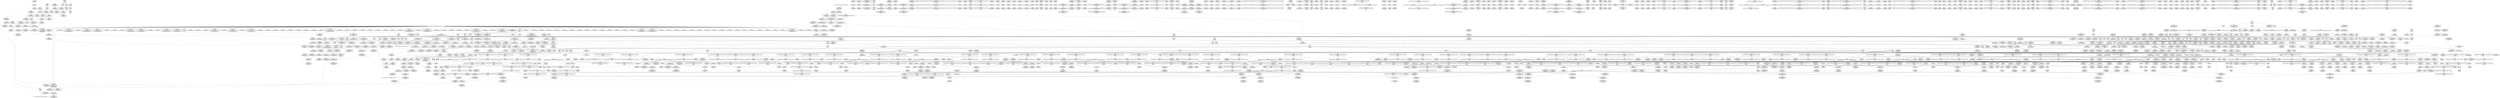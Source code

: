 digraph {
	CE0x4176ac0 [shape=record,shape=Mrecord,label="{CE0x4176ac0|_call_void_mcount()_#3|*SummSink*}"]
	CE0x415efa0 [shape=record,shape=Mrecord,label="{CE0x415efa0|ipc_alloc_security:_tmp2|security/selinux/hooks.c,5083|*SummSink*}"]
	CE0x41ca390 [shape=record,shape=Mrecord,label="{CE0x41ca390|i64*_getelementptr_inbounds_(_4_x_i64_,_4_x_i64_*___llvm_gcov_ctr130,_i64_0,_i64_1)|*Constant*}"]
	CE0x4273b60 [shape=record,shape=Mrecord,label="{CE0x4273b60|i64*_getelementptr_inbounds_(_11_x_i64_,_11_x_i64_*___llvm_gcov_ctr132,_i64_0,_i64_9)|*Constant*}"]
	CE0x41c7720 [shape=record,shape=Mrecord,label="{CE0x41c7720|ipc_alloc_security:_tmp3|security/selinux/hooks.c,5084|*SummSink*}"]
	CE0x41c7540 [shape=record,shape=Mrecord,label="{CE0x41c7540|current_sid:_tmp11|security/selinux/hooks.c,218|*SummSink*}"]
	CE0x417fa30 [shape=record,shape=Mrecord,label="{CE0x417fa30|selinux_sem_alloc_security:_tmp21|security/selinux/hooks.c,5406|*SummSink*}"]
	CE0x421e820 [shape=record,shape=Mrecord,label="{CE0x421e820|rcu_read_unlock:_do.end|*SummSource*}"]
	CE0x41c3150 [shape=record,shape=Mrecord,label="{CE0x41c3150|COLLAPSED:_GCMRE___llvm_gcov_ctr126_internal_global_13_x_i64_zeroinitializer:_elem_0:default:}"]
	CE0x42a1420 [shape=record,shape=Mrecord,label="{CE0x42a1420|_call_void_mcount()_#3}"]
	CE0x41cfc80 [shape=record,shape=Mrecord,label="{CE0x41cfc80|current_sid:_tmp19|security/selinux/hooks.c,218|*SummSink*}"]
	CE0x4165870 [shape=record,shape=Mrecord,label="{CE0x4165870|GLOBAL:___llvm_gcov_ctr317|Global_var:__llvm_gcov_ctr317|*SummSink*}"]
	CE0x421cc30 [shape=record,shape=Mrecord,label="{CE0x421cc30|rcu_read_lock:_tmp}"]
	CE0x416aa50 [shape=record,shape=Mrecord,label="{CE0x416aa50|selinux_sem_alloc_security:_tmp7|security/selinux/hooks.c,5392|*SummSink*}"]
	CE0x41d9000 [shape=record,shape=Mrecord,label="{CE0x41d9000|task_sid:_tobool4|security/selinux/hooks.c,208}"]
	CE0x41d8140 [shape=record,shape=Mrecord,label="{CE0x41d8140|0:_i32,_4:_i32,_8:_i32,_12:_i32,_:_CMRE_4,8_|*MultipleSource*|security/selinux/hooks.c,218|security/selinux/hooks.c,218|security/selinux/hooks.c,220}"]
	CE0x41c04f0 [shape=record,shape=Mrecord,label="{CE0x41c04f0|_call_void_kfree(i8*_%tmp6)_#10,_!dbg_!27718|security/selinux/hooks.c,5099|*SummSource*}"]
	CE0x42801d0 [shape=record,shape=Mrecord,label="{CE0x42801d0|i32_2|*Constant*|*SummSource*}"]
	CE0x4269d60 [shape=record,shape=Mrecord,label="{CE0x4269d60|GLOBAL:___llvm_gcov_ctr132|Global_var:__llvm_gcov_ctr132|*SummSink*}"]
	CE0x416d9c0 [shape=record,shape=Mrecord,label="{CE0x416d9c0|current_sid:_tmp15|security/selinux/hooks.c,218|*SummSink*}"]
	CE0x4225940 [shape=record,shape=Mrecord,label="{CE0x4225940|_call_void___rcu_read_lock()_#10,_!dbg_!27710|include/linux/rcupdate.h,879|*SummSink*}"]
	CE0x41759e0 [shape=record,shape=Mrecord,label="{CE0x41759e0|80:_i32,_112:_i8*,_:_CMRE_14,15_}"]
	CE0x41f7620 [shape=record,shape=Mrecord,label="{CE0x41f7620|i64*_getelementptr_inbounds_(_6_x_i64_,_6_x_i64_*___llvm_gcov_ctr301,_i64_0,_i64_4)|*Constant*}"]
	CE0x4208c50 [shape=record,shape=Mrecord,label="{CE0x4208c50|i64*_getelementptr_inbounds_(_11_x_i64_,_11_x_i64_*___llvm_gcov_ctr132,_i64_0,_i64_1)|*Constant*|*SummSink*}"]
	CE0x41b33c0 [shape=record,shape=Mrecord,label="{CE0x41b33c0|i64*_getelementptr_inbounds_(_9_x_i64_,_9_x_i64_*___llvm_gcov_ctr317,_i64_0,_i64_8)|*Constant*}"]
	CE0x426e470 [shape=record,shape=Mrecord,label="{CE0x426e470|rcu_lock_release:_tmp|*SummSource*}"]
	CE0x428c5b0 [shape=record,shape=Mrecord,label="{CE0x428c5b0|rcu_lock_release:_tmp|*SummSink*}"]
	CE0x415b190 [shape=record,shape=Mrecord,label="{CE0x415b190|current_sid:_tmp7|security/selinux/hooks.c,218|*SummSource*}"]
	CE0x41e3600 [shape=record,shape=Mrecord,label="{CE0x41e3600|i64*_getelementptr_inbounds_(_11_x_i64_,_11_x_i64_*___llvm_gcov_ctr127,_i64_0,_i64_8)|*Constant*|*SummSource*}"]
	CE0x41cd6c0 [shape=record,shape=Mrecord,label="{CE0x41cd6c0|task_sid:_tmp23|security/selinux/hooks.c,208}"]
	CE0x41e2290 [shape=record,shape=Mrecord,label="{CE0x41e2290|%struct.ipc_security_struct*_null|*Constant*|*SummSink*}"]
	CE0x417c340 [shape=record,shape=Mrecord,label="{CE0x417c340|80:_i32,_112:_i8*,_:_CMRE_88,92_|*MultipleSource*|Function::selinux_sem_alloc_security&Arg::sma::|security/selinux/hooks.c,5390}"]
	CE0x4167cd0 [shape=record,shape=Mrecord,label="{CE0x4167cd0|selinux_sem_alloc_security:_tmp2|security/selinux/hooks.c,5391|*SummSink*}"]
	CE0x4181b00 [shape=record,shape=Mrecord,label="{CE0x4181b00|current_sid:_tmp5|security/selinux/hooks.c,218}"]
	CE0x4217f80 [shape=record,shape=Mrecord,label="{CE0x4217f80|i64*_getelementptr_inbounds_(_13_x_i64_,_13_x_i64_*___llvm_gcov_ctr126,_i64_0,_i64_12)|*Constant*|*SummSink*}"]
	CE0x42b0240 [shape=record,shape=Mrecord,label="{CE0x42b0240|__preempt_count_sub:_tmp7|./arch/x86/include/asm/preempt.h,78}"]
	CE0x4225010 [shape=record,shape=Mrecord,label="{CE0x4225010|_call_void_mcount()_#3}"]
	CE0x41bf5c0 [shape=record,shape=Mrecord,label="{CE0x41bf5c0|current_sid:_tmp1|*SummSource*}"]
	CE0x421a040 [shape=record,shape=Mrecord,label="{CE0x421a040|_call_void_rcu_read_unlock()_#10,_!dbg_!27748|security/selinux/hooks.c,209}"]
	CE0x41c5a60 [shape=record,shape=Mrecord,label="{CE0x41c5a60|i64_4|*Constant*}"]
	CE0x417ceb0 [shape=record,shape=Mrecord,label="{CE0x417ceb0|i64_3|*Constant*|*SummSource*}"]
	CE0x415f8b0 [shape=record,shape=Mrecord,label="{CE0x415f8b0|get_current:_tmp4|./arch/x86/include/asm/current.h,14|*SummSource*}"]
	CE0x4160b60 [shape=record,shape=Mrecord,label="{CE0x4160b60|80:_i32,_112:_i8*,_:_CMRE_9,10_}"]
	CE0x41788f0 [shape=record,shape=Mrecord,label="{CE0x41788f0|80:_i32,_112:_i8*,_:_CMRE_136,144_|*MultipleSource*|Function::selinux_sem_alloc_security&Arg::sma::|security/selinux/hooks.c,5390}"]
	CE0x4161ea0 [shape=record,shape=Mrecord,label="{CE0x4161ea0|80:_i32,_112:_i8*,_:_CMRE_58,59_}"]
	CE0x42112d0 [shape=record,shape=Mrecord,label="{CE0x42112d0|_call_void_lockdep_rcu_suspicious(i8*_getelementptr_inbounds_(_25_x_i8_,_25_x_i8_*_.str3,_i32_0,_i32_0),_i32_208,_i8*_getelementptr_inbounds_(_41_x_i8_,_41_x_i8_*_.str44,_i32_0,_i32_0))_#10,_!dbg_!27732|security/selinux/hooks.c,208|*SummSink*}"]
	CE0x41df5e0 [shape=record,shape=Mrecord,label="{CE0x41df5e0|__rcu_read_unlock:_tmp3|*SummSink*}"]
	CE0x426c050 [shape=record,shape=Mrecord,label="{CE0x426c050|__rcu_read_lock:_tmp5|include/linux/rcupdate.h,239|*SummSink*}"]
	CE0x4165f80 [shape=record,shape=Mrecord,label="{CE0x4165f80|i64*_getelementptr_inbounds_(_9_x_i64_,_9_x_i64_*___llvm_gcov_ctr317,_i64_0,_i64_3)|*Constant*}"]
	CE0x4176910 [shape=record,shape=Mrecord,label="{CE0x4176910|GLOBAL:___llvm_gcov_ctr125|Global_var:__llvm_gcov_ctr125|*SummSink*}"]
	CE0x4209f80 [shape=record,shape=Mrecord,label="{CE0x4209f80|kmalloc:_tmp|*SummSink*}"]
	CE0x4209e40 [shape=record,shape=Mrecord,label="{CE0x4209e40|rcu_read_unlock:_if.end}"]
	CE0x41df140 [shape=record,shape=Mrecord,label="{CE0x41df140|_call_void_mcount()_#3|*SummSource*}"]
	CE0x4167030 [shape=record,shape=Mrecord,label="{CE0x4167030|selinux_sem_alloc_security:_sma|Function::selinux_sem_alloc_security&Arg::sma::}"]
	CE0x4221640 [shape=record,shape=Mrecord,label="{CE0x4221640|cred_sid:_sid|security/selinux/hooks.c,197|*SummSink*}"]
	CE0x4179980 [shape=record,shape=Mrecord,label="{CE0x4179980|80:_i32,_112:_i8*,_:_CMRE_47,48_}"]
	CE0x414f5a0 [shape=record,shape=Mrecord,label="{CE0x414f5a0|GLOBAL:_current_sid|*Constant*|*SummSource*}"]
	CE0x41ea500 [shape=record,shape=Mrecord,label="{CE0x41ea500|rcu_read_lock:_tmp8|include/linux/rcupdate.h,882|*SummSource*}"]
	CE0x41f9c10 [shape=record,shape=Mrecord,label="{CE0x41f9c10|task_sid:_tmp9|security/selinux/hooks.c,208}"]
	CE0x41e25a0 [shape=record,shape=Mrecord,label="{CE0x41e25a0|ipc_free_security:_tmp1|*SummSource*}"]
	CE0x41e5350 [shape=record,shape=Mrecord,label="{CE0x41e5350|i8*_getelementptr_inbounds_(_42_x_i8_,_42_x_i8_*_.str46,_i32_0,_i32_0)|*Constant*}"]
	CE0x41677b0 [shape=record,shape=Mrecord,label="{CE0x41677b0|selinux_sem_alloc_security:_tmp3|security/selinux/hooks.c,5391}"]
	CE0x41e94c0 [shape=record,shape=Mrecord,label="{CE0x41e94c0|rcu_read_lock:_tmp4|include/linux/rcupdate.h,882|*SummSink*}"]
	CE0x41aed00 [shape=record,shape=Mrecord,label="{CE0x41aed00|task_sid:_tmp5|security/selinux/hooks.c,208|*SummSink*}"]
	CE0x4167820 [shape=record,shape=Mrecord,label="{CE0x4167820|selinux_sem_alloc_security:_tmp2|security/selinux/hooks.c,5391|*SummSource*}"]
	CE0x416b760 [shape=record,shape=Mrecord,label="{CE0x416b760|selinux_sem_alloc_security:_call1|security/selinux/hooks.c,5390|*SummSource*}"]
	CE0x41c3f50 [shape=record,shape=Mrecord,label="{CE0x41c3f50|kmalloc:_tmp|*SummSource*}"]
	CE0x41bda60 [shape=record,shape=Mrecord,label="{CE0x41bda60|ipc_alloc_security:_tmp12|security/selinux/hooks.c,5093|*SummSink*}"]
	CE0x41f55c0 [shape=record,shape=Mrecord,label="{CE0x41f55c0|i64_7|*Constant*}"]
	CE0x41f3080 [shape=record,shape=Mrecord,label="{CE0x41f3080|rcu_lock_release:_tmp4|include/linux/rcupdate.h,423}"]
	CE0x4165330 [shape=record,shape=Mrecord,label="{CE0x4165330|selinux_sem_alloc_security:_bb|*SummSink*}"]
	CE0x421bac0 [shape=record,shape=Mrecord,label="{CE0x421bac0|rcu_read_unlock:_tmp12|include/linux/rcupdate.h,933}"]
	CE0x4289760 [shape=record,shape=Mrecord,label="{CE0x4289760|rcu_lock_release:_bb}"]
	CE0x41f9b10 [shape=record,shape=Mrecord,label="{CE0x41f9b10|task_sid:_tmp7|security/selinux/hooks.c,208|*SummSink*}"]
	CE0x41ef2e0 [shape=record,shape=Mrecord,label="{CE0x41ef2e0|_call_void_mcount()_#3}"]
	CE0x41c3ee0 [shape=record,shape=Mrecord,label="{CE0x41c3ee0|COLLAPSED:_GCMRE___llvm_gcov_ctr109_internal_global_2_x_i64_zeroinitializer:_elem_0:default:}"]
	CE0x415d8d0 [shape=record,shape=Mrecord,label="{CE0x415d8d0|current_sid:_tmp4|security/selinux/hooks.c,218|*SummSource*}"]
	CE0x429ec90 [shape=record,shape=Mrecord,label="{CE0x429ec90|i64*_getelementptr_inbounds_(_4_x_i64_,_4_x_i64_*___llvm_gcov_ctr133,_i64_0,_i64_2)|*Constant*}"]
	CE0x417d450 [shape=record,shape=Mrecord,label="{CE0x417d450|i64*_getelementptr_inbounds_(_2_x_i64_,_2_x_i64_*___llvm_gcov_ctr98,_i64_0,_i64_0)|*Constant*}"]
	CE0x4288750 [shape=record,shape=Mrecord,label="{CE0x4288750|__rcu_read_unlock:_bb|*SummSink*}"]
	CE0x41fe330 [shape=record,shape=Mrecord,label="{CE0x41fe330|_call_void_mcount()_#3|*SummSource*}"]
	CE0x41da840 [shape=record,shape=Mrecord,label="{CE0x41da840|GLOBAL:___llvm_gcov_ctr126|Global_var:__llvm_gcov_ctr126|*SummSource*}"]
	CE0x4279da0 [shape=record,shape=Mrecord,label="{CE0x4279da0|rcu_lock_acquire:_tmp7}"]
	CE0x41f4c30 [shape=record,shape=Mrecord,label="{CE0x41f4c30|rcu_lock_acquire:___here|*SummSink*}"]
	CE0x417b9e0 [shape=record,shape=Mrecord,label="{CE0x417b9e0|ipc_alloc_security:_entry|*SummSink*}"]
	CE0x41d7ca0 [shape=record,shape=Mrecord,label="{CE0x41d7ca0|current_sid:_sid|security/selinux/hooks.c,220|*SummSource*}"]
	CE0x41653a0 [shape=record,shape=Mrecord,label="{CE0x41653a0|selinux_sem_alloc_security:_if.end}"]
	CE0x420f420 [shape=record,shape=Mrecord,label="{CE0x420f420|i64*_getelementptr_inbounds_(_11_x_i64_,_11_x_i64_*___llvm_gcov_ctr132,_i64_0,_i64_8)|*Constant*}"]
	CE0x4158dc0 [shape=record,shape=Mrecord,label="{CE0x4158dc0|80:_i32,_112:_i8*,_:_CMRE_32,33_}"]
	CE0x41d3fc0 [shape=record,shape=Mrecord,label="{CE0x41d3fc0|i64_1|*Constant*}"]
	CE0x41a6890 [shape=record,shape=Mrecord,label="{CE0x41a6890|current_sid:_tmp17|security/selinux/hooks.c,218}"]
	CE0x41abbe0 [shape=record,shape=Mrecord,label="{CE0x41abbe0|selinux_sem_alloc_security:_tmp13|security/selinux/hooks.c,5401}"]
	CE0x41bfd40 [shape=record,shape=Mrecord,label="{CE0x41bfd40|ipc_free_security:_tmp3|*SummSource*}"]
	CE0x41eb900 [shape=record,shape=Mrecord,label="{CE0x41eb900|rcu_read_lock:_tmp10|include/linux/rcupdate.h,882|*SummSink*}"]
	CE0x4282a20 [shape=record,shape=Mrecord,label="{CE0x4282a20|__preempt_count_add:_tmp1}"]
	CE0x41d2b00 [shape=record,shape=Mrecord,label="{CE0x41d2b00|task_sid:_do.end6|*SummSource*}"]
	CE0x415a780 [shape=record,shape=Mrecord,label="{CE0x415a780|current_sid:_tmp2|*SummSource*}"]
	CE0x414f050 [shape=record,shape=Mrecord,label="{CE0x414f050|current_sid:_tmp6|security/selinux/hooks.c,218}"]
	CE0x41ffad0 [shape=record,shape=Mrecord,label="{CE0x41ffad0|task_sid:_entry|*SummSink*}"]
	CE0x4299390 [shape=record,shape=Mrecord,label="{CE0x4299390|i64*_getelementptr_inbounds_(_4_x_i64_,_4_x_i64_*___llvm_gcov_ctr135,_i64_0,_i64_0)|*Constant*|*SummSink*}"]
	CE0x41e1100 [shape=record,shape=Mrecord,label="{CE0x41e1100|kmalloc:_flags|Function::kmalloc&Arg::flags::}"]
	CE0x420cf60 [shape=record,shape=Mrecord,label="{CE0x420cf60|GLOBAL:___kmalloc|*Constant*|*SummSource*}"]
	CE0x414f3e0 [shape=record,shape=Mrecord,label="{CE0x414f3e0|GLOBAL:_current_sid|*Constant*}"]
	CE0x41ce210 [shape=record,shape=Mrecord,label="{CE0x41ce210|i64*_getelementptr_inbounds_(_13_x_i64_,_13_x_i64_*___llvm_gcov_ctr126,_i64_0,_i64_11)|*Constant*}"]
	CE0x41cc7f0 [shape=record,shape=Mrecord,label="{CE0x41cc7f0|ipc_alloc_security:_retval.0|*SummSource*}"]
	CE0x41d4620 [shape=record,shape=Mrecord,label="{CE0x41d4620|get_current:_tmp3}"]
	CE0x42198e0 [shape=record,shape=Mrecord,label="{CE0x42198e0|cred_sid:_cred|Function::cred_sid&Arg::cred::|*SummSink*}"]
	CE0x41aeab0 [shape=record,shape=Mrecord,label="{CE0x41aeab0|kmalloc:_tmp3}"]
	CE0x41ee0e0 [shape=record,shape=Mrecord,label="{CE0x41ee0e0|rcu_read_lock:_tmp14|include/linux/rcupdate.h,882|*SummSink*}"]
	CE0x4182210 [shape=record,shape=Mrecord,label="{CE0x4182210|i64*_getelementptr_inbounds_(_11_x_i64_,_11_x_i64_*___llvm_gcov_ctr125,_i64_0,_i64_1)|*Constant*|*SummSink*}"]
	CE0x420c6b0 [shape=record,shape=Mrecord,label="{CE0x420c6b0|__rcu_read_lock:_entry|*SummSource*}"]
	CE0x41cd4d0 [shape=record,shape=Mrecord,label="{CE0x41cd4d0|task_sid:_tmp22|security/selinux/hooks.c,208|*SummSink*}"]
	CE0x426c9f0 [shape=record,shape=Mrecord,label="{CE0x426c9f0|i64*_getelementptr_inbounds_(_4_x_i64_,_4_x_i64_*___llvm_gcov_ctr130,_i64_0,_i64_2)|*Constant*|*SummSink*}"]
	CE0x415df10 [shape=record,shape=Mrecord,label="{CE0x415df10|kzalloc:_bb}"]
	CE0x41e9100 [shape=record,shape=Mrecord,label="{CE0x41e9100|i32_1|*Constant*}"]
	CE0x41d3cb0 [shape=record,shape=Mrecord,label="{CE0x41d3cb0|i8*_null|*Constant*|*SummSink*}"]
	CE0x41aace0 [shape=record,shape=Mrecord,label="{CE0x41aace0|selinux_sem_alloc_security:_tobool7|security/selinux/hooks.c,5401|*SummSource*}"]
	CE0x41e7450 [shape=record,shape=Mrecord,label="{CE0x41e7450|rcu_read_lock:_tmp21|include/linux/rcupdate.h,884|*SummSource*}"]
	CE0x41c63b0 [shape=record,shape=Mrecord,label="{CE0x41c63b0|current_sid:_if.then|*SummSink*}"]
	CE0x41fc3a0 [shape=record,shape=Mrecord,label="{CE0x41fc3a0|i64*_getelementptr_inbounds_(_13_x_i64_,_13_x_i64_*___llvm_gcov_ctr126,_i64_0,_i64_1)|*Constant*|*SummSource*}"]
	CE0x41a83c0 [shape=record,shape=Mrecord,label="{CE0x41a83c0|ipc_alloc_security:_tmp8|security/selinux/hooks.c,5085|*SummSource*}"]
	CE0x42086f0 [shape=record,shape=Mrecord,label="{CE0x42086f0|rcu_read_unlock:_tmp5|include/linux/rcupdate.h,933|*SummSink*}"]
	CE0x4174810 [shape=record,shape=Mrecord,label="{CE0x4174810|80:_i32,_112:_i8*,_:_CMRE_168,176_|*MultipleSource*|Function::selinux_sem_alloc_security&Arg::sma::|security/selinux/hooks.c,5390}"]
	CE0x4277e10 [shape=record,shape=Mrecord,label="{CE0x4277e10|_ret_void,_!dbg_!27717|include/linux/rcupdate.h,245|*SummSink*}"]
	CE0x41fa3b0 [shape=record,shape=Mrecord,label="{CE0x41fa3b0|task_sid:_call|security/selinux/hooks.c,208|*SummSink*}"]
	CE0x41c9b70 [shape=record,shape=Mrecord,label="{CE0x41c9b70|GLOBAL:___preempt_count_add|*Constant*|*SummSink*}"]
	CE0x41d6130 [shape=record,shape=Mrecord,label="{CE0x41d6130|current_sid:_tmp21|security/selinux/hooks.c,218|*SummSink*}"]
	CE0x41f5470 [shape=record,shape=Mrecord,label="{CE0x41f5470|rcu_read_lock:_tmp1|*SummSink*}"]
	CE0x41b3eb0 [shape=record,shape=Mrecord,label="{CE0x41b3eb0|selinux_sem_alloc_security:_tmp17|security/selinux/hooks.c,5402}"]
	CE0x41bbd00 [shape=record,shape=Mrecord,label="{CE0x41bbd00|ipc_free_security:_security|security/selinux/hooks.c,5097}"]
	CE0x41ca820 [shape=record,shape=Mrecord,label="{CE0x41ca820|_call_void_mcount()_#3|*SummSource*}"]
	CE0x4280850 [shape=record,shape=Mrecord,label="{CE0x4280850|__rcu_read_unlock:_tmp2|*SummSource*}"]
	CE0x422ba60 [shape=record,shape=Mrecord,label="{CE0x422ba60|rcu_read_lock:_tmp5|include/linux/rcupdate.h,882}"]
	CE0x41d5f10 [shape=record,shape=Mrecord,label="{CE0x41d5f10|current_sid:_tmp21|security/selinux/hooks.c,218}"]
	CE0x42775a0 [shape=record,shape=Mrecord,label="{CE0x42775a0|_ret_void,_!dbg_!27717|include/linux/rcupdate.h,424|*SummSource*}"]
	CE0x41cfb60 [shape=record,shape=Mrecord,label="{CE0x41cfb60|i64*_getelementptr_inbounds_(_11_x_i64_,_11_x_i64_*___llvm_gcov_ctr125,_i64_0,_i64_10)|*Constant*|*SummSource*}"]
	CE0x42677d0 [shape=record,shape=Mrecord,label="{CE0x42677d0|rcu_read_unlock:_tobool1|include/linux/rcupdate.h,933|*SummSink*}"]
	CE0x41baa30 [shape=record,shape=Mrecord,label="{CE0x41baa30|rcu_read_unlock:_call|include/linux/rcupdate.h,933|*SummSink*}"]
	CE0x420c520 [shape=record,shape=Mrecord,label="{CE0x420c520|GLOBAL:___rcu_read_lock|*Constant*|*SummSink*}"]
	CE0x428ac40 [shape=record,shape=Mrecord,label="{CE0x428ac40|_call_void___preempt_count_sub(i32_1)_#10,_!dbg_!27715|include/linux/rcupdate.h,244|*SummSource*}"]
	CE0x41e2c10 [shape=record,shape=Mrecord,label="{CE0x41e2c10|ipc_alloc_security:_tmp}"]
	CE0x41bea30 [shape=record,shape=Mrecord,label="{CE0x41bea30|ipc_alloc_security:_if.end}"]
	CE0x417cca0 [shape=record,shape=Mrecord,label="{CE0x417cca0|i64_2|*Constant*}"]
	CE0x415f410 [shape=record,shape=Mrecord,label="{CE0x415f410|80:_i32,_112:_i8*,_:_CMRE_35,36_}"]
	CE0x420ed50 [shape=record,shape=Mrecord,label="{CE0x420ed50|i64*_getelementptr_inbounds_(_11_x_i64_,_11_x_i64_*___llvm_gcov_ctr127,_i64_0,_i64_1)|*Constant*}"]
	CE0x4278b20 [shape=record,shape=Mrecord,label="{CE0x4278b20|__rcu_read_lock:_bb}"]
	CE0x4159430 [shape=record,shape=Mrecord,label="{CE0x4159430|current_sid:_tmp10|security/selinux/hooks.c,218|*SummSink*}"]
	CE0x421c950 [shape=record,shape=Mrecord,label="{CE0x421c950|i64*_getelementptr_inbounds_(_11_x_i64_,_11_x_i64_*___llvm_gcov_ctr127,_i64_0,_i64_0)|*Constant*|*SummSource*}"]
	CE0x41710e0 [shape=record,shape=Mrecord,label="{CE0x41710e0|80:_i32,_112:_i8*,_:_CMRE_92,96_|*MultipleSource*|Function::selinux_sem_alloc_security&Arg::sma::|security/selinux/hooks.c,5390}"]
	CE0x41e1f00 [shape=record,shape=Mrecord,label="{CE0x41e1f00|task_sid:_tmp2|*SummSink*}"]
	CE0x4273730 [shape=record,shape=Mrecord,label="{CE0x4273730|i8*_getelementptr_inbounds_(_44_x_i8_,_44_x_i8_*_.str47,_i32_0,_i32_0)|*Constant*|*SummSource*}"]
	CE0x41d20f0 [shape=record,shape=Mrecord,label="{CE0x41d20f0|task_sid:_do.end|*SummSink*}"]
	CE0x4277bf0 [shape=record,shape=Mrecord,label="{CE0x4277bf0|GLOBAL:___rcu_read_unlock|*Constant*|*SummSource*}"]
	CE0x41cd540 [shape=record,shape=Mrecord,label="{CE0x41cd540|task_sid:_tmp24|security/selinux/hooks.c,208|*SummSource*}"]
	CE0x41c2690 [shape=record,shape=Mrecord,label="{CE0x41c2690|kzalloc:_size|Function::kzalloc&Arg::size::}"]
	CE0x422b900 [shape=record,shape=Mrecord,label="{CE0x422b900|rcu_read_lock:_entry}"]
	CE0x4222250 [shape=record,shape=Mrecord,label="{CE0x4222250|GLOBAL:_rcu_lock_map|Global_var:rcu_lock_map}"]
	CE0x41884c0 [shape=record,shape=Mrecord,label="{CE0x41884c0|i8_4|*Constant*|*SummSource*}"]
	CE0x41b4610 [shape=record,shape=Mrecord,label="{CE0x41b4610|selinux_sem_alloc_security:_sem_perm9|security/selinux/hooks.c,5402|*SummSource*}"]
	CE0x41abff0 [shape=record,shape=Mrecord,label="{CE0x41abff0|selinux_sem_alloc_security:_tmp13|security/selinux/hooks.c,5401|*SummSink*}"]
	CE0x4278d10 [shape=record,shape=Mrecord,label="{CE0x4278d10|__rcu_read_lock:_bb|*SummSink*}"]
	CE0x4163010 [shape=record,shape=Mrecord,label="{CE0x4163010|selinux_sem_alloc_security:_call2|security/selinux/hooks.c,5390}"]
	CE0x41ece20 [shape=record,shape=Mrecord,label="{CE0x41ece20|i64_6|*Constant*}"]
	CE0x427ef50 [shape=record,shape=Mrecord,label="{CE0x427ef50|i64*_getelementptr_inbounds_(_4_x_i64_,_4_x_i64_*___llvm_gcov_ctr133,_i64_0,_i64_1)|*Constant*|*SummSource*}"]
	CE0x4291410 [shape=record,shape=Mrecord,label="{CE0x4291410|__preempt_count_sub:_bb|*SummSource*}"]
	CE0x4224af0 [shape=record,shape=Mrecord,label="{CE0x4224af0|i64_0|*Constant*}"]
	CE0x416cc90 [shape=record,shape=Mrecord,label="{CE0x416cc90|current_sid:_tmp|*SummSource*}"]
	CE0x41836b0 [shape=record,shape=Mrecord,label="{CE0x41836b0|ipc_alloc_security:_sclass2|security/selinux/hooks.c,5088}"]
	CE0x4283150 [shape=record,shape=Mrecord,label="{CE0x4283150|i64*_getelementptr_inbounds_(_4_x_i64_,_4_x_i64_*___llvm_gcov_ctr135,_i64_0,_i64_2)|*Constant*}"]
	CE0x41ac820 [shape=record,shape=Mrecord,label="{CE0x41ac820|avc_has_perm:_entry|*SummSource*}"]
	CE0x41fb8f0 [shape=record,shape=Mrecord,label="{CE0x41fb8f0|_ret_void,_!dbg_!27717|include/linux/rcupdate.h,240|*SummSink*}"]
	CE0x41f8e40 [shape=record,shape=Mrecord,label="{CE0x41f8e40|cred_sid:_tmp3|*SummSink*}"]
	CE0x4189f90 [shape=record,shape=Mrecord,label="{CE0x4189f90|_ret_i32_%retval.0,_!dbg_!27728|security/selinux/avc.c,775|*SummSink*}"]
	CE0x414da30 [shape=record,shape=Mrecord,label="{CE0x414da30|get_current:_tmp3}"]
	CE0x421bbf0 [shape=record,shape=Mrecord,label="{CE0x421bbf0|rcu_read_unlock:_tmp12|include/linux/rcupdate.h,933|*SummSource*}"]
	CE0x4271320 [shape=record,shape=Mrecord,label="{CE0x4271320|rcu_read_unlock:_tmp17|include/linux/rcupdate.h,933|*SummSink*}"]
	CE0x4292a90 [shape=record,shape=Mrecord,label="{CE0x4292a90|__preempt_count_sub:_entry|*SummSink*}"]
	CE0x41ab910 [shape=record,shape=Mrecord,label="{CE0x41ab910|selinux_sem_alloc_security:_tmp12|security/selinux/hooks.c,5401|*SummSink*}"]
	CE0x41f56e0 [shape=record,shape=Mrecord,label="{CE0x41f56e0|i64_7|*Constant*|*SummSink*}"]
	CE0x421fa30 [shape=record,shape=Mrecord,label="{CE0x421fa30|rcu_read_lock:_land.lhs.true2|*SummSink*}"]
	CE0x41fdc50 [shape=record,shape=Mrecord,label="{CE0x41fdc50|ipc_alloc_security:_tmp2|security/selinux/hooks.c,5083}"]
	CE0x4225870 [shape=record,shape=Mrecord,label="{CE0x4225870|_call_void___rcu_read_lock()_#10,_!dbg_!27710|include/linux/rcupdate.h,879|*SummSource*}"]
	CE0x4153780 [shape=record,shape=Mrecord,label="{CE0x4153780|selinux_sem_alloc_security:_if.end10|*SummSink*}"]
	CE0x4158200 [shape=record,shape=Mrecord,label="{CE0x4158200|current_sid:_tobool|security/selinux/hooks.c,218}"]
	CE0x41c7800 [shape=record,shape=Mrecord,label="{CE0x41c7800|GLOBAL:___llvm_gcov_ctr301|Global_var:__llvm_gcov_ctr301|*SummSource*}"]
	CE0x41d1f10 [shape=record,shape=Mrecord,label="{CE0x41d1f10|kmalloc:_tmp1|*SummSource*}"]
	CE0x41effa0 [shape=record,shape=Mrecord,label="{CE0x41effa0|rcu_read_lock:_tmp7|include/linux/rcupdate.h,882|*SummSink*}"]
	CE0x429df40 [shape=record,shape=Mrecord,label="{CE0x429df40|__rcu_read_lock:_tmp3|*SummSource*}"]
	CE0x41d4ae0 [shape=record,shape=Mrecord,label="{CE0x41d4ae0|i32_78|*Constant*|*SummSink*}"]
	CE0x41e5c00 [shape=record,shape=Mrecord,label="{CE0x41e5c00|rcu_read_lock:_tmp17|include/linux/rcupdate.h,882|*SummSource*}"]
	CE0x41c1a50 [shape=record,shape=Mrecord,label="{CE0x41c1a50|i64*_getelementptr_inbounds_(_11_x_i64_,_11_x_i64_*___llvm_gcov_ctr125,_i64_0,_i64_6)|*Constant*|*SummSink*}"]
	CE0x41f94b0 [shape=record,shape=Mrecord,label="{CE0x41f94b0|task_sid:_call|security/selinux/hooks.c,208|*SummSource*}"]
	CE0x4213300 [shape=record,shape=Mrecord,label="{CE0x4213300|task_sid:_tmp21|security/selinux/hooks.c,208|*SummSource*}"]
	CE0x4170010 [shape=record,shape=Mrecord,label="{CE0x4170010|i64*_getelementptr_inbounds_(_11_x_i64_,_11_x_i64_*___llvm_gcov_ctr132,_i64_0,_i64_1)|*Constant*}"]
	CE0x414f370 [shape=record,shape=Mrecord,label="{CE0x414f370|selinux_sem_alloc_security:_call1|security/selinux/hooks.c,5390}"]
	CE0x42228c0 [shape=record,shape=Mrecord,label="{CE0x42228c0|i64*_getelementptr_inbounds_(_2_x_i64_,_2_x_i64_*___llvm_gcov_ctr131,_i64_0,_i64_0)|*Constant*}"]
	CE0x414dcf0 [shape=record,shape=Mrecord,label="{CE0x414dcf0|kzalloc:_bb|*SummSource*}"]
	CE0x428bf60 [shape=record,shape=Mrecord,label="{CE0x428bf60|__rcu_read_lock:_tmp1|*SummSource*}"]
	CE0x4210e00 [shape=record,shape=Mrecord,label="{CE0x4210e00|_call_void_lockdep_rcu_suspicious(i8*_getelementptr_inbounds_(_25_x_i8_,_25_x_i8_*_.str3,_i32_0,_i32_0),_i32_208,_i8*_getelementptr_inbounds_(_41_x_i8_,_41_x_i8_*_.str44,_i32_0,_i32_0))_#10,_!dbg_!27732|security/selinux/hooks.c,208}"]
	CE0x41ad510 [shape=record,shape=Mrecord,label="{CE0x41ad510|avc_has_perm:_tclass|Function::avc_has_perm&Arg::tclass::|*SummSink*}"]
	CE0x41dacb0 [shape=record,shape=Mrecord,label="{CE0x41dacb0|rcu_read_lock:_land.lhs.true}"]
	CE0x42b58a0 [shape=record,shape=Mrecord,label="{CE0x42b58a0|__rcu_read_unlock:_tmp}"]
	CE0x4172eb0 [shape=record,shape=Mrecord,label="{CE0x4172eb0|ipc_free_security:_tmp2}"]
	CE0x422c280 [shape=record,shape=Mrecord,label="{CE0x422c280|cred_sid:_tmp1|*SummSource*}"]
	CE0x41eb790 [shape=record,shape=Mrecord,label="{CE0x41eb790|rcu_read_lock:_tmp10|include/linux/rcupdate.h,882|*SummSource*}"]
	CE0x415e080 [shape=record,shape=Mrecord,label="{CE0x415e080|current_sid:_tmp16|security/selinux/hooks.c,218|*SummSource*}"]
	CE0x41f62f0 [shape=record,shape=Mrecord,label="{CE0x41f62f0|task_sid:_tmp12|security/selinux/hooks.c,208|*SummSource*}"]
	CE0x417b0f0 [shape=record,shape=Mrecord,label="{CE0x417b0f0|_ret_i32_%retval.0,_!dbg_!27731|security/selinux/hooks.c,5093|*SummSource*}"]
	CE0x4223f30 [shape=record,shape=Mrecord,label="{CE0x4223f30|i32_77|*Constant*}"]
	CE0x4271b60 [shape=record,shape=Mrecord,label="{CE0x4271b60|_call_void_lockdep_rcu_suspicious(i8*_getelementptr_inbounds_(_25_x_i8_,_25_x_i8_*_.str45,_i32_0,_i32_0),_i32_934,_i8*_getelementptr_inbounds_(_44_x_i8_,_44_x_i8_*_.str47,_i32_0,_i32_0))_#10,_!dbg_!27726|include/linux/rcupdate.h,933|*SummSource*}"]
	CE0x4269440 [shape=record,shape=Mrecord,label="{CE0x4269440|i64*_getelementptr_inbounds_(_4_x_i64_,_4_x_i64_*___llvm_gcov_ctr128,_i64_0,_i64_1)|*Constant*}"]
	CE0x4172780 [shape=record,shape=Mrecord,label="{CE0x4172780|80:_i32,_112:_i8*,_:_CMRE_40,41_}"]
	CE0x416b7d0 [shape=record,shape=Mrecord,label="{CE0x416b7d0|GLOBAL:_get_current|*Constant*|*SummSink*}"]
	CE0x417a3c0 [shape=record,shape=Mrecord,label="{CE0x417a3c0|current_sid:_tmp12|security/selinux/hooks.c,218|*SummSource*}"]
	CE0x41bf810 [shape=record,shape=Mrecord,label="{CE0x41bf810|current_sid:_tmp1|*SummSink*}"]
	CE0x41575f0 [shape=record,shape=Mrecord,label="{CE0x41575f0|selinux_sem_alloc_security:_entry|*SummSource*}"]
	CE0x41c8190 [shape=record,shape=Mrecord,label="{CE0x41c8190|i64*_getelementptr_inbounds_(_2_x_i64_,_2_x_i64_*___llvm_gcov_ctr302,_i64_0,_i64_1)|*Constant*}"]
	CE0x420cc10 [shape=record,shape=Mrecord,label="{CE0x420cc10|kmalloc:_call|include/linux/slab.h,429|*SummSink*}"]
	CE0x421a4a0 [shape=record,shape=Mrecord,label="{CE0x421a4a0|GLOBAL:_rcu_read_unlock|*Constant*|*SummSink*}"]
	CE0x41e4b90 [shape=record,shape=Mrecord,label="{CE0x41e4b90|i32_883|*Constant*|*SummSource*}"]
	CE0x422aea0 [shape=record,shape=Mrecord,label="{CE0x422aea0|i64*_getelementptr_inbounds_(_11_x_i64_,_11_x_i64_*___llvm_gcov_ctr127,_i64_0,_i64_1)|*Constant*|*SummSink*}"]
	CE0x41beb00 [shape=record,shape=Mrecord,label="{CE0x41beb00|ipc_alloc_security:_if.end|*SummSource*}"]
	CE0x41e13a0 [shape=record,shape=Mrecord,label="{CE0x41e13a0|ipc_alloc_security:_if.then|*SummSink*}"]
	CE0x4273200 [shape=record,shape=Mrecord,label="{CE0x4273200|i32_934|*Constant*|*SummSink*}"]
	CE0x4224150 [shape=record,shape=Mrecord,label="{CE0x4224150|cred_sid:_tmp|*SummSource*}"]
	CE0x4162c30 [shape=record,shape=Mrecord,label="{CE0x4162c30|selinux_sem_alloc_security:_tmp|*SummSource*}"]
	CE0x41f4eb0 [shape=record,shape=Mrecord,label="{CE0x41f4eb0|rcu_read_unlock:_tmp10|include/linux/rcupdate.h,933|*SummSource*}"]
	CE0x4221fc0 [shape=record,shape=Mrecord,label="{CE0x4221fc0|rcu_lock_acquire:_entry|*SummSink*}"]
	CE0x422a820 [shape=record,shape=Mrecord,label="{CE0x422a820|0:_i8,_:_GCMR_rcu_read_lock.__warned_internal_global_i8_0,_section_.data.unlikely_,_align_1:_elem_0:default:}"]
	CE0x4183ed0 [shape=record,shape=Mrecord,label="{CE0x4183ed0|ipc_alloc_security:_sid3|security/selinux/hooks.c,5089}"]
	CE0x4279e60 [shape=record,shape=Mrecord,label="{CE0x4279e60|rcu_lock_acquire:_tmp7|*SummSource*}"]
	CE0x41a7190 [shape=record,shape=Mrecord,label="{CE0x41a7190|selinux_sem_alloc_security:_sem_perm4|security/selinux/hooks.c,5397|*SummSource*}"]
	CE0x41aee80 [shape=record,shape=Mrecord,label="{CE0x41aee80|GLOBAL:___llvm_gcov_ctr126|Global_var:__llvm_gcov_ctr126|*SummSink*}"]
	CE0x41b39a0 [shape=record,shape=Mrecord,label="{CE0x41b39a0|selinux_sem_alloc_security:_tmp16|security/selinux/hooks.c,5402|*SummSink*}"]
	CE0x42921b0 [shape=record,shape=Mrecord,label="{CE0x42921b0|__rcu_read_unlock:_tmp4|include/linux/rcupdate.h,244|*SummSink*}"]
	CE0x41c42f0 [shape=record,shape=Mrecord,label="{CE0x41c42f0|current_sid:_do.end|*SummSink*}"]
	CE0x415a200 [shape=record,shape=Mrecord,label="{CE0x415a200|i64_1|*Constant*}"]
	CE0x41c9d40 [shape=record,shape=Mrecord,label="{CE0x41c9d40|__preempt_count_add:_entry}"]
	CE0x4274f20 [shape=record,shape=Mrecord,label="{CE0x4274f20|i64*_getelementptr_inbounds_(_11_x_i64_,_11_x_i64_*___llvm_gcov_ctr132,_i64_0,_i64_10)|*Constant*}"]
	CE0x5cae520 [shape=record,shape=Mrecord,label="{CE0x5cae520|80:_i32,_112:_i8*,_:_CMRE_7,8_}"]
	CE0x42822c0 [shape=record,shape=Mrecord,label="{CE0x42822c0|__rcu_read_unlock:_tmp|*SummSink*}"]
	CE0x41e7270 [shape=record,shape=Mrecord,label="{CE0x41e7270|rcu_read_lock:_tmp19|include/linux/rcupdate.h,882|*SummSource*}"]
	CE0x4224610 [shape=record,shape=Mrecord,label="{CE0x4224610|GLOBAL:_task_sid.__warned|Global_var:task_sid.__warned}"]
	CE0x41c4a70 [shape=record,shape=Mrecord,label="{CE0x41c4a70|current_sid:_tobool1|security/selinux/hooks.c,218|*SummSink*}"]
	CE0x41eaee0 [shape=record,shape=Mrecord,label="{CE0x41eaee0|rcu_read_lock:_tmp9|include/linux/rcupdate.h,882}"]
	CE0x42a8320 [shape=record,shape=Mrecord,label="{CE0x42a8320|__preempt_count_add:_do.body|*SummSource*}"]
	CE0x421d170 [shape=record,shape=Mrecord,label="{CE0x421d170|i64_3|*Constant*}"]
	CE0x429cfe0 [shape=record,shape=Mrecord,label="{CE0x429cfe0|i64*_getelementptr_inbounds_(_4_x_i64_,_4_x_i64_*___llvm_gcov_ctr130,_i64_0,_i64_3)|*Constant*}"]
	CE0x42a65e0 [shape=record,shape=Mrecord,label="{CE0x42a65e0|__rcu_read_unlock:_tmp3|*SummSource*}"]
	CE0x416e130 [shape=record,shape=Mrecord,label="{CE0x416e130|selinux_sem_alloc_security:_tmp9|security/selinux/hooks.c,5394|*SummSink*}"]
	CE0x41b0040 [shape=record,shape=Mrecord,label="{CE0x41b0040|i8*_getelementptr_inbounds_(_25_x_i8_,_25_x_i8_*_.str3,_i32_0,_i32_0)|*Constant*|*SummSink*}"]
	CE0x41cc370 [shape=record,shape=Mrecord,label="{CE0x41cc370|i32_-12|*Constant*|*SummSource*}"]
	CE0x42082c0 [shape=record,shape=Mrecord,label="{CE0x42082c0|__rcu_read_lock:_tmp7|include/linux/rcupdate.h,240|*SummSource*}"]
	CE0x416c8d0 [shape=record,shape=Mrecord,label="{CE0x416c8d0|80:_i32,_112:_i8*,_:_CMRE_27,28_}"]
	CE0x41f8680 [shape=record,shape=Mrecord,label="{CE0x41f8680|task_sid:_tmp16|security/selinux/hooks.c,208}"]
	CE0x4209ff0 [shape=record,shape=Mrecord,label="{CE0x4209ff0|i64*_getelementptr_inbounds_(_2_x_i64_,_2_x_i64_*___llvm_gcov_ctr109,_i64_0,_i64_1)|*Constant*|*SummSink*}"]
	CE0x41ebb80 [shape=record,shape=Mrecord,label="{CE0x41ebb80|rcu_read_lock:_tmp11|include/linux/rcupdate.h,882}"]
	CE0x4283de0 [shape=record,shape=Mrecord,label="{CE0x4283de0|__preempt_count_sub:_do.end|*SummSink*}"]
	CE0x428a170 [shape=record,shape=Mrecord,label="{CE0x428a170|rcu_lock_release:_tmp2|*SummSink*}"]
	CE0x41c4120 [shape=record,shape=Mrecord,label="{CE0x41c4120|current_sid:_do.end}"]
	CE0x4222d80 [shape=record,shape=Mrecord,label="{CE0x4222d80|task_sid:_bb}"]
	CE0x4268f20 [shape=record,shape=Mrecord,label="{CE0x4268f20|rcu_lock_acquire:_tmp1}"]
	CE0x415e1f0 [shape=record,shape=Mrecord,label="{CE0x415e1f0|current_sid:_tmp16|security/selinux/hooks.c,218|*SummSink*}"]
	CE0x41bf300 [shape=record,shape=Mrecord,label="{CE0x41bf300|ipc_alloc_security:_return|*SummSink*}"]
	CE0x417de50 [shape=record,shape=Mrecord,label="{CE0x417de50|_ret_%struct.task_struct*_%tmp4,_!dbg_!27714|./arch/x86/include/asm/current.h,14|*SummSource*}"]
	CE0x422d560 [shape=record,shape=Mrecord,label="{CE0x422d560|%struct.task_struct*_(%struct.task_struct**)*_asm_movq_%gs:$_1:P_,$0_,_r,im,_dirflag_,_fpsr_,_flags_}"]
	CE0x420a750 [shape=record,shape=Mrecord,label="{CE0x420a750|i64*_getelementptr_inbounds_(_2_x_i64_,_2_x_i64_*___llvm_gcov_ctr131,_i64_0,_i64_1)|*Constant*|*SummSink*}"]
	CE0x41eb050 [shape=record,shape=Mrecord,label="{CE0x41eb050|i64*_getelementptr_inbounds_(_11_x_i64_,_11_x_i64_*___llvm_gcov_ctr127,_i64_0,_i64_8)|*Constant*|*SummSink*}"]
	CE0x426d670 [shape=record,shape=Mrecord,label="{CE0x426d670|rcu_read_unlock:_tmp|*SummSource*}"]
	CE0x41667a0 [shape=record,shape=Mrecord,label="{CE0x41667a0|selinux_sem_alloc_security:_tmp6|security/selinux/hooks.c,5392}"]
	CE0x4177430 [shape=record,shape=Mrecord,label="{CE0x4177430|get_current:_tmp|*SummSource*}"]
	CE0x41ef410 [shape=record,shape=Mrecord,label="{CE0x41ef410|_call_void_mcount()_#3|*SummSink*}"]
	CE0x4227e70 [shape=record,shape=Mrecord,label="{CE0x4227e70|_call_void_rcu_lock_acquire(%struct.lockdep_map*_rcu_lock_map)_#10,_!dbg_!27711|include/linux/rcupdate.h,881}"]
	CE0x429f6f0 [shape=record,shape=Mrecord,label="{CE0x429f6f0|__preempt_count_add:_bb}"]
	CE0x41d8890 [shape=record,shape=Mrecord,label="{CE0x41d8890|current_sid:_tmp24|security/selinux/hooks.c,220}"]
	CE0x41ce4e0 [shape=record,shape=Mrecord,label="{CE0x41ce4e0|i64*_getelementptr_inbounds_(_13_x_i64_,_13_x_i64_*___llvm_gcov_ctr126,_i64_0,_i64_11)|*Constant*|*SummSource*}"]
	CE0x41b5860 [shape=record,shape=Mrecord,label="{CE0x41b5860|GLOBAL:_ipc_free_security|*Constant*|*SummSink*}"]
	CE0x42237b0 [shape=record,shape=Mrecord,label="{CE0x42237b0|_ret_void,_!dbg_!27717|include/linux/rcupdate.h,419|*SummSink*}"]
	CE0x41c8d30 [shape=record,shape=Mrecord,label="{CE0x41c8d30|ipc_alloc_security:_if.then}"]
	CE0x4282ee0 [shape=record,shape=Mrecord,label="{CE0x4282ee0|__preempt_count_sub:_tmp6|./arch/x86/include/asm/preempt.h,78}"]
	CE0x41f0e60 [shape=record,shape=Mrecord,label="{CE0x41f0e60|rcu_read_lock:_if.then|*SummSource*}"]
	CE0x42288d0 [shape=record,shape=Mrecord,label="{CE0x42288d0|rcu_read_lock:_tmp3}"]
	CE0x41dc390 [shape=record,shape=Mrecord,label="{CE0x41dc390|task_sid:_do.body|*SummSink*}"]
	CE0x429b8d0 [shape=record,shape=Mrecord,label="{CE0x429b8d0|__rcu_read_unlock:_do.end|*SummSource*}"]
	CE0x4175810 [shape=record,shape=Mrecord,label="{CE0x4175810|80:_i32,_112:_i8*,_:_CMRE_67,68_}"]
	CE0x4163b10 [shape=record,shape=Mrecord,label="{CE0x4163b10|ipc_alloc_security:_task|Function::ipc_alloc_security&Arg::task::|*SummSource*}"]
	CE0x4275090 [shape=record,shape=Mrecord,label="{CE0x4275090|rcu_read_unlock:_tmp21|include/linux/rcupdate.h,935}"]
	CE0x41ab840 [shape=record,shape=Mrecord,label="{CE0x41ab840|selinux_sem_alloc_security:_tmp12|security/selinux/hooks.c,5401|*SummSource*}"]
	CE0x42749a0 [shape=record,shape=Mrecord,label="{CE0x42749a0|rcu_read_unlock:_tmp20|include/linux/rcupdate.h,933|*SummSource*}"]
	CE0x4268f90 [shape=record,shape=Mrecord,label="{CE0x4268f90|rcu_lock_acquire:_tmp1|*SummSource*}"]
	CE0x41601d0 [shape=record,shape=Mrecord,label="{CE0x41601d0|80:_i32,_112:_i8*,_:_CMRE_24,25_}"]
	CE0x42a6520 [shape=record,shape=Mrecord,label="{CE0x42a6520|__rcu_read_unlock:_tmp3}"]
	CE0x4156b00 [shape=record,shape=Mrecord,label="{CE0x4156b00|80:_i32,_112:_i8*,_:_CMRE_62,63_}"]
	CE0x416afa0 [shape=record,shape=Mrecord,label="{CE0x416afa0|selinux_sem_alloc_security:_tmp7|security/selinux/hooks.c,5392|*SummSource*}"]
	CE0x41fb070 [shape=record,shape=Mrecord,label="{CE0x41fb070|cred_sid:_tmp2|*SummSink*}"]
	CE0x42bb310 [shape=record,shape=Mrecord,label="{CE0x42bb310|i64*_getelementptr_inbounds_(_4_x_i64_,_4_x_i64_*___llvm_gcov_ctr129,_i64_0,_i64_2)|*Constant*|*SummSink*}"]
	CE0x41574c0 [shape=record,shape=Mrecord,label="{CE0x41574c0|selinux_sem_alloc_security:_bb}"]
	CE0x41d66f0 [shape=record,shape=Mrecord,label="{CE0x41d66f0|i32_22|*Constant*|*SummSink*}"]
	CE0x4276090 [shape=record,shape=Mrecord,label="{CE0x4276090|GLOBAL:_rcu_lock_release|*Constant*}"]
	CE0x4182ea0 [shape=record,shape=Mrecord,label="{CE0x4182ea0|current_sid:_tmp13|security/selinux/hooks.c,218|*SummSink*}"]
	CE0x4208150 [shape=record,shape=Mrecord,label="{CE0x4208150|__rcu_read_lock:_tmp7|include/linux/rcupdate.h,240}"]
	CE0x4278df0 [shape=record,shape=Mrecord,label="{CE0x4278df0|__rcu_read_lock:_do.end}"]
	CE0x41deb10 [shape=record,shape=Mrecord,label="{CE0x41deb10|rcu_read_unlock:_tobool1|include/linux/rcupdate.h,933|*SummSource*}"]
	CE0x4224960 [shape=record,shape=Mrecord,label="{CE0x4224960|GLOBAL:___llvm_gcov_ctr127|Global_var:__llvm_gcov_ctr127|*SummSink*}"]
	CE0x41f8440 [shape=record,shape=Mrecord,label="{CE0x41f8440|task_sid:_tmp15|security/selinux/hooks.c,208|*SummSink*}"]
	CE0x426aa30 [shape=record,shape=Mrecord,label="{CE0x426aa30|rcu_lock_release:_tmp1|*SummSink*}"]
	CE0x41ec350 [shape=record,shape=Mrecord,label="{CE0x41ec350|rcu_read_lock:_tmp12|include/linux/rcupdate.h,882|*SummSink*}"]
	CE0x4156c30 [shape=record,shape=Mrecord,label="{CE0x4156c30|80:_i32,_112:_i8*,_:_CMRE_63,64_}"]
	CE0x41a9430 [shape=record,shape=Mrecord,label="{CE0x41a9430|selinux_sem_alloc_security:_tmp10|security/selinux/hooks.c,5397|*SummSource*}"]
	CE0x41890d0 [shape=record,shape=Mrecord,label="{CE0x41890d0|i64*_getelementptr_inbounds_(_11_x_i64_,_11_x_i64_*___llvm_gcov_ctr125,_i64_0,_i64_8)|*Constant*|*SummSource*}"]
	CE0x4286240 [shape=record,shape=Mrecord,label="{CE0x4286240|i64*_getelementptr_inbounds_(_4_x_i64_,_4_x_i64_*___llvm_gcov_ctr128,_i64_0,_i64_0)|*Constant*|*SummSink*}"]
	CE0x41fe470 [shape=record,shape=Mrecord,label="{CE0x41fe470|rcu_read_unlock:_if.end|*SummSource*}"]
	CE0x41bb430 [shape=record,shape=Mrecord,label="{CE0x41bb430|rcu_read_unlock:_do.body|*SummSource*}"]
	CE0x4272f40 [shape=record,shape=Mrecord,label="{CE0x4272f40|i32_934|*Constant*|*SummSource*}"]
	CE0x4297ff0 [shape=record,shape=Mrecord,label="{CE0x4297ff0|__preempt_count_sub:_tmp7|./arch/x86/include/asm/preempt.h,78|*SummSink*}"]
	CE0x42a6440 [shape=record,shape=Mrecord,label="{CE0x42a6440|i64*_getelementptr_inbounds_(_4_x_i64_,_4_x_i64_*___llvm_gcov_ctr134,_i64_0,_i64_2)|*Constant*}"]
	CE0x416c400 [shape=record,shape=Mrecord,label="{CE0x416c400|_call_void_kfree(i8*_%tmp6)_#10,_!dbg_!27718|security/selinux/hooks.c,5099|*SummSink*}"]
	CE0x4183870 [shape=record,shape=Mrecord,label="{CE0x4183870|ipc_alloc_security:_sclass2|security/selinux/hooks.c,5088|*SummSource*}"]
	CE0x420c230 [shape=record,shape=Mrecord,label="{CE0x420c230|task_sid:_tmp6|security/selinux/hooks.c,208}"]
	CE0x41643e0 [shape=record,shape=Mrecord,label="{CE0x41643e0|80:_i32,_112:_i8*,_:_CMRE_68,69_}"]
	CE0x4277340 [shape=record,shape=Mrecord,label="{CE0x4277340|GLOBAL:___rcu_read_unlock|*Constant*}"]
	CE0x415aea0 [shape=record,shape=Mrecord,label="{CE0x415aea0|current_sid:_tmp6|security/selinux/hooks.c,218|*SummSink*}"]
	CE0x421e5c0 [shape=record,shape=Mrecord,label="{CE0x421e5c0|cred_sid:_tmp6|security/selinux/hooks.c,197|*SummSink*}"]
	CE0x4218380 [shape=record,shape=Mrecord,label="{CE0x4218380|task_sid:_tmp27|security/selinux/hooks.c,208|*SummSource*}"]
	CE0x4277430 [shape=record,shape=Mrecord,label="{CE0x4277430|_ret_void,_!dbg_!27717|include/linux/rcupdate.h,424}"]
	CE0x415a4b0 [shape=record,shape=Mrecord,label="{CE0x415a4b0|_call_void_mcount()_#3|*SummSource*}"]
	CE0x416c7a0 [shape=record,shape=Mrecord,label="{CE0x416c7a0|80:_i32,_112:_i8*,_:_CMRE_26,27_}"]
	CE0x41f11e0 [shape=record,shape=Mrecord,label="{CE0x41f11e0|rcu_read_unlock:_tmp7|include/linux/rcupdate.h,933}"]
	CE0x426bd30 [shape=record,shape=Mrecord,label="{CE0x426bd30|rcu_read_unlock:_land.lhs.true|*SummSink*}"]
	CE0x420c840 [shape=record,shape=Mrecord,label="{CE0x420c840|task_sid:_tmp1}"]
	CE0x41b5b10 [shape=record,shape=Mrecord,label="{CE0x41b5b10|ipc_free_security:_entry|*SummSource*}"]
	CE0x426e4e0 [shape=record,shape=Mrecord,label="{CE0x426e4e0|rcu_read_unlock:_do.body|*SummSink*}"]
	CE0x420e8b0 [shape=record,shape=Mrecord,label="{CE0x420e8b0|task_sid:_call3|security/selinux/hooks.c,208|*SummSink*}"]
	CE0x41b1840 [shape=record,shape=Mrecord,label="{CE0x41b1840|_ret_void,_!dbg_!27719|security/selinux/hooks.c,5100|*SummSource*}"]
	CE0x41b38c0 [shape=record,shape=Mrecord,label="{CE0x41b38c0|selinux_sem_alloc_security:_tmp16|security/selinux/hooks.c,5402}"]
	CE0x41bbda0 [shape=record,shape=Mrecord,label="{CE0x41bbda0|ipc_free_security:_security|security/selinux/hooks.c,5097|*SummSource*}"]
	CE0x414f290 [shape=record,shape=Mrecord,label="{CE0x414f290|selinux_sem_alloc_security:_call|security/selinux/hooks.c,5387|*SummSource*}"]
	CE0x41a91e0 [shape=record,shape=Mrecord,label="{CE0x41a91e0|selinux_sem_alloc_security:_tmp10|security/selinux/hooks.c,5397}"]
	CE0x41582d0 [shape=record,shape=Mrecord,label="{CE0x41582d0|current_sid:_tobool|security/selinux/hooks.c,218|*SummSource*}"]
	CE0x4166810 [shape=record,shape=Mrecord,label="{CE0x4166810|selinux_sem_alloc_security:_tmp6|security/selinux/hooks.c,5392|*SummSource*}"]
	CE0x41d33e0 [shape=record,shape=Mrecord,label="{CE0x41d33e0|ipc_free_security:_security1|security/selinux/hooks.c,5098}"]
	CE0x4299b20 [shape=record,shape=Mrecord,label="{CE0x4299b20|__preempt_count_add:_tmp2|*SummSource*}"]
	CE0x4288ab0 [shape=record,shape=Mrecord,label="{CE0x4288ab0|rcu_lock_release:_tmp7|*SummSink*}"]
	CE0x42715e0 [shape=record,shape=Mrecord,label="{CE0x42715e0|rcu_read_unlock:_tmp18|include/linux/rcupdate.h,933}"]
	CE0x41d0cf0 [shape=record,shape=Mrecord,label="{CE0x41d0cf0|kzalloc:_tmp2|*SummSink*}"]
	CE0x4228c10 [shape=record,shape=Mrecord,label="{CE0x4228c10|_ret_void,_!dbg_!27719|./arch/x86/include/asm/preempt.h,73|*SummSource*}"]
	CE0x414ea70 [shape=record,shape=Mrecord,label="{CE0x414ea70|i32_32768|*Constant*|*SummSink*}"]
	CE0x4227880 [shape=record,shape=Mrecord,label="{CE0x4227880|task_sid:_tmp19|security/selinux/hooks.c,208|*SummSource*}"]
	CE0x421b310 [shape=record,shape=Mrecord,label="{CE0x421b310|i64*_getelementptr_inbounds_(_2_x_i64_,_2_x_i64_*___llvm_gcov_ctr109,_i64_0,_i64_0)|*Constant*|*SummSink*}"]
	CE0x41f6190 [shape=record,shape=Mrecord,label="{CE0x41f6190|task_sid:_tmp12|security/selinux/hooks.c,208}"]
	CE0x4200f70 [shape=record,shape=Mrecord,label="{CE0x4200f70|kzalloc:_flags|Function::kzalloc&Arg::flags::|*SummSink*}"]
	CE0x4164f10 [shape=record,shape=Mrecord,label="{CE0x4164f10|selinux_sem_alloc_security:_if.end|*SummSink*}"]
	CE0x42192e0 [shape=record,shape=Mrecord,label="{CE0x42192e0|GLOBAL:_cred_sid|*Constant*|*SummSink*}"]
	CE0x41d8db0 [shape=record,shape=Mrecord,label="{CE0x41d8db0|get_current:_bb|*SummSource*}"]
	CE0x41a6db0 [shape=record,shape=Mrecord,label="{CE0x41a6db0|selinux_sem_alloc_security:_call6|security/selinux/hooks.c,5399|*SummSource*}"]
	CE0x4212e50 [shape=record,shape=Mrecord,label="{CE0x4212e50|task_sid:_tmp20|security/selinux/hooks.c,208|*SummSink*}"]
	CE0x41b5d90 [shape=record,shape=Mrecord,label="{CE0x41b5d90|i64*_getelementptr_inbounds_(_9_x_i64_,_9_x_i64_*___llvm_gcov_ctr317,_i64_0,_i64_7)|*Constant*}"]
	CE0x41e8640 [shape=record,shape=Mrecord,label="{CE0x41e8640|rcu_read_lock:_tmp22|include/linux/rcupdate.h,884}"]
	CE0x41b4070 [shape=record,shape=Mrecord,label="{CE0x41b4070|selinux_sem_alloc_security:_tmp17|security/selinux/hooks.c,5402|*SummSource*}"]
	CE0x41c0410 [shape=record,shape=Mrecord,label="{CE0x41c0410|_call_void_kfree(i8*_%tmp6)_#10,_!dbg_!27718|security/selinux/hooks.c,5099}"]
	CE0x41746a0 [shape=record,shape=Mrecord,label="{CE0x41746a0|80:_i32,_112:_i8*,_:_CMRE_160,168_|*MultipleSource*|Function::selinux_sem_alloc_security&Arg::sma::|security/selinux/hooks.c,5390}"]
	CE0x41bc5e0 [shape=record,shape=Mrecord,label="{CE0x41bc5e0|GLOBAL:_kfree|*Constant*}"]
	CE0x41807d0 [shape=record,shape=Mrecord,label="{CE0x41807d0|_ret_i32_%retval.0,_!dbg_!27746|security/selinux/hooks.c,5406}"]
	CE0x41eaaa0 [shape=record,shape=Mrecord,label="{CE0x41eaaa0|rcu_read_lock:_tobool1|include/linux/rcupdate.h,882|*SummSource*}"]
	CE0x41b4450 [shape=record,shape=Mrecord,label="{CE0x41b4450|selinux_sem_alloc_security:_sem_perm9|security/selinux/hooks.c,5402}"]
	CE0x415f540 [shape=record,shape=Mrecord,label="{CE0x415f540|80:_i32,_112:_i8*,_:_CMRE_33,34_}"]
	CE0x41be440 [shape=record,shape=Mrecord,label="{CE0x41be440|ipc_free_security:_bb|*SummSink*}"]
	CE0x41d1e50 [shape=record,shape=Mrecord,label="{CE0x41d1e50|kmalloc:_tmp1}"]
	CE0x42b7520 [shape=record,shape=Mrecord,label="{CE0x42b7520|__preempt_count_add:_tmp3|*SummSink*}"]
	CE0x4176340 [shape=record,shape=Mrecord,label="{CE0x4176340|kzalloc:_entry|*SummSource*}"]
	CE0x41f06f0 [shape=record,shape=Mrecord,label="{CE0x41f06f0|rcu_read_lock:_tmp6|include/linux/rcupdate.h,882|*SummSource*}"]
	CE0x41e1a10 [shape=record,shape=Mrecord,label="{CE0x41e1a10|_ret_i8*_%call,_!dbg_!27715|include/linux/slab.h,578|*SummSink*}"]
	CE0x41e47f0 [shape=record,shape=Mrecord,label="{CE0x41e47f0|GLOBAL:_lockdep_rcu_suspicious|*Constant*}"]
	CE0x41a9ec0 [shape=record,shape=Mrecord,label="{CE0x41a9ec0|selinux_sem_alloc_security:_tmp11|security/selinux/hooks.c,5399|*SummSink*}"]
	CE0x418b6c0 [shape=record,shape=Mrecord,label="{CE0x418b6c0|selinux_sem_alloc_security:_tmp8|security/selinux/hooks.c,5394}"]
	CE0x429fb50 [shape=record,shape=Mrecord,label="{CE0x429fb50|_call_void_mcount()_#3|*SummSink*}"]
	CE0x42796d0 [shape=record,shape=Mrecord,label="{CE0x42796d0|i64*_getelementptr_inbounds_(_4_x_i64_,_4_x_i64_*___llvm_gcov_ctr130,_i64_0,_i64_3)|*Constant*|*SummSink*}"]
	CE0x41c0260 [shape=record,shape=Mrecord,label="{CE0x41c0260|get_current:_tmp4|./arch/x86/include/asm/current.h,14}"]
	CE0x42b03c0 [shape=record,shape=Mrecord,label="{CE0x42b03c0|__preempt_count_sub:_tmp7|./arch/x86/include/asm/preempt.h,78|*SummSource*}"]
	CE0x4267760 [shape=record,shape=Mrecord,label="{CE0x4267760|rcu_read_unlock:_tobool|include/linux/rcupdate.h,933|*SummSink*}"]
	CE0x41ace20 [shape=record,shape=Mrecord,label="{CE0x41ace20|avc_has_perm:_ssid|Function::avc_has_perm&Arg::ssid::|*SummSink*}"]
	CE0x4277fe0 [shape=record,shape=Mrecord,label="{CE0x4277fe0|__rcu_read_unlock:_entry|*SummSource*}"]
	CE0x41f75b0 [shape=record,shape=Mrecord,label="{CE0x41f75b0|ipc_alloc_security:_tmp8|security/selinux/hooks.c,5085|*SummSink*}"]
	CE0x42a6b20 [shape=record,shape=Mrecord,label="{CE0x42a6b20|i64*_getelementptr_inbounds_(_4_x_i64_,_4_x_i64_*___llvm_gcov_ctr134,_i64_0,_i64_1)|*Constant*|*SummSource*}"]
	CE0x41cb760 [shape=record,shape=Mrecord,label="{CE0x41cb760|ipc_alloc_security:_tmp11|security/selinux/hooks.c,5090|*SummSink*}"]
	CE0x4278b90 [shape=record,shape=Mrecord,label="{CE0x4278b90|__rcu_read_lock:_bb|*SummSource*}"]
	CE0x418ddb0 [shape=record,shape=Mrecord,label="{CE0x418ddb0|i64_1|*Constant*|*SummSink*}"]
	CE0x41b5fa0 [shape=record,shape=Mrecord,label="{CE0x41b5fa0|ipc_free_security:_perm|Function::ipc_free_security&Arg::perm::|*SummSource*}"]
	CE0x4173960 [shape=record,shape=Mrecord,label="{CE0x4173960|ipc_alloc_security:_perm|Function::ipc_alloc_security&Arg::perm::}"]
	CE0x421bfa0 [shape=record,shape=Mrecord,label="{CE0x421bfa0|rcu_read_lock:_do.body|*SummSource*}"]
	CE0x420f9b0 [shape=record,shape=Mrecord,label="{CE0x420f9b0|_call_void_mcount()_#3|*SummSink*}"]
	CE0x3860170 [shape=record,shape=Mrecord,label="{CE0x3860170|selinux_sem_alloc_security:_sem_perm|security/selinux/hooks.c,5390|*SummSink*}"]
	CE0x422bbd0 [shape=record,shape=Mrecord,label="{CE0x422bbd0|rcu_read_lock:_tmp5|include/linux/rcupdate.h,882|*SummSource*}"]
	CE0x41e8190 [shape=record,shape=Mrecord,label="{CE0x41e8190|i64*_getelementptr_inbounds_(_11_x_i64_,_11_x_i64_*___llvm_gcov_ctr127,_i64_0,_i64_10)|*Constant*|*SummSource*}"]
	CE0x426e6c0 [shape=record,shape=Mrecord,label="{CE0x426e6c0|i64*_getelementptr_inbounds_(_11_x_i64_,_11_x_i64_*___llvm_gcov_ctr132,_i64_0,_i64_0)|*Constant*|*SummSource*}"]
	CE0x41e11d0 [shape=record,shape=Mrecord,label="{CE0x41e11d0|kmalloc:_size|Function::kmalloc&Arg::size::|*SummSource*}"]
	CE0x426f1f0 [shape=record,shape=Mrecord,label="{CE0x426f1f0|__rcu_read_lock:_tmp4|include/linux/rcupdate.h,239|*SummSource*}"]
	CE0x41a6180 [shape=record,shape=Mrecord,label="{CE0x41a6180|i8*_getelementptr_inbounds_(_45_x_i8_,_45_x_i8_*_.str12,_i32_0,_i32_0)|*Constant*|*SummSource*}"]
	CE0x41c9650 [shape=record,shape=Mrecord,label="{CE0x41c9650|rcu_read_unlock:_tmp2|*SummSink*}"]
	CE0x41d8e90 [shape=record,shape=Mrecord,label="{CE0x41d8e90|get_current:_bb|*SummSink*}"]
	CE0x4227720 [shape=record,shape=Mrecord,label="{CE0x4227720|task_sid:_tmp19|security/selinux/hooks.c,208}"]
	CE0x41f91e0 [shape=record,shape=Mrecord,label="{CE0x41f91e0|task_sid:_call|security/selinux/hooks.c,208}"]
	CE0x41d1490 [shape=record,shape=Mrecord,label="{CE0x41d1490|task_sid:_tmp10|security/selinux/hooks.c,208}"]
	CE0x4222700 [shape=record,shape=Mrecord,label="{CE0x4222700|i32_0|*Constant*}"]
	CE0x4173c30 [shape=record,shape=Mrecord,label="{CE0x4173c30|ipc_alloc_security:_perm|Function::ipc_alloc_security&Arg::perm::|*SummSink*}"]
	CE0x41d3af0 [shape=record,shape=Mrecord,label="{CE0x41d3af0|i8*_null|*Constant*|*SummSource*}"]
	CE0x4178280 [shape=record,shape=Mrecord,label="{CE0x4178280|80:_i32,_112:_i8*,_:_CMRE_10,11_}"]
	CE0x41d30e0 [shape=record,shape=Mrecord,label="{CE0x41d30e0|ipc_free_security:_tmp5|security/selinux/hooks.c,5097|*SummSource*}"]
	CE0x41e8ae0 [shape=record,shape=Mrecord,label="{CE0x41e8ae0|rcu_read_lock:_tmp22|include/linux/rcupdate.h,884|*SummSource*}"]
	CE0x421d100 [shape=record,shape=Mrecord,label="{CE0x421d100|rcu_lock_acquire:_bb|*SummSource*}"]
	CE0x428acb0 [shape=record,shape=Mrecord,label="{CE0x428acb0|_call_void_asm_sideeffect_,_memory_,_dirflag_,_fpsr_,_flags_()_#3,_!dbg_!27711,_!srcloc_!27714|include/linux/rcupdate.h,244|*SummSource*}"]
	CE0x41dbc30 [shape=record,shape=Mrecord,label="{CE0x41dbc30|GLOBAL:_task_sid.__warned|Global_var:task_sid.__warned|*SummSink*}"]
	CE0x41eb290 [shape=record,shape=Mrecord,label="{CE0x41eb290|rcu_read_lock:_tmp9|include/linux/rcupdate.h,882|*SummSink*}"]
	CE0x4271710 [shape=record,shape=Mrecord,label="{CE0x4271710|rcu_read_unlock:_tmp18|include/linux/rcupdate.h,933|*SummSource*}"]
	CE0x41a6110 [shape=record,shape=Mrecord,label="{CE0x41a6110|i8*_getelementptr_inbounds_(_45_x_i8_,_45_x_i8_*_.str12,_i32_0,_i32_0)|*Constant*}"]
	CE0x41b1930 [shape=record,shape=Mrecord,label="{CE0x41b1930|_ret_void,_!dbg_!27719|security/selinux/hooks.c,5100|*SummSink*}"]
	CE0x42215b0 [shape=record,shape=Mrecord,label="{CE0x42215b0|cred_sid:_sid|security/selinux/hooks.c,197}"]
	CE0x428a100 [shape=record,shape=Mrecord,label="{CE0x428a100|rcu_lock_release:_tmp2|*SummSource*}"]
	CE0x41ac460 [shape=record,shape=Mrecord,label="{CE0x41ac460|selinux_sem_alloc_security:_tmp14|security/selinux/hooks.c,5401|*SummSource*}"]
	CE0x415e420 [shape=record,shape=Mrecord,label="{CE0x415e420|i8_1|*Constant*}"]
	CE0x41d9ef0 [shape=record,shape=Mrecord,label="{CE0x41d9ef0|rcu_read_lock:_tobool|include/linux/rcupdate.h,882}"]
	CE0x41f3890 [shape=record,shape=Mrecord,label="{CE0x41f3890|rcu_lock_release:_tmp5|include/linux/rcupdate.h,423|*SummSource*}"]
	CE0x428c640 [shape=record,shape=Mrecord,label="{CE0x428c640|i64*_getelementptr_inbounds_(_4_x_i64_,_4_x_i64_*___llvm_gcov_ctr133,_i64_0,_i64_1)|*Constant*|*SummSink*}"]
	CE0x420cdd0 [shape=record,shape=Mrecord,label="{CE0x420cdd0|GLOBAL:___kmalloc|*Constant*}"]
	CE0x429ad00 [shape=record,shape=Mrecord,label="{CE0x429ad00|i64*_getelementptr_inbounds_(_4_x_i64_,_4_x_i64_*___llvm_gcov_ctr133,_i64_0,_i64_3)|*Constant*|*SummSink*}"]
	CE0x4223a60 [shape=record,shape=Mrecord,label="{CE0x4223a60|rcu_read_lock:_call|include/linux/rcupdate.h,882}"]
	CE0x420bd20 [shape=record,shape=Mrecord,label="{CE0x420bd20|rcu_read_unlock:_tmp11|include/linux/rcupdate.h,933|*SummSource*}"]
	CE0x41fba80 [shape=record,shape=Mrecord,label="{CE0x41fba80|task_sid:_tmp7|security/selinux/hooks.c,208}"]
	CE0x421c350 [shape=record,shape=Mrecord,label="{CE0x421c350|rcu_read_lock:_tobool1|include/linux/rcupdate.h,882|*SummSink*}"]
	CE0x41e04d0 [shape=record,shape=Mrecord,label="{CE0x41e04d0|ipc_alloc_security:_tmp9|security/selinux/hooks.c,5087}"]
	CE0x420d660 [shape=record,shape=Mrecord,label="{CE0x420d660|rcu_read_unlock:_tmp10|include/linux/rcupdate.h,933|*SummSink*}"]
	CE0x4160040 [shape=record,shape=Mrecord,label="{CE0x4160040|80:_i32,_112:_i8*,_:_CMRE_22,23_}"]
	CE0x41ba890 [shape=record,shape=Mrecord,label="{CE0x41ba890|__preempt_count_add:_entry|*SummSink*}"]
	CE0x42271f0 [shape=record,shape=Mrecord,label="{CE0x42271f0|task_sid:_tmp18|security/selinux/hooks.c,208|*SummSource*}"]
	CE0x4221760 [shape=record,shape=Mrecord,label="{CE0x4221760|rcu_read_lock:_if.then|*SummSink*}"]
	CE0x4292420 [shape=record,shape=Mrecord,label="{CE0x4292420|__preempt_count_add:_tmp|*SummSink*}"]
	CE0x417cdd0 [shape=record,shape=Mrecord,label="{CE0x417cdd0|i64_3|*Constant*}"]
	CE0x422aca0 [shape=record,shape=Mrecord,label="{CE0x422aca0|cred_sid:_tmp4|*LoadInst*|security/selinux/hooks.c,196}"]
	CE0x41e0190 [shape=record,shape=Mrecord,label="{CE0x41e0190|rcu_read_unlock:_land.lhs.true2}"]
	CE0x41f16d0 [shape=record,shape=Mrecord,label="{CE0x41f16d0|rcu_lock_acquire:_tmp2|*SummSource*}"]
	CE0x4280070 [shape=record,shape=Mrecord,label="{CE0x4280070|i32_2|*Constant*}"]
	CE0x420c8b0 [shape=record,shape=Mrecord,label="{CE0x420c8b0|task_sid:_tmp1|*SummSource*}"]
	CE0x41e3f20 [shape=record,shape=Mrecord,label="{CE0x41e3f20|i8*_getelementptr_inbounds_(_25_x_i8_,_25_x_i8_*_.str45,_i32_0,_i32_0)|*Constant*}"]
	CE0x420dcf0 [shape=record,shape=Mrecord,label="{CE0x420dcf0|task_sid:_tobool1|security/selinux/hooks.c,208|*SummSink*}"]
	CE0x41f3ba0 [shape=record,shape=Mrecord,label="{CE0x41f3ba0|GLOBAL:_lock_release|*Constant*}"]
	CE0x41a61f0 [shape=record,shape=Mrecord,label="{CE0x41a61f0|i8*_getelementptr_inbounds_(_45_x_i8_,_45_x_i8_*_.str12,_i32_0,_i32_0)|*Constant*|*SummSink*}"]
	CE0x41bb330 [shape=record,shape=Mrecord,label="{CE0x41bb330|rcu_read_unlock:_do.body}"]
	CE0x4218c00 [shape=record,shape=Mrecord,label="{CE0x4218c00|task_sid:_call7|security/selinux/hooks.c,208|*SummSource*}"]
	CE0x418dcd0 [shape=record,shape=Mrecord,label="{CE0x418dcd0|i64_1|*Constant*}"]
	CE0x41d74a0 [shape=record,shape=Mrecord,label="{CE0x41d74a0|current_sid:_tmp23|security/selinux/hooks.c,218|*SummSource*}"]
	CE0x41afa60 [shape=record,shape=Mrecord,label="{CE0x41afa60|GLOBAL:_lockdep_rcu_suspicious|*Constant*}"]
	CE0x41bba00 [shape=record,shape=Mrecord,label="{CE0x41bba00|i64*_getelementptr_inbounds_(_2_x_i64_,_2_x_i64_*___llvm_gcov_ctr302,_i64_0,_i64_0)|*Constant*|*SummSink*}"]
	CE0x41ab740 [shape=record,shape=Mrecord,label="{CE0x41ab740|selinux_sem_alloc_security:_tmp12|security/selinux/hooks.c,5401}"]
	CE0x41b04b0 [shape=record,shape=Mrecord,label="{CE0x41b04b0|i32_218|*Constant*|*SummSink*}"]
	CE0x41dbaf0 [shape=record,shape=Mrecord,label="{CE0x41dbaf0|task_sid:_tmp9|security/selinux/hooks.c,208|*SummSource*}"]
	CE0x4163cc0 [shape=record,shape=Mrecord,label="{CE0x4163cc0|GLOBAL:_ipc_alloc_security|*Constant*|*SummSource*}"]
	CE0x4161540 [shape=record,shape=Mrecord,label="{CE0x4161540|80:_i32,_112:_i8*,_:_CMRE_19,20_}"]
	CE0x42caa20 [shape=record,shape=Mrecord,label="{CE0x42caa20|i64*_getelementptr_inbounds_(_4_x_i64_,_4_x_i64_*___llvm_gcov_ctr135,_i64_0,_i64_2)|*Constant*|*SummSource*}"]
	CE0x42789b0 [shape=record,shape=Mrecord,label="{CE0x42789b0|_ret_void,_!dbg_!27717|include/linux/rcupdate.h,245|*SummSource*}"]
	CE0x41fb4e0 [shape=record,shape=Mrecord,label="{CE0x41fb4e0|task_sid:_tmp4|*LoadInst*|security/selinux/hooks.c,208|*SummSink*}"]
	CE0x41bc940 [shape=record,shape=Mrecord,label="{CE0x41bc940|get_current:_tmp4|./arch/x86/include/asm/current.h,14}"]
	CE0x41acd60 [shape=record,shape=Mrecord,label="{CE0x41acd60|avc_has_perm:_ssid|Function::avc_has_perm&Arg::ssid::|*SummSource*}"]
	CE0x4170310 [shape=record,shape=Mrecord,label="{CE0x4170310|void_(i32*,_i32,_i32*)*_asm_addl_$1,_%gs:$0_,_*m,ri,*m,_dirflag_,_fpsr_,_flags_}"]
	CE0x41e1e20 [shape=record,shape=Mrecord,label="{CE0x41e1e20|task_sid:_tmp2}"]
	CE0x427a850 [shape=record,shape=Mrecord,label="{CE0x427a850|rcu_lock_release:_indirectgoto|*SummSink*}"]
	CE0x4208580 [shape=record,shape=Mrecord,label="{CE0x4208580|rcu_read_unlock:_tmp5|include/linux/rcupdate.h,933|*SummSource*}"]
	CE0x41e3c10 [shape=record,shape=Mrecord,label="{CE0x41e3c10|_call_void_lockdep_rcu_suspicious(i8*_getelementptr_inbounds_(_25_x_i8_,_25_x_i8_*_.str45,_i32_0,_i32_0),_i32_883,_i8*_getelementptr_inbounds_(_42_x_i8_,_42_x_i8_*_.str46,_i32_0,_i32_0))_#10,_!dbg_!27728|include/linux/rcupdate.h,882|*SummSink*}"]
	CE0x421e720 [shape=record,shape=Mrecord,label="{CE0x421e720|rcu_read_unlock:_do.end|*SummSink*}"]
	CE0x41a7de0 [shape=record,shape=Mrecord,label="{CE0x41a7de0|avc_has_perm:_entry}"]
	CE0x416c0b0 [shape=record,shape=Mrecord,label="{CE0x416c0b0|80:_i32,_112:_i8*,_:_CMRE_48,49_}"]
	CE0x4187400 [shape=record,shape=Mrecord,label="{CE0x4187400|80:_i32,_112:_i8*,_:_CMRE_60,61_}"]
	CE0x42a0f20 [shape=record,shape=Mrecord,label="{CE0x42a0f20|_ret_void,_!dbg_!27720|./arch/x86/include/asm/preempt.h,78|*SummSource*}"]
	CE0x4226360 [shape=record,shape=Mrecord,label="{CE0x4226360|cred_sid:_tmp|*SummSink*}"]
	CE0x4217ff0 [shape=record,shape=Mrecord,label="{CE0x4217ff0|task_sid:_tmp26|security/selinux/hooks.c,208|*SummSink*}"]
	CE0x41e69d0 [shape=record,shape=Mrecord,label="{CE0x41e69d0|_call_void_lockdep_rcu_suspicious(i8*_getelementptr_inbounds_(_25_x_i8_,_25_x_i8_*_.str45,_i32_0,_i32_0),_i32_883,_i8*_getelementptr_inbounds_(_42_x_i8_,_42_x_i8_*_.str46,_i32_0,_i32_0))_#10,_!dbg_!27728|include/linux/rcupdate.h,882|*SummSource*}"]
	CE0x41872d0 [shape=record,shape=Mrecord,label="{CE0x41872d0|80:_i32,_112:_i8*,_:_CMRE_59,60_}"]
	CE0x4292980 [shape=record,shape=Mrecord,label="{CE0x4292980|__preempt_count_sub:_entry|*SummSource*}"]
	CE0x418bcd0 [shape=record,shape=Mrecord,label="{CE0x418bcd0|0:_i8,_8:_i32,_24:_%struct.selinux_audit_data*,_:_SCMRE_0,1_|*MultipleSource*|security/selinux/hooks.c,5396|security/selinux/hooks.c, 5386}"]
	CE0x41e82b0 [shape=record,shape=Mrecord,label="{CE0x41e82b0|rcu_read_lock:_tmp21|include/linux/rcupdate.h,884|*SummSink*}"]
	CE0x41ded10 [shape=record,shape=Mrecord,label="{CE0x41ded10|i64*_getelementptr_inbounds_(_4_x_i64_,_4_x_i64_*___llvm_gcov_ctr128,_i64_0,_i64_3)|*Constant*|*SummSink*}"]
	CE0x41b2f10 [shape=record,shape=Mrecord,label="{CE0x41b2f10|selinux_sem_alloc_security:_retval.0|*SummSink*}"]
	CE0x427a990 [shape=record,shape=Mrecord,label="{CE0x427a990|rcu_lock_release:___here}"]
	CE0x41ec990 [shape=record,shape=Mrecord,label="{CE0x41ec990|rcu_read_lock:_call3|include/linux/rcupdate.h,882|*SummSink*}"]
	CE0x41e6730 [shape=record,shape=Mrecord,label="{CE0x41e6730|i8_1|*Constant*}"]
	CE0x41efb00 [shape=record,shape=Mrecord,label="{CE0x41efb00|rcu_read_lock:_tmp6|include/linux/rcupdate.h,882|*SummSink*}"]
	CE0x41753a0 [shape=record,shape=Mrecord,label="{CE0x41753a0|80:_i32,_112:_i8*,_:_CMRE_1,2_}"]
	CE0x417bf70 [shape=record,shape=Mrecord,label="{CE0x417bf70|80:_i32,_112:_i8*,_:_CMRE_80,84_|*MultipleSource*|Function::selinux_sem_alloc_security&Arg::sma::|security/selinux/hooks.c,5390}"]
	CE0x41e09d0 [shape=record,shape=Mrecord,label="{CE0x41e09d0|ipc_alloc_security:_tmp10|security/selinux/hooks.c,5087|*SummSink*}"]
	CE0x4166970 [shape=record,shape=Mrecord,label="{CE0x4166970|GLOBAL:_current_sid|*Constant*|*SummSink*}"]
	CE0x42743e0 [shape=record,shape=Mrecord,label="{CE0x42743e0|rcu_read_unlock:_tmp19|include/linux/rcupdate.h,933}"]
	CE0x4182720 [shape=record,shape=Mrecord,label="{CE0x4182720|GLOBAL:_kzalloc|*Constant*|*SummSource*}"]
	CE0x418de20 [shape=record,shape=Mrecord,label="{CE0x418de20|selinux_sem_alloc_security:_tmp1}"]
	CE0x41d2bd0 [shape=record,shape=Mrecord,label="{CE0x41d2bd0|task_sid:_do.end6|*SummSink*}"]
	CE0x4153620 [shape=record,shape=Mrecord,label="{CE0x4153620|selinux_sem_alloc_security:_if.end10|*SummSource*}"]
	CE0x426f930 [shape=record,shape=Mrecord,label="{CE0x426f930|_call_void_asm_addl_$1,_%gs:$0_,_*m,ri,*m,_dirflag_,_fpsr_,_flags_(i32*___preempt_count,_i32_%val,_i32*___preempt_count)_#3,_!dbg_!27714,_!srcloc_!27717|./arch/x86/include/asm/preempt.h,72|*SummSink*}"]
	CE0x4276790 [shape=record,shape=Mrecord,label="{CE0x4276790|GLOBAL:_rcu_lock_release|*Constant*|*SummSink*}"]
	CE0x41cdf80 [shape=record,shape=Mrecord,label="{CE0x41cdf80|task_sid:_tmp24|security/selinux/hooks.c,208}"]
	CE0x42a1660 [shape=record,shape=Mrecord,label="{CE0x42a1660|_call_void_asm_addl_$1,_%gs:$0_,_*m,ri,*m,_dirflag_,_fpsr_,_flags_(i32*___preempt_count,_i32_%val,_i32*___preempt_count)_#3,_!dbg_!27714,_!srcloc_!27717|./arch/x86/include/asm/preempt.h,72}"]
	CE0x41dc630 [shape=record,shape=Mrecord,label="{CE0x41dc630|task_sid:_bb|*SummSink*}"]
	CE0x4165a10 [shape=record,shape=Mrecord,label="{CE0x4165a10|i64_0|*Constant*}"]
	CE0x41df290 [shape=record,shape=Mrecord,label="{CE0x41df290|_call_void_mcount()_#3|*SummSink*}"]
	CE0x429f3e0 [shape=record,shape=Mrecord,label="{CE0x429f3e0|__rcu_read_unlock:_tmp7|include/linux/rcupdate.h,245|*SummSource*}"]
	CE0x41fdff0 [shape=record,shape=Mrecord,label="{CE0x41fdff0|ipc_free_security:_tmp3|*SummSink*}"]
	CE0x4282530 [shape=record,shape=Mrecord,label="{CE0x4282530|__preempt_count_sub:_tmp3|*SummSink*}"]
	CE0x42cabd0 [shape=record,shape=Mrecord,label="{CE0x42cabd0|i64*_getelementptr_inbounds_(_4_x_i64_,_4_x_i64_*___llvm_gcov_ctr135,_i64_0,_i64_2)|*Constant*|*SummSink*}"]
	CE0x41efe30 [shape=record,shape=Mrecord,label="{CE0x41efe30|rcu_read_lock:_tmp7|include/linux/rcupdate.h,882|*SummSource*}"]
	CE0x4171ad0 [shape=record,shape=Mrecord,label="{CE0x4171ad0|selinux_sem_alloc_security:_tmp}"]
	CE0x41ea930 [shape=record,shape=Mrecord,label="{CE0x41ea930|rcu_read_lock:_tobool1|include/linux/rcupdate.h,882}"]
	CE0x41fbf40 [shape=record,shape=Mrecord,label="{CE0x41fbf40|i64*_getelementptr_inbounds_(_2_x_i64_,_2_x_i64_*___llvm_gcov_ctr131,_i64_0,_i64_1)|*Constant*|*SummSource*}"]
	CE0x4188d20 [shape=record,shape=Mrecord,label="{CE0x4188d20|i1_true|*Constant*|*SummSource*}"]
	CE0x4200ea0 [shape=record,shape=Mrecord,label="{CE0x4200ea0|kzalloc:_flags|Function::kzalloc&Arg::flags::|*SummSource*}"]
	CE0x42889b0 [shape=record,shape=Mrecord,label="{CE0x42889b0|rcu_lock_release:_tmp7|*SummSource*}"]
	CE0x416bf80 [shape=record,shape=Mrecord,label="{CE0x416bf80|80:_i32,_112:_i8*,_:_CMRE_50,51_}"]
	CE0x417c5a0 [shape=record,shape=Mrecord,label="{CE0x417c5a0|selinux_sem_alloc_security:_tmp5|security/selinux/hooks.c,5391}"]
	CE0x417a810 [shape=record,shape=Mrecord,label="{CE0x417a810|i64*_getelementptr_inbounds_(_2_x_i64_,_2_x_i64_*___llvm_gcov_ctr302,_i64_0,_i64_0)|*Constant*|*SummSource*}"]
	CE0x420dc80 [shape=record,shape=Mrecord,label="{CE0x420dc80|i64_5|*Constant*}"]
	CE0x4188750 [shape=record,shape=Mrecord,label="{CE0x4188750|selinux_sem_alloc_security:_tmp11|security/selinux/hooks.c,5399}"]
	CE0x41f9340 [shape=record,shape=Mrecord,label="{CE0x41f9340|task_sid:_tobool|security/selinux/hooks.c,208}"]
	"CONST[source:2(external),value:2(dynamic)][purpose:{subject}]"
	CE0x41e49a0 [shape=record,shape=Mrecord,label="{CE0x41e49a0|i32_883|*Constant*}"]
	CE0x41c5bd0 [shape=record,shape=Mrecord,label="{CE0x41c5bd0|current_sid:_tmp9|security/selinux/hooks.c,218}"]
	CE0x41dd4f0 [shape=record,shape=Mrecord,label="{CE0x41dd4f0|ipc_alloc_security:_tmp|*SummSource*}"]
	CE0x41ec0b0 [shape=record,shape=Mrecord,label="{CE0x41ec0b0|rcu_read_lock:_tmp12|include/linux/rcupdate.h,882}"]
	CE0x41acb00 [shape=record,shape=Mrecord,label="{CE0x41acb00|avc_has_perm:_requested|Function::avc_has_perm&Arg::requested::|*SummSink*}"]
	CE0x4221540 [shape=record,shape=Mrecord,label="{CE0x4221540|cred_sid:_sid|security/selinux/hooks.c,197|*SummSource*}"]
	CE0x41f30f0 [shape=record,shape=Mrecord,label="{CE0x41f30f0|rcu_lock_release:_tmp4|include/linux/rcupdate.h,423|*SummSource*}"]
	CE0x41c61a0 [shape=record,shape=Mrecord,label="{CE0x41c61a0|i64*_getelementptr_inbounds_(_11_x_i64_,_11_x_i64_*___llvm_gcov_ctr125,_i64_0,_i64_0)|*Constant*|*SummSink*}"]
	CE0x41b5240 [shape=record,shape=Mrecord,label="{CE0x41b5240|_ret_void,_!dbg_!27719|security/selinux/hooks.c,5100}"]
	CE0x426c7e0 [shape=record,shape=Mrecord,label="{CE0x426c7e0|GLOBAL:_rcu_read_unlock.__warned|Global_var:rcu_read_unlock.__warned|*SummSink*}"]
	CE0x4164990 [shape=record,shape=Mrecord,label="{CE0x4164990|selinux_sem_alloc_security:_if.then8|*SummSink*}"]
	CE0x41df840 [shape=record,shape=Mrecord,label="{CE0x41df840|rcu_lock_release:___here|*SummSource*}"]
	CE0x426c670 [shape=record,shape=Mrecord,label="{CE0x426c670|GLOBAL:_rcu_read_unlock.__warned|Global_var:rcu_read_unlock.__warned|*SummSource*}"]
	CE0x41e7200 [shape=record,shape=Mrecord,label="{CE0x41e7200|rcu_read_lock:_tmp19|include/linux/rcupdate.h,882}"]
	CE0x41c9be0 [shape=record,shape=Mrecord,label="{CE0x41c9be0|GLOBAL:___preempt_count_add|*Constant*|*SummSource*}"]
	CE0x428c4e0 [shape=record,shape=Mrecord,label="{CE0x428c4e0|__preempt_count_add:_tmp6|./arch/x86/include/asm/preempt.h,73}"]
	CE0x41f1660 [shape=record,shape=Mrecord,label="{CE0x41f1660|rcu_lock_acquire:_tmp2}"]
	CE0x42a1820 [shape=record,shape=Mrecord,label="{CE0x42a1820|_call_void_asm_addl_$1,_%gs:$0_,_*m,ri,*m,_dirflag_,_fpsr_,_flags_(i32*___preempt_count,_i32_%val,_i32*___preempt_count)_#3,_!dbg_!27714,_!srcloc_!27717|./arch/x86/include/asm/preempt.h,72|*SummSource*}"]
	CE0x422bd30 [shape=record,shape=Mrecord,label="{CE0x422bd30|rcu_read_lock:_tmp5|include/linux/rcupdate.h,882|*SummSink*}"]
	CE0x41dfa20 [shape=record,shape=Mrecord,label="{CE0x41dfa20|i64*_getelementptr_inbounds_(_4_x_i64_,_4_x_i64_*___llvm_gcov_ctr133,_i64_0,_i64_0)|*Constant*}"]
	CE0x41c7790 [shape=record,shape=Mrecord,label="{CE0x41c7790|i64*_getelementptr_inbounds_(_6_x_i64_,_6_x_i64_*___llvm_gcov_ctr301,_i64_0,_i64_3)|*Constant*}"]
	CE0x4282400 [shape=record,shape=Mrecord,label="{CE0x4282400|__preempt_count_sub:_tmp3|*SummSource*}"]
	CE0x426e5c0 [shape=record,shape=Mrecord,label="{CE0x426e5c0|i64*_getelementptr_inbounds_(_11_x_i64_,_11_x_i64_*___llvm_gcov_ctr132,_i64_0,_i64_0)|*Constant*}"]
	CE0x41fe270 [shape=record,shape=Mrecord,label="{CE0x41fe270|_call_void_mcount()_#3}"]
	CE0x4209710 [shape=record,shape=Mrecord,label="{CE0x4209710|rcu_read_unlock:_tobool|include/linux/rcupdate.h,933}"]
	CE0x4165b20 [shape=record,shape=Mrecord,label="{CE0x4165b20|i64_0|*Constant*|*SummSource*}"]
	CE0x427aa70 [shape=record,shape=Mrecord,label="{CE0x427aa70|__rcu_read_lock:_tmp3|*SummSink*}"]
	CE0x4c812e0 [shape=record,shape=Mrecord,label="{CE0x4c812e0|80:_i32,_112:_i8*,_:_CMRE_42,43_}"]
	CE0x4285760 [shape=record,shape=Mrecord,label="{CE0x4285760|rcu_lock_release:_tmp3}"]
	CE0x415f310 [shape=record,shape=Mrecord,label="{CE0x415f310|selinux_sem_alloc_security:_return}"]
	CE0x41bd3e0 [shape=record,shape=Mrecord,label="{CE0x41bd3e0|ipc_free_security:_tmp6|security/selinux/hooks.c,5099|*SummSource*}"]
	CE0x4153450 [shape=record,shape=Mrecord,label="{CE0x4153450|COLLAPSED:_GCMRE___llvm_gcov_ctr317_internal_global_9_x_i64_zeroinitializer:_elem_0:default:}"]
	CE0x41d41c0 [shape=record,shape=Mrecord,label="{CE0x41d41c0|get_current:_bb}"]
	CE0x41fe680 [shape=record,shape=Mrecord,label="{CE0x41fe680|rcu_read_unlock:_land.lhs.true}"]
	CE0x41fa630 [shape=record,shape=Mrecord,label="{CE0x41fa630|rcu_read_lock:_tmp3|*SummSource*}"]
	CE0x41afe40 [shape=record,shape=Mrecord,label="{CE0x41afe40|i8*_getelementptr_inbounds_(_25_x_i8_,_25_x_i8_*_.str3,_i32_0,_i32_0)|*Constant*}"]
	CE0x417ffe0 [shape=record,shape=Mrecord,label="{CE0x417ffe0|selinux_sem_alloc_security:_tmp21|security/selinux/hooks.c,5406|*SummSource*}"]
	CE0x421d9f0 [shape=record,shape=Mrecord,label="{CE0x421d9f0|rcu_read_lock:_do.end}"]
	CE0x4168190 [shape=record,shape=Mrecord,label="{CE0x4168190|GLOBAL:___llvm_gcov_ctr317|Global_var:__llvm_gcov_ctr317|*SummSource*}"]
	CE0x41c31c0 [shape=record,shape=Mrecord,label="{CE0x41c31c0|task_sid:_tmp|*SummSource*}"]
	CE0x41ba580 [shape=record,shape=Mrecord,label="{CE0x41ba580|__preempt_count_add:_val|Function::__preempt_count_add&Arg::val::|*SummSink*}"]
	CE0x4173250 [shape=record,shape=Mrecord,label="{CE0x4173250|80:_i32,_112:_i8*,_:_CMRE_184,188_|*MultipleSource*|Function::selinux_sem_alloc_security&Arg::sma::|security/selinux/hooks.c,5390}"]
	CE0x421b080 [shape=record,shape=Mrecord,label="{CE0x421b080|kmalloc:_bb|*SummSink*}"]
	CE0x42cb3d0 [shape=record,shape=Mrecord,label="{CE0x42cb3d0|COLLAPSED:_GCMRE___llvm_gcov_ctr135_internal_global_4_x_i64_zeroinitializer:_elem_0:default:}"]
	CE0x41b0d50 [shape=record,shape=Mrecord,label="{CE0x41b0d50|selinux_sem_alloc_security:_tmp15|security/selinux/hooks.c,5401|*SummSink*}"]
	CE0x429bcb0 [shape=record,shape=Mrecord,label="{CE0x429bcb0|__preempt_count_add:_tmp}"]
	CE0x4189db0 [shape=record,shape=Mrecord,label="{CE0x4189db0|_ret_i32_%retval.0,_!dbg_!27728|security/selinux/avc.c,775|*SummSource*}"]
	CE0x415b770 [shape=record,shape=Mrecord,label="{CE0x415b770|_call_void_lockdep_rcu_suspicious(i8*_getelementptr_inbounds_(_25_x_i8_,_25_x_i8_*_.str3,_i32_0,_i32_0),_i32_218,_i8*_getelementptr_inbounds_(_45_x_i8_,_45_x_i8_*_.str12,_i32_0,_i32_0))_#10,_!dbg_!27727|security/selinux/hooks.c,218}"]
	CE0x41ef240 [shape=record,shape=Mrecord,label="{CE0x41ef240|rcu_read_unlock:_tmp2}"]
	CE0x420ac30 [shape=record,shape=Mrecord,label="{CE0x420ac30|task_sid:_if.then|*SummSource*}"]
	CE0x41e8240 [shape=record,shape=Mrecord,label="{CE0x41e8240|i64*_getelementptr_inbounds_(_11_x_i64_,_11_x_i64_*___llvm_gcov_ctr127,_i64_0,_i64_10)|*Constant*|*SummSink*}"]
	CE0x417f740 [shape=record,shape=Mrecord,label="{CE0x417f740|selinux_sem_alloc_security:_tmp20|security/selinux/hooks.c,5406|*SummSource*}"]
	CE0x42a5580 [shape=record,shape=Mrecord,label="{CE0x42a5580|i64*_getelementptr_inbounds_(_4_x_i64_,_4_x_i64_*___llvm_gcov_ctr135,_i64_0,_i64_3)|*Constant*}"]
	CE0x41c65b0 [shape=record,shape=Mrecord,label="{CE0x41c65b0|ipc_alloc_security:_call|security/selinux/hooks.c,5083}"]
	CE0x4159f50 [shape=record,shape=Mrecord,label="{CE0x4159f50|_ret_i32_%tmp24,_!dbg_!27742|security/selinux/hooks.c,220|*SummSource*}"]
	CE0x4185d10 [shape=record,shape=Mrecord,label="{CE0x4185d10|selinux_sem_alloc_security:_sem_perm3|security/selinux/hooks.c,5394|*SummSink*}"]
	CE0x41d53e0 [shape=record,shape=Mrecord,label="{CE0x41d53e0|_ret_%struct.task_struct*_%tmp4,_!dbg_!27714|./arch/x86/include/asm/current.h,14}"]
	CE0x4177a00 [shape=record,shape=Mrecord,label="{CE0x4177a00|selinux_sem_alloc_security:_tobool|security/selinux/hooks.c,5391|*SummSource*}"]
	CE0x415b530 [shape=record,shape=Mrecord,label="{CE0x415b530|ipc_alloc_security:_tmp3|security/selinux/hooks.c,5084}"]
	CE0x41b5140 [shape=record,shape=Mrecord,label="{CE0x41b5140|GLOBAL:_ipc_free_security|*Constant*|*SummSource*}"]
	CE0x417a240 [shape=record,shape=Mrecord,label="{CE0x417a240|current_sid:_tmp12|security/selinux/hooks.c,218}"]
	CE0x41fbed0 [shape=record,shape=Mrecord,label="{CE0x41fbed0|i64*_getelementptr_inbounds_(_2_x_i64_,_2_x_i64_*___llvm_gcov_ctr131,_i64_0,_i64_1)|*Constant*}"]
	CE0x41d4030 [shape=record,shape=Mrecord,label="{CE0x41d4030|GLOBAL:_kfree|*Constant*|*SummSink*}"]
	CE0x41ffd70 [shape=record,shape=Mrecord,label="{CE0x41ffd70|task_sid:_task|Function::task_sid&Arg::task::|*SummSource*}"]
	CE0x41d4da0 [shape=record,shape=Mrecord,label="{CE0x41d4da0|current_sid:_call4|security/selinux/hooks.c,218|*SummSink*}"]
	CE0x4c81410 [shape=record,shape=Mrecord,label="{CE0x4c81410|80:_i32,_112:_i8*,_:_CMRE_43,44_}"]
	CE0x415ad40 [shape=record,shape=Mrecord,label="{CE0x415ad40|GLOBAL:_current_task|Global_var:current_task|*SummSource*}"]
	CE0x41d2850 [shape=record,shape=Mrecord,label="{CE0x41d2850|i64*_getelementptr_inbounds_(_2_x_i64_,_2_x_i64_*___llvm_gcov_ctr109,_i64_0,_i64_1)|*Constant*|*SummSource*}"]
	CE0x421e790 [shape=record,shape=Mrecord,label="{CE0x421e790|rcu_read_unlock:_do.end}"]
	CE0x420ca40 [shape=record,shape=Mrecord,label="{CE0x420ca40|task_sid:_tmp1|*SummSink*}"]
	CE0x4172650 [shape=record,shape=Mrecord,label="{CE0x4172650|80:_i32,_112:_i8*,_:_CMRE_39,40_}"]
	CE0x4229e10 [shape=record,shape=Mrecord,label="{CE0x4229e10|task_sid:_tmp11|security/selinux/hooks.c,208|*SummSource*}"]
	CE0x42c01e0 [shape=record,shape=Mrecord,label="{CE0x42c01e0|__preempt_count_add:_do.body}"]
	CE0x41cb320 [shape=record,shape=Mrecord,label="{CE0x41cb320|rcu_read_unlock:_tmp13|include/linux/rcupdate.h,933}"]
	CE0x41e5480 [shape=record,shape=Mrecord,label="{CE0x41e5480|i8*_getelementptr_inbounds_(_42_x_i8_,_42_x_i8_*_.str46,_i32_0,_i32_0)|*Constant*|*SummSink*}"]
	CE0x41ccbc0 [shape=record,shape=Mrecord,label="{CE0x41ccbc0|i64*_getelementptr_inbounds_(_6_x_i64_,_6_x_i64_*___llvm_gcov_ctr301,_i64_0,_i64_5)|*Constant*|*SummSource*}"]
	CE0x4181670 [shape=record,shape=Mrecord,label="{CE0x4181670|GLOBAL:_kzalloc|*Constant*}"]
	CE0x41af380 [shape=record,shape=Mrecord,label="{CE0x41af380|task_sid:_if.end}"]
	CE0x41de810 [shape=record,shape=Mrecord,label="{CE0x41de810|rcu_read_unlock:_tmp8|include/linux/rcupdate.h,933|*SummSink*}"]
	CE0x4178750 [shape=record,shape=Mrecord,label="{CE0x4178750|80:_i32,_112:_i8*,_:_CMRE_128,136_|*MultipleSource*|Function::selinux_sem_alloc_security&Arg::sma::|security/selinux/hooks.c,5390}"]
	CE0x41ce670 [shape=record,shape=Mrecord,label="{CE0x41ce670|task_sid:_tmp26|security/selinux/hooks.c,208|*SummSource*}"]
	CE0x41c87b0 [shape=record,shape=Mrecord,label="{CE0x41c87b0|ipc_alloc_security:_tmp6|security/selinux/hooks.c,5084|*SummSink*}"]
	CE0x41c2a70 [shape=record,shape=Mrecord,label="{CE0x41c2a70|i64*_getelementptr_inbounds_(_11_x_i64_,_11_x_i64_*___llvm_gcov_ctr125,_i64_0,_i64_0)|*Constant*|*SummSource*}"]
	CE0x41d6d00 [shape=record,shape=Mrecord,label="{CE0x41d6d00|COLLAPSED:_CMRE:_elem_0::|security/selinux/hooks.c,218}"]
	CE0x41f48d0 [shape=record,shape=Mrecord,label="{CE0x41f48d0|i32_1|*Constant*}"]
	CE0x426ada0 [shape=record,shape=Mrecord,label="{CE0x426ada0|rcu_lock_acquire:_tmp3|*SummSink*}"]
	CE0x416d670 [shape=record,shape=Mrecord,label="{CE0x416d670|ipc_alloc_security:_bb}"]
	CE0x41bd2c0 [shape=record,shape=Mrecord,label="{CE0x41bd2c0|i64*_getelementptr_inbounds_(_2_x_i64_,_2_x_i64_*___llvm_gcov_ctr182,_i64_0,_i64_0)|*Constant*|*SummSink*}"]
	CE0x41d3680 [shape=record,shape=Mrecord,label="{CE0x41d3680|ipc_free_security:_security1|security/selinux/hooks.c,5098|*SummSink*}"]
	CE0x418a140 [shape=record,shape=Mrecord,label="{CE0x418a140|selinux_sem_alloc_security:_tobool7|security/selinux/hooks.c,5401|*SummSink*}"]
	CE0x41a7120 [shape=record,shape=Mrecord,label="{CE0x41a7120|selinux_sem_alloc_security:_sem_perm4|security/selinux/hooks.c,5397}"]
	CE0x42d70c0 [shape=record,shape=Mrecord,label="{CE0x42d70c0|__preempt_count_sub:_tmp4|./arch/x86/include/asm/preempt.h,77}"]
	CE0x41bee60 [shape=record,shape=Mrecord,label="{CE0x41bee60|GLOBAL:_current_sid.__warned|Global_var:current_sid.__warned|*SummSource*}"]
	CE0x41cc890 [shape=record,shape=Mrecord,label="{CE0x41cc890|ipc_alloc_security:_retval.0|*SummSink*}"]
	CE0x421f850 [shape=record,shape=Mrecord,label="{CE0x421f850|cred_sid:_tmp6|security/selinux/hooks.c,197|*SummSource*}"]
	CE0x417d5f0 [shape=record,shape=Mrecord,label="{CE0x417d5f0|80:_i32,_112:_i8*,_:_CMRE_36,37_}"]
	CE0x4275810 [shape=record,shape=Mrecord,label="{CE0x4275810|_call_void_rcu_lock_release(%struct.lockdep_map*_rcu_lock_map)_#10,_!dbg_!27733|include/linux/rcupdate.h,935}"]
	CE0x41855d0 [shape=record,shape=Mrecord,label="{CE0x41855d0|ipc_free_security:_tmp|*SummSink*}"]
	CE0x41f9b80 [shape=record,shape=Mrecord,label="{CE0x41f9b80|task_sid:_tmp7|security/selinux/hooks.c,208|*SummSource*}"]
	CE0x41aee10 [shape=record,shape=Mrecord,label="{CE0x41aee10|i64_0|*Constant*}"]
	CE0x4276c50 [shape=record,shape=Mrecord,label="{CE0x4276c50|_ret_void,_!dbg_!27717|include/linux/rcupdate.h,424|*SummSink*}"]
	CE0x4210030 [shape=record,shape=Mrecord,label="{CE0x4210030|_call_void_mcount()_#3|*SummSink*}"]
	CE0x42697b0 [shape=record,shape=Mrecord,label="{CE0x42697b0|__rcu_read_lock:_tmp5|include/linux/rcupdate.h,239|*SummSource*}"]
	CE0x41b1b10 [shape=record,shape=Mrecord,label="{CE0x41b1b10|i64*_getelementptr_inbounds_(_9_x_i64_,_9_x_i64_*___llvm_gcov_ctr317,_i64_0,_i64_7)|*Constant*|*SummSink*}"]
	CE0x428c720 [shape=record,shape=Mrecord,label="{CE0x428c720|rcu_lock_release:_tmp1}"]
	CE0x4288460 [shape=record,shape=Mrecord,label="{CE0x4288460|rcu_lock_release:_tmp6|*SummSource*}"]
	CE0x42b5910 [shape=record,shape=Mrecord,label="{CE0x42b5910|COLLAPSED:_GCMRE___llvm_gcov_ctr134_internal_global_4_x_i64_zeroinitializer:_elem_0:default:}"]
	CE0x4298170 [shape=record,shape=Mrecord,label="{CE0x4298170|__preempt_count_add:_tmp1|*SummSource*}"]
	CE0x41cbad0 [shape=record,shape=Mrecord,label="{CE0x41cbad0|i32_10|*Constant*}"]
	CE0x4172ac0 [shape=record,shape=Mrecord,label="{CE0x4172ac0|i32_0|*Constant*}"]
	CE0x4223700 [shape=record,shape=Mrecord,label="{CE0x4223700|task_sid:_tmp4|*LoadInst*|security/selinux/hooks.c,208}"]
	CE0x41ed760 [shape=record,shape=Mrecord,label="{CE0x41ed760|i64_7|*Constant*}"]
	CE0x41cce80 [shape=record,shape=Mrecord,label="{CE0x41cce80|task_sid:_tmp22|security/selinux/hooks.c,208}"]
	CE0x4279980 [shape=record,shape=Mrecord,label="{CE0x4279980|rcu_lock_acquire:_tmp6|*SummSink*}"]
	CE0x4274b10 [shape=record,shape=Mrecord,label="{CE0x4274b10|rcu_read_unlock:_tmp20|include/linux/rcupdate.h,933|*SummSink*}"]
	CE0x42a8530 [shape=record,shape=Mrecord,label="{CE0x42a8530|i64*_getelementptr_inbounds_(_4_x_i64_,_4_x_i64_*___llvm_gcov_ctr129,_i64_0,_i64_0)|*Constant*}"]
	CE0x4218aa0 [shape=record,shape=Mrecord,label="{CE0x4218aa0|task_sid:_call7|security/selinux/hooks.c,208}"]
	CE0x4217ed0 [shape=record,shape=Mrecord,label="{CE0x4217ed0|i64*_getelementptr_inbounds_(_13_x_i64_,_13_x_i64_*___llvm_gcov_ctr126,_i64_0,_i64_12)|*Constant*|*SummSource*}"]
	CE0x415bed0 [shape=record,shape=Mrecord,label="{CE0x415bed0|_call_void_mcount()_#3|*SummSink*}"]
	CE0x415b3c0 [shape=record,shape=Mrecord,label="{CE0x415b3c0|GLOBAL:___llvm_gcov_ctr301|Global_var:__llvm_gcov_ctr301}"]
	CE0x4277100 [shape=record,shape=Mrecord,label="{CE0x4277100|rcu_lock_release:_map|Function::rcu_lock_release&Arg::map::|*SummSink*}"]
	CE0x41e7630 [shape=record,shape=Mrecord,label="{CE0x41e7630|rcu_read_lock:_tmp20|include/linux/rcupdate.h,882}"]
	CE0x416c5a0 [shape=record,shape=Mrecord,label="{CE0x416c5a0|get_current:_tmp3|*SummSink*}"]
	CE0x41bab60 [shape=record,shape=Mrecord,label="{CE0x41bab60|rcu_read_unlock:_tobool|include/linux/rcupdate.h,933|*SummSource*}"]
	CE0x42203f0 [shape=record,shape=Mrecord,label="{CE0x42203f0|rcu_read_unlock:_tmp15|include/linux/rcupdate.h,933}"]
	CE0x4282e70 [shape=record,shape=Mrecord,label="{CE0x4282e70|i64*_getelementptr_inbounds_(_4_x_i64_,_4_x_i64_*___llvm_gcov_ctr135,_i64_0,_i64_3)|*Constant*|*SummSource*}"]
	CE0x416d8e0 [shape=record,shape=Mrecord,label="{CE0x416d8e0|current_sid:_tmp15|security/selinux/hooks.c,218}"]
	CE0x4218d30 [shape=record,shape=Mrecord,label="{CE0x4218d30|task_sid:_call7|security/selinux/hooks.c,208|*SummSink*}"]
	CE0x420bba0 [shape=record,shape=Mrecord,label="{CE0x420bba0|_call_void_lockdep_rcu_suspicious(i8*_getelementptr_inbounds_(_25_x_i8_,_25_x_i8_*_.str45,_i32_0,_i32_0),_i32_934,_i8*_getelementptr_inbounds_(_44_x_i8_,_44_x_i8_*_.str47,_i32_0,_i32_0))_#10,_!dbg_!27726|include/linux/rcupdate.h,933}"]
	CE0x414d6e0 [shape=record,shape=Mrecord,label="{CE0x414d6e0|current_sid:_tmp7|security/selinux/hooks.c,218|*SummSink*}"]
	CE0x41fa4c0 [shape=record,shape=Mrecord,label="{CE0x41fa4c0|i64_2|*Constant*}"]
	CE0x41d1ce0 [shape=record,shape=Mrecord,label="{CE0x41d1ce0|i64_1|*Constant*}"]
	CE0x422b260 [shape=record,shape=Mrecord,label="{CE0x422b260|cred_sid:_tmp4|*LoadInst*|security/selinux/hooks.c,196|*SummSource*}"]
	CE0x427fd30 [shape=record,shape=Mrecord,label="{CE0x427fd30|GLOBAL:_lock_acquire|*Constant*|*SummSink*}"]
	CE0x414e010 [shape=record,shape=Mrecord,label="{CE0x414e010|current_sid:_tmp8|security/selinux/hooks.c,218}"]
	CE0x42a83b0 [shape=record,shape=Mrecord,label="{CE0x42a83b0|__preempt_count_add:_do.body|*SummSink*}"]
	CE0x417bd70 [shape=record,shape=Mrecord,label="{CE0x417bd70|i16_25|*Constant*|*SummSink*}"]
	CE0x42754f0 [shape=record,shape=Mrecord,label="{CE0x42754f0|rcu_read_unlock:_tmp21|include/linux/rcupdate.h,935|*SummSink*}"]
	CE0x41c28c0 [shape=record,shape=Mrecord,label="{CE0x41c28c0|current_sid:_bb|*SummSink*}"]
	CE0x41738f0 [shape=record,shape=Mrecord,label="{CE0x41738f0|ipc_alloc_security:_perm|Function::ipc_alloc_security&Arg::perm::|*SummSource*}"]
	CE0x41d5770 [shape=record,shape=Mrecord,label="{CE0x41d5770|current_sid:_cred|security/selinux/hooks.c,218}"]
	CE0x41bd760 [shape=record,shape=Mrecord,label="{CE0x41bd760|ipc_alloc_security:_tmp12|security/selinux/hooks.c,5093}"]
	CE0x4189720 [shape=record,shape=Mrecord,label="{CE0x4189720|selinux_sem_alloc_security:_type|security/selinux/hooks.c,5396|*SummSource*}"]
	CE0x4223da0 [shape=record,shape=Mrecord,label="{CE0x4223da0|i32_77|*Constant*|*SummSource*}"]
	CE0x415a7f0 [shape=record,shape=Mrecord,label="{CE0x415a7f0|current_sid:_tmp2|*SummSink*}"]
	CE0x41c6210 [shape=record,shape=Mrecord,label="{CE0x41c6210|current_sid:_if.then}"]
	CE0x421bdf0 [shape=record,shape=Mrecord,label="{CE0x421bdf0|rcu_read_lock:_land.lhs.true|*SummSink*}"]
	CE0x41f1790 [shape=record,shape=Mrecord,label="{CE0x41f1790|_ret_void,_!dbg_!27717|include/linux/rcupdate.h,419}"]
	CE0x4180f30 [shape=record,shape=Mrecord,label="{CE0x4180f30|current_sid:_land.lhs.true}"]
	CE0x42983d0 [shape=record,shape=Mrecord,label="{CE0x42983d0|_call_void_mcount()_#3|*SummSink*}"]
	CE0x41c5160 [shape=record,shape=Mrecord,label="{CE0x41c5160|current_sid:_if.end|*SummSource*}"]
	CE0x41f1900 [shape=record,shape=Mrecord,label="{CE0x41f1900|_ret_void,_!dbg_!27717|include/linux/rcupdate.h,419|*SummSource*}"]
	CE0x41a7be0 [shape=record,shape=Mrecord,label="{CE0x41a7be0|i32_3|*Constant*|*SummSink*}"]
	CE0x42274f0 [shape=record,shape=Mrecord,label="{CE0x42274f0|i8*_getelementptr_inbounds_(_41_x_i8_,_41_x_i8_*_.str44,_i32_0,_i32_0)|*Constant*|*SummSource*}"]
	CE0x414dc20 [shape=record,shape=Mrecord,label="{CE0x414dc20|get_current:_tmp}"]
	CE0x42cb130 [shape=record,shape=Mrecord,label="{CE0x42cb130|__preempt_count_sub:_do.body|*SummSink*}"]
	CE0x41e5b90 [shape=record,shape=Mrecord,label="{CE0x41e5b90|rcu_read_lock:_tmp17|include/linux/rcupdate.h,882}"]
	CE0x4280700 [shape=record,shape=Mrecord,label="{CE0x4280700|%struct.lockdep_map*_null|*Constant*}"]
	CE0x42ba580 [shape=record,shape=Mrecord,label="{CE0x42ba580|__preempt_count_sub:_sub|./arch/x86/include/asm/preempt.h,77|*SummSource*}"]
	CE0x4170080 [shape=record,shape=Mrecord,label="{CE0x4170080|i64*_getelementptr_inbounds_(_11_x_i64_,_11_x_i64_*___llvm_gcov_ctr132,_i64_0,_i64_1)|*Constant*|*SummSource*}"]
	CE0x427ee90 [shape=record,shape=Mrecord,label="{CE0x427ee90|i64*_getelementptr_inbounds_(_4_x_i64_,_4_x_i64_*___llvm_gcov_ctr133,_i64_0,_i64_1)|*Constant*}"]
	CE0x41bc200 [shape=record,shape=Mrecord,label="{CE0x41bc200|ipc_free_security:_tmp5|security/selinux/hooks.c,5097|*SummSink*}"]
	CE0x42279b0 [shape=record,shape=Mrecord,label="{CE0x42279b0|task_sid:_tmp19|security/selinux/hooks.c,208|*SummSink*}"]
	CE0x41d6040 [shape=record,shape=Mrecord,label="{CE0x41d6040|current_sid:_tmp21|security/selinux/hooks.c,218|*SummSource*}"]
	CE0x4165430 [shape=record,shape=Mrecord,label="{CE0x4165430|get_current:_tmp1|*SummSink*}"]
	CE0x4225ba0 [shape=record,shape=Mrecord,label="{CE0x4225ba0|_call_void___rcu_read_lock()_#10,_!dbg_!27710|include/linux/rcupdate.h,879}"]
	CE0x41dc760 [shape=record,shape=Mrecord,label="{CE0x41dc760|task_sid:_do.body5}"]
	CE0x417fe60 [shape=record,shape=Mrecord,label="{CE0x417fe60|selinux_sem_alloc_security:_tmp21|security/selinux/hooks.c,5406}"]
	CE0x41d26c0 [shape=record,shape=Mrecord,label="{CE0x41d26c0|kmalloc:_tmp1|*SummSink*}"]
	CE0x41fd930 [shape=record,shape=Mrecord,label="{CE0x41fd930|_ret_i8*_%call,_!dbg_!27714|include/linux/slab.h,429|*SummSource*}"]
	CE0x4208470 [shape=record,shape=Mrecord,label="{CE0x4208470|rcu_read_unlock:_tmp5|include/linux/rcupdate.h,933}"]
	CE0x42a6a60 [shape=record,shape=Mrecord,label="{CE0x42a6a60|i64*_getelementptr_inbounds_(_4_x_i64_,_4_x_i64_*___llvm_gcov_ctr134,_i64_0,_i64_1)|*Constant*|*SummSink*}"]
	CE0x4185970 [shape=record,shape=Mrecord,label="{CE0x4185970|ipc_alloc_security:_tobool|security/selinux/hooks.c,5084|*SummSink*}"]
	CE0x41fd450 [shape=record,shape=Mrecord,label="{CE0x41fd450|kmalloc:_entry}"]
	CE0x421cfd0 [shape=record,shape=Mrecord,label="{CE0x421cfd0|rcu_lock_acquire:_bb}"]
	CE0x41f0d70 [shape=record,shape=Mrecord,label="{CE0x41f0d70|rcu_read_lock:_if.then}"]
	CE0x4189570 [shape=record,shape=Mrecord,label="{CE0x4189570|selinux_sem_alloc_security:_type|security/selinux/hooks.c,5396}"]
	CE0x41735d0 [shape=record,shape=Mrecord,label="{CE0x41735d0|selinux_sem_alloc_security:_call2|security/selinux/hooks.c,5390|*SummSource*}"]
	CE0x4183b80 [shape=record,shape=Mrecord,label="{CE0x4183b80|ipc_alloc_security:_sid3|security/selinux/hooks.c,5089|*SummSource*}"]
	CE0x4156d60 [shape=record,shape=Mrecord,label="{CE0x4156d60|80:_i32,_112:_i8*,_:_CMRE_64,65_}"]
	"CONST[source:0(mediator),value:2(dynamic)][purpose:{subject}]"
	CE0x421dec0 [shape=record,shape=Mrecord,label="{CE0x421dec0|rcu_read_unlock:_tmp7|include/linux/rcupdate.h,933|*SummSink*}"]
	CE0x4172210 [shape=record,shape=Mrecord,label="{CE0x4172210|80:_i32,_112:_i8*,_:_CMRE_2,3_}"]
	CE0x41706e0 [shape=record,shape=Mrecord,label="{CE0x41706e0|rcu_read_unlock:_if.then}"]
	CE0x418a340 [shape=record,shape=Mrecord,label="{CE0x418a340|selinux_sem_alloc_security:_tobool7|security/selinux/hooks.c,5401}"]
	CE0x417d720 [shape=record,shape=Mrecord,label="{CE0x417d720|80:_i32,_112:_i8*,_:_CMRE_37,38_}"]
	CE0x41ffe40 [shape=record,shape=Mrecord,label="{CE0x41ffe40|task_sid:_task|Function::task_sid&Arg::task::|*SummSink*}"]
	CE0x41cefb0 [shape=record,shape=Mrecord,label="{CE0x41cefb0|current_sid:_tmp19|security/selinux/hooks.c,218|*SummSource*}"]
	CE0x420ffa0 [shape=record,shape=Mrecord,label="{CE0x420ffa0|_call_void_mcount()_#3|*SummSource*}"]
	CE0x429d9c0 [shape=record,shape=Mrecord,label="{CE0x429d9c0|i64*_getelementptr_inbounds_(_4_x_i64_,_4_x_i64_*___llvm_gcov_ctr134,_i64_0,_i64_2)|*Constant*|*SummSource*}"]
	CE0x420e620 [shape=record,shape=Mrecord,label="{CE0x420e620|task_sid:_call3|security/selinux/hooks.c,208}"]
	CE0x4166a70 [shape=record,shape=Mrecord,label="{CE0x4166a70|current_sid:_entry}"]
	CE0x41c30e0 [shape=record,shape=Mrecord,label="{CE0x41c30e0|task_sid:_tmp}"]
	CE0x41d7320 [shape=record,shape=Mrecord,label="{CE0x41d7320|current_sid:_tmp23|security/selinux/hooks.c,218}"]
	CE0x41efcb0 [shape=record,shape=Mrecord,label="{CE0x41efcb0|rcu_read_lock:_tmp7|include/linux/rcupdate.h,882}"]
	CE0x41756e0 [shape=record,shape=Mrecord,label="{CE0x41756e0|80:_i32,_112:_i8*,_:_CMRE_66,67_}"]
	CE0x41ae410 [shape=record,shape=Mrecord,label="{CE0x41ae410|selinux_sem_alloc_security:_ipc_id|security/selinux/hooks.c,5397|*SummSink*}"]
	CE0x41b0b90 [shape=record,shape=Mrecord,label="{CE0x41b0b90|selinux_sem_alloc_security:_tmp15|security/selinux/hooks.c,5401|*SummSource*}"]
	CE0x41ad270 [shape=record,shape=Mrecord,label="{CE0x41ad270|avc_has_perm:_tclass|Function::avc_has_perm&Arg::tclass::}"]
	CE0x41ed8d0 [shape=record,shape=Mrecord,label="{CE0x41ed8d0|rcu_read_lock:_tmp13|include/linux/rcupdate.h,882}"]
	CE0x41f6590 [shape=record,shape=Mrecord,label="{CE0x41f6590|task_sid:_tmp13|security/selinux/hooks.c,208}"]
	CE0x426af30 [shape=record,shape=Mrecord,label="{CE0x426af30|rcu_read_unlock:_tmp12|include/linux/rcupdate.h,933|*SummSink*}"]
	CE0x427f480 [shape=record,shape=Mrecord,label="{CE0x427f480|rcu_lock_acquire:_tmp5|include/linux/rcupdate.h,418|*SummSource*}"]
	CE0x418b820 [shape=record,shape=Mrecord,label="{CE0x418b820|selinux_sem_alloc_security:_tmp8|security/selinux/hooks.c,5394|*SummSource*}"]
	CE0x420e2c0 [shape=record,shape=Mrecord,label="{CE0x420e2c0|rcu_read_lock:_tmp2}"]
	CE0x4165540 [shape=record,shape=Mrecord,label="{CE0x4165540|selinux_sem_alloc_security:_entry|*SummSink*}"]
	CE0x41fb000 [shape=record,shape=Mrecord,label="{CE0x41fb000|cred_sid:_tmp2|*SummSource*}"]
	CE0x417e490 [shape=record,shape=Mrecord,label="{CE0x417e490|current_sid:_call|security/selinux/hooks.c,218|*SummSource*}"]
	CE0x41fd540 [shape=record,shape=Mrecord,label="{CE0x41fd540|kmalloc:_entry|*SummSource*}"]
	CE0x416cbb0 [shape=record,shape=Mrecord,label="{CE0x416cbb0|current_sid:_tmp}"]
	CE0x429ded0 [shape=record,shape=Mrecord,label="{CE0x429ded0|__rcu_read_lock:_tmp3}"]
	CE0x41abe30 [shape=record,shape=Mrecord,label="{CE0x41abe30|selinux_sem_alloc_security:_tmp13|security/selinux/hooks.c,5401|*SummSource*}"]
	CE0x4161970 [shape=record,shape=Mrecord,label="{CE0x4161970|current_sid:_tobool|security/selinux/hooks.c,218|*SummSink*}"]
	CE0x41c50f0 [shape=record,shape=Mrecord,label="{CE0x41c50f0|GLOBAL:_kmalloc|*Constant*}"]
	CE0x422ce10 [shape=record,shape=Mrecord,label="{CE0x422ce10|kmalloc:_tmp2}"]
	CE0x4177510 [shape=record,shape=Mrecord,label="{CE0x4177510|kzalloc:_bb|*SummSink*}"]
	CE0x42a0550 [shape=record,shape=Mrecord,label="{CE0x42a0550|GLOBAL:_lock_acquire|*Constant*|*SummSource*}"]
	CE0x42808c0 [shape=record,shape=Mrecord,label="{CE0x42808c0|__rcu_read_unlock:_tmp2|*SummSink*}"]
	CE0x41d9750 [shape=record,shape=Mrecord,label="{CE0x41d9750|i64_6|*Constant*|*SummSink*}"]
	CE0x416cc20 [shape=record,shape=Mrecord,label="{CE0x416cc20|COLLAPSED:_GCMRE___llvm_gcov_ctr125_internal_global_11_x_i64_zeroinitializer:_elem_0:default:}"]
	CE0x4171ba0 [shape=record,shape=Mrecord,label="{CE0x4171ba0|selinux_sem_alloc_security:_ad|security/selinux/hooks.c, 5386|*SummSource*}"]
	CE0x4165030 [shape=record,shape=Mrecord,label="{CE0x4165030|get_current:_tmp1|*SummSource*}"]
	CE0x41adac0 [shape=record,shape=Mrecord,label="{CE0x41adac0|selinux_sem_alloc_security:_u|security/selinux/hooks.c,5397}"]
	CE0x41602c0 [shape=record,shape=Mrecord,label="{CE0x41602c0|80:_i32,_112:_i8*,_:_CMRE_25,26_}"]
	CE0x421b010 [shape=record,shape=Mrecord,label="{CE0x421b010|kmalloc:_bb|*SummSource*}"]
	CE0x41f46c0 [shape=record,shape=Mrecord,label="{CE0x41f46c0|GLOBAL:_lock_release|*Constant*|*SummSink*}"]
	CE0x41b3930 [shape=record,shape=Mrecord,label="{CE0x41b3930|selinux_sem_alloc_security:_tmp16|security/selinux/hooks.c,5402|*SummSource*}"]
	CE0x41ad7d0 [shape=record,shape=Mrecord,label="{CE0x41ad7d0|avc_has_perm:_requested|Function::avc_has_perm&Arg::requested::}"]
	CE0x42737e0 [shape=record,shape=Mrecord,label="{CE0x42737e0|i8*_getelementptr_inbounds_(_44_x_i8_,_44_x_i8_*_.str47,_i32_0,_i32_0)|*Constant*|*SummSink*}"]
	CE0x41e0230 [shape=record,shape=Mrecord,label="{CE0x41e0230|rcu_read_unlock:_land.lhs.true2|*SummSource*}"]
	CE0x4276100 [shape=record,shape=Mrecord,label="{CE0x4276100|_call_void_rcu_lock_release(%struct.lockdep_map*_rcu_lock_map)_#10,_!dbg_!27733|include/linux/rcupdate.h,935|*SummSource*}"]
	CE0x41c01f0 [shape=record,shape=Mrecord,label="{CE0x41c01f0|get_current:_tmp2|*SummSink*}"]
	CE0x420e780 [shape=record,shape=Mrecord,label="{CE0x420e780|task_sid:_call3|security/selinux/hooks.c,208|*SummSource*}"]
	CE0x41b0180 [shape=record,shape=Mrecord,label="{CE0x41b0180|i32_218|*Constant*}"]
	CE0x41aab50 [shape=record,shape=Mrecord,label="{CE0x41aab50|selinux_sem_alloc_security:_tmp11|security/selinux/hooks.c,5399|*SummSource*}"]
	CE0x4279f60 [shape=record,shape=Mrecord,label="{CE0x4279f60|rcu_lock_acquire:_tmp7|*SummSink*}"]
	CE0x41fa100 [shape=record,shape=Mrecord,label="{CE0x41fa100|cred_sid:_tmp3}"]
	CE0x41a95b0 [shape=record,shape=Mrecord,label="{CE0x41a95b0|selinux_sem_alloc_security:_tmp10|security/selinux/hooks.c,5397|*SummSink*}"]
	CE0x41c5340 [shape=record,shape=Mrecord,label="{CE0x41c5340|current_sid:_do.body}"]
	CE0x414ecb0 [shape=record,shape=Mrecord,label="{CE0x414ecb0|kzalloc:_or|include/linux/slab.h,578|*SummSource*}"]
	CE0x4161f10 [shape=record,shape=Mrecord,label="{CE0x4161f10|80:_i32,_112:_i8*,_:_CMRE_57,58_}"]
	CE0x4179be0 [shape=record,shape=Mrecord,label="{CE0x4179be0|80:_i32,_112:_i8*,_:_CMRE_46,47_}"]
	CE0x4186bb0 [shape=record,shape=Mrecord,label="{CE0x4186bb0|i32_0|*Constant*}"]
	CE0x429a230 [shape=record,shape=Mrecord,label="{CE0x429a230|__rcu_read_unlock:_tmp1}"]
	CE0x41cac10 [shape=record,shape=Mrecord,label="{CE0x41cac10|_call_void_asm_sideeffect_,_memory_,_dirflag_,_fpsr_,_flags_()_#3,_!dbg_!27714,_!srcloc_!27715|include/linux/rcupdate.h,239}"]
	CE0x4212150 [shape=record,shape=Mrecord,label="{CE0x4212150|i8*_getelementptr_inbounds_(_41_x_i8_,_41_x_i8_*_.str44,_i32_0,_i32_0)|*Constant*|*SummSink*}"]
	CE0x4280f20 [shape=record,shape=Mrecord,label="{CE0x4280f20|rcu_lock_acquire:_tmp|*SummSource*}"]
	CE0x422cef0 [shape=record,shape=Mrecord,label="{CE0x422cef0|kmalloc:_tmp2|*SummSink*}"]
	CE0x41ce590 [shape=record,shape=Mrecord,label="{CE0x41ce590|i64*_getelementptr_inbounds_(_13_x_i64_,_13_x_i64_*___llvm_gcov_ctr126,_i64_0,_i64_11)|*Constant*|*SummSink*}"]
	CE0x4279c00 [shape=record,shape=Mrecord,label="{CE0x4279c00|rcu_lock_release:_indirectgoto|*SummSource*}"]
	CE0x41d9290 [shape=record,shape=Mrecord,label="{CE0x41d9290|task_sid:_tobool4|security/selinux/hooks.c,208|*SummSink*}"]
	CE0x5cae480 [shape=record,shape=Mrecord,label="{CE0x5cae480|80:_i32,_112:_i8*,_:_CMRE_6,7_}"]
	CE0x41db130 [shape=record,shape=Mrecord,label="{CE0x41db130|_call_void_mcount()_#3|*SummSink*}"]
	CE0x42193b0 [shape=record,shape=Mrecord,label="{CE0x42193b0|cred_sid:_entry}"]
	CE0x42736c0 [shape=record,shape=Mrecord,label="{CE0x42736c0|i8*_getelementptr_inbounds_(_44_x_i8_,_44_x_i8_*_.str47,_i32_0,_i32_0)|*Constant*}"]
	CE0x42a6340 [shape=record,shape=Mrecord,label="{CE0x42a6340|GLOBAL:___preempt_count|Global_var:__preempt_count|*SummSource*}"]
	CE0x4180990 [shape=record,shape=Mrecord,label="{CE0x4180990|_ret_i32_%retval.0,_!dbg_!27746|security/selinux/hooks.c,5406|*SummSource*}"]
	CE0x429be80 [shape=record,shape=Mrecord,label="{CE0x429be80|__preempt_count_add:_tmp|*SummSource*}"]
	CE0x41e34d0 [shape=record,shape=Mrecord,label="{CE0x41e34d0|i64*_getelementptr_inbounds_(_11_x_i64_,_11_x_i64_*___llvm_gcov_ctr127,_i64_0,_i64_8)|*Constant*}"]
	CE0x428fd90 [shape=record,shape=Mrecord,label="{CE0x428fd90|__preempt_count_add:_tmp1|*SummSink*}"]
	CE0x41fd270 [shape=record,shape=Mrecord,label="{CE0x41fd270|GLOBAL:_kmalloc|*Constant*|*SummSource*}"]
	CE0x4291fb0 [shape=record,shape=Mrecord,label="{CE0x4291fb0|__rcu_read_unlock:_tmp4|include/linux/rcupdate.h,244|*SummSource*}"]
	CE0x4226810 [shape=record,shape=Mrecord,label="{CE0x4226810|task_sid:_tmp17|security/selinux/hooks.c,208|*SummSink*}"]
	CE0x41d8980 [shape=record,shape=Mrecord,label="{CE0x41d8980|current_sid:_tmp24|security/selinux/hooks.c,220|*SummSource*}"]
	CE0x41670a0 [shape=record,shape=Mrecord,label="{CE0x41670a0|selinux_sem_alloc_security:_tmp1|*SummSink*}"]
	CE0x42688c0 [shape=record,shape=Mrecord,label="{CE0x42688c0|rcu_lock_acquire:_tmp4|include/linux/rcupdate.h,418|*SummSource*}"]
	CE0x4168820 [shape=record,shape=Mrecord,label="{CE0x4168820|_call_void_mcount()_#3|*SummSource*}"]
	CE0x42809f0 [shape=record,shape=Mrecord,label="{CE0x42809f0|%struct.lockdep_map*_null|*Constant*|*SummSink*}"]
	CE0x42814e0 [shape=record,shape=Mrecord,label="{CE0x42814e0|i64*_getelementptr_inbounds_(_4_x_i64_,_4_x_i64_*___llvm_gcov_ctr129,_i64_0,_i64_3)|*Constant*|*SummSink*}"]
	CE0x420a7c0 [shape=record,shape=Mrecord,label="{CE0x420a7c0|cred_sid:_tmp1}"]
	CE0x4284710 [shape=record,shape=Mrecord,label="{CE0x4284710|_call_void_asm_addl_$1,_%gs:$0_,_*m,ri,*m,_dirflag_,_fpsr_,_flags_(i32*___preempt_count,_i32_%sub,_i32*___preempt_count)_#3,_!dbg_!27717,_!srcloc_!27718|./arch/x86/include/asm/preempt.h,77|*SummSink*}"]
	CE0x4180760 [shape=record,shape=Mrecord,label="{CE0x4180760|current_sid:_land.lhs.true|*SummSink*}"]
	CE0x428be40 [shape=record,shape=Mrecord,label="{CE0x428be40|rcu_lock_acquire:___here|*SummSource*}"]
	CE0x41e2120 [shape=record,shape=Mrecord,label="{CE0x41e2120|%struct.ipc_security_struct*_null|*Constant*|*SummSource*}"]
	CE0x42131a0 [shape=record,shape=Mrecord,label="{CE0x42131a0|task_sid:_tmp21|security/selinux/hooks.c,208}"]
	CE0x4170670 [shape=record,shape=Mrecord,label="{CE0x4170670|i64*_getelementptr_inbounds_(_11_x_i64_,_11_x_i64_*___llvm_gcov_ctr132,_i64_0,_i64_0)|*Constant*|*SummSink*}"]
	CE0x41f7400 [shape=record,shape=Mrecord,label="{CE0x41f7400|ipc_alloc_security:_tmp7|security/selinux/hooks.c,5085|*SummSink*}"]
	CE0x42194c0 [shape=record,shape=Mrecord,label="{CE0x42194c0|cred_sid:_entry|*SummSource*}"]
	CE0x420d810 [shape=record,shape=Mrecord,label="{CE0x420d810|task_sid:_land.lhs.true|*SummSource*}"]
	CE0x420d170 [shape=record,shape=Mrecord,label="{CE0x420d170|rcu_read_lock:_entry|*SummSource*}"]
	CE0x41e5870 [shape=record,shape=Mrecord,label="{CE0x41e5870|i64*_getelementptr_inbounds_(_11_x_i64_,_11_x_i64_*___llvm_gcov_ctr127,_i64_0,_i64_9)|*Constant*}"]
	CE0x4163d30 [shape=record,shape=Mrecord,label="{CE0x4163d30|GLOBAL:_ipc_alloc_security|*Constant*}"]
	CE0x41d6880 [shape=record,shape=Mrecord,label="{CE0x41d6880|current_sid:_security|security/selinux/hooks.c,218}"]
	CE0x415abb0 [shape=record,shape=Mrecord,label="{CE0x415abb0|%struct.task_struct*_(%struct.task_struct**)*_asm_movq_%gs:$_1:P_,$0_,_r,im,_dirflag_,_fpsr_,_flags_}"]
	CE0x41ef350 [shape=record,shape=Mrecord,label="{CE0x41ef350|_call_void_mcount()_#3|*SummSource*}"]
	CE0x429bf20 [shape=record,shape=Mrecord,label="{CE0x429bf20|i64*_getelementptr_inbounds_(_4_x_i64_,_4_x_i64_*___llvm_gcov_ctr134,_i64_0,_i64_0)|*Constant*|*SummSource*}"]
	CE0x429d700 [shape=record,shape=Mrecord,label="{CE0x429d700|rcu_lock_acquire:_indirectgoto}"]
	CE0x428d060 [shape=record,shape=Mrecord,label="{CE0x428d060|__rcu_read_unlock:_tmp6|include/linux/rcupdate.h,245|*SummSource*}"]
	CE0x41dcdd0 [shape=record,shape=Mrecord,label="{CE0x41dcdd0|kzalloc:_tmp3|*SummSink*}"]
	CE0x4218790 [shape=record,shape=Mrecord,label="{CE0x4218790|task_sid:_tmp27|security/selinux/hooks.c,208|*SummSink*}"]
	CE0x426ab90 [shape=record,shape=Mrecord,label="{CE0x426ab90|rcu_lock_acquire:_tmp3}"]
	CE0x421f060 [shape=record,shape=Mrecord,label="{CE0x421f060|__rcu_read_lock:_tmp|*SummSink*}"]
	CE0x4292f60 [shape=record,shape=Mrecord,label="{CE0x4292f60|__rcu_read_unlock:_tmp|*SummSource*}"]
	CE0x41f3530 [shape=record,shape=Mrecord,label="{CE0x41f3530|rcu_lock_release:_tmp5|include/linux/rcupdate.h,423|*SummSink*}"]
	CE0x420d400 [shape=record,shape=Mrecord,label="{CE0x420d400|rcu_read_unlock:_tmp9|include/linux/rcupdate.h,933|*SummSource*}"]
	CE0x41f3d40 [shape=record,shape=Mrecord,label="{CE0x41f3d40|_call_void_lock_release(%struct.lockdep_map*_%map,_i32_1,_i64_ptrtoint_(i8*_blockaddress(_rcu_lock_release,_%__here)_to_i64))_#10,_!dbg_!27716|include/linux/rcupdate.h,423|*SummSink*}"]
	CE0x41b2b90 [shape=record,shape=Mrecord,label="{CE0x41b2b90|selinux_sem_alloc_security:_retval.0}"]
	CE0x41fe530 [shape=record,shape=Mrecord,label="{CE0x41fe530|rcu_read_unlock:_if.end|*SummSink*}"]
	CE0x41d70f0 [shape=record,shape=Mrecord,label="{CE0x41d70f0|current_sid:_tmp22|security/selinux/hooks.c,218|*SummSink*}"]
	CE0x4159c30 [shape=record,shape=Mrecord,label="{CE0x4159c30|GLOBAL:_current_task|Global_var:current_task|*SummSink*}"]
	CE0x42247f0 [shape=record,shape=Mrecord,label="{CE0x42247f0|GLOBAL:___llvm_gcov_ctr127|Global_var:__llvm_gcov_ctr127|*SummSource*}"]
	CE0x41a7a60 [shape=record,shape=Mrecord,label="{CE0x41a7a60|i32_3|*Constant*|*SummSource*}"]
	CE0x41d7890 [shape=record,shape=Mrecord,label="{CE0x41d7890|i32_1|*Constant*}"]
	CE0x4229860 [shape=record,shape=Mrecord,label="{CE0x4229860|rcu_lock_acquire:_entry|*SummSource*}"]
	CE0x4164510 [shape=record,shape=Mrecord,label="{CE0x4164510|80:_i32,_112:_i8*,_:_CMRE_69,70_}"]
	CE0x41e0ed0 [shape=record,shape=Mrecord,label="{CE0x41e0ed0|kmalloc:_entry|*SummSink*}"]
	CE0x41fdd60 [shape=record,shape=Mrecord,label="{CE0x41fdd60|ipc_alloc_security:_tmp2|security/selinux/hooks.c,5083|*SummSource*}"]
	CE0x422cf60 [shape=record,shape=Mrecord,label="{CE0x422cf60|_call_void_mcount()_#3|*SummSource*}"]
	CE0x428ade0 [shape=record,shape=Mrecord,label="{CE0x428ade0|_call_void_asm_sideeffect_,_memory_,_dirflag_,_fpsr_,_flags_()_#3,_!dbg_!27711,_!srcloc_!27714|include/linux/rcupdate.h,244|*SummSink*}"]
	CE0x4165c00 [shape=record,shape=Mrecord,label="{CE0x4165c00|i64_0|*Constant*|*SummSink*}"]
	CE0x420c640 [shape=record,shape=Mrecord,label="{CE0x420c640|GLOBAL:___rcu_read_lock|*Constant*|*SummSource*}"]
	CE0x416bea0 [shape=record,shape=Mrecord,label="{CE0x416bea0|_call_void_mcount()_#3}"]
	CE0x4179ab0 [shape=record,shape=Mrecord,label="{CE0x4179ab0|80:_i32,_112:_i8*,_:_CMRE_45,46_}"]
	CE0x4222b80 [shape=record,shape=Mrecord,label="{CE0x4222b80|task_sid:_land.lhs.true2|*SummSource*}"]
	CE0x42a66c0 [shape=record,shape=Mrecord,label="{CE0x42a66c0|__preempt_count_add:_tmp6|./arch/x86/include/asm/preempt.h,73|*SummSink*}"]
	CE0x4284180 [shape=record,shape=Mrecord,label="{CE0x4284180|_call_void_mcount()_#3|*SummSink*}"]
	CE0x41c0020 [shape=record,shape=Mrecord,label="{CE0x41c0020|current_sid:_tmp8|security/selinux/hooks.c,218|*SummSource*}"]
	CE0x4284310 [shape=record,shape=Mrecord,label="{CE0x4284310|__preempt_count_add:_tmp3|*SummSource*}"]
	CE0x41b4b60 [shape=record,shape=Mrecord,label="{CE0x41b4b60|_call_void_ipc_free_security(%struct.kern_ipc_perm*_%sem_perm9)_#10,_!dbg_!27743|security/selinux/hooks.c,5402}"]
	CE0x41c7d90 [shape=record,shape=Mrecord,label="{CE0x41c7d90|current_sid:_tmp14|security/selinux/hooks.c,218|*SummSource*}"]
	CE0x414e790 [shape=record,shape=Mrecord,label="{CE0x414e790|current_sid:_call|security/selinux/hooks.c,218}"]
	CE0x4267ee0 [shape=record,shape=Mrecord,label="{CE0x4267ee0|rcu_read_unlock:_tmp16|include/linux/rcupdate.h,933|*SummSink*}"]
	CE0x416b8e0 [shape=record,shape=Mrecord,label="{CE0x416b8e0|selinux_sem_alloc_security:_call1|security/selinux/hooks.c,5390|*SummSink*}"]
	CE0x418afe0 [shape=record,shape=Mrecord,label="{CE0x418afe0|selinux_sem_alloc_security:_security|security/selinux/hooks.c,5394|*SummSource*}"]
	CE0x422ce80 [shape=record,shape=Mrecord,label="{CE0x422ce80|kmalloc:_tmp2|*SummSource*}"]
	CE0x41f90e0 [shape=record,shape=Mrecord,label="{CE0x41f90e0|_call_void_mcount()_#3}"]
	CE0x429a2d0 [shape=record,shape=Mrecord,label="{CE0x429a2d0|__rcu_read_lock:_do.body|*SummSink*}"]
	CE0x41fef70 [shape=record,shape=Mrecord,label="{CE0x41fef70|task_sid:_entry}"]
	CE0x41fb370 [shape=record,shape=Mrecord,label="{CE0x41fb370|task_sid:_tmp4|*LoadInst*|security/selinux/hooks.c,208|*SummSource*}"]
	CE0x53488a0 [shape=record,shape=Mrecord,label="{CE0x53488a0|80:_i32,_112:_i8*,_:_CMRE_0,1_}"]
	CE0x421ebc0 [shape=record,shape=Mrecord,label="{CE0x421ebc0|rcu_read_lock:_bb|*SummSource*}"]
	CE0x426eb90 [shape=record,shape=Mrecord,label="{CE0x426eb90|rcu_lock_acquire:_tmp|*SummSink*}"]
	CE0x4219da0 [shape=record,shape=Mrecord,label="{CE0x4219da0|_ret_i32_%tmp6,_!dbg_!27716|security/selinux/hooks.c,197|*SummSink*}"]
	CE0x421f0f0 [shape=record,shape=Mrecord,label="{CE0x421f0f0|__rcu_read_lock:_tmp1|*SummSink*}"]
	CE0x41864c0 [shape=record,shape=Mrecord,label="{CE0x41864c0|selinux_sem_alloc_security:_security|security/selinux/hooks.c,5394}"]
	CE0x41e0080 [shape=record,shape=Mrecord,label="{CE0x41e0080|rcu_read_unlock:_bb|*SummSink*}"]
	"CONST[source:1(input),value:2(dynamic)][purpose:{object}]"
	CE0x41f42f0 [shape=record,shape=Mrecord,label="{CE0x41f42f0|GLOBAL:_lock_release|*Constant*|*SummSource*}"]
	CE0x4170570 [shape=record,shape=Mrecord,label="{CE0x4170570|__preempt_count_sub:_sub|./arch/x86/include/asm/preempt.h,77}"]
	CE0x4151ef0 [shape=record,shape=Mrecord,label="{CE0x4151ef0|ipc_alloc_security:_sclass|Function::ipc_alloc_security&Arg::sclass::|*SummSource*}"]
	CE0x4275cc0 [shape=record,shape=Mrecord,label="{CE0x4275cc0|rcu_read_unlock:_tmp22|include/linux/rcupdate.h,935|*SummSource*}"]
	CE0x421ef20 [shape=record,shape=Mrecord,label="{CE0x421ef20|i64*_getelementptr_inbounds_(_4_x_i64_,_4_x_i64_*___llvm_gcov_ctr128,_i64_0,_i64_0)|*Constant*|*SummSource*}"]
	CE0x422cfd0 [shape=record,shape=Mrecord,label="{CE0x422cfd0|task_sid:_do.end|*SummSource*}"]
	CE0x426dc00 [shape=record,shape=Mrecord,label="{CE0x426dc00|_call_void_asm_addl_$1,_%gs:$0_,_*m,ri,*m,_dirflag_,_fpsr_,_flags_(i32*___preempt_count,_i32_%sub,_i32*___preempt_count)_#3,_!dbg_!27717,_!srcloc_!27718|./arch/x86/include/asm/preempt.h,77|*SummSource*}"]
	CE0x427a7c0 [shape=record,shape=Mrecord,label="{CE0x427a7c0|i64*_getelementptr_inbounds_(_4_x_i64_,_4_x_i64_*___llvm_gcov_ctr133,_i64_0,_i64_0)|*Constant*|*SummSink*}"]
	CE0x429be10 [shape=record,shape=Mrecord,label="{CE0x429be10|COLLAPSED:_GCMRE___llvm_gcov_ctr129_internal_global_4_x_i64_zeroinitializer:_elem_0:default:}"]
	CE0x4187530 [shape=record,shape=Mrecord,label="{CE0x4187530|80:_i32,_112:_i8*,_:_CMRE_61,62_}"]
	CE0x41aff30 [shape=record,shape=Mrecord,label="{CE0x41aff30|i8*_getelementptr_inbounds_(_25_x_i8_,_25_x_i8_*_.str3,_i32_0,_i32_0)|*Constant*|*SummSource*}"]
	CE0x4189950 [shape=record,shape=Mrecord,label="{CE0x4189950|avc_has_perm:_auditdata|Function::avc_has_perm&Arg::auditdata::}"]
	CE0x4176450 [shape=record,shape=Mrecord,label="{CE0x4176450|kzalloc:_entry|*SummSink*}"]
	CE0x414eb30 [shape=record,shape=Mrecord,label="{CE0x414eb30|kzalloc:_or|include/linux/slab.h,578|*SummSink*}"]
	CE0x427ff40 [shape=record,shape=Mrecord,label="{CE0x427ff40|i32_0|*Constant*}"]
	CE0x41c6310 [shape=record,shape=Mrecord,label="{CE0x41c6310|current_sid:_if.then|*SummSource*}"]
	CE0x41febf0 [shape=record,shape=Mrecord,label="{CE0x41febf0|i64*_getelementptr_inbounds_(_6_x_i64_,_6_x_i64_*___llvm_gcov_ctr301,_i64_0,_i64_4)|*Constant*|*SummSink*}"]
	CE0x417e0f0 [shape=record,shape=Mrecord,label="{CE0x417e0f0|_call_void_mcount()_#3|*SummSource*}"]
	CE0x41ec6f0 [shape=record,shape=Mrecord,label="{CE0x41ec6f0|rcu_read_lock:_call3|include/linux/rcupdate.h,882}"]
	CE0x4208d30 [shape=record,shape=Mrecord,label="{CE0x4208d30|rcu_read_unlock:_tmp1|*SummSource*}"]
	CE0x421f350 [shape=record,shape=Mrecord,label="{CE0x421f350|GLOBAL:_rcu_lock_acquire|*Constant*|*SummSource*}"]
	CE0x41a8ed0 [shape=record,shape=Mrecord,label="{CE0x41a8ed0|selinux_sem_alloc_security:_key|security/selinux/hooks.c,5397|*SummSource*}"]
	CE0x4162100 [shape=record,shape=Mrecord,label="{CE0x4162100|i32_1|*Constant*|*SummSource*}"]
	CE0x41e58e0 [shape=record,shape=Mrecord,label="{CE0x41e58e0|i64*_getelementptr_inbounds_(_11_x_i64_,_11_x_i64_*___llvm_gcov_ctr127,_i64_0,_i64_9)|*Constant*|*SummSource*}"]
	CE0x4159e50 [shape=record,shape=Mrecord,label="{CE0x4159e50|_ret_i32_%tmp24,_!dbg_!27742|security/selinux/hooks.c,220}"]
	CE0x4227f30 [shape=record,shape=Mrecord,label="{CE0x4227f30|_ret_void,_!dbg_!27717|include/linux/rcupdate.h,240}"]
	CE0x4284070 [shape=record,shape=Mrecord,label="{CE0x4284070|_call_void_mcount()_#3|*SummSource*}"]
	CE0x41d2160 [shape=record,shape=Mrecord,label="{CE0x41d2160|i64*_getelementptr_inbounds_(_13_x_i64_,_13_x_i64_*___llvm_gcov_ctr126,_i64_0,_i64_0)|*Constant*|*SummSink*}"]
	CE0x41f05c0 [shape=record,shape=Mrecord,label="{CE0x41f05c0|rcu_read_lock:_tmp6|include/linux/rcupdate.h,882}"]
	CE0x41e6280 [shape=record,shape=Mrecord,label="{CE0x41e6280|rcu_read_lock:_tmp18|include/linux/rcupdate.h,882|*SummSource*}"]
	CE0x4268e40 [shape=record,shape=Mrecord,label="{CE0x4268e40|rcu_read_unlock:_tmp4|include/linux/rcupdate.h,933|*SummSource*}"]
	CE0x41f2d30 [shape=record,shape=Mrecord,label="{CE0x41f2d30|i64*_getelementptr_inbounds_(_4_x_i64_,_4_x_i64_*___llvm_gcov_ctr133,_i64_0,_i64_2)|*Constant*|*SummSource*}"]
	CE0x421d2e0 [shape=record,shape=Mrecord,label="{CE0x421d2e0|rcu_read_lock:_tmp4|include/linux/rcupdate.h,882}"]
	CE0x429bb30 [shape=record,shape=Mrecord,label="{CE0x429bb30|i64*_getelementptr_inbounds_(_4_x_i64_,_4_x_i64_*___llvm_gcov_ctr134,_i64_0,_i64_0)|*Constant*}"]
	CE0x4292ce0 [shape=record,shape=Mrecord,label="{CE0x4292ce0|__preempt_count_sub:_val|Function::__preempt_count_sub&Arg::val::}"]
	CE0x426a5e0 [shape=record,shape=Mrecord,label="{CE0x426a5e0|rcu_lock_acquire:_tmp5|include/linux/rcupdate.h,418|*SummSink*}"]
	CE0x4188ba0 [shape=record,shape=Mrecord,label="{CE0x4188ba0|i1_true|*Constant*}"]
	CE0x4163b80 [shape=record,shape=Mrecord,label="{CE0x4163b80|selinux_sem_alloc_security:_call2|security/selinux/hooks.c,5390|*SummSink*}"]
	CE0x4152230 [shape=record,shape=Mrecord,label="{CE0x4152230|_ret_i32_%retval.0,_!dbg_!27731|security/selinux/hooks.c,5093}"]
	CE0x4273df0 [shape=record,shape=Mrecord,label="{CE0x4273df0|i64*_getelementptr_inbounds_(_11_x_i64_,_11_x_i64_*___llvm_gcov_ctr132,_i64_0,_i64_9)|*Constant*|*SummSink*}"]
	CE0x41ff8f0 [shape=record,shape=Mrecord,label="{CE0x41ff8f0|ipc_alloc_security:_sclass2|security/selinux/hooks.c,5088|*SummSink*}"]
	CE0x4201120 [shape=record,shape=Mrecord,label="{CE0x4201120|_ret_i8*_%call,_!dbg_!27715|include/linux/slab.h,578}"]
	CE0x41bdd30 [shape=record,shape=Mrecord,label="{CE0x41bdd30|ipc_free_security:_bb}"]
	CE0x41bc650 [shape=record,shape=Mrecord,label="{CE0x41bc650|ipc_free_security:_tmp6|security/selinux/hooks.c,5099}"]
	CE0x426e390 [shape=record,shape=Mrecord,label="{CE0x426e390|rcu_lock_release:_tmp}"]
	CE0x41cf150 [shape=record,shape=Mrecord,label="{CE0x41cf150|current_sid:_tmp18|security/selinux/hooks.c,218}"]
	CE0x41ab340 [shape=record,shape=Mrecord,label="{CE0x41ab340|i64_5|*Constant*|*SummSink*}"]
	CE0x41d9160 [shape=record,shape=Mrecord,label="{CE0x41d9160|task_sid:_tobool4|security/selinux/hooks.c,208|*SummSource*}"]
	CE0x4189010 [shape=record,shape=Mrecord,label="{CE0x4189010|i64*_getelementptr_inbounds_(_11_x_i64_,_11_x_i64_*___llvm_gcov_ctr125,_i64_0,_i64_8)|*Constant*}"]
	CE0x42cdde0 [shape=record,shape=Mrecord,label="{CE0x42cdde0|i64*_getelementptr_inbounds_(_4_x_i64_,_4_x_i64_*___llvm_gcov_ctr129,_i64_0,_i64_0)|*Constant*|*SummSource*}"]
	CE0x41e7c10 [shape=record,shape=Mrecord,label="{CE0x41e7c10|rcu_read_lock:_tmp21|include/linux/rcupdate.h,884}"]
	CE0x4294df0 [shape=record,shape=Mrecord,label="{CE0x4294df0|__preempt_count_sub:_tmp1|*SummSink*}"]
	CE0x4297e90 [shape=record,shape=Mrecord,label="{CE0x4297e90|__preempt_count_sub:_tmp6|./arch/x86/include/asm/preempt.h,78|*SummSink*}"]
	CE0x41edb00 [shape=record,shape=Mrecord,label="{CE0x41edb00|rcu_read_lock:_tmp13|include/linux/rcupdate.h,882|*SummSink*}"]
	CE0x417dde0 [shape=record,shape=Mrecord,label="{CE0x417dde0|get_current:_entry|*SummSource*}"]
	CE0x42843e0 [shape=record,shape=Mrecord,label="{CE0x42843e0|__preempt_count_add:_tmp3}"]
	CE0x41767e0 [shape=record,shape=Mrecord,label="{CE0x41767e0|GLOBAL:___llvm_gcov_ctr125|Global_var:__llvm_gcov_ctr125|*SummSource*}"]
	CE0x426a7f0 [shape=record,shape=Mrecord,label="{CE0x426a7f0|rcu_lock_release:_tmp1|*SummSource*}"]
	CE0x4291f40 [shape=record,shape=Mrecord,label="{CE0x4291f40|__rcu_read_unlock:_tmp4|include/linux/rcupdate.h,244}"]
	CE0x426d0d0 [shape=record,shape=Mrecord,label="{CE0x426d0d0|GLOBAL:___preempt_count_add|*Constant*}"]
	CE0x42a08c0 [shape=record,shape=Mrecord,label="{CE0x42a08c0|__rcu_read_unlock:_tmp1|*SummSource*}"]
	CE0x4164a80 [shape=record,shape=Mrecord,label="{CE0x4164a80|i64*_getelementptr_inbounds_(_9_x_i64_,_9_x_i64_*___llvm_gcov_ctr317,_i64_0,_i64_0)|*Constant*}"]
	CE0x4182dc0 [shape=record,shape=Mrecord,label="{CE0x4182dc0|current_sid:_tmp13|security/selinux/hooks.c,218}"]
	CE0x4219810 [shape=record,shape=Mrecord,label="{CE0x4219810|cred_sid:_cred|Function::cred_sid&Arg::cred::|*SummSource*}"]
	CE0x41cd3b0 [shape=record,shape=Mrecord,label="{CE0x41cd3b0|i64*_getelementptr_inbounds_(_13_x_i64_,_13_x_i64_*___llvm_gcov_ctr126,_i64_0,_i64_10)|*Constant*|*SummSource*}"]
	CE0x416ba80 [shape=record,shape=Mrecord,label="{CE0x416ba80|GLOBAL:_get_current|*Constant*}"]
	CE0x41609a0 [shape=record,shape=Mrecord,label="{CE0x41609a0|selinux_sem_alloc_security:_tmp4|security/selinux/hooks.c,5391}"]
	CE0x42a63b0 [shape=record,shape=Mrecord,label="{CE0x42a63b0|GLOBAL:___preempt_count|Global_var:__preempt_count}"]
	CE0x41e4b20 [shape=record,shape=Mrecord,label="{CE0x41e4b20|i32_883|*Constant*|*SummSink*}"]
	CE0x428a780 [shape=record,shape=Mrecord,label="{CE0x428a780|rcu_lock_release:_indirectgoto}"]
	CE0x4158530 [shape=record,shape=Mrecord,label="{CE0x4158530|current_sid:_tmp4|security/selinux/hooks.c,218}"]
	CE0x420d920 [shape=record,shape=Mrecord,label="{CE0x420d920|task_sid:_land.lhs.true|*SummSink*}"]
	CE0x4267840 [shape=record,shape=Mrecord,label="{CE0x4267840|rcu_read_unlock:_tmp4|include/linux/rcupdate.h,933|*SummSink*}"]
	CE0x4182e30 [shape=record,shape=Mrecord,label="{CE0x4182e30|current_sid:_tmp13|security/selinux/hooks.c,218|*SummSource*}"]
	CE0x41f29f0 [shape=record,shape=Mrecord,label="{CE0x41f29f0|GLOBAL:_rcu_read_lock.__warned|Global_var:rcu_read_lock.__warned}"]
	CE0x41c4f70 [shape=record,shape=Mrecord,label="{CE0x41c4f70|kzalloc:_call|include/linux/slab.h,578|*SummSource*}"]
	CE0x4175560 [shape=record,shape=Mrecord,label="{CE0x4175560|80:_i32,_112:_i8*,_:_CMRE_65,66_}"]
	CE0x42930b0 [shape=record,shape=Mrecord,label="{CE0x42930b0|__rcu_read_unlock:_do.body}"]
	CE0x4178520 [shape=record,shape=Mrecord,label="{CE0x4178520|80:_i32,_112:_i8*,_:_CMRE_13,14_}"]
	CE0x429ce70 [shape=record,shape=Mrecord,label="{CE0x429ce70|_call_void_lock_acquire(%struct.lockdep_map*_%map,_i32_0,_i32_0,_i32_2,_i32_0,_%struct.lockdep_map*_null,_i64_ptrtoint_(i8*_blockaddress(_rcu_lock_acquire,_%__here)_to_i64))_#10,_!dbg_!27716|include/linux/rcupdate.h,418|*SummSink*}"]
	CE0x41faf90 [shape=record,shape=Mrecord,label="{CE0x41faf90|cred_sid:_tmp2}"]
	CE0x42a14b0 [shape=record,shape=Mrecord,label="{CE0x42a14b0|_call_void_mcount()_#3|*SummSource*}"]
	CE0x41c8cc0 [shape=record,shape=Mrecord,label="{CE0x41c8cc0|i64*_getelementptr_inbounds_(_6_x_i64_,_6_x_i64_*___llvm_gcov_ctr301,_i64_0,_i64_0)|*Constant*|*SummSink*}"]
	CE0x4228f10 [shape=record,shape=Mrecord,label="{CE0x4228f10|task_sid:_tobool1|security/selinux/hooks.c,208|*SummSource*}"]
	CE0x41ff670 [shape=record,shape=Mrecord,label="{CE0x41ff670|GLOBAL:_task_sid|*Constant*|*SummSource*}"]
	CE0x428cd40 [shape=record,shape=Mrecord,label="{CE0x428cd40|i64*_getelementptr_inbounds_(_4_x_i64_,_4_x_i64_*___llvm_gcov_ctr134,_i64_0,_i64_3)|*Constant*|*SummSink*}"]
	CE0x4217970 [shape=record,shape=Mrecord,label="{CE0x4217970|task_sid:_tmp26|security/selinux/hooks.c,208}"]
	CE0x41ade00 [shape=record,shape=Mrecord,label="{CE0x41ade00|selinux_sem_alloc_security:_u|security/selinux/hooks.c,5397|*SummSink*}"]
	CE0x4189aa0 [shape=record,shape=Mrecord,label="{CE0x4189aa0|avc_has_perm:_auditdata|Function::avc_has_perm&Arg::auditdata::|*SummSource*}"]
	CE0x41d63c0 [shape=record,shape=Mrecord,label="{CE0x41d63c0|i32_22|*Constant*}"]
	CE0x41a6820 [shape=record,shape=Mrecord,label="{CE0x41a6820|i64*_getelementptr_inbounds_(_11_x_i64_,_11_x_i64_*___llvm_gcov_ctr125,_i64_0,_i64_9)|*Constant*|*SummSink*}"]
	CE0x4212590 [shape=record,shape=Mrecord,label="{CE0x4212590|i64*_getelementptr_inbounds_(_13_x_i64_,_13_x_i64_*___llvm_gcov_ctr126,_i64_0,_i64_9)|*Constant*}"]
	CE0x429ed50 [shape=record,shape=Mrecord,label="{CE0x429ed50|rcu_lock_release:_tmp3|*SummSource*}"]
	CE0x4188330 [shape=record,shape=Mrecord,label="{CE0x4188330|i8_4|*Constant*}"]
	CE0x417cfc0 [shape=record,shape=Mrecord,label="{CE0x417cfc0|i64_3|*Constant*|*SummSink*}"]
	CE0x41c39a0 [shape=record,shape=Mrecord,label="{CE0x41c39a0|current_sid:_tmp8|security/selinux/hooks.c,218|*SummSink*}"]
	CE0x4177ce0 [shape=record,shape=Mrecord,label="{CE0x4177ce0|selinux_sem_alloc_security:_tmp2|security/selinux/hooks.c,5391}"]
	CE0x41f57e0 [shape=record,shape=Mrecord,label="{CE0x41f57e0|task_sid:_tmp14|security/selinux/hooks.c,208}"]
	CE0x417b970 [shape=record,shape=Mrecord,label="{CE0x417b970|ipc_alloc_security:_entry|*SummSource*}"]
	CE0x41b1090 [shape=record,shape=Mrecord,label="{CE0x41b1090|i64*_getelementptr_inbounds_(_9_x_i64_,_9_x_i64_*___llvm_gcov_ctr317,_i64_0,_i64_6)|*Constant*}"]
	CE0x414e3d0 [shape=record,shape=Mrecord,label="{CE0x414e3d0|%struct.task_struct*_(%struct.task_struct**)*_asm_movq_%gs:$_1:P_,$0_,_r,im,_dirflag_,_fpsr_,_flags_|*SummSink*}"]
	CE0x41ed470 [shape=record,shape=Mrecord,label="{CE0x41ed470|rcu_read_unlock:_tmp14|include/linux/rcupdate.h,933|*SummSink*}"]
	CE0x426b2a0 [shape=record,shape=Mrecord,label="{CE0x426b2a0|rcu_read_unlock:_call3|include/linux/rcupdate.h,933}"]
	CE0x42776e0 [shape=record,shape=Mrecord,label="{CE0x42776e0|_call_void___rcu_read_unlock()_#10,_!dbg_!27734|include/linux/rcupdate.h,937}"]
	CE0x426f260 [shape=record,shape=Mrecord,label="{CE0x426f260|__rcu_read_lock:_tmp4|include/linux/rcupdate.h,239|*SummSink*}"]
	CE0x41f58e0 [shape=record,shape=Mrecord,label="{CE0x41f58e0|task_sid:_tmp14|security/selinux/hooks.c,208|*SummSource*}"]
	CE0x41ca970 [shape=record,shape=Mrecord,label="{CE0x41ca970|_call_void_mcount()_#3|*SummSink*}"]
	CE0x417bab0 [shape=record,shape=Mrecord,label="{CE0x417bab0|i16_25|*Constant*}"]
	CE0x41ef9e0 [shape=record,shape=Mrecord,label="{CE0x41ef9e0|rcu_read_unlock:_tmp6|include/linux/rcupdate.h,933|*SummSource*}"]
	CE0x4166ae0 [shape=record,shape=Mrecord,label="{CE0x4166ae0|current_sid:_entry|*SummSource*}"]
	CE0x41db060 [shape=record,shape=Mrecord,label="{CE0x41db060|_call_void_mcount()_#3|*SummSource*}"]
	CE0x41ede40 [shape=record,shape=Mrecord,label="{CE0x41ede40|rcu_read_lock:_tmp14|include/linux/rcupdate.h,882}"]
	CE0x4200150 [shape=record,shape=Mrecord,label="{CE0x4200150|_ret_i32_%call7,_!dbg_!27749|security/selinux/hooks.c,210|*SummSource*}"]
	CE0x42233a0 [shape=record,shape=Mrecord,label="{CE0x42233a0|task_sid:_real_cred|security/selinux/hooks.c,208|*SummSink*}"]
	CE0x4299d90 [shape=record,shape=Mrecord,label="{CE0x4299d90|GLOBAL:___preempt_count_sub|*Constant*|*SummSource*}"]
	CE0x4279540 [shape=record,shape=Mrecord,label="{CE0x4279540|i64*_getelementptr_inbounds_(_4_x_i64_,_4_x_i64_*___llvm_gcov_ctr130,_i64_0,_i64_3)|*Constant*|*SummSource*}"]
	CE0x4276f30 [shape=record,shape=Mrecord,label="{CE0x4276f30|rcu_lock_release:_map|Function::rcu_lock_release&Arg::map::}"]
	CE0x41a64c0 [shape=record,shape=Mrecord,label="{CE0x41a64c0|i64*_getelementptr_inbounds_(_11_x_i64_,_11_x_i64_*___llvm_gcov_ctr125,_i64_0,_i64_9)|*Constant*}"]
	CE0x41aaa80 [shape=record,shape=Mrecord,label="{CE0x41aaa80|selinux_sem_alloc_security:_sid5|security/selinux/hooks.c,5399|*SummSource*}"]
	CE0x41b09d0 [shape=record,shape=Mrecord,label="{CE0x41b09d0|selinux_sem_alloc_security:_tmp15|security/selinux/hooks.c,5401}"]
	CE0x41ffff0 [shape=record,shape=Mrecord,label="{CE0x41ffff0|_ret_i32_%call7,_!dbg_!27749|security/selinux/hooks.c,210}"]
	CE0x4209630 [shape=record,shape=Mrecord,label="{CE0x4209630|rcu_read_unlock:_tmp4|include/linux/rcupdate.h,933}"]
	CE0x41f66f0 [shape=record,shape=Mrecord,label="{CE0x41f66f0|task_sid:_tmp13|security/selinux/hooks.c,208|*SummSource*}"]
	CE0x41f2f00 [shape=record,shape=Mrecord,label="{CE0x41f2f00|i64*_getelementptr_inbounds_(_4_x_i64_,_4_x_i64_*___llvm_gcov_ctr133,_i64_0,_i64_2)|*Constant*|*SummSink*}"]
	CE0x41a8f70 [shape=record,shape=Mrecord,label="{CE0x41a8f70|selinux_sem_alloc_security:_key|security/selinux/hooks.c,5397|*SummSink*}"]
	CE0x428ca30 [shape=record,shape=Mrecord,label="{CE0x428ca30|rcu_lock_acquire:_indirectgoto|*SummSink*}"]
	CE0x4201480 [shape=record,shape=Mrecord,label="{CE0x4201480|ipc_free_security:_tmp|*SummSource*}"]
	CE0x4188650 [shape=record,shape=Mrecord,label="{CE0x4188650|i8_4|*Constant*|*SummSink*}"]
	CE0x41e78d0 [shape=record,shape=Mrecord,label="{CE0x41e78d0|rcu_read_lock:_tmp20|include/linux/rcupdate.h,882|*SummSink*}"]
	CE0x427a190 [shape=record,shape=Mrecord,label="{CE0x427a190|i8*_undef|*Constant*}"]
	CE0x42b7410 [shape=record,shape=Mrecord,label="{CE0x42b7410|_call_void_mcount()_#3|*SummSource*}"]
	CE0x41ae2e0 [shape=record,shape=Mrecord,label="{CE0x41ae2e0|selinux_sem_alloc_security:_ipc_id|security/selinux/hooks.c,5397|*SummSource*}"]
	CE0x420edf0 [shape=record,shape=Mrecord,label="{CE0x420edf0|i64*_getelementptr_inbounds_(_11_x_i64_,_11_x_i64_*___llvm_gcov_ctr127,_i64_0,_i64_1)|*Constant*|*SummSource*}"]
	CE0x41f3eb0 [shape=record,shape=Mrecord,label="{CE0x41f3eb0|i64*_getelementptr_inbounds_(_4_x_i64_,_4_x_i64_*___llvm_gcov_ctr133,_i64_0,_i64_3)|*Constant*}"]
	CE0x4174940 [shape=record,shape=Mrecord,label="{CE0x4174940|80:_i32,_112:_i8*,_:_CMRE_176,184_|*MultipleSource*|Function::selinux_sem_alloc_security&Arg::sma::|security/selinux/hooks.c,5390}"]
	CE0x426d3e0 [shape=record,shape=Mrecord,label="{CE0x426d3e0|_call_void___preempt_count_add(i32_1)_#10,_!dbg_!27711|include/linux/rcupdate.h,239|*SummSink*}"]
	CE0x4221950 [shape=record,shape=Mrecord,label="{CE0x4221950|rcu_read_lock:_land.lhs.true2|*SummSource*}"]
	CE0x41f79f0 [shape=record,shape=Mrecord,label="{CE0x41f79f0|task_sid:_do.end}"]
	CE0x41744d0 [shape=record,shape=Mrecord,label="{CE0x41744d0|80:_i32,_112:_i8*,_:_CMRE_152,160_|*MultipleSource*|Function::selinux_sem_alloc_security&Arg::sma::|security/selinux/hooks.c,5390}"]
	CE0x4184490 [shape=record,shape=Mrecord,label="{CE0x4184490|ipc_alloc_security:_tmp11|security/selinux/hooks.c,5090}"]
	CE0x41c1e60 [shape=record,shape=Mrecord,label="{CE0x41c1e60|i64*_getelementptr_inbounds_(_11_x_i64_,_11_x_i64_*___llvm_gcov_ctr125,_i64_0,_i64_6)|*Constant*|*SummSource*}"]
	CE0x42cc310 [shape=record,shape=Mrecord,label="{CE0x42cc310|__preempt_count_sub:_bb|*SummSink*}"]
	CE0x41bef90 [shape=record,shape=Mrecord,label="{CE0x41bef90|GLOBAL:_current_sid.__warned|Global_var:current_sid.__warned|*SummSink*}"]
	CE0x4268ba0 [shape=record,shape=Mrecord,label="{CE0x4268ba0|GLOBAL:___llvm_gcov_ctr132|Global_var:__llvm_gcov_ctr132|*SummSource*}"]
	CE0x414ee80 [shape=record,shape=Mrecord,label="{CE0x414ee80|current_sid:_tmp5|security/selinux/hooks.c,218|*SummSink*}"]
	CE0x41c8640 [shape=record,shape=Mrecord,label="{CE0x41c8640|ipc_alloc_security:_tmp6|security/selinux/hooks.c,5084|*SummSource*}"]
	CE0x426a650 [shape=record,shape=Mrecord,label="{CE0x426a650|_call_void_lock_acquire(%struct.lockdep_map*_%map,_i32_0,_i32_0,_i32_2,_i32_0,_%struct.lockdep_map*_null,_i64_ptrtoint_(i8*_blockaddress(_rcu_lock_acquire,_%__here)_to_i64))_#10,_!dbg_!27716|include/linux/rcupdate.h,418}"]
	CE0x4299470 [shape=record,shape=Mrecord,label="{CE0x4299470|__preempt_count_sub:_do.body}"]
	CE0x41bfc80 [shape=record,shape=Mrecord,label="{CE0x41bfc80|ipc_free_security:_tmp3}"]
	CE0x4209d50 [shape=record,shape=Mrecord,label="{CE0x4209d50|rcu_read_unlock:_if.then|*SummSink*}"]
	CE0x4271090 [shape=record,shape=Mrecord,label="{CE0x4271090|rcu_read_unlock:_tmp17|include/linux/rcupdate.h,933|*SummSource*}"]
	CE0x41f6420 [shape=record,shape=Mrecord,label="{CE0x41f6420|task_sid:_tmp12|security/selinux/hooks.c,208|*SummSink*}"]
	CE0x429f760 [shape=record,shape=Mrecord,label="{CE0x429f760|__preempt_count_add:_do.end|*SummSource*}"]
	CE0x422d4f0 [shape=record,shape=Mrecord,label="{CE0x422d4f0|_call_void_mcount()_#3}"]
	CE0x41bebc0 [shape=record,shape=Mrecord,label="{CE0x41bebc0|ipc_alloc_security:_if.end|*SummSink*}"]
	CE0x4224db0 [shape=record,shape=Mrecord,label="{CE0x4224db0|task_sid:_tobool|security/selinux/hooks.c,208|*SummSource*}"]
	CE0x414e2a0 [shape=record,shape=Mrecord,label="{CE0x414e2a0|%struct.task_struct*_(%struct.task_struct**)*_asm_movq_%gs:$_1:P_,$0_,_r,im,_dirflag_,_fpsr_,_flags_|*SummSource*}"]
	CE0x41d0c10 [shape=record,shape=Mrecord,label="{CE0x41d0c10|kzalloc:_tmp2}"]
	CE0x4267970 [shape=record,shape=Mrecord,label="{CE0x4267970|GLOBAL:___llvm_gcov_ctr132|Global_var:__llvm_gcov_ctr132}"]
	CE0x4210ae0 [shape=record,shape=Mrecord,label="{CE0x4210ae0|__rcu_read_lock:_tmp}"]
	CE0x414e970 [shape=record,shape=Mrecord,label="{CE0x414e970|current_sid:_tmp3}"]
	CE0x421cca0 [shape=record,shape=Mrecord,label="{CE0x421cca0|COLLAPSED:_GCMRE___llvm_gcov_ctr127_internal_global_11_x_i64_zeroinitializer:_elem_0:default:}"]
	CE0x4162d40 [shape=record,shape=Mrecord,label="{CE0x4162d40|selinux_sem_alloc_security:_tmp|*SummSink*}"]
	CE0x417dec0 [shape=record,shape=Mrecord,label="{CE0x417dec0|get_current:_entry|*SummSink*}"]
	CE0x41cae90 [shape=record,shape=Mrecord,label="{CE0x41cae90|rcu_read_unlock:_call3|include/linux/rcupdate.h,933|*SummSink*}"]
	CE0x41f59f0 [shape=record,shape=Mrecord,label="{CE0x41f59f0|task_sid:_tmp14|security/selinux/hooks.c,208|*SummSink*}"]
	CE0x41eacf0 [shape=record,shape=Mrecord,label="{CE0x41eacf0|rcu_read_lock:_tmp9|include/linux/rcupdate.h,882|*SummSource*}"]
	CE0x41ec1e0 [shape=record,shape=Mrecord,label="{CE0x41ec1e0|rcu_read_lock:_tmp12|include/linux/rcupdate.h,882|*SummSource*}"]
	CE0x41e7760 [shape=record,shape=Mrecord,label="{CE0x41e7760|rcu_read_lock:_tmp20|include/linux/rcupdate.h,882|*SummSource*}"]
	CE0x41dd370 [shape=record,shape=Mrecord,label="{CE0x41dd370|i64*_getelementptr_inbounds_(_2_x_i64_,_2_x_i64_*___llvm_gcov_ctr182,_i64_0,_i64_1)|*Constant*|*SummSink*}"]
	CE0x4220c90 [shape=record,shape=Mrecord,label="{CE0x4220c90|__rcu_read_lock:_tmp7|include/linux/rcupdate.h,240|*SummSink*}"]
	CE0x41f9a00 [shape=record,shape=Mrecord,label="{CE0x41f9a00|task_sid:_tmp6|security/selinux/hooks.c,208|*SummSink*}"]
	CE0x41ab610 [shape=record,shape=Mrecord,label="{CE0x41ab610|i64_4|*Constant*|*SummSink*}"]
	CE0x4212c80 [shape=record,shape=Mrecord,label="{CE0x4212c80|task_sid:_tmp20|security/selinux/hooks.c,208}"]
	CE0x41a86c0 [shape=record,shape=Mrecord,label="{CE0x41a86c0|i64*_getelementptr_inbounds_(_6_x_i64_,_6_x_i64_*___llvm_gcov_ctr301,_i64_0,_i64_4)|*Constant*|*SummSource*}"]
	CE0x4173d60 [shape=record,shape=Mrecord,label="{CE0x4173d60|i16_25|*Constant*|*SummSource*}"]
	CE0x4166140 [shape=record,shape=Mrecord,label="{CE0x4166140|i64*_getelementptr_inbounds_(_9_x_i64_,_9_x_i64_*___llvm_gcov_ctr317,_i64_0,_i64_3)|*Constant*|*SummSource*}"]
	CE0x41f4b60 [shape=record,shape=Mrecord,label="{CE0x41f4b60|i64_ptrtoint_(i8*_blockaddress(_rcu_lock_release,_%__here)_to_i64)|*Constant*|*SummSource*}"]
	CE0x42a10e0 [shape=record,shape=Mrecord,label="{CE0x42a10e0|_ret_void,_!dbg_!27720|./arch/x86/include/asm/preempt.h,78|*SummSink*}"]
	CE0x41af030 [shape=record,shape=Mrecord,label="{CE0x41af030|kmalloc:_tmp3|*SummSink*}"]
	CE0x416d950 [shape=record,shape=Mrecord,label="{CE0x416d950|current_sid:_tmp15|security/selinux/hooks.c,218|*SummSource*}"]
	CE0x429b4a0 [shape=record,shape=Mrecord,label="{CE0x429b4a0|__preempt_count_add:_tmp4|./arch/x86/include/asm/preempt.h,72}"]
	CE0x41dc890 [shape=record,shape=Mrecord,label="{CE0x41dc890|task_sid:_do.body5|*SummSink*}"]
	CE0x4294f10 [shape=record,shape=Mrecord,label="{CE0x4294f10|i64*_getelementptr_inbounds_(_4_x_i64_,_4_x_i64_*___llvm_gcov_ctr135,_i64_0,_i64_1)|*Constant*}"]
	CE0x41def20 [shape=record,shape=Mrecord,label="{CE0x41def20|__rcu_read_lock:_tmp6|include/linux/rcupdate.h,240}"]
	CE0x4162090 [shape=record,shape=Mrecord,label="{CE0x4162090|selinux_sem_alloc_security:_ad|security/selinux/hooks.c, 5386}"]
	CE0x41dcca0 [shape=record,shape=Mrecord,label="{CE0x41dcca0|i32_32768|*Constant*}"]
	CE0x4275b50 [shape=record,shape=Mrecord,label="{CE0x4275b50|rcu_read_unlock:_tmp22|include/linux/rcupdate.h,935}"]
	CE0x415b850 [shape=record,shape=Mrecord,label="{CE0x415b850|_call_void_lockdep_rcu_suspicious(i8*_getelementptr_inbounds_(_25_x_i8_,_25_x_i8_*_.str3,_i32_0,_i32_0),_i32_218,_i8*_getelementptr_inbounds_(_45_x_i8_,_45_x_i8_*_.str12,_i32_0,_i32_0))_#10,_!dbg_!27727|security/selinux/hooks.c,218|*SummSink*}"]
	CE0x4172520 [shape=record,shape=Mrecord,label="{CE0x4172520|80:_i32,_112:_i8*,_:_CMRE_41,42_}"]
	CE0x41e4430 [shape=record,shape=Mrecord,label="{CE0x41e4430|i8*_getelementptr_inbounds_(_25_x_i8_,_25_x_i8_*_.str45,_i32_0,_i32_0)|*Constant*|*SummSink*}"]
	CE0x429dcd0 [shape=record,shape=Mrecord,label="{CE0x429dcd0|__rcu_read_lock:_do.body}"]
	CE0x417d4c0 [shape=record,shape=Mrecord,label="{CE0x417d4c0|80:_i32,_112:_i8*,_:_CMRE_38,39_}"]
	CE0x42cb360 [shape=record,shape=Mrecord,label="{CE0x42cb360|__preempt_count_sub:_tmp}"]
	CE0x4178340 [shape=record,shape=Mrecord,label="{CE0x4178340|80:_i32,_112:_i8*,_:_CMRE_11,12_}"]
	CE0x41600e0 [shape=record,shape=Mrecord,label="{CE0x41600e0|80:_i32,_112:_i8*,_:_CMRE_23,24_}"]
	CE0x4285a80 [shape=record,shape=Mrecord,label="{CE0x4285a80|GLOBAL:___preempt_count|Global_var:__preempt_count|*SummSink*}"]
	CE0x421a670 [shape=record,shape=Mrecord,label="{CE0x421a670|GLOBAL:_rcu_read_unlock|*Constant*|*SummSource*}"]
	CE0x4274450 [shape=record,shape=Mrecord,label="{CE0x4274450|rcu_read_unlock:_tmp19|include/linux/rcupdate.h,933|*SummSource*}"]
	CE0x417b900 [shape=record,shape=Mrecord,label="{CE0x417b900|ipc_alloc_security:_entry}"]
	CE0x41a6690 [shape=record,shape=Mrecord,label="{CE0x41a6690|i64*_getelementptr_inbounds_(_11_x_i64_,_11_x_i64_*___llvm_gcov_ctr125,_i64_0,_i64_9)|*Constant*|*SummSource*}"]
	CE0x41b5e90 [shape=record,shape=Mrecord,label="{CE0x41b5e90|ipc_free_security:_perm|Function::ipc_free_security&Arg::perm::}"]
	CE0x4166db0 [shape=record,shape=Mrecord,label="{CE0x4166db0|_call_void_mcount()_#3}"]
	CE0x41f77e0 [shape=record,shape=Mrecord,label="{CE0x41f77e0|kmalloc:_size|Function::kmalloc&Arg::size::|*SummSink*}"]
	CE0x426de10 [shape=record,shape=Mrecord,label="{CE0x426de10|0:_i8,_:_GCMR_rcu_read_unlock.__warned_internal_global_i8_0,_section_.data.unlikely_,_align_1:_elem_0:default:}"]
	CE0x416d770 [shape=record,shape=Mrecord,label="{CE0x416d770|ipc_alloc_security:_bb|*SummSource*}"]
	CE0x41b47d0 [shape=record,shape=Mrecord,label="{CE0x41b47d0|selinux_sem_alloc_security:_sem_perm9|security/selinux/hooks.c,5402|*SummSink*}"]
	CE0x4277f70 [shape=record,shape=Mrecord,label="{CE0x4277f70|__rcu_read_unlock:_entry}"]
	CE0x41cf620 [shape=record,shape=Mrecord,label="{CE0x41cf620|current_sid:_tmp19|security/selinux/hooks.c,218}"]
	CE0x4174230 [shape=record,shape=Mrecord,label="{CE0x4174230|selinux_sem_alloc_security:_tmp4|security/selinux/hooks.c,5391|*SummSource*}"]
	CE0x4182280 [shape=record,shape=Mrecord,label="{CE0x4182280|i64_1|*Constant*}"]
	CE0x4219c70 [shape=record,shape=Mrecord,label="{CE0x4219c70|_ret_i32_%tmp6,_!dbg_!27716|security/selinux/hooks.c,197|*SummSource*}"]
	CE0x4298620 [shape=record,shape=Mrecord,label="{CE0x4298620|__preempt_count_add:_tmp2|*SummSink*}"]
	CE0x415cad0 [shape=record,shape=Mrecord,label="{CE0x415cad0|80:_i32,_112:_i8*,_:_CMRE_112,120_|*MultipleSource*|Function::selinux_sem_alloc_security&Arg::sma::|security/selinux/hooks.c,5390}"]
	CE0x4161e00 [shape=record,shape=Mrecord,label="{CE0x4161e00|80:_i32,_112:_i8*,_:_CMRE_55,56_}"]
	CE0x41cf3f0 [shape=record,shape=Mrecord,label="{CE0x41cf3f0|current_sid:_tmp18|security/selinux/hooks.c,218|*SummSink*}"]
	CE0x420be90 [shape=record,shape=Mrecord,label="{CE0x420be90|rcu_read_unlock:_tmp11|include/linux/rcupdate.h,933|*SummSink*}"]
	CE0x41f32f0 [shape=record,shape=Mrecord,label="{CE0x41f32f0|rcu_lock_release:_tmp4|include/linux/rcupdate.h,423|*SummSink*}"]
	CE0x4175bc0 [shape=record,shape=Mrecord,label="{CE0x4175bc0|80:_i32,_112:_i8*,_:_CMRE_16,17_}"]
	CE0x4222440 [shape=record,shape=Mrecord,label="{CE0x4222440|_ret_void,_!dbg_!27735|include/linux/rcupdate.h,884}"]
	CE0x41ce7f0 [shape=record,shape=Mrecord,label="{CE0x41ce7f0|task_sid:_tmp25|security/selinux/hooks.c,208}"]
	CE0x41cc240 [shape=record,shape=Mrecord,label="{CE0x41cc240|i32_-12|*Constant*}"]
	CE0x428af50 [shape=record,shape=Mrecord,label="{CE0x428af50|_call_void___preempt_count_sub(i32_1)_#10,_!dbg_!27715|include/linux/rcupdate.h,244}"]
	CE0x420c7d0 [shape=record,shape=Mrecord,label="{CE0x420c7d0|i64*_getelementptr_inbounds_(_13_x_i64_,_13_x_i64_*___llvm_gcov_ctr126,_i64_0,_i64_1)|*Constant*|*SummSink*}"]
	CE0x41524b0 [shape=record,shape=Mrecord,label="{CE0x41524b0|ipc_alloc_security:_task|Function::ipc_alloc_security&Arg::task::|*SummSink*}"]
	CE0x41dbb60 [shape=record,shape=Mrecord,label="{CE0x41dbb60|GLOBAL:_task_sid.__warned|Global_var:task_sid.__warned|*SummSource*}"]
	CE0x41fbbc0 [shape=record,shape=Mrecord,label="{CE0x41fbbc0|task_sid:_tmp6|security/selinux/hooks.c,208|*SummSource*}"]
	CE0x4207ca0 [shape=record,shape=Mrecord,label="{CE0x4207ca0|rcu_read_unlock:_tmp|*SummSink*}"]
	CE0x42684f0 [shape=record,shape=Mrecord,label="{CE0x42684f0|i64*_getelementptr_inbounds_(_11_x_i64_,_11_x_i64_*___llvm_gcov_ctr132,_i64_0,_i64_8)|*Constant*|*SummSink*}"]
	CE0x41d1a60 [shape=record,shape=Mrecord,label="{CE0x41d1a60|task_sid:_tmp|*SummSink*}"]
	CE0x41a7890 [shape=record,shape=Mrecord,label="{CE0x41a7890|selinux_sem_alloc_security:_sid5|security/selinux/hooks.c,5399|*SummSink*}"]
	CE0x41c3e70 [shape=record,shape=Mrecord,label="{CE0x41c3e70|kmalloc:_tmp}"]
	CE0x41ccaf0 [shape=record,shape=Mrecord,label="{CE0x41ccaf0|i64*_getelementptr_inbounds_(_6_x_i64_,_6_x_i64_*___llvm_gcov_ctr301,_i64_0,_i64_5)|*Constant*}"]
	CE0x41d16b0 [shape=record,shape=Mrecord,label="{CE0x41d16b0|task_sid:_tmp10|security/selinux/hooks.c,208|*SummSink*}"]
	CE0x4225200 [shape=record,shape=Mrecord,label="{CE0x4225200|_call_void_mcount()_#3|*SummSink*}"]
	CE0x41df940 [shape=record,shape=Mrecord,label="{CE0x41df940|rcu_lock_release:___here|*SummSink*}"]
	CE0x41f2b70 [shape=record,shape=Mrecord,label="{CE0x41f2b70|GLOBAL:_rcu_read_lock.__warned|Global_var:rcu_read_lock.__warned|*SummSource*}"]
	CE0x414db30 [shape=record,shape=Mrecord,label="{CE0x414db30|get_current:_tmp3|*SummSource*}"]
	CE0x421aa40 [shape=record,shape=Mrecord,label="{CE0x421aa40|_ret_void,_!dbg_!27735|include/linux/rcupdate.h,938|*SummSink*}"]
	CE0x4280510 [shape=record,shape=Mrecord,label="{CE0x4280510|i32_2|*Constant*|*SummSink*}"]
	CE0x41e1b10 [shape=record,shape=Mrecord,label="{CE0x41e1b10|%struct.ipc_security_struct*_null|*Constant*}"]
	CE0x41e72e0 [shape=record,shape=Mrecord,label="{CE0x41e72e0|rcu_read_lock:_tmp19|include/linux/rcupdate.h,882|*SummSink*}"]
	CE0x41642d0 [shape=record,shape=Mrecord,label="{CE0x41642d0|i64*_getelementptr_inbounds_(_2_x_i64_,_2_x_i64_*___llvm_gcov_ctr98,_i64_0,_i64_1)|*Constant*|*SummSource*}"]
	CE0x41caa90 [shape=record,shape=Mrecord,label="{CE0x41caa90|_ret_void,_!dbg_!27719|./arch/x86/include/asm/preempt.h,73|*SummSink*}"]
	CE0x41ec820 [shape=record,shape=Mrecord,label="{CE0x41ec820|rcu_read_lock:_call3|include/linux/rcupdate.h,882|*SummSource*}"]
	CE0x41c1ce0 [shape=record,shape=Mrecord,label="{CE0x41c1ce0|i64*_getelementptr_inbounds_(_11_x_i64_,_11_x_i64_*___llvm_gcov_ctr125,_i64_0,_i64_6)|*Constant*}"]
	CE0x41e2530 [shape=record,shape=Mrecord,label="{CE0x41e2530|ipc_free_security:_tmp1}"]
	CE0x41ea1d0 [shape=record,shape=Mrecord,label="{CE0x41ea1d0|__rcu_read_lock:_tmp2|*SummSink*}"]
	CE0x4166e50 [shape=record,shape=Mrecord,label="{CE0x4166e50|i32_0|*Constant*|*SummSink*}"]
	CE0x429dc60 [shape=record,shape=Mrecord,label="{CE0x429dc60|__rcu_read_lock:_do.end|*SummSink*}"]
	CE0x4229f40 [shape=record,shape=Mrecord,label="{CE0x4229f40|task_sid:_tmp11|security/selinux/hooks.c,208|*SummSink*}"]
	CE0x41e18e0 [shape=record,shape=Mrecord,label="{CE0x41e18e0|_ret_i8*_%call,_!dbg_!27715|include/linux/slab.h,578|*SummSource*}"]
	CE0x427f6b0 [shape=record,shape=Mrecord,label="{CE0x427f6b0|i64*_getelementptr_inbounds_(_4_x_i64_,_4_x_i64_*___llvm_gcov_ctr128,_i64_0,_i64_1)|*Constant*|*SummSource*}"]
	CE0x41e2430 [shape=record,shape=Mrecord,label="{CE0x41e2430|ipc_alloc_security:_tmp3|security/selinux/hooks.c,5084|*SummSource*}"]
	CE0x416bb70 [shape=record,shape=Mrecord,label="{CE0x416bb70|current_sid:_tmp3|*SummSource*}"]
	CE0x42763a0 [shape=record,shape=Mrecord,label="{CE0x42763a0|rcu_lock_release:_entry|*SummSource*}"]
	CE0x421b750 [shape=record,shape=Mrecord,label="{CE0x421b750|cred_sid:_security|security/selinux/hooks.c,196|*SummSource*}"]
	CE0x41fa170 [shape=record,shape=Mrecord,label="{CE0x41fa170|cred_sid:_tmp3|*SummSource*}"]
	CE0x428cff0 [shape=record,shape=Mrecord,label="{CE0x428cff0|__rcu_read_unlock:_tmp6|include/linux/rcupdate.h,245}"]
	CE0x420bc10 [shape=record,shape=Mrecord,label="{CE0x420bc10|rcu_read_unlock:_tmp11|include/linux/rcupdate.h,933}"]
	CE0x41591d0 [shape=record,shape=Mrecord,label="{CE0x41591d0|current_sid:_tmp10|security/selinux/hooks.c,218}"]
	CE0x421ea10 [shape=record,shape=Mrecord,label="{CE0x421ea10|rcu_read_lock:_if.end|*SummSink*}"]
	CE0x41ab570 [shape=record,shape=Mrecord,label="{CE0x41ab570|i64_4|*Constant*|*SummSource*}"]
	CE0x41cbc10 [shape=record,shape=Mrecord,label="{CE0x41cbc10|ipc_alloc_security:_security|security/selinux/hooks.c,5090}"]
	CE0x4158780 [shape=record,shape=Mrecord,label="{CE0x4158780|GLOBAL:_get_current|*Constant*|*SummSource*}"]
	CE0x41f5150 [shape=record,shape=Mrecord,label="{CE0x41f5150|rcu_read_lock:_tmp1}"]
	CE0x41ee520 [shape=record,shape=Mrecord,label="{CE0x41ee520|rcu_read_lock:_tmp15|include/linux/rcupdate.h,882|*SummSource*}"]
	CE0x41d57e0 [shape=record,shape=Mrecord,label="{CE0x41d57e0|current_sid:_sid|security/selinux/hooks.c,220|*SummSink*}"]
	CE0x417b400 [shape=record,shape=Mrecord,label="{CE0x417b400|selinux_sem_alloc_security:_tobool|security/selinux/hooks.c,5391|*SummSink*}"]
	CE0x417d330 [shape=record,shape=Mrecord,label="{CE0x417d330|get_current:_tmp2|*SummSource*}"]
	CE0x42725a0 [shape=record,shape=Mrecord,label="{CE0x42725a0|__preempt_count_add:_tmp5|./arch/x86/include/asm/preempt.h,72|*SummSink*}"]
	CE0x41d6ff0 [shape=record,shape=Mrecord,label="{CE0x41d6ff0|current_sid:_tmp22|security/selinux/hooks.c,218|*SummSource*}"]
	CE0x420aea0 [shape=record,shape=Mrecord,label="{CE0x420aea0|i64*_getelementptr_inbounds_(_2_x_i64_,_2_x_i64_*___llvm_gcov_ctr98,_i64_0,_i64_1)|*Constant*}"]
	CE0x41afd40 [shape=record,shape=Mrecord,label="{CE0x41afd40|GLOBAL:_lockdep_rcu_suspicious|*Constant*|*SummSink*}"]
	CE0x4212de0 [shape=record,shape=Mrecord,label="{CE0x4212de0|task_sid:_tmp20|security/selinux/hooks.c,208|*SummSource*}"]
	CE0x41df4a0 [shape=record,shape=Mrecord,label="{CE0x41df4a0|i64*_getelementptr_inbounds_(_4_x_i64_,_4_x_i64_*___llvm_gcov_ctr134,_i64_0,_i64_0)|*Constant*|*SummSink*}"]
	CE0x4170380 [shape=record,shape=Mrecord,label="{CE0x4170380|i32_0|*Constant*}"]
	CE0x41e3130 [shape=record,shape=Mrecord,label="{CE0x41e3130|rcu_read_lock:_tmp16|include/linux/rcupdate.h,882|*SummSink*}"]
	CE0x41b1bf0 [shape=record,shape=Mrecord,label="{CE0x41b1bf0|selinux_sem_alloc_security:_tmp18|security/selinux/hooks.c,5405}"]
	CE0x4297e20 [shape=record,shape=Mrecord,label="{CE0x4297e20|__preempt_count_sub:_tmp6|./arch/x86/include/asm/preempt.h,78|*SummSource*}"]
	CE0x41d6940 [shape=record,shape=Mrecord,label="{CE0x41d6940|current_sid:_security|security/selinux/hooks.c,218|*SummSource*}"]
	CE0x41e9210 [shape=record,shape=Mrecord,label="{CE0x41e9210|_ret_void,_!dbg_!27719|./arch/x86/include/asm/preempt.h,73}"]
	CE0x41adc80 [shape=record,shape=Mrecord,label="{CE0x41adc80|selinux_sem_alloc_security:_u|security/selinux/hooks.c,5397|*SummSource*}"]
	CE0x4283270 [shape=record,shape=Mrecord,label="{CE0x4283270|__preempt_count_sub:_tmp3}"]
	CE0x41e27f0 [shape=record,shape=Mrecord,label="{CE0x41e27f0|ipc_free_security:_tmp1|*SummSink*}"]
	CE0x415d9a0 [shape=record,shape=Mrecord,label="{CE0x415d9a0|current_sid:_tmp4|security/selinux/hooks.c,218|*SummSink*}"]
	CE0x41e4170 [shape=record,shape=Mrecord,label="{CE0x41e4170|i8*_getelementptr_inbounds_(_25_x_i8_,_25_x_i8_*_.str45,_i32_0,_i32_0)|*Constant*|*SummSource*}"]
	CE0x41c95e0 [shape=record,shape=Mrecord,label="{CE0x41c95e0|rcu_read_unlock:_tmp2|*SummSource*}"]
	CE0x42195a0 [shape=record,shape=Mrecord,label="{CE0x42195a0|cred_sid:_entry|*SummSink*}"]
	CE0x416ade0 [shape=record,shape=Mrecord,label="{CE0x416ade0|selinux_sem_alloc_security:_tmp7|security/selinux/hooks.c,5392}"]
	CE0x422b7b0 [shape=record,shape=Mrecord,label="{CE0x422b7b0|GLOBAL:_rcu_read_lock|*Constant*|*SummSource*}"]
	CE0x4164d80 [shape=record,shape=Mrecord,label="{CE0x4164d80|80:_i32,_112:_i8*,_:_CMRE_5,6_}"]
	CE0x41b25f0 [shape=record,shape=Mrecord,label="{CE0x41b25f0|selinux_sem_alloc_security:_tmp19|security/selinux/hooks.c,5405}"]
	CE0x416ca00 [shape=record,shape=Mrecord,label="{CE0x416ca00|80:_i32,_112:_i8*,_:_CMRE_28,29_}"]
	CE0x421cf60 [shape=record,shape=Mrecord,label="{CE0x421cf60|i64*_getelementptr_inbounds_(_4_x_i64_,_4_x_i64_*___llvm_gcov_ctr130,_i64_0,_i64_0)|*Constant*|*SummSink*}"]
	CE0x41a6c50 [shape=record,shape=Mrecord,label="{CE0x41a6c50|current_sid:_tmp17|security/selinux/hooks.c,218|*SummSource*}"]
	CE0x41c82b0 [shape=record,shape=Mrecord,label="{CE0x41c82b0|i64*_getelementptr_inbounds_(_2_x_i64_,_2_x_i64_*___llvm_gcov_ctr302,_i64_0,_i64_1)|*Constant*|*SummSource*}"]
	CE0x4201410 [shape=record,shape=Mrecord,label="{CE0x4201410|COLLAPSED:_GCMRE___llvm_gcov_ctr302_internal_global_2_x_i64_zeroinitializer:_elem_0:default:}"]
	CE0x41ff180 [shape=record,shape=Mrecord,label="{CE0x41ff180|ipc_alloc_security:_call1|security/selinux/hooks.c,5087|*SummSource*}"]
	CE0x41d4850 [shape=record,shape=Mrecord,label="{CE0x41d4850|kzalloc:_tmp3}"]
	CE0x416de70 [shape=record,shape=Mrecord,label="{CE0x416de70|current_sid:_tmp16|security/selinux/hooks.c,218}"]
	CE0x420f8f0 [shape=record,shape=Mrecord,label="{CE0x420f8f0|kmalloc:_call|include/linux/slab.h,429}"]
	CE0x4277da0 [shape=record,shape=Mrecord,label="{CE0x4277da0|GLOBAL:___rcu_read_unlock|*Constant*|*SummSink*}"]
	CE0x41c3af0 [shape=record,shape=Mrecord,label="{CE0x41c3af0|current_sid:_tobool1|security/selinux/hooks.c,218}"]
	CE0x42a0eb0 [shape=record,shape=Mrecord,label="{CE0x42a0eb0|i64*_getelementptr_inbounds_(_4_x_i64_,_4_x_i64_*___llvm_gcov_ctr134,_i64_0,_i64_3)|*Constant*|*SummSource*}"]
	CE0x42782e0 [shape=record,shape=Mrecord,label="{CE0x42782e0|__rcu_read_unlock:_entry|*SummSink*}"]
	CE0x41ff9f0 [shape=record,shape=Mrecord,label="{CE0x41ff9f0|task_sid:_entry|*SummSource*}"]
	CE0x41dc9d0 [shape=record,shape=Mrecord,label="{CE0x41dc9d0|i64*_getelementptr_inbounds_(_13_x_i64_,_13_x_i64_*___llvm_gcov_ctr126,_i64_0,_i64_0)|*Constant*}"]
	CE0x41819f0 [shape=record,shape=Mrecord,label="{CE0x41819f0|i64_0|*Constant*}"]
	CE0x41f9150 [shape=record,shape=Mrecord,label="{CE0x41f9150|_call_void_mcount()_#3|*SummSource*}"]
	CE0x41b1f80 [shape=record,shape=Mrecord,label="{CE0x41b1f80|selinux_sem_alloc_security:_tmp18|security/selinux/hooks.c,5405|*SummSink*}"]
	CE0x420f690 [shape=record,shape=Mrecord,label="{CE0x420f690|GLOBAL:___llvm_gcov_ctr126|Global_var:__llvm_gcov_ctr126}"]
	CE0x422b560 [shape=record,shape=Mrecord,label="{CE0x422b560|cred_sid:_tmp5|security/selinux/hooks.c,196}"]
	CE0x4229cb0 [shape=record,shape=Mrecord,label="{CE0x4229cb0|task_sid:_tmp11|security/selinux/hooks.c,208}"]
	CE0x415a270 [shape=record,shape=Mrecord,label="{CE0x415a270|kzalloc:_tmp1}"]
	CE0x422af10 [shape=record,shape=Mrecord,label="{CE0x422af10|i64_1|*Constant*}"]
	CE0x4180b50 [shape=record,shape=Mrecord,label="{CE0x4180b50|_ret_i32_%retval.0,_!dbg_!27746|security/selinux/hooks.c,5406|*SummSink*}"]
	CE0x41bf430 [shape=record,shape=Mrecord,label="{CE0x41bf430|i64*_getelementptr_inbounds_(_6_x_i64_,_6_x_i64_*___llvm_gcov_ctr301,_i64_0,_i64_0)|*Constant*}"]
	CE0x41d9620 [shape=record,shape=Mrecord,label="{CE0x41d9620|i64_6|*Constant*|*SummSource*}"]
	CE0x41dd890 [shape=record,shape=Mrecord,label="{CE0x41dd890|GLOBAL:_rcu_lock_map|Global_var:rcu_lock_map|*SummSource*}"]
	CE0x4227c00 [shape=record,shape=Mrecord,label="{CE0x4227c00|i8_1|*Constant*}"]
	CE0x420e3a0 [shape=record,shape=Mrecord,label="{CE0x420e3a0|rcu_read_lock:_tmp2|*SummSink*}"]
	CE0x4286030 [shape=record,shape=Mrecord,label="{CE0x4286030|__rcu_read_lock:_do.end|*SummSource*}"]
	CE0x42bb5d0 [shape=record,shape=Mrecord,label="{CE0x42bb5d0|i64*_getelementptr_inbounds_(_4_x_i64_,_4_x_i64_*___llvm_gcov_ctr129,_i64_0,_i64_0)|*Constant*|*SummSink*}"]
	CE0x4159020 [shape=record,shape=Mrecord,label="{CE0x4159020|80:_i32,_112:_i8*,_:_CMRE_31,32_}"]
	CE0x41d85a0 [shape=record,shape=Mrecord,label="{CE0x41d85a0|i64*_getelementptr_inbounds_(_2_x_i64_,_2_x_i64_*___llvm_gcov_ctr98,_i64_0,_i64_0)|*Constant*|*SummSink*}"]
	CE0x4212fe0 [shape=record,shape=Mrecord,label="{CE0x4212fe0|task_sid:_tmp22|security/selinux/hooks.c,208|*SummSource*}"]
	CE0x415a410 [shape=record,shape=Mrecord,label="{CE0x415a410|_call_void_mcount()_#3}"]
	CE0x41d4430 [shape=record,shape=Mrecord,label="{CE0x41d4430|get_current:_tmp}"]
	CE0x420bfb0 [shape=record,shape=Mrecord,label="{CE0x420bfb0|task_sid:_tmp8|security/selinux/hooks.c,208}"]
	CE0x41ceda0 [shape=record,shape=Mrecord,label="{CE0x41ceda0|task_sid:_tmp25|security/selinux/hooks.c,208|*SummSink*}"]
	CE0x42181e0 [shape=record,shape=Mrecord,label="{CE0x42181e0|task_sid:_tmp27|security/selinux/hooks.c,208}"]
	CE0x4269180 [shape=record,shape=Mrecord,label="{CE0x4269180|rcu_lock_acquire:_tmp1|*SummSink*}"]
	CE0x41e1090 [shape=record,shape=Mrecord,label="{CE0x41e1090|kmalloc:_size|Function::kmalloc&Arg::size::}"]
	CE0x41b5bf0 [shape=record,shape=Mrecord,label="{CE0x41b5bf0|ipc_free_security:_entry|*SummSink*}"]
	CE0x41c24b0 [shape=record,shape=Mrecord,label="{CE0x41c24b0|i64_8|*Constant*}"]
	CE0x414f1d0 [shape=record,shape=Mrecord,label="{CE0x414f1d0|current_sid:_tmp6|security/selinux/hooks.c,218|*SummSource*}"]
	CE0x41d98a0 [shape=record,shape=Mrecord,label="{CE0x41d98a0|_call_void_mcount()_#3|*SummSink*}"]
	CE0x421b5d0 [shape=record,shape=Mrecord,label="{CE0x421b5d0|i32_22|*Constant*}"]
	CE0x426cc10 [shape=record,shape=Mrecord,label="{CE0x426cc10|i64*_getelementptr_inbounds_(_4_x_i64_,_4_x_i64_*___llvm_gcov_ctr130,_i64_0,_i64_2)|*Constant*|*SummSource*}"]
	CE0x41cd860 [shape=record,shape=Mrecord,label="{CE0x41cd860|task_sid:_tmp23|security/selinux/hooks.c,208|*SummSource*}"]
	CE0x429a630 [shape=record,shape=Mrecord,label="{CE0x429a630|i64_ptrtoint_(i8*_blockaddress(_rcu_lock_release,_%__here)_to_i64)|*Constant*|*SummSink*}"]
	CE0x4164640 [shape=record,shape=Mrecord,label="{CE0x4164640|80:_i32,_112:_i8*,_:_CMRE_70,71_}"]
	CE0x4160f70 [shape=record,shape=Mrecord,label="{CE0x4160f70|selinux_sem_alloc_security:_sem_perm|security/selinux/hooks.c,5390}"]
	CE0x4299400 [shape=record,shape=Mrecord,label="{CE0x4299400|__preempt_count_sub:_do.end}"]
	CE0x41cbdb0 [shape=record,shape=Mrecord,label="{CE0x41cbdb0|ipc_alloc_security:_security|security/selinux/hooks.c,5090|*SummSource*}"]
	CE0x4183000 [shape=record,shape=Mrecord,label="{CE0x4183000|i64*_getelementptr_inbounds_(_11_x_i64_,_11_x_i64_*___llvm_gcov_ctr125,_i64_0,_i64_8)|*Constant*|*SummSink*}"]
	CE0x41d27e0 [shape=record,shape=Mrecord,label="{CE0x41d27e0|i64*_getelementptr_inbounds_(_2_x_i64_,_2_x_i64_*___llvm_gcov_ctr109,_i64_0,_i64_1)|*Constant*}"]
	CE0x428b9c0 [shape=record,shape=Mrecord,label="{CE0x428b9c0|GLOBAL:___preempt_count_sub|*Constant*}"]
	CE0x41ece90 [shape=record,shape=Mrecord,label="{CE0x41ece90|rcu_read_unlock:_tmp13|include/linux/rcupdate.h,933|*SummSink*}"]
	CE0x418ae70 [shape=record,shape=Mrecord,label="{CE0x418ae70|i32_10|*Constant*|*SummSink*}"]
	CE0x41810b0 [shape=record,shape=Mrecord,label="{CE0x41810b0|current_sid:_land.lhs.true|*SummSource*}"]
	CE0x4209c90 [shape=record,shape=Mrecord,label="{CE0x4209c90|rcu_read_unlock:_if.then|*SummSource*}"]
	CE0x4298550 [shape=record,shape=Mrecord,label="{CE0x4298550|__rcu_read_unlock:_do.body|*SummSink*}"]
	CE0x421e490 [shape=record,shape=Mrecord,label="{CE0x421e490|GLOBAL:_rcu_lock_acquire|*Constant*|*SummSink*}"]
	CE0x420f580 [shape=record,shape=Mrecord,label="{CE0x420f580|task_sid:_tmp5|security/selinux/hooks.c,208}"]
	CE0x4185f40 [shape=record,shape=Mrecord,label="{CE0x4185f40|selinux_sem_alloc_security:_sem_perm3|security/selinux/hooks.c,5394}"]
	CE0x41bfe40 [shape=record,shape=Mrecord,label="{CE0x41bfe40|0:_i8,_:_GCMR_current_sid.__warned_internal_global_i8_0,_section_.data.unlikely_,_align_1:_elem_0:default:}"]
	CE0x41d6e80 [shape=record,shape=Mrecord,label="{CE0x41d6e80|current_sid:_tmp22|security/selinux/hooks.c,218}"]
	CE0x42922b0 [shape=record,shape=Mrecord,label="{CE0x42922b0|__rcu_read_unlock:_do.body|*SummSource*}"]
	CE0x5ee2930 [shape=record,shape=Mrecord,label="{CE0x5ee2930|80:_i32,_112:_i8*,_:_CMRE_8,9_}"]
	CE0x429af00 [shape=record,shape=Mrecord,label="{CE0x429af00|__rcu_read_unlock:_bb}"]
	CE0x42811b0 [shape=record,shape=Mrecord,label="{CE0x42811b0|i64_1|*Constant*}"]
	CE0x41ad6f0 [shape=record,shape=Mrecord,label="{CE0x41ad6f0|_ret_i32_%retval.0,_!dbg_!27728|security/selinux/avc.c,775}"]
	CE0x41c6650 [shape=record,shape=Mrecord,label="{CE0x41c6650|ipc_alloc_security:_call|security/selinux/hooks.c,5083|*SummSource*}"]
	CE0x422ae30 [shape=record,shape=Mrecord,label="{CE0x422ae30|rcu_read_lock:_tmp|*SummSink*}"]
	CE0x41ba990 [shape=record,shape=Mrecord,label="{CE0x41ba990|rcu_read_unlock:_call|include/linux/rcupdate.h,933|*SummSource*}"]
	CE0x41cc530 [shape=record,shape=Mrecord,label="{CE0x41cc530|i32_-12|*Constant*|*SummSink*}"]
	CE0x42ce210 [shape=record,shape=Mrecord,label="{CE0x42ce210|i64*_getelementptr_inbounds_(_4_x_i64_,_4_x_i64_*___llvm_gcov_ctr129,_i64_0,_i64_1)|*Constant*|*SummSource*}"]
	CE0x4275360 [shape=record,shape=Mrecord,label="{CE0x4275360|i64*_getelementptr_inbounds_(_11_x_i64_,_11_x_i64_*___llvm_gcov_ctr132,_i64_0,_i64_10)|*Constant*|*SummSource*}"]
	CE0x41baf70 [shape=record,shape=Mrecord,label="{CE0x41baf70|__rcu_read_unlock:_tmp5|include/linux/rcupdate.h,244|*SummSink*}"]
	CE0x41af560 [shape=record,shape=Mrecord,label="{CE0x41af560|task_sid:_if.end|*SummSink*}"]
	CE0x41f3720 [shape=record,shape=Mrecord,label="{CE0x41f3720|rcu_lock_release:_tmp5|include/linux/rcupdate.h,423}"]
	CE0x429b960 [shape=record,shape=Mrecord,label="{CE0x429b960|__rcu_read_unlock:_do.end|*SummSink*}"]
	CE0x41e8dc0 [shape=record,shape=Mrecord,label="{CE0x41e8dc0|rcu_read_unlock:_tmp3}"]
	CE0x41e0a40 [shape=record,shape=Mrecord,label="{CE0x41e0a40|GLOBAL:_task_sid|*Constant*}"]
	CE0x42884d0 [shape=record,shape=Mrecord,label="{CE0x42884d0|rcu_lock_release:_tmp6|*SummSink*}"]
	CE0x4282c60 [shape=record,shape=Mrecord,label="{CE0x4282c60|GLOBAL:___preempt_count|Global_var:__preempt_count}"]
	CE0x4229730 [shape=record,shape=Mrecord,label="{CE0x4229730|_call_void_rcu_lock_acquire(%struct.lockdep_map*_rcu_lock_map)_#10,_!dbg_!27711|include/linux/rcupdate.h,881|*SummSink*}"]
	CE0x41ed1d0 [shape=record,shape=Mrecord,label="{CE0x41ed1d0|rcu_read_unlock:_tmp14|include/linux/rcupdate.h,933}"]
	CE0x41d2350 [shape=record,shape=Mrecord,label="{CE0x41d2350|task_sid:_tmp3|*SummSink*}"]
	CE0x4210f80 [shape=record,shape=Mrecord,label="{CE0x4210f80|_call_void_lockdep_rcu_suspicious(i8*_getelementptr_inbounds_(_25_x_i8_,_25_x_i8_*_.str3,_i32_0,_i32_0),_i32_208,_i8*_getelementptr_inbounds_(_41_x_i8_,_41_x_i8_*_.str44,_i32_0,_i32_0))_#10,_!dbg_!27732|security/selinux/hooks.c,208|*SummSource*}"]
	CE0x41d51c0 [shape=record,shape=Mrecord,label="{CE0x41d51c0|get_current:_entry}"]
	CE0x429f150 [shape=record,shape=Mrecord,label="{CE0x429f150|__preempt_count_add:_do.end}"]
	CE0x421b930 [shape=record,shape=Mrecord,label="{CE0x421b930|cred_sid:_security|security/selinux/hooks.c,196|*SummSink*}"]
	CE0x4228720 [shape=record,shape=Mrecord,label="{CE0x4228720|GLOBAL:___rcu_read_lock|*Constant*}"]
	CE0x4186a20 [shape=record,shape=Mrecord,label="{CE0x4186a20|_ret_%struct.task_struct*_%tmp4,_!dbg_!27714|./arch/x86/include/asm/current.h,14}"]
	CE0x42807e0 [shape=record,shape=Mrecord,label="{CE0x42807e0|__rcu_read_unlock:_tmp2}"]
	CE0x41b3b20 [shape=record,shape=Mrecord,label="{CE0x41b3b20|selinux_sem_alloc_security:_tmp17|security/selinux/hooks.c,5402|*SummSink*}"]
	CE0x429ccd0 [shape=record,shape=Mrecord,label="{CE0x429ccd0|GLOBAL:_lock_acquire|*Constant*}"]
	CE0x4280eb0 [shape=record,shape=Mrecord,label="{CE0x4280eb0|COLLAPSED:_GCMRE___llvm_gcov_ctr130_internal_global_4_x_i64_zeroinitializer:_elem_0:default:}"]
	CE0x426b380 [shape=record,shape=Mrecord,label="{CE0x426b380|rcu_read_unlock:_call3|include/linux/rcupdate.h,933|*SummSource*}"]
	CE0x429eea0 [shape=record,shape=Mrecord,label="{CE0x429eea0|rcu_lock_release:_tmp3|*SummSink*}"]
	CE0x41bc460 [shape=record,shape=Mrecord,label="{CE0x41bc460|ipc_free_security:_tmp4|*LoadInst*|security/selinux/hooks.c,5097|*SummSink*}"]
	CE0x4201880 [shape=record,shape=Mrecord,label="{CE0x4201880|ipc_alloc_security:_tmp5|security/selinux/hooks.c,5084|*SummSink*}"]
	CE0x420db70 [shape=record,shape=Mrecord,label="{CE0x420db70|task_sid:_tmp9|security/selinux/hooks.c,208|*SummSink*}"]
	CE0x421dda0 [shape=record,shape=Mrecord,label="{CE0x421dda0|rcu_read_unlock:_tmp7|include/linux/rcupdate.h,933|*SummSource*}"]
	CE0x42990e0 [shape=record,shape=Mrecord,label="{CE0x42990e0|__preempt_count_add:_tmp7|./arch/x86/include/asm/preempt.h,73|*SummSource*}"]
	CE0x4228220 [shape=record,shape=Mrecord,label="{CE0x4228220|i32_1|*Constant*}"]
	CE0x41fa530 [shape=record,shape=Mrecord,label="{CE0x41fa530|task_sid:_tobool|security/selinux/hooks.c,208|*SummSink*}"]
	CE0x4299e60 [shape=record,shape=Mrecord,label="{CE0x4299e60|__preempt_count_sub:_entry}"]
	CE0x41fa750 [shape=record,shape=Mrecord,label="{CE0x41fa750|rcu_read_lock:_tmp3|*SummSink*}"]
	CE0x41e7eb0 [shape=record,shape=Mrecord,label="{CE0x41e7eb0|i64*_getelementptr_inbounds_(_11_x_i64_,_11_x_i64_*___llvm_gcov_ctr127,_i64_0,_i64_10)|*Constant*}"]
	CE0x4173a70 [shape=record,shape=Mrecord,label="{CE0x4173a70|ipc_alloc_security:_sclass|Function::ipc_alloc_security&Arg::sclass::}"]
	CE0x421a820 [shape=record,shape=Mrecord,label="{CE0x421a820|rcu_read_unlock:_entry}"]
	CE0x4299ab0 [shape=record,shape=Mrecord,label="{CE0x4299ab0|__preempt_count_add:_tmp2}"]
	CE0x42aff10 [shape=record,shape=Mrecord,label="{CE0x42aff10|__preempt_count_sub:_do.body|*SummSource*}"]
	CE0x4208cc0 [shape=record,shape=Mrecord,label="{CE0x4208cc0|rcu_read_unlock:_tmp1}"]
	CE0x41e63f0 [shape=record,shape=Mrecord,label="{CE0x41e63f0|rcu_read_lock:_tmp18|include/linux/rcupdate.h,882|*SummSink*}"]
	CE0x4209160 [shape=record,shape=Mrecord,label="{CE0x4209160|rcu_lock_acquire:_bb|*SummSink*}"]
	CE0x41f7080 [shape=record,shape=Mrecord,label="{CE0x41f7080|ipc_alloc_security:_tmp7|security/selinux/hooks.c,5085}"]
	CE0x426d590 [shape=record,shape=Mrecord,label="{CE0x426d590|rcu_read_unlock:_tmp}"]
	CE0x4181c70 [shape=record,shape=Mrecord,label="{CE0x4181c70|current_sid:_tmp5|security/selinux/hooks.c,218|*SummSource*}"]
	CE0x41e0540 [shape=record,shape=Mrecord,label="{CE0x41e0540|ipc_alloc_security:_tmp9|security/selinux/hooks.c,5087|*SummSource*}"]
	CE0x42114e0 [shape=record,shape=Mrecord,label="{CE0x42114e0|GLOBAL:_lockdep_rcu_suspicious|*Constant*}"]
	CE0x4283710 [shape=record,shape=Mrecord,label="{CE0x4283710|__preempt_count_sub:_tmp2}"]
	CE0x42bb160 [shape=record,shape=Mrecord,label="{CE0x42bb160|i64*_getelementptr_inbounds_(_4_x_i64_,_4_x_i64_*___llvm_gcov_ctr129,_i64_0,_i64_2)|*Constant*|*SummSource*}"]
	CE0x41e5c70 [shape=record,shape=Mrecord,label="{CE0x41e5c70|rcu_read_lock:_tmp17|include/linux/rcupdate.h,882|*SummSink*}"]
	CE0x41da4c0 [shape=record,shape=Mrecord,label="{CE0x41da4c0|GLOBAL:___kmalloc|*Constant*|*SummSink*}"]
	CE0x426bec0 [shape=record,shape=Mrecord,label="{CE0x426bec0|rcu_read_unlock:_bb}"]
	CE0x41dfb20 [shape=record,shape=Mrecord,label="{CE0x41dfb20|i64*_getelementptr_inbounds_(_4_x_i64_,_4_x_i64_*___llvm_gcov_ctr133,_i64_0,_i64_0)|*Constant*|*SummSource*}"]
	CE0x4221860 [shape=record,shape=Mrecord,label="{CE0x4221860|rcu_read_lock:_land.lhs.true2}"]
	CE0x4177880 [shape=record,shape=Mrecord,label="{CE0x4177880|selinux_sem_alloc_security:_tobool|security/selinux/hooks.c,5391}"]
	CE0x4164ba0 [shape=record,shape=Mrecord,label="{CE0x4164ba0|i64*_getelementptr_inbounds_(_2_x_i64_,_2_x_i64_*___llvm_gcov_ctr98,_i64_0,_i64_1)|*Constant*}"]
	CE0x41848f0 [shape=record,shape=Mrecord,label="{CE0x41848f0|current_sid:_bb|*SummSource*}"]
	CE0x41fda60 [shape=record,shape=Mrecord,label="{CE0x41fda60|_ret_i8*_%call,_!dbg_!27714|include/linux/slab.h,429|*SummSink*}"]
	CE0x41bd7d0 [shape=record,shape=Mrecord,label="{CE0x41bd7d0|ipc_alloc_security:_tmp12|security/selinux/hooks.c,5093|*SummSource*}"]
	CE0x4164fc0 [shape=record,shape=Mrecord,label="{CE0x4164fc0|get_current:_tmp1}"]
	CE0x426a3a0 [shape=record,shape=Mrecord,label="{CE0x426a3a0|rcu_lock_acquire:_tmp4|include/linux/rcupdate.h,418|*SummSink*}"]
	CE0x429f230 [shape=record,shape=Mrecord,label="{CE0x429f230|__rcu_read_unlock:_tmp7|include/linux/rcupdate.h,245}"]
	CE0x41d8a70 [shape=record,shape=Mrecord,label="{CE0x41d8a70|current_sid:_tmp24|security/selinux/hooks.c,220|*SummSink*}"]
	CE0x427a250 [shape=record,shape=Mrecord,label="{CE0x427a250|i8*_undef|*Constant*|*SummSource*}"]
	CE0x429ac90 [shape=record,shape=Mrecord,label="{CE0x429ac90|rcu_lock_release:_tmp6}"]
	CE0x41ea160 [shape=record,shape=Mrecord,label="{CE0x41ea160|__rcu_read_lock:_tmp2|*SummSource*}"]
	CE0x41c27d0 [shape=record,shape=Mrecord,label="{CE0x41c27d0|kzalloc:_size|Function::kzalloc&Arg::size::|*SummSource*}"]
	CE0x41e8f80 [shape=record,shape=Mrecord,label="{CE0x41e8f80|rcu_read_unlock:_tmp3|*SummSink*}"]
	CE0x426d270 [shape=record,shape=Mrecord,label="{CE0x426d270|_call_void___preempt_count_add(i32_1)_#10,_!dbg_!27711|include/linux/rcupdate.h,239|*SummSource*}"]
	CE0x42818e0 [shape=record,shape=Mrecord,label="{CE0x42818e0|i64*_getelementptr_inbounds_(_4_x_i64_,_4_x_i64_*___llvm_gcov_ctr130,_i64_0,_i64_0)|*Constant*|*SummSource*}"]
	CE0x429fa00 [shape=record,shape=Mrecord,label="{CE0x429fa00|_call_void_mcount()_#3|*SummSource*}"]
	CE0x4226c50 [shape=record,shape=Mrecord,label="{CE0x4226c50|i64*_getelementptr_inbounds_(_13_x_i64_,_13_x_i64_*___llvm_gcov_ctr126,_i64_0,_i64_8)|*Constant*|*SummSource*}"]
	CE0x426d600 [shape=record,shape=Mrecord,label="{CE0x426d600|COLLAPSED:_GCMRE___llvm_gcov_ctr132_internal_global_11_x_i64_zeroinitializer:_elem_0:default:}"]
	CE0x4293400 [shape=record,shape=Mrecord,label="{CE0x4293400|__preempt_count_add:_tmp5|./arch/x86/include/asm/preempt.h,72}"]
	CE0x418b050 [shape=record,shape=Mrecord,label="{CE0x418b050|selinux_sem_alloc_security:_security|security/selinux/hooks.c,5394|*SummSink*}"]
	CE0x4186100 [shape=record,shape=Mrecord,label="{CE0x4186100|selinux_sem_alloc_security:_sem_perm3|security/selinux/hooks.c,5394|*SummSource*}"]
	CE0x41a8240 [shape=record,shape=Mrecord,label="{CE0x41a8240|ipc_alloc_security:_tmp8|security/selinux/hooks.c,5085}"]
	CE0x429d800 [shape=record,shape=Mrecord,label="{CE0x429d800|rcu_lock_acquire:_indirectgoto|*SummSource*}"]
	CE0x4161450 [shape=record,shape=Mrecord,label="{CE0x4161450|80:_i32,_112:_i8*,_:_CMRE_18,19_}"]
	CE0x429b510 [shape=record,shape=Mrecord,label="{CE0x429b510|__preempt_count_add:_tmp4|./arch/x86/include/asm/preempt.h,72|*SummSource*}"]
	CE0x4166b50 [shape=record,shape=Mrecord,label="{CE0x4166b50|current_sid:_entry|*SummSink*}"]
	CE0x41eb660 [shape=record,shape=Mrecord,label="{CE0x41eb660|rcu_read_lock:_tmp10|include/linux/rcupdate.h,882}"]
	CE0x41c5dc0 [shape=record,shape=Mrecord,label="{CE0x41c5dc0|ipc_alloc_security:_tmp4|security/selinux/hooks.c,5084|*SummSource*}"]
	CE0x429a1c0 [shape=record,shape=Mrecord,label="{CE0x429a1c0|i64*_getelementptr_inbounds_(_4_x_i64_,_4_x_i64_*___llvm_gcov_ctr134,_i64_0,_i64_1)|*Constant*}"]
	CE0x4210350 [shape=record,shape=Mrecord,label="{CE0x4210350|get_current:_tmp1}"]
	CE0x428d1e0 [shape=record,shape=Mrecord,label="{CE0x428d1e0|__rcu_read_unlock:_tmp6|include/linux/rcupdate.h,245|*SummSink*}"]
	CE0x4164770 [shape=record,shape=Mrecord,label="{CE0x4164770|80:_i32,_112:_i8*,_:_CMRE_71,72_}"]
	CE0x41d0c80 [shape=record,shape=Mrecord,label="{CE0x41d0c80|kzalloc:_tmp2|*SummSource*}"]
	CE0x4175cb0 [shape=record,shape=Mrecord,label="{CE0x4175cb0|80:_i32,_112:_i8*,_:_CMRE_17,18_}"]
	CE0x41b4c30 [shape=record,shape=Mrecord,label="{CE0x41b4c30|_call_void_ipc_free_security(%struct.kern_ipc_perm*_%sem_perm9)_#10,_!dbg_!27743|security/selinux/hooks.c,5402|*SummSource*}"]
	CE0x41d5330 [shape=record,shape=Mrecord,label="{CE0x41d5330|i32_78|*Constant*}"]
	CE0x4285f60 [shape=record,shape=Mrecord,label="{CE0x4285f60|rcu_lock_acquire:_tmp}"]
	CE0x4284f20 [shape=record,shape=Mrecord,label="{CE0x4284f20|i64*_getelementptr_inbounds_(_4_x_i64_,_4_x_i64_*___llvm_gcov_ctr129,_i64_0,_i64_1)|*Constant*}"]
	CE0x42849d0 [shape=record,shape=Mrecord,label="{CE0x42849d0|i64*_getelementptr_inbounds_(_4_x_i64_,_4_x_i64_*___llvm_gcov_ctr129,_i64_0,_i64_1)|*Constant*|*SummSink*}"]
	CE0x41843b0 [shape=record,shape=Mrecord,label="{CE0x41843b0|ipc_alloc_security:_sid3|security/selinux/hooks.c,5089|*SummSink*}"]
	CE0x41ebd00 [shape=record,shape=Mrecord,label="{CE0x41ebd00|rcu_read_lock:_tmp11|include/linux/rcupdate.h,882|*SummSource*}"]
	CE0x41c41e0 [shape=record,shape=Mrecord,label="{CE0x41c41e0|current_sid:_do.end|*SummSource*}"]
	CE0x4226580 [shape=record,shape=Mrecord,label="{CE0x4226580|task_sid:_tmp17|security/selinux/hooks.c,208}"]
	CE0x41e9c00 [shape=record,shape=Mrecord,label="{CE0x41e9c00|i64*_getelementptr_inbounds_(_4_x_i64_,_4_x_i64_*___llvm_gcov_ctr128,_i64_0,_i64_2)|*Constant*|*SummSource*}"]
	CE0x42127f0 [shape=record,shape=Mrecord,label="{CE0x42127f0|i64*_getelementptr_inbounds_(_13_x_i64_,_13_x_i64_*___llvm_gcov_ctr126,_i64_0,_i64_9)|*Constant*|*SummSink*}"]
	CE0x427a3a0 [shape=record,shape=Mrecord,label="{CE0x427a3a0|i8*_undef|*Constant*|*SummSink*}"]
	CE0x41c0860 [shape=record,shape=Mrecord,label="{CE0x41c0860|current_sid:_tmp|*SummSink*}"]
	CE0x41ad940 [shape=record,shape=Mrecord,label="{CE0x41ad940|avc_has_perm:_requested|Function::avc_has_perm&Arg::requested::|*SummSource*}"]
	CE0x4161630 [shape=record,shape=Mrecord,label="{CE0x4161630|80:_i32,_112:_i8*,_:_CMRE_20,21_}"]
	CE0x416c1e0 [shape=record,shape=Mrecord,label="{CE0x416c1e0|80:_i32,_112:_i8*,_:_CMRE_49,50_}"]
	CE0x422bf00 [shape=record,shape=Mrecord,label="{CE0x422bf00|i64*_getelementptr_inbounds_(_13_x_i64_,_13_x_i64_*___llvm_gcov_ctr126,_i64_0,_i64_0)|*Constant*|*SummSource*}"]
	CE0x41ddf20 [shape=record,shape=Mrecord,label="{CE0x41ddf20|i64*_getelementptr_inbounds_(_6_x_i64_,_6_x_i64_*___llvm_gcov_ctr301,_i64_0,_i64_3)|*Constant*|*SummSink*}"]
	CE0x4268eb0 [shape=record,shape=Mrecord,label="{CE0x4268eb0|i64*_getelementptr_inbounds_(_4_x_i64_,_4_x_i64_*___llvm_gcov_ctr130,_i64_0,_i64_1)|*Constant*|*SummSink*}"]
	CE0x41dfed0 [shape=record,shape=Mrecord,label="{CE0x41dfed0|i64*_getelementptr_inbounds_(_4_x_i64_,_4_x_i64_*___llvm_gcov_ctr130,_i64_0,_i64_2)|*Constant*}"]
	CE0x41aef70 [shape=record,shape=Mrecord,label="{CE0x41aef70|kmalloc:_tmp3|*SummSource*}"]
	CE0x42817f0 [shape=record,shape=Mrecord,label="{CE0x42817f0|i64*_getelementptr_inbounds_(_4_x_i64_,_4_x_i64_*___llvm_gcov_ctr130,_i64_0,_i64_0)|*Constant*}"]
	CE0x4c811b0 [shape=record,shape=Mrecord,label="{CE0x4c811b0|80:_i32,_112:_i8*,_:_CMRE_44,45_}"]
	CE0x4275410 [shape=record,shape=Mrecord,label="{CE0x4275410|i64*_getelementptr_inbounds_(_11_x_i64_,_11_x_i64_*___llvm_gcov_ctr132,_i64_0,_i64_10)|*Constant*|*SummSink*}"]
	CE0x4268250 [shape=record,shape=Mrecord,label="{CE0x4268250|i64*_getelementptr_inbounds_(_11_x_i64_,_11_x_i64_*___llvm_gcov_ctr132,_i64_0,_i64_8)|*Constant*|*SummSource*}"]
	CE0x4188e90 [shape=record,shape=Mrecord,label="{CE0x4188e90|i1_true|*Constant*|*SummSink*}"]
	CE0x421f4d0 [shape=record,shape=Mrecord,label="{CE0x421f4d0|rcu_lock_acquire:_entry}"]
	CE0x415c8b0 [shape=record,shape=Mrecord,label="{CE0x415c8b0|80:_i32,_112:_i8*,_:_CMRE_104,112_|*MultipleSource*|Function::selinux_sem_alloc_security&Arg::sma::|security/selinux/hooks.c,5390}"]
	CE0x421c3c0 [shape=record,shape=Mrecord,label="{CE0x421c3c0|i64_2|*Constant*}"]
	CE0x41d7f50 [shape=record,shape=Mrecord,label="{CE0x41d7f50|i64*_getelementptr_inbounds_(_2_x_i64_,_2_x_i64_*___llvm_gcov_ctr98,_i64_0,_i64_0)|*Constant*|*SummSource*}"]
	CE0x41cbf50 [shape=record,shape=Mrecord,label="{CE0x41cbf50|ipc_alloc_security:_security|security/selinux/hooks.c,5090|*SummSink*}"]
	CE0x41de3e0 [shape=record,shape=Mrecord,label="{CE0x41de3e0|_call_void_asm_sideeffect_,_memory_,_dirflag_,_fpsr_,_flags_()_#3,_!dbg_!27714,_!srcloc_!27715|include/linux/rcupdate.h,239|*SummSink*}"]
	CE0x418dd40 [shape=record,shape=Mrecord,label="{CE0x418dd40|i64_1|*Constant*|*SummSource*}"]
	CE0x41b27b0 [shape=record,shape=Mrecord,label="{CE0x41b27b0|selinux_sem_alloc_security:_tmp19|security/selinux/hooks.c,5405|*SummSource*}"]
	CE0x41c9960 [shape=record,shape=Mrecord,label="{CE0x41c9960|rcu_read_unlock:_call|include/linux/rcupdate.h,933}"]
	CE0x41ff780 [shape=record,shape=Mrecord,label="{CE0x41ff780|GLOBAL:_task_sid|*Constant*|*SummSink*}"]
	CE0x41b43e0 [shape=record,shape=Mrecord,label="{CE0x41b43e0|ipc_free_security:_perm|Function::ipc_free_security&Arg::perm::|*SummSink*}"]
	CE0x4200280 [shape=record,shape=Mrecord,label="{CE0x4200280|_ret_i32_%call7,_!dbg_!27749|security/selinux/hooks.c,210|*SummSink*}"]
	CE0x421bed0 [shape=record,shape=Mrecord,label="{CE0x421bed0|rcu_read_lock:_do.body}"]
	CE0x41dea10 [shape=record,shape=Mrecord,label="{CE0x41dea10|rcu_read_unlock:_tmp9|include/linux/rcupdate.h,933}"]
	CE0x41f0fa0 [shape=record,shape=Mrecord,label="{CE0x41f0fa0|rcu_read_unlock:_tmp6|include/linux/rcupdate.h,933|*SummSink*}"]
	CE0x4160a70 [shape=record,shape=Mrecord,label="{CE0x4160a70|80:_i32,_112:_i8*,_:_CMRE_29,30_}"]
	CE0x4299d20 [shape=record,shape=Mrecord,label="{CE0x4299d20|GLOBAL:___preempt_count_sub|*Constant*|*SummSink*}"]
	CE0x429f0e0 [shape=record,shape=Mrecord,label="{CE0x429f0e0|__rcu_read_unlock:_tmp7|include/linux/rcupdate.h,245|*SummSink*}"]
	CE0x422cb10 [shape=record,shape=Mrecord,label="{CE0x422cb10|task_sid:_tobool1|security/selinux/hooks.c,208}"]
	CE0x42a6650 [shape=record,shape=Mrecord,label="{CE0x42a6650|__preempt_count_add:_tmp6|./arch/x86/include/asm/preempt.h,73|*SummSource*}"]
	CE0x41c6e40 [shape=record,shape=Mrecord,label="{CE0x41c6e40|ipc_alloc_security:_tmp1|*SummSink*}"]
	CE0x4292bd0 [shape=record,shape=Mrecord,label="{CE0x4292bd0|_ret_void,_!dbg_!27720|./arch/x86/include/asm/preempt.h,78}"]
	"CONST[source:0(mediator),value:2(dynamic)][purpose:{object}]"
	CE0x421a890 [shape=record,shape=Mrecord,label="{CE0x421a890|rcu_read_unlock:_entry|*SummSink*}"]
	CE0x417efc0 [shape=record,shape=Mrecord,label="{CE0x417efc0|80:_i32,_112:_i8*,_:_CMRE_56,57_}"]
	CE0x414ec40 [shape=record,shape=Mrecord,label="{CE0x414ec40|kzalloc:_or|include/linux/slab.h,578}"]
	CE0x415b7e0 [shape=record,shape=Mrecord,label="{CE0x415b7e0|_call_void_lockdep_rcu_suspicious(i8*_getelementptr_inbounds_(_25_x_i8_,_25_x_i8_*_.str3,_i32_0,_i32_0),_i32_218,_i8*_getelementptr_inbounds_(_45_x_i8_,_45_x_i8_*_.str12,_i32_0,_i32_0))_#10,_!dbg_!27727|security/selinux/hooks.c,218|*SummSource*}"]
	CE0x426fc90 [shape=record,shape=Mrecord,label="{CE0x426fc90|void_(i32*,_i32,_i32*)*_asm_addl_$1,_%gs:$0_,_*m,ri,*m,_dirflag_,_fpsr_,_flags_|*SummSource*}"]
	CE0x4158ef0 [shape=record,shape=Mrecord,label="{CE0x4158ef0|80:_i32,_112:_i8*,_:_CMRE_30,31_}"]
	CE0x41b2d50 [shape=record,shape=Mrecord,label="{CE0x41b2d50|selinux_sem_alloc_security:_retval.0|*SummSource*}"]
	CE0x41530e0 [shape=record,shape=Mrecord,label="{CE0x41530e0|selinux_sem_alloc_security:_if.end10}"]
	CE0x42225c0 [shape=record,shape=Mrecord,label="{CE0x42225c0|_ret_void,_!dbg_!27735|include/linux/rcupdate.h,884|*SummSink*}"]
	CE0x41c6100 [shape=record,shape=Mrecord,label="{CE0x41c6100|ipc_alloc_security:_tmp5|security/selinux/hooks.c,5084}"]
	CE0x415acb0 [shape=record,shape=Mrecord,label="{CE0x415acb0|GLOBAL:_current_task|Global_var:current_task}"]
	CE0x4159300 [shape=record,shape=Mrecord,label="{CE0x4159300|current_sid:_tmp10|security/selinux/hooks.c,218|*SummSource*}"]
	CE0x41b4eb0 [shape=record,shape=Mrecord,label="{CE0x41b4eb0|GLOBAL:_ipc_free_security|*Constant*}"]
	CE0x415e5a0 [shape=record,shape=Mrecord,label="{CE0x415e5a0|i8_1|*Constant*|*SummSource*}"]
	CE0x41cfc10 [shape=record,shape=Mrecord,label="{CE0x41cfc10|i64*_getelementptr_inbounds_(_11_x_i64_,_11_x_i64_*___llvm_gcov_ctr125,_i64_0,_i64_10)|*Constant*|*SummSink*}"]
	CE0x4181750 [shape=record,shape=Mrecord,label="{CE0x4181750|ipc_alloc_security:_tmp1|*SummSource*}"]
	CE0x41f6820 [shape=record,shape=Mrecord,label="{CE0x41f6820|task_sid:_tmp13|security/selinux/hooks.c,208|*SummSink*}"]
	CE0x4281220 [shape=record,shape=Mrecord,label="{CE0x4281220|__rcu_read_lock:_tmp1}"]
	CE0x417f430 [shape=record,shape=Mrecord,label="{CE0x417f430|i32_1|*Constant*}"]
	CE0x421fd40 [shape=record,shape=Mrecord,label="{CE0x421fd40|rcu_read_lock:_if.end|*SummSource*}"]
	CE0x4173380 [shape=record,shape=Mrecord,label="{CE0x4173380|80:_i32,_112:_i8*,_:_CMRE_188,192_|*MultipleSource*|Function::selinux_sem_alloc_security&Arg::sma::|security/selinux/hooks.c,5390}"]
	CE0x41b07e0 [shape=record,shape=Mrecord,label="{CE0x41b07e0|selinux_sem_alloc_security:_tmp14|security/selinux/hooks.c,5401|*SummSink*}"]
	CE0x41c69c0 [shape=record,shape=Mrecord,label="{CE0x41c69c0|current_sid:_tmp9|security/selinux/hooks.c,218|*SummSource*}"]
	CE0x4184420 [shape=record,shape=Mrecord,label="{CE0x4184420|i64*_getelementptr_inbounds_(_6_x_i64_,_6_x_i64_*___llvm_gcov_ctr301,_i64_0,_i64_5)|*Constant*|*SummSink*}"]
	CE0x42888f0 [shape=record,shape=Mrecord,label="{CE0x42888f0|rcu_lock_release:_tmp7}"]
	CE0x41dc7d0 [shape=record,shape=Mrecord,label="{CE0x41dc7d0|task_sid:_do.body5|*SummSource*}"]
	CE0x429ddb0 [shape=record,shape=Mrecord,label="{CE0x429ddb0|i64*_getelementptr_inbounds_(_4_x_i64_,_4_x_i64_*___llvm_gcov_ctr128,_i64_0,_i64_2)|*Constant*}"]
	CE0x41ebe70 [shape=record,shape=Mrecord,label="{CE0x41ebe70|rcu_read_lock:_tmp11|include/linux/rcupdate.h,882|*SummSink*}"]
	CE0x41a9f90 [shape=record,shape=Mrecord,label="{CE0x41a9f90|selinux_sem_alloc_security:_call6|security/selinux/hooks.c,5399}"]
	CE0x4184a00 [shape=record,shape=Mrecord,label="{CE0x4184a00|selinux_sem_alloc_security:_tmp9|security/selinux/hooks.c,5394}"]
	CE0x41be580 [shape=record,shape=Mrecord,label="{CE0x41be580|i64*_getelementptr_inbounds_(_11_x_i64_,_11_x_i64_*___llvm_gcov_ctr125,_i64_0,_i64_1)|*Constant*}"]
	CE0x417f0f0 [shape=record,shape=Mrecord,label="{CE0x417f0f0|80:_i32,_112:_i8*,_:_CMRE_51,52_}"]
	CE0x41e0850 [shape=record,shape=Mrecord,label="{CE0x41e0850|ipc_alloc_security:_tmp9|security/selinux/hooks.c,5087|*SummSink*}"]
	CE0x41e2fc0 [shape=record,shape=Mrecord,label="{CE0x41e2fc0|rcu_read_lock:_tmp16|include/linux/rcupdate.h,882|*SummSource*}"]
	CE0x41dcab0 [shape=record,shape=Mrecord,label="{CE0x41dcab0|kzalloc:_tmp|*SummSource*}"]
	CE0x414d970 [shape=record,shape=Mrecord,label="{CE0x414d970|GLOBAL:_current_sid.__warned|Global_var:current_sid.__warned}"]
	CE0x4295aa0 [shape=record,shape=Mrecord,label="{CE0x4295aa0|__preempt_count_sub:_bb}"]
	CE0x41531f0 [shape=record,shape=Mrecord,label="{CE0x41531f0|selinux_sem_alloc_security:_return|*SummSource*}"]
	CE0x41cfe70 [shape=record,shape=Mrecord,label="{CE0x41cfe70|current_sid:_tmp20|security/selinux/hooks.c,218}"]
	CE0x41ce990 [shape=record,shape=Mrecord,label="{CE0x41ce990|task_sid:_tmp25|security/selinux/hooks.c,208|*SummSource*}"]
	CE0x42a09d0 [shape=record,shape=Mrecord,label="{CE0x42a09d0|__rcu_read_lock:_do.body|*SummSource*}"]
	CE0x41bdfe0 [shape=record,shape=Mrecord,label="{CE0x41bdfe0|ipc_alloc_security:_tmp13|security/selinux/hooks.c,5093|*SummSource*}"]
	CE0x41ba780 [shape=record,shape=Mrecord,label="{CE0x41ba780|__preempt_count_add:_entry|*SummSource*}"]
	CE0x4271020 [shape=record,shape=Mrecord,label="{CE0x4271020|rcu_read_unlock:_tmp17|include/linux/rcupdate.h,933}"]
	CE0x4213430 [shape=record,shape=Mrecord,label="{CE0x4213430|task_sid:_tmp21|security/selinux/hooks.c,208|*SummSink*}"]
	CE0x417d2c0 [shape=record,shape=Mrecord,label="{CE0x417d2c0|get_current:_tmp2}"]
	CE0x421ecd0 [shape=record,shape=Mrecord,label="{CE0x421ecd0|rcu_read_lock:_bb|*SummSink*}"]
	CE0x42a7120 [shape=record,shape=Mrecord,label="{CE0x42a7120|i64*_getelementptr_inbounds_(_4_x_i64_,_4_x_i64_*___llvm_gcov_ctr135,_i64_0,_i64_3)|*Constant*|*SummSink*}"]
	CE0x421af10 [shape=record,shape=Mrecord,label="{CE0x421af10|_ret_void,_!dbg_!27735|include/linux/rcupdate.h,938|*SummSource*}"]
	CE0x4228390 [shape=record,shape=Mrecord,label="{CE0x4228390|cred_sid:_tmp5|security/selinux/hooks.c,196|*SummSource*}"]
	CE0x41dd950 [shape=record,shape=Mrecord,label="{CE0x41dd950|GLOBAL:_rcu_lock_map|Global_var:rcu_lock_map|*SummSink*}"]
	CE0x42898e0 [shape=record,shape=Mrecord,label="{CE0x42898e0|rcu_lock_release:_bb|*SummSink*}"]
	CE0x421ad40 [shape=record,shape=Mrecord,label="{CE0x421ad40|kmalloc:_bb}"]
	CE0x41632c0 [shape=record,shape=Mrecord,label="{CE0x41632c0|80:_i32,_112:_i8*,_:_CMRE_76,80_|*MultipleSource*|Function::selinux_sem_alloc_security&Arg::sma::|security/selinux/hooks.c,5390}"]
	CE0x415eea0 [shape=record,shape=Mrecord,label="{CE0x415eea0|kzalloc:_flags|Function::kzalloc&Arg::flags::}"]
	CE0x4276ff0 [shape=record,shape=Mrecord,label="{CE0x4276ff0|rcu_lock_release:_map|Function::rcu_lock_release&Arg::map::|*SummSource*}"]
	CE0x41dd480 [shape=record,shape=Mrecord,label="{CE0x41dd480|COLLAPSED:_GCMRE___llvm_gcov_ctr301_internal_global_6_x_i64_zeroinitializer:_elem_0:default:}"]
	CE0x41ddca0 [shape=record,shape=Mrecord,label="{CE0x41ddca0|i64*_getelementptr_inbounds_(_6_x_i64_,_6_x_i64_*___llvm_gcov_ctr301,_i64_0,_i64_3)|*Constant*|*SummSource*}"]
	CE0x4219050 [shape=record,shape=Mrecord,label="{CE0x4219050|GLOBAL:_cred_sid|*Constant*}"]
	CE0x41ddaa0 [shape=record,shape=Mrecord,label="{CE0x41ddaa0|rcu_lock_acquire:_map|Function::rcu_lock_acquire&Arg::map::}"]
	CE0x41e0b80 [shape=record,shape=Mrecord,label="{CE0x41e0b80|ipc_alloc_security:_tmp10|security/selinux/hooks.c,5087}"]
	CE0x41f5e30 [shape=record,shape=Mrecord,label="{CE0x41f5e30|kmalloc:_call|include/linux/slab.h,429|*SummSource*}"]
	CE0x41af680 [shape=record,shape=Mrecord,label="{CE0x41af680|task_sid:_land.lhs.true2}"]
	CE0x42837f0 [shape=record,shape=Mrecord,label="{CE0x42837f0|__preempt_count_sub:_tmp2|*SummSink*}"]
	CE0x41ad0d0 [shape=record,shape=Mrecord,label="{CE0x41ad0d0|avc_has_perm:_tsid|Function::avc_has_perm&Arg::tsid::|*SummSink*}"]
	CE0x41c73d0 [shape=record,shape=Mrecord,label="{CE0x41c73d0|current_sid:_tmp11|security/selinux/hooks.c,218|*SummSource*}"]
	CE0x41c4e70 [shape=record,shape=Mrecord,label="{CE0x41c4e70|kzalloc:_call|include/linux/slab.h,578}"]
	CE0x42b41a0 [shape=record,shape=Mrecord,label="{CE0x42b41a0|i64*_getelementptr_inbounds_(_4_x_i64_,_4_x_i64_*___llvm_gcov_ctr135,_i64_0,_i64_0)|*Constant*|*SummSource*}"]
	CE0x41cd460 [shape=record,shape=Mrecord,label="{CE0x41cd460|i64*_getelementptr_inbounds_(_13_x_i64_,_13_x_i64_*___llvm_gcov_ctr126,_i64_0,_i64_10)|*Constant*|*SummSink*}"]
	CE0x41c72a0 [shape=record,shape=Mrecord,label="{CE0x41c72a0|current_sid:_tmp11|security/selinux/hooks.c,218}"]
	CE0x417b270 [shape=record,shape=Mrecord,label="{CE0x417b270|_ret_i32_%retval.0,_!dbg_!27731|security/selinux/hooks.c,5093|*SummSink*}"]
	CE0x4277880 [shape=record,shape=Mrecord,label="{CE0x4277880|_call_void___rcu_read_unlock()_#10,_!dbg_!27734|include/linux/rcupdate.h,937|*SummSink*}"]
	CE0x426f180 [shape=record,shape=Mrecord,label="{CE0x426f180|__rcu_read_lock:_tmp4|include/linux/rcupdate.h,239}"]
	CE0x41f78f0 [shape=record,shape=Mrecord,label="{CE0x41f78f0|_ret_i8*_%call,_!dbg_!27714|include/linux/slab.h,429}"]
	CE0x41bc380 [shape=record,shape=Mrecord,label="{CE0x41bc380|ipc_free_security:_tmp4|*LoadInst*|security/selinux/hooks.c,5097|*SummSource*}"]
	CE0x4208fa0 [shape=record,shape=Mrecord,label="{CE0x4208fa0|rcu_read_unlock:_tmp1|*SummSink*}"]
	CE0x4278fe0 [shape=record,shape=Mrecord,label="{CE0x4278fe0|i64_ptrtoint_(i8*_blockaddress(_rcu_lock_acquire,_%__here)_to_i64)|*Constant*|*SummSink*}"]
	CE0x41bb1b0 [shape=record,shape=Mrecord,label="{CE0x41bb1b0|rcu_read_unlock:_land.lhs.true2|*SummSink*}"]
	CE0x41e9970 [shape=record,shape=Mrecord,label="{CE0x41e9970|i64*_getelementptr_inbounds_(_4_x_i64_,_4_x_i64_*___llvm_gcov_ctr128,_i64_0,_i64_2)|*Constant*|*SummSink*}"]
	CE0x41f8910 [shape=record,shape=Mrecord,label="{CE0x41f8910|task_sid:_tmp16|security/selinux/hooks.c,208|*SummSink*}"]
	CE0x41dbd30 [shape=record,shape=Mrecord,label="{CE0x41dbd30|i64*_getelementptr_inbounds_(_2_x_i64_,_2_x_i64_*___llvm_gcov_ctr182,_i64_0,_i64_0)|*Constant*}"]
	CE0x41c92e0 [shape=record,shape=Mrecord,label="{CE0x41c92e0|i32_32768|*Constant*|*SummSource*}"]
	CE0x4271880 [shape=record,shape=Mrecord,label="{CE0x4271880|rcu_read_unlock:_tmp18|include/linux/rcupdate.h,933|*SummSink*}"]
	CE0x4162ee0 [shape=record,shape=Mrecord,label="{CE0x4162ee0|i64*_getelementptr_inbounds_(_9_x_i64_,_9_x_i64_*___llvm_gcov_ctr317,_i64_0,_i64_0)|*Constant*|*SummSource*}"]
	CE0x4171280 [shape=record,shape=Mrecord,label="{CE0x4171280|80:_i32,_112:_i8*,_:_CMRE_96,100_|*MultipleSource*|Function::selinux_sem_alloc_security&Arg::sma::|security/selinux/hooks.c,5390}"]
	CE0x41dcd10 [shape=record,shape=Mrecord,label="{CE0x41dcd10|kzalloc:_tmp3|*SummSource*}"]
	CE0x41dbdd0 [shape=record,shape=Mrecord,label="{CE0x41dbdd0|i64*_getelementptr_inbounds_(_2_x_i64_,_2_x_i64_*___llvm_gcov_ctr182,_i64_0,_i64_0)|*Constant*|*SummSource*}"]
	CE0x41ea8a0 [shape=record,shape=Mrecord,label="{CE0x41ea8a0|i64_5|*Constant*}"]
	CE0x41cf280 [shape=record,shape=Mrecord,label="{CE0x41cf280|current_sid:_tmp18|security/selinux/hooks.c,218|*SummSource*}"]
	CE0x4202410 [shape=record,shape=Mrecord,label="{CE0x4202410|cred_sid:_bb|*SummSource*}"]
	CE0x4167110 [shape=record,shape=Mrecord,label="{CE0x4167110|selinux_sem_alloc_security:_tmp1|*SummSource*}"]
	CE0x41d94a0 [shape=record,shape=Mrecord,label="{CE0x41d94a0|i64_6|*Constant*}"]
	CE0x41d0480 [shape=record,shape=Mrecord,label="{CE0x41d0480|current_sid:_call4|security/selinux/hooks.c,218}"]
	CE0x41c70a0 [shape=record,shape=Mrecord,label="{CE0x41c70a0|_call_void_mcount()_#3}"]
	CE0x4279660 [shape=record,shape=Mrecord,label="{CE0x4279660|rcu_lock_acquire:_tmp6}"]
	CE0x41b1250 [shape=record,shape=Mrecord,label="{CE0x41b1250|i64*_getelementptr_inbounds_(_9_x_i64_,_9_x_i64_*___llvm_gcov_ctr317,_i64_0,_i64_6)|*Constant*|*SummSource*}"]
	CE0x41de590 [shape=record,shape=Mrecord,label="{CE0x41de590|i64*_getelementptr_inbounds_(_4_x_i64_,_4_x_i64_*___llvm_gcov_ctr128,_i64_0,_i64_3)|*Constant*}"]
	CE0x41f6b10 [shape=record,shape=Mrecord,label="{CE0x41f6b10|_call_void_rcu_read_lock()_#10,_!dbg_!27712|security/selinux/hooks.c,207}"]
	CE0x4267a60 [shape=record,shape=Mrecord,label="{CE0x4267a60|__rcu_read_unlock:_tmp5|include/linux/rcupdate.h,244}"]
	CE0x4293660 [shape=record,shape=Mrecord,label="{CE0x4293660|_call_void_mcount()_#3}"]
	CE0x4165720 [shape=record,shape=Mrecord,label="{CE0x4165720|selinux_sem_alloc_security:_bb|*SummSource*}"]
	CE0x41f4d40 [shape=record,shape=Mrecord,label="{CE0x41f4d40|rcu_read_unlock:_tmp10|include/linux/rcupdate.h,933}"]
	CE0x41d3370 [shape=record,shape=Mrecord,label="{CE0x41d3370|ipc_free_security:_tmp6|security/selinux/hooks.c,5099|*SummSink*}"]
	CE0x4288ce0 [shape=record,shape=Mrecord,label="{CE0x4288ce0|i8*_undef|*Constant*}"]
	CE0x41815e0 [shape=record,shape=Mrecord,label="{CE0x41815e0|ipc_alloc_security:_tmp|*SummSink*}"]
	CE0x41ead60 [shape=record,shape=Mrecord,label="{CE0x41ead60|i64_4|*Constant*}"]
	CE0x4224070 [shape=record,shape=Mrecord,label="{CE0x4224070|cred_sid:_tmp}"]
	CE0x4227260 [shape=record,shape=Mrecord,label="{CE0x4227260|task_sid:_tmp18|security/selinux/hooks.c,208|*SummSink*}"]
	CE0x420a550 [shape=record,shape=Mrecord,label="{CE0x420a550|get_current:_tmp2}"]
	CE0x41f7960 [shape=record,shape=Mrecord,label="{CE0x41f7960|kmalloc:_flags|Function::kmalloc&Arg::flags::|*SummSink*}"]
	CE0x41d39c0 [shape=record,shape=Mrecord,label="{CE0x41d39c0|i8*_null|*Constant*}"]
	CE0x41b1750 [shape=record,shape=Mrecord,label="{CE0x41b1750|i64*_getelementptr_inbounds_(_9_x_i64_,_9_x_i64_*___llvm_gcov_ctr317,_i64_0,_i64_7)|*Constant*|*SummSource*}"]
	CE0x421dac0 [shape=record,shape=Mrecord,label="{CE0x421dac0|rcu_read_lock:_do.end|*SummSource*}"]
	CE0x4287850 [shape=record,shape=Mrecord,label="{CE0x4287850|_call_void_mcount()_#3}"]
	CE0x5348740 [shape=record,shape=Mrecord,label="{CE0x5348740|selinux_sem_alloc_security:_sem_perm|security/selinux/hooks.c,5390|*SummSource*}"]
	CE0x415a040 [shape=record,shape=Mrecord,label="{CE0x415a040|_ret_i32_%tmp24,_!dbg_!27742|security/selinux/hooks.c,220|*SummSink*}"]
	CE0x4211910 [shape=record,shape=Mrecord,label="{CE0x4211910|i32_208|*Constant*}"]
	CE0x415a570 [shape=record,shape=Mrecord,label="{CE0x415a570|_call_void_mcount()_#3|*SummSink*}"]
	CE0x418c440 [shape=record,shape=Mrecord,label="{CE0x418c440|selinux_sem_alloc_security:_tmp9|security/selinux/hooks.c,5394|*SummSource*}"]
	CE0x41a8ce0 [shape=record,shape=Mrecord,label="{CE0x41a8ce0|selinux_sem_alloc_security:_sid5|security/selinux/hooks.c,5399}"]
	CE0x41e1e90 [shape=record,shape=Mrecord,label="{CE0x41e1e90|task_sid:_tmp2|*SummSource*}"]
	CE0x41c25f0 [shape=record,shape=Mrecord,label="{CE0x41c25f0|i64_8|*Constant*|*SummSink*}"]
	CE0x4291940 [shape=record,shape=Mrecord,label="{CE0x4291940|__rcu_read_unlock:_tmp1|*SummSink*}"]
	CE0x41d5040 [shape=record,shape=Mrecord,label="{CE0x41d5040|GLOBAL:_get_current|*Constant*}"]
	CE0x41dabc0 [shape=record,shape=Mrecord,label="{CE0x41dabc0|i64_3|*Constant*}"]
	CE0x41f8310 [shape=record,shape=Mrecord,label="{CE0x41f8310|task_sid:_tmp15|security/selinux/hooks.c,208|*SummSource*}"]
	CE0x41f7c00 [shape=record,shape=Mrecord,label="{CE0x41f7c00|ipc_alloc_security:_tmp4|security/selinux/hooks.c,5084|*SummSink*}"]
	CE0x41da1d0 [shape=record,shape=Mrecord,label="{CE0x41da1d0|GLOBAL:_rcu_read_lock|*Constant*}"]
	CE0x426c3d0 [shape=record,shape=Mrecord,label="{CE0x426c3d0|__rcu_read_lock:_tmp5|include/linux/rcupdate.h,239}"]
	CE0x4220ba0 [shape=record,shape=Mrecord,label="{CE0x4220ba0|__rcu_read_lock:_tmp6|include/linux/rcupdate.h,240|*SummSink*}"]
	CE0x4184820 [shape=record,shape=Mrecord,label="{CE0x4184820|current_sid:_bb}"]
	CE0x4183110 [shape=record,shape=Mrecord,label="{CE0x4183110|get_current:_tmp|*SummSink*}"]
	CE0x4217c00 [shape=record,shape=Mrecord,label="{CE0x4217c00|i64*_getelementptr_inbounds_(_13_x_i64_,_13_x_i64_*___llvm_gcov_ctr126,_i64_0,_i64_12)|*Constant*}"]
	CE0x42833c0 [shape=record,shape=Mrecord,label="{CE0x42833c0|__preempt_count_add:_tmp5|./arch/x86/include/asm/preempt.h,72|*SummSource*}"]
	CE0x5405780 [shape=record,shape=Mrecord,label="{CE0x5405780|selinux_sem_alloc_security:_if.then|*SummSource*}"]
	CE0x41af290 [shape=record,shape=Mrecord,label="{CE0x41af290|_call_void_mcount()_#3}"]
	CE0x41fb6b0 [shape=record,shape=Mrecord,label="{CE0x41fb6b0|__rcu_read_lock:_entry}"]
	CE0x416a8d0 [shape=record,shape=Mrecord,label="{CE0x416a8d0|selinux_sem_alloc_security:_tmp6|security/selinux/hooks.c,5392|*SummSink*}"]
	CE0x41f7e90 [shape=record,shape=Mrecord,label="{CE0x41f7e90|ipc_alloc_security:_tmp4|security/selinux/hooks.c,5084}"]
	CE0x428bdd0 [shape=record,shape=Mrecord,label="{CE0x428bdd0|rcu_lock_acquire:___here}"]
	CE0x41dfbc0 [shape=record,shape=Mrecord,label="{CE0x41dfbc0|rcu_lock_acquire:_tmp2|*SummSink*}"]
	CE0x4200620 [shape=record,shape=Mrecord,label="{CE0x4200620|kzalloc:_tmp1|*SummSink*}"]
	CE0x41d5a50 [shape=record,shape=Mrecord,label="{CE0x41d5a50|current_sid:_cred|security/selinux/hooks.c,218|*SummSink*}"]
	CE0x4299670 [shape=record,shape=Mrecord,label="{CE0x4299670|i64*_getelementptr_inbounds_(_4_x_i64_,_4_x_i64_*___llvm_gcov_ctr134,_i64_0,_i64_2)|*Constant*|*SummSink*}"]
	CE0x42692c0 [shape=record,shape=Mrecord,label="{CE0x42692c0|i64*_getelementptr_inbounds_(_4_x_i64_,_4_x_i64_*___llvm_gcov_ctr128,_i64_0,_i64_1)|*Constant*|*SummSink*}"]
	CE0x41f3c10 [shape=record,shape=Mrecord,label="{CE0x41f3c10|_call_void_lock_release(%struct.lockdep_map*_%map,_i32_1,_i64_ptrtoint_(i8*_blockaddress(_rcu_lock_release,_%__here)_to_i64))_#10,_!dbg_!27716|include/linux/rcupdate.h,423|*SummSource*}"]
	CE0x41ca450 [shape=record,shape=Mrecord,label="{CE0x41ca450|i64*_getelementptr_inbounds_(_4_x_i64_,_4_x_i64_*___llvm_gcov_ctr130,_i64_0,_i64_1)|*Constant*|*SummSource*}"]
	CE0x41a7900 [shape=record,shape=Mrecord,label="{CE0x41a7900|i32_3|*Constant*}"]
	CE0x41f4a00 [shape=record,shape=Mrecord,label="{CE0x41f4a00|i64_ptrtoint_(i8*_blockaddress(_rcu_lock_release,_%__here)_to_i64)|*Constant*}"]
	CE0x4285c00 [shape=record,shape=Mrecord,label="{CE0x4285c00|i64*_getelementptr_inbounds_(_4_x_i64_,_4_x_i64_*___llvm_gcov_ctr129,_i64_0,_i64_3)|*Constant*}"]
	CE0x422c9b0 [shape=record,shape=Mrecord,label="{CE0x422c9b0|0:_i8,_:_GCMR_task_sid.__warned_internal_global_i8_0,_section_.data.unlikely_,_align_1:_elem_0:default:}"]
	CE0x4277750 [shape=record,shape=Mrecord,label="{CE0x4277750|_call_void___rcu_read_unlock()_#10,_!dbg_!27734|include/linux/rcupdate.h,937|*SummSource*}"]
	CE0x41e28d0 [shape=record,shape=Mrecord,label="{CE0x41e28d0|i64*_getelementptr_inbounds_(_6_x_i64_,_6_x_i64_*___llvm_gcov_ctr301,_i64_0,_i64_0)|*Constant*|*SummSource*}"]
	CE0x429cd40 [shape=record,shape=Mrecord,label="{CE0x429cd40|_call_void_lock_acquire(%struct.lockdep_map*_%map,_i32_0,_i32_0,_i32_2,_i32_0,_%struct.lockdep_map*_null,_i64_ptrtoint_(i8*_blockaddress(_rcu_lock_acquire,_%__here)_to_i64))_#10,_!dbg_!27716|include/linux/rcupdate.h,418|*SummSource*}"]
	CE0x41c03a0 [shape=record,shape=Mrecord,label="{CE0x41c03a0|GLOBAL:_kfree|*Constant*|*SummSource*}"]
	CE0x41e12e0 [shape=record,shape=Mrecord,label="{CE0x41e12e0|ipc_alloc_security:_if.then|*SummSource*}"]
	CE0x42982c0 [shape=record,shape=Mrecord,label="{CE0x42982c0|i64*_getelementptr_inbounds_(_4_x_i64_,_4_x_i64_*___llvm_gcov_ctr129,_i64_0,_i64_2)|*Constant*}"]
	CE0x42bada0 [shape=record,shape=Mrecord,label="{CE0x42bada0|__preempt_count_sub:_tmp5|./arch/x86/include/asm/preempt.h,77|*SummSource*}"]
	CE0x4280d80 [shape=record,shape=Mrecord,label="{CE0x4280d80|i64_ptrtoint_(i8*_blockaddress(_rcu_lock_acquire,_%__here)_to_i64)|*Constant*|*SummSource*}"]
	CE0x4280770 [shape=record,shape=Mrecord,label="{CE0x4280770|%struct.lockdep_map*_null|*Constant*|*SummSource*}"]
	CE0x41c7c10 [shape=record,shape=Mrecord,label="{CE0x41c7c10|current_sid:_tmp14|security/selinux/hooks.c,218}"]
	CE0x41e0cf0 [shape=record,shape=Mrecord,label="{CE0x41e0cf0|ipc_alloc_security:_tmp10|security/selinux/hooks.c,5087|*SummSource*}"]
	CE0x41cb450 [shape=record,shape=Mrecord,label="{CE0x41cb450|rcu_read_unlock:_tmp13|include/linux/rcupdate.h,933|*SummSource*}"]
	CE0x41eda30 [shape=record,shape=Mrecord,label="{CE0x41eda30|rcu_read_lock:_tmp13|include/linux/rcupdate.h,882|*SummSource*}"]
	CE0x41cdc70 [shape=record,shape=Mrecord,label="{CE0x41cdc70|task_sid:_tmp23|security/selinux/hooks.c,208|*SummSink*}"]
	CE0x41c4e00 [shape=record,shape=Mrecord,label="{CE0x41c4e00|kmalloc:_flags|Function::kmalloc&Arg::flags::|*SummSource*}"]
	CE0x4223c80 [shape=record,shape=Mrecord,label="{CE0x4223c80|i32_77|*Constant*|*SummSink*}"]
	CE0x421eb20 [shape=record,shape=Mrecord,label="{CE0x421eb20|rcu_read_lock:_bb}"]
	CE0x42a8110 [shape=record,shape=Mrecord,label="{CE0x42a8110|__preempt_count_sub:_tmp5|./arch/x86/include/asm/preempt.h,77|*SummSink*}"]
	CE0x418ac20 [shape=record,shape=Mrecord,label="{CE0x418ac20|i32_10|*Constant*}"]
	CE0x426d8d0 [shape=record,shape=Mrecord,label="{CE0x426d8d0|__preempt_count_sub:_sub|./arch/x86/include/asm/preempt.h,77|*SummSink*}"]
	CE0x41f87e0 [shape=record,shape=Mrecord,label="{CE0x41f87e0|task_sid:_tmp16|security/selinux/hooks.c,208|*SummSource*}"]
	CE0x41d55b0 [shape=record,shape=Mrecord,label="{CE0x41d55b0|i32_78|*Constant*|*SummSource*}"]
	CE0x426da10 [shape=record,shape=Mrecord,label="{CE0x426da10|_call_void_asm_addl_$1,_%gs:$0_,_*m,ri,*m,_dirflag_,_fpsr_,_flags_(i32*___preempt_count,_i32_%sub,_i32*___preempt_count)_#3,_!dbg_!27717,_!srcloc_!27718|./arch/x86/include/asm/preempt.h,77}"]
	CE0x41ed300 [shape=record,shape=Mrecord,label="{CE0x41ed300|rcu_read_unlock:_tmp14|include/linux/rcupdate.h,933|*SummSource*}"]
	CE0x41a8bf0 [shape=record,shape=Mrecord,label="{CE0x41a8bf0|i32_(i32,_i32,_i16,_i32,_%struct.common_audit_data*)*_bitcast_(i32_(i32,_i32,_i16,_i32,_%struct.common_audit_data.495*)*_avc_has_perm_to_i32_(i32,_i32,_i16,_i32,_%struct.common_audit_data*)*)|*Constant*|*SummSink*}"]
	CE0x417c760 [shape=record,shape=Mrecord,label="{CE0x417c760|selinux_sem_alloc_security:_tmp5|security/selinux/hooks.c,5391|*SummSource*}"]
	CE0x4275480 [shape=record,shape=Mrecord,label="{CE0x4275480|rcu_read_unlock:_tmp21|include/linux/rcupdate.h,935|*SummSource*}"]
	CE0x41bbeb0 [shape=record,shape=Mrecord,label="{CE0x41bbeb0|ipc_free_security:_security|security/selinux/hooks.c,5097|*SummSink*}"]
	CE0x4184710 [shape=record,shape=Mrecord,label="{CE0x4184710|current_sid:_land.lhs.true2|*SummSink*}"]
	CE0x4220520 [shape=record,shape=Mrecord,label="{CE0x4220520|rcu_read_unlock:_tmp15|include/linux/rcupdate.h,933|*SummSource*}"]
	CE0x415c1d0 [shape=record,shape=Mrecord,label="{CE0x415c1d0|selinux_sem_alloc_security:_entry}"]
	CE0x4221ae0 [shape=record,shape=Mrecord,label="{CE0x4221ae0|kzalloc:_tmp1|*SummSource*}"]
	CE0x41e24c0 [shape=record,shape=Mrecord,label="{CE0x41e24c0|i64*_getelementptr_inbounds_(_2_x_i64_,_2_x_i64_*___llvm_gcov_ctr302,_i64_0,_i64_1)|*Constant*|*SummSink*}"]
	CE0x4211650 [shape=record,shape=Mrecord,label="{CE0x4211650|i8*_getelementptr_inbounds_(_25_x_i8_,_25_x_i8_*_.str3,_i32_0,_i32_0)|*Constant*}"]
	CE0x41d4150 [shape=record,shape=Mrecord,label="{CE0x41d4150|i64*_getelementptr_inbounds_(_2_x_i64_,_2_x_i64_*___llvm_gcov_ctr98,_i64_0,_i64_0)|*Constant*}"]
	CE0x41ab1c0 [shape=record,shape=Mrecord,label="{CE0x41ab1c0|i64_5|*Constant*|*SummSource*}"]
	CE0x41ee3f0 [shape=record,shape=Mrecord,label="{CE0x41ee3f0|rcu_read_lock:_tmp15|include/linux/rcupdate.h,882}"]
	CE0x4275670 [shape=record,shape=Mrecord,label="{CE0x4275670|rcu_read_unlock:_tmp22|include/linux/rcupdate.h,935|*SummSink*}"]
	CE0x41ac2a0 [shape=record,shape=Mrecord,label="{CE0x41ac2a0|selinux_sem_alloc_security:_tmp14|security/selinux/hooks.c,5401}"]
	CE0x415b010 [shape=record,shape=Mrecord,label="{CE0x415b010|current_sid:_tmp7|security/selinux/hooks.c,218}"]
	CE0x42191b0 [shape=record,shape=Mrecord,label="{CE0x42191b0|GLOBAL:_cred_sid|*Constant*|*SummSource*}"]
	CE0x4166cd0 [shape=record,shape=Mrecord,label="{CE0x4166cd0|selinux_sem_alloc_security:_ad|security/selinux/hooks.c, 5386|*SummSink*}"]
	CE0x4189c20 [shape=record,shape=Mrecord,label="{CE0x4189c20|avc_has_perm:_auditdata|Function::avc_has_perm&Arg::auditdata::|*SummSink*}"]
	CE0x42224b0 [shape=record,shape=Mrecord,label="{CE0x42224b0|_ret_void,_!dbg_!27735|include/linux/rcupdate.h,884|*SummSource*}"]
	CE0x4177e80 [shape=record,shape=Mrecord,label="{CE0x4177e80|i64_2|*Constant*|*SummSource*}"]
	CE0x41c7940 [shape=record,shape=Mrecord,label="{CE0x41c7940|GLOBAL:___llvm_gcov_ctr301|Global_var:__llvm_gcov_ctr301|*SummSink*}"]
	CE0x415a710 [shape=record,shape=Mrecord,label="{CE0x415a710|current_sid:_tmp2}"]
	CE0x41829c0 [shape=record,shape=Mrecord,label="{CE0x41829c0|i32_208|*Constant*|*SummSource*}"]
	CE0x41d25f0 [shape=record,shape=Mrecord,label="{CE0x41d25f0|_call_void_mcount()_#3}"]
	CE0x42a1260 [shape=record,shape=Mrecord,label="{CE0x42a1260|i64*_getelementptr_inbounds_(_4_x_i64_,_4_x_i64_*___llvm_gcov_ctr134,_i64_0,_i64_3)|*Constant*}"]
	CE0x418af70 [shape=record,shape=Mrecord,label="{CE0x418af70|selinux_sem_alloc_security:_type|security/selinux/hooks.c,5396|*SummSink*}"]
	CE0x4161720 [shape=record,shape=Mrecord,label="{CE0x4161720|80:_i32,_112:_i8*,_:_CMRE_21,22_}"]
	CE0x41cf910 [shape=record,shape=Mrecord,label="{CE0x41cf910|i64*_getelementptr_inbounds_(_11_x_i64_,_11_x_i64_*___llvm_gcov_ctr125,_i64_0,_i64_10)|*Constant*}"]
	CE0x4224ec0 [shape=record,shape=Mrecord,label="{CE0x4224ec0|task_sid:_real_cred|security/selinux/hooks.c,208|*SummSource*}"]
	CE0x41fefe0 [shape=record,shape=Mrecord,label="{CE0x41fefe0|ipc_alloc_security:_call1|security/selinux/hooks.c,5087}"]
	CE0x426bfb0 [shape=record,shape=Mrecord,label="{CE0x426bfb0|rcu_read_unlock:_bb|*SummSource*}"]
	CE0x41d3510 [shape=record,shape=Mrecord,label="{CE0x41d3510|ipc_free_security:_security1|security/selinux/hooks.c,5098|*SummSource*}"]
	CE0x41525b0 [shape=record,shape=Mrecord,label="{CE0x41525b0|GLOBAL:_ipc_alloc_security|*Constant*|*SummSink*}"]
	CE0x4271c90 [shape=record,shape=Mrecord,label="{CE0x4271c90|_call_void_lockdep_rcu_suspicious(i8*_getelementptr_inbounds_(_25_x_i8_,_25_x_i8_*_.str45,_i32_0,_i32_0),_i32_934,_i8*_getelementptr_inbounds_(_44_x_i8_,_44_x_i8_*_.str47,_i32_0,_i32_0))_#10,_!dbg_!27726|include/linux/rcupdate.h,933|*SummSink*}"]
	CE0x429f970 [shape=record,shape=Mrecord,label="{CE0x429f970|_call_void_mcount()_#3}"]
	CE0x4178cc0 [shape=record,shape=Mrecord,label="{CE0x4178cc0|selinux_sem_alloc_security:_return|*SummSink*}"]
	CE0x41b5aa0 [shape=record,shape=Mrecord,label="{CE0x41b5aa0|ipc_free_security:_entry}"]
	CE0x4172f90 [shape=record,shape=Mrecord,label="{CE0x4172f90|ipc_free_security:_tmp2|*SummSink*}"]
	CE0x42a15f0 [shape=record,shape=Mrecord,label="{CE0x42a15f0|void_(i32*,_i32,_i32*)*_asm_addl_$1,_%gs:$0_,_*m,ri,*m,_dirflag_,_fpsr_,_flags_}"]
	CE0x4151ff0 [shape=record,shape=Mrecord,label="{CE0x4151ff0|ipc_alloc_security:_sclass|Function::ipc_alloc_security&Arg::sclass::|*SummSink*}"]
	CE0x4160cb0 [shape=record,shape=Mrecord,label="{CE0x4160cb0|selinux_sem_alloc_security:_tmp3|security/selinux/hooks.c,5391|*SummSink*}"]
	CE0x429b270 [shape=record,shape=Mrecord,label="{CE0x429b270|__rcu_read_unlock:_bb|*SummSource*}"]
	CE0x41816e0 [shape=record,shape=Mrecord,label="{CE0x41816e0|ipc_alloc_security:_tmp1}"]
	CE0x4211c30 [shape=record,shape=Mrecord,label="{CE0x4211c30|i8*_getelementptr_inbounds_(_41_x_i8_,_41_x_i8_*_.str44,_i32_0,_i32_0)|*Constant*}"]
	CE0x41c4940 [shape=record,shape=Mrecord,label="{CE0x41c4940|current_sid:_tobool1|security/selinux/hooks.c,218|*SummSource*}"]
	CE0x41f0b90 [shape=record,shape=Mrecord,label="{CE0x41f0b90|__rcu_read_lock:_tmp|*SummSource*}"]
	CE0x42013a0 [shape=record,shape=Mrecord,label="{CE0x42013a0|ipc_free_security:_tmp}"]
	CE0x41accf0 [shape=record,shape=Mrecord,label="{CE0x41accf0|avc_has_perm:_ssid|Function::avc_has_perm&Arg::ssid::}"]
	CE0x421ae00 [shape=record,shape=Mrecord,label="{CE0x421ae00|_ret_void,_!dbg_!27735|include/linux/rcupdate.h,938}"]
	CE0x42a3860 [shape=record,shape=Mrecord,label="{CE0x42a3860|i64*_getelementptr_inbounds_(_4_x_i64_,_4_x_i64_*___llvm_gcov_ctr135,_i64_0,_i64_1)|*Constant*|*SummSink*}"]
	CE0x41b4db0 [shape=record,shape=Mrecord,label="{CE0x41b4db0|_call_void_ipc_free_security(%struct.kern_ipc_perm*_%sem_perm9)_#10,_!dbg_!27743|security/selinux/hooks.c,5402|*SummSink*}"]
	CE0x420f760 [shape=record,shape=Mrecord,label="{CE0x420f760|task_sid:_tmp5|security/selinux/hooks.c,208|*SummSource*}"]
	CE0x41bf240 [shape=record,shape=Mrecord,label="{CE0x41bf240|ipc_alloc_security:_return|*SummSource*}"]
	CE0x4285ce0 [shape=record,shape=Mrecord,label="{CE0x4285ce0|i64*_getelementptr_inbounds_(_4_x_i64_,_4_x_i64_*___llvm_gcov_ctr129,_i64_0,_i64_3)|*Constant*|*SummSource*}"]
	CE0x4220b30 [shape=record,shape=Mrecord,label="{CE0x4220b30|__rcu_read_lock:_tmp6|include/linux/rcupdate.h,240|*SummSource*}"]
	CE0x4182030 [shape=record,shape=Mrecord,label="{CE0x4182030|i64*_getelementptr_inbounds_(_2_x_i64_,_2_x_i64_*___llvm_gcov_ctr109,_i64_0,_i64_0)|*Constant*|*SummSource*}"]
	CE0x42240e0 [shape=record,shape=Mrecord,label="{CE0x42240e0|COLLAPSED:_GCMRE___llvm_gcov_ctr131_internal_global_2_x_i64_zeroinitializer:_elem_0:default:}"]
	CE0x4288280 [shape=record,shape=Mrecord,label="{CE0x4288280|__preempt_count_sub:_tmp5|./arch/x86/include/asm/preempt.h,77}"]
	CE0x41ffd00 [shape=record,shape=Mrecord,label="{CE0x41ffd00|task_sid:_task|Function::task_sid&Arg::task::}"]
	CE0x4274640 [shape=record,shape=Mrecord,label="{CE0x4274640|rcu_read_unlock:_tmp19|include/linux/rcupdate.h,933|*SummSink*}"]
	CE0x4229aa0 [shape=record,shape=Mrecord,label="{CE0x4229aa0|_call_void_rcu_lock_acquire(%struct.lockdep_map*_rcu_lock_map)_#10,_!dbg_!27711|include/linux/rcupdate.h,881|*SummSource*}"]
	CE0x4273bd0 [shape=record,shape=Mrecord,label="{CE0x4273bd0|i64*_getelementptr_inbounds_(_11_x_i64_,_11_x_i64_*___llvm_gcov_ctr132,_i64_0,_i64_9)|*Constant*|*SummSource*}"]
	CE0x417f7b0 [shape=record,shape=Mrecord,label="{CE0x417f7b0|selinux_sem_alloc_security:_tmp20|security/selinux/hooks.c,5406|*SummSink*}"]
	CE0x41f81b0 [shape=record,shape=Mrecord,label="{CE0x41f81b0|task_sid:_tmp15|security/selinux/hooks.c,208}"]
	CE0x4185840 [shape=record,shape=Mrecord,label="{CE0x4185840|ipc_alloc_security:_tobool|security/selinux/hooks.c,5084|*SummSource*}"]
	CE0x41fc300 [shape=record,shape=Mrecord,label="{CE0x41fc300|i64*_getelementptr_inbounds_(_13_x_i64_,_13_x_i64_*___llvm_gcov_ctr126,_i64_0,_i64_1)|*Constant*}"]
	CE0x41a6cc0 [shape=record,shape=Mrecord,label="{CE0x41a6cc0|current_sid:_tmp17|security/selinux/hooks.c,218|*SummSink*}"]
	CE0x41b2b20 [shape=record,shape=Mrecord,label="{CE0x41b2b20|i64*_getelementptr_inbounds_(_9_x_i64_,_9_x_i64_*___llvm_gcov_ctr317,_i64_0,_i64_8)|*Constant*|*SummSink*}"]
	CE0x4271570 [shape=record,shape=Mrecord,label="{CE0x4271570|i32_934|*Constant*}"]
	CE0x41d22b0 [shape=record,shape=Mrecord,label="{CE0x41d22b0|task_sid:_tmp3|*SummSource*}"]
	CE0x41a80a0 [shape=record,shape=Mrecord,label="{CE0x41a80a0|0:_i16,_4:_i32,_:_CMRE_4,8_|*MultipleSource*|security/selinux/hooks.c,5394|security/selinux/hooks.c,5394|security/selinux/hooks.c,5399}"]
	CE0x41c8c50 [shape=record,shape=Mrecord,label="{CE0x41c8c50|ipc_alloc_security:_bb|*SummSink*}"]
	CE0x418acf0 [shape=record,shape=Mrecord,label="{CE0x418acf0|i32_10|*Constant*|*SummSource*}"]
	CE0x41e9320 [shape=record,shape=Mrecord,label="{CE0x41e9320|__preempt_count_add:_val|Function::__preempt_count_add&Arg::val::}"]
	CE0x4221430 [shape=record,shape=Mrecord,label="{CE0x4221430|cred_sid:_tmp5|security/selinux/hooks.c,196|*SummSink*}"]
	CE0x421dbd0 [shape=record,shape=Mrecord,label="{CE0x421dbd0|rcu_read_lock:_do.end|*SummSink*}"]
	CE0x41f2740 [shape=record,shape=Mrecord,label="{CE0x41f2740|rcu_read_unlock:_tmp8|include/linux/rcupdate.h,933}"]
	CE0x41ea600 [shape=record,shape=Mrecord,label="{CE0x41ea600|rcu_read_lock:_tmp8|include/linux/rcupdate.h,882|*SummSink*}"]
	CE0x42ba3a0 [shape=record,shape=Mrecord,label="{CE0x42ba3a0|__preempt_count_add:_bb|*SummSource*}"]
	CE0x429b6c0 [shape=record,shape=Mrecord,label="{CE0x429b6c0|__rcu_read_unlock:_do.end}"]
	CE0x421c130 [shape=record,shape=Mrecord,label="{CE0x421c130|rcu_read_lock:_tobool|include/linux/rcupdate.h,882|*SummSource*}"]
	CE0x416bc30 [shape=record,shape=Mrecord,label="{CE0x416bc30|current_sid:_tmp3|*SummSink*}"]
	CE0x4173e50 [shape=record,shape=Mrecord,label="{CE0x4173e50|selinux_sem_alloc_security:_if.then8}"]
	CE0x420fe30 [shape=record,shape=Mrecord,label="{CE0x420fe30|task_sid:_do.body|*SummSource*}"]
	CE0x41f0ca0 [shape=record,shape=Mrecord,label="{CE0x41f0ca0|rcu_read_lock:_do.body|*SummSink*}"]
	CE0x417d8d0 [shape=record,shape=Mrecord,label="{CE0x417d8d0|GLOBAL:_current_task|Global_var:current_task}"]
	CE0x41cfcf0 [shape=record,shape=Mrecord,label="{CE0x41cfcf0|current_sid:_call4|security/selinux/hooks.c,218|*SummSource*}"]
	CE0x4175ad0 [shape=record,shape=Mrecord,label="{CE0x4175ad0|80:_i32,_112:_i8*,_:_CMRE_15,16_}"]
	CE0x41a7e50 [shape=record,shape=Mrecord,label="{CE0x41a7e50|0:_i16,_4:_i32,_:_CMRE_0,2_|*MultipleSource*|security/selinux/hooks.c,5394|security/selinux/hooks.c,5394|security/selinux/hooks.c,5399}"]
	CE0x421d480 [shape=record,shape=Mrecord,label="{CE0x421d480|rcu_read_lock:_tmp4|include/linux/rcupdate.h,882|*SummSource*}"]
	CE0x421b670 [shape=record,shape=Mrecord,label="{CE0x421b670|cred_sid:_security|security/selinux/hooks.c,196}"]
	CE0x41c54d0 [shape=record,shape=Mrecord,label="{CE0x41c54d0|current_sid:_do.body|*SummSink*}"]
	CE0x41f70f0 [shape=record,shape=Mrecord,label="{CE0x41f70f0|ipc_alloc_security:_tmp7|security/selinux/hooks.c,5085|*SummSource*}"]
	CE0x420ff30 [shape=record,shape=Mrecord,label="{CE0x420ff30|_call_void_mcount()_#3}"]
	CE0x41f6bb0 [shape=record,shape=Mrecord,label="{CE0x41f6bb0|_call_void_rcu_read_lock()_#10,_!dbg_!27712|security/selinux/hooks.c,207|*SummSource*}"]
	CE0x4289cd0 [shape=record,shape=Mrecord,label="{CE0x4289cd0|_call_void___preempt_count_sub(i32_1)_#10,_!dbg_!27715|include/linux/rcupdate.h,244|*SummSink*}"]
	CE0x4299ed0 [shape=record,shape=Mrecord,label="{CE0x4299ed0|__preempt_count_sub:_val|Function::__preempt_count_sub&Arg::val::|*SummSink*}"]
	CE0x41f95f0 [shape=record,shape=Mrecord,label="{CE0x41f95f0|GLOBAL:_rcu_lock_acquire|*Constant*}"]
	CE0x414f300 [shape=record,shape=Mrecord,label="{CE0x414f300|selinux_sem_alloc_security:_call|security/selinux/hooks.c,5387|*SummSink*}"]
	CE0x41d8c80 [shape=record,shape=Mrecord,label="{CE0x41d8c80|get_current:_bb}"]
	CE0x42238e0 [shape=record,shape=Mrecord,label="{CE0x42238e0|rcu_lock_acquire:_map|Function::rcu_lock_acquire&Arg::map::|*SummSink*}"]
	CE0x42250b0 [shape=record,shape=Mrecord,label="{CE0x42250b0|_call_void_mcount()_#3|*SummSource*}"]
	CE0x415ed60 [shape=record,shape=Mrecord,label="{CE0x415ed60|kzalloc:_size|Function::kzalloc&Arg::size::|*SummSink*}"]
	CE0x41f35a0 [shape=record,shape=Mrecord,label="{CE0x41f35a0|_call_void_lock_release(%struct.lockdep_map*_%map,_i32_1,_i64_ptrtoint_(i8*_blockaddress(_rcu_lock_release,_%__here)_to_i64))_#10,_!dbg_!27716|include/linux/rcupdate.h,423}"]
	CE0x4160f00 [shape=record,shape=Mrecord,label="{CE0x4160f00|selinux_sem_alloc_security:_sma|Function::selinux_sem_alloc_security&Arg::sma::|*SummSink*}"]
	CE0x41dd2e0 [shape=record,shape=Mrecord,label="{CE0x41dd2e0|kzalloc:_tmp|*SummSink*}"]
	CE0x42bbb30 [shape=record,shape=Mrecord,label="{CE0x42bbb30|__preempt_count_add:_tmp7|./arch/x86/include/asm/preempt.h,73}"]
	CE0x4284a40 [shape=record,shape=Mrecord,label="{CE0x4284a40|i64_1|*Constant*}"]
	CE0x41c6740 [shape=record,shape=Mrecord,label="{CE0x41c6740|ipc_alloc_security:_call|security/selinux/hooks.c,5083|*SummSink*}"]
	CE0x417bb80 [shape=record,shape=Mrecord,label="{CE0x417bb80|ipc_alloc_security:_task|Function::ipc_alloc_security&Arg::task::}"]
	CE0x421a120 [shape=record,shape=Mrecord,label="{CE0x421a120|_call_void_rcu_read_unlock()_#10,_!dbg_!27748|security/selinux/hooks.c,209|*SummSource*}"]
	CE0x41afcb0 [shape=record,shape=Mrecord,label="{CE0x41afcb0|GLOBAL:_lockdep_rcu_suspicious|*Constant*|*SummSource*}"]
	CE0x429b580 [shape=record,shape=Mrecord,label="{CE0x429b580|__preempt_count_add:_tmp4|./arch/x86/include/asm/preempt.h,72|*SummSink*}"]
	CE0x4172310 [shape=record,shape=Mrecord,label="{CE0x4172310|80:_i32,_112:_i8*,_:_CMRE_3,4_}"]
	CE0x4152e40 [shape=record,shape=Mrecord,label="{CE0x4152e40|selinux_sem_alloc_security:_if.then|*SummSink*}"]
	CE0x41d2f60 [shape=record,shape=Mrecord,label="{CE0x41d2f60|ipc_free_security:_tmp5|security/selinux/hooks.c,5097}"]
	CE0x42289c0 [shape=record,shape=Mrecord,label="{CE0x42289c0|__preempt_count_add:_val|Function::__preempt_count_add&Arg::val::|*SummSource*}"]
	CE0x41a6f30 [shape=record,shape=Mrecord,label="{CE0x41a6f30|selinux_sem_alloc_security:_call6|security/selinux/hooks.c,5399|*SummSink*}"]
	CE0x4292df0 [shape=record,shape=Mrecord,label="{CE0x4292df0|__preempt_count_sub:_val|Function::__preempt_count_sub&Arg::val::|*SummSource*}"]
	CE0x41d7bb0 [shape=record,shape=Mrecord,label="{CE0x41d7bb0|current_sid:_sid|security/selinux/hooks.c,220}"]
	CE0x4220a00 [shape=record,shape=Mrecord,label="{CE0x4220a00|rcu_read_unlock:_tmp16|include/linux/rcupdate.h,933|*SummSource*}"]
	CE0x422b3d0 [shape=record,shape=Mrecord,label="{CE0x422b3d0|cred_sid:_tmp4|*LoadInst*|security/selinux/hooks.c,196|*SummSink*}"]
	CE0x41da390 [shape=record,shape=Mrecord,label="{CE0x41da390|task_sid:_tmp3}"]
	CE0x4172f20 [shape=record,shape=Mrecord,label="{CE0x4172f20|ipc_free_security:_tmp2|*SummSource*}"]
	CE0x42cda30 [shape=record,shape=Mrecord,label="{CE0x42cda30|__preempt_count_add:_bb|*SummSink*}"]
	CE0x4167670 [shape=record,shape=Mrecord,label="{CE0x4167670|i64_2|*Constant*|*SummSink*}"]
	CE0x41ac890 [shape=record,shape=Mrecord,label="{CE0x41ac890|avc_has_perm:_entry|*SummSink*}"]
	CE0x415e710 [shape=record,shape=Mrecord,label="{CE0x415e710|i8_1|*Constant*|*SummSink*}"]
	CE0x41bde70 [shape=record,shape=Mrecord,label="{CE0x41bde70|ipc_alloc_security:_tmp13|security/selinux/hooks.c,5093}"]
	CE0x420d4f0 [shape=record,shape=Mrecord,label="{CE0x420d4f0|rcu_read_unlock:_tmp9|include/linux/rcupdate.h,933|*SummSink*}"]
	CE0x4279910 [shape=record,shape=Mrecord,label="{CE0x4279910|rcu_lock_acquire:_tmp6|*SummSource*}"]
	CE0x42d71a0 [shape=record,shape=Mrecord,label="{CE0x42d71a0|__preempt_count_sub:_tmp4|./arch/x86/include/asm/preempt.h,77|*SummSink*}"]
	CE0x4186b10 [shape=record,shape=Mrecord,label="{CE0x4186b10|_ret_%struct.task_struct*_%tmp4,_!dbg_!27714|./arch/x86/include/asm/current.h,14|*SummSink*}"]
	CE0x422b820 [shape=record,shape=Mrecord,label="{CE0x422b820|GLOBAL:_rcu_read_lock|*Constant*|*SummSink*}"]
	CE0x41ea0f0 [shape=record,shape=Mrecord,label="{CE0x41ea0f0|__rcu_read_lock:_tmp2}"]
	CE0x42a8420 [shape=record,shape=Mrecord,label="{CE0x42a8420|__preempt_count_sub:_tmp|*SummSink*}"]
	CE0x41d0650 [shape=record,shape=Mrecord,label="{CE0x41d0650|current_sid:_tmp20|security/selinux/hooks.c,218|*SummSource*}"]
	CE0x4173f10 [shape=record,shape=Mrecord,label="{CE0x4173f10|selinux_sem_alloc_security:_if.then8|*SummSource*}"]
	CE0x417f6d0 [shape=record,shape=Mrecord,label="{CE0x417f6d0|selinux_sem_alloc_security:_tmp20|security/selinux/hooks.c,5406}"]
	CE0x41ff2f0 [shape=record,shape=Mrecord,label="{CE0x41ff2f0|ipc_alloc_security:_call1|security/selinux/hooks.c,5087|*SummSink*}"]
	CE0x428a090 [shape=record,shape=Mrecord,label="{CE0x428a090|rcu_lock_release:_tmp2}"]
	CE0x41713c0 [shape=record,shape=Mrecord,label="{CE0x41713c0|80:_i32,_112:_i8*,_:_CMRE_100,102_|*MultipleSource*|Function::selinux_sem_alloc_security&Arg::sma::|security/selinux/hooks.c,5390}"]
	CE0x41b34b0 [shape=record,shape=Mrecord,label="{CE0x41b34b0|i64*_getelementptr_inbounds_(_9_x_i64_,_9_x_i64_*___llvm_gcov_ctr317,_i64_0,_i64_8)|*Constant*|*SummSource*}"]
	CE0x4218060 [shape=record,shape=Mrecord,label="{CE0x4218060|_call_void_rcu_read_unlock()_#10,_!dbg_!27748|security/selinux/hooks.c,209|*SummSink*}"]
	CE0x42cb750 [shape=record,shape=Mrecord,label="{CE0x42cb750|__preempt_count_sub:_tmp|*SummSource*}"]
	CE0x4280c40 [shape=record,shape=Mrecord,label="{CE0x4280c40|i64_ptrtoint_(i8*_blockaddress(_rcu_lock_acquire,_%__here)_to_i64)|*Constant*}"]
	CE0x41b0320 [shape=record,shape=Mrecord,label="{CE0x41b0320|i32_218|*Constant*|*SummSource*}"]
	CE0x4202580 [shape=record,shape=Mrecord,label="{CE0x4202580|cred_sid:_bb|*SummSink*}"]
	CE0x41d64f0 [shape=record,shape=Mrecord,label="{CE0x41d64f0|i32_22|*Constant*|*SummSource*}"]
	CE0x426c540 [shape=record,shape=Mrecord,label="{CE0x426c540|GLOBAL:_rcu_read_unlock.__warned|Global_var:rcu_read_unlock.__warned}"]
	CE0x41d69e0 [shape=record,shape=Mrecord,label="{CE0x41d69e0|current_sid:_security|security/selinux/hooks.c,218|*SummSink*}"]
	CE0x4165d70 [shape=record,shape=Mrecord,label="{CE0x4165d70|selinux_sem_alloc_security:_tmp3|security/selinux/hooks.c,5391|*SummSource*}"]
	CE0x415ccc0 [shape=record,shape=Mrecord,label="{CE0x415ccc0|80:_i32,_112:_i8*,_:_CMRE_120,128_|*MultipleSource*|Function::selinux_sem_alloc_security&Arg::sma::|security/selinux/hooks.c,5390}"]
	CE0x41f5630 [shape=record,shape=Mrecord,label="{CE0x41f5630|i64_7|*Constant*|*SummSource*}"]
	CE0x41e20b0 [shape=record,shape=Mrecord,label="{CE0x41e20b0|ipc_alloc_security:_tobool|security/selinux/hooks.c,5084}"]
	CE0x41df080 [shape=record,shape=Mrecord,label="{CE0x41df080|_call_void_mcount()_#3}"]
	CE0x41e6860 [shape=record,shape=Mrecord,label="{CE0x41e6860|_call_void_lockdep_rcu_suspicious(i8*_getelementptr_inbounds_(_25_x_i8_,_25_x_i8_*_.str45,_i32_0,_i32_0),_i32_883,_i8*_getelementptr_inbounds_(_42_x_i8_,_42_x_i8_*_.str46,_i32_0,_i32_0))_#10,_!dbg_!27728|include/linux/rcupdate.h,882}"]
	CE0x4219f00 [shape=record,shape=Mrecord,label="{CE0x4219f00|GLOBAL:_rcu_read_unlock|*Constant*}"]
	CE0x422a200 [shape=record,shape=Mrecord,label="{CE0x422a200|GLOBAL:_rcu_read_lock.__warned|Global_var:rcu_read_lock.__warned|*SummSink*}"]
	CE0x41e5410 [shape=record,shape=Mrecord,label="{CE0x41e5410|i8*_getelementptr_inbounds_(_42_x_i8_,_42_x_i8_*_.str46,_i32_0,_i32_0)|*Constant*|*SummSource*}"]
	CE0x4177d50 [shape=record,shape=Mrecord,label="{CE0x4177d50|i64_2|*Constant*}"]
	CE0x41826b0 [shape=record,shape=Mrecord,label="{CE0x41826b0|kzalloc:_entry}"]
	CE0x4286f50 [shape=record,shape=Mrecord,label="{CE0x4286f50|i64*_getelementptr_inbounds_(_4_x_i64_,_4_x_i64_*___llvm_gcov_ctr135,_i64_0,_i64_1)|*Constant*|*SummSource*}"]
	CE0x415f950 [shape=record,shape=Mrecord,label="{CE0x415f950|get_current:_tmp4|./arch/x86/include/asm/current.h,14|*SummSink*}"]
	CE0x428c6b0 [shape=record,shape=Mrecord,label="{CE0x428c6b0|i64_1|*Constant*}"]
	CE0x4295190 [shape=record,shape=Mrecord,label="{CE0x4295190|i64*_getelementptr_inbounds_(_4_x_i64_,_4_x_i64_*___llvm_gcov_ctr135,_i64_0,_i64_0)|*Constant*}"]
	CE0x41e2e90 [shape=record,shape=Mrecord,label="{CE0x41e2e90|rcu_read_lock:_tmp16|include/linux/rcupdate.h,882}"]
	CE0x41c5410 [shape=record,shape=Mrecord,label="{CE0x41c5410|current_sid:_do.body|*SummSource*}"]
	CE0x41dca40 [shape=record,shape=Mrecord,label="{CE0x41dca40|COLLAPSED:_GCMRE___llvm_gcov_ctr182_internal_global_2_x_i64_zeroinitializer:_elem_0:default:}"]
	CE0x41d21d0 [shape=record,shape=Mrecord,label="{CE0x41d21d0|task_sid:_do.end6}"]
	CE0x4228ba0 [shape=record,shape=Mrecord,label="{CE0x4228ba0|_call_void_asm_sideeffect_,_memory_,_dirflag_,_fpsr_,_flags_()_#3,_!dbg_!27714,_!srcloc_!27715|include/linux/rcupdate.h,239|*SummSource*}"]
	CE0x417f220 [shape=record,shape=Mrecord,label="{CE0x417f220|80:_i32,_112:_i8*,_:_CMRE_52,53_}"]
	CE0x41ef8b0 [shape=record,shape=Mrecord,label="{CE0x41ef8b0|rcu_read_unlock:_tmp6|include/linux/rcupdate.h,933}"]
	CE0x421b3f0 [shape=record,shape=Mrecord,label="{CE0x421b3f0|i64*_getelementptr_inbounds_(_2_x_i64_,_2_x_i64_*___llvm_gcov_ctr109,_i64_0,_i64_0)|*Constant*}"]
	CE0x41c5220 [shape=record,shape=Mrecord,label="{CE0x41c5220|current_sid:_if.end|*SummSink*}"]
	CE0x41be2a0 [shape=record,shape=Mrecord,label="{CE0x41be2a0|ipc_free_security:_bb|*SummSource*}"]
	CE0x41d7670 [shape=record,shape=Mrecord,label="{CE0x41d7670|current_sid:_tmp23|security/selinux/hooks.c,218|*SummSink*}"]
	CE0x41a7670 [shape=record,shape=Mrecord,label="{CE0x41a7670|avc_has_perm:_tsid|Function::avc_has_perm&Arg::tsid::}"]
	CE0x42a6970 [shape=record,shape=Mrecord,label="{CE0x42a6970|__preempt_count_add:_tmp7|./arch/x86/include/asm/preempt.h,73|*SummSink*}"]
	CE0x421be60 [shape=record,shape=Mrecord,label="{CE0x421be60|i64*_getelementptr_inbounds_(_11_x_i64_,_11_x_i64_*___llvm_gcov_ctr127,_i64_0,_i64_0)|*Constant*|*SummSink*}"]
	CE0x4189790 [shape=record,shape=Mrecord,label="{CE0x4189790|selinux_sem_alloc_security:_sem_perm4|security/selinux/hooks.c,5397|*SummSink*}"]
	CE0x41ee690 [shape=record,shape=Mrecord,label="{CE0x41ee690|rcu_read_lock:_tmp15|include/linux/rcupdate.h,882|*SummSink*}"]
	CE0x427f310 [shape=record,shape=Mrecord,label="{CE0x427f310|rcu_lock_acquire:_tmp5|include/linux/rcupdate.h,418}"]
	CE0x4161860 [shape=record,shape=Mrecord,label="{CE0x4161860|current_sid:_call|security/selinux/hooks.c,218|*SummSink*}"]
	CE0x4160e90 [shape=record,shape=Mrecord,label="{CE0x4160e90|selinux_sem_alloc_security:_sma|Function::selinux_sem_alloc_security&Arg::sma::|*SummSource*}"]
	CE0x415ef10 [shape=record,shape=Mrecord,label="{CE0x415ef10|i32_208|*Constant*|*SummSink*}"]
	CE0x41be620 [shape=record,shape=Mrecord,label="{CE0x41be620|i64*_getelementptr_inbounds_(_11_x_i64_,_11_x_i64_*___llvm_gcov_ctr125,_i64_0,_i64_1)|*Constant*|*SummSource*}"]
	CE0x4222930 [shape=record,shape=Mrecord,label="{CE0x4222930|i64*_getelementptr_inbounds_(_2_x_i64_,_2_x_i64_*___llvm_gcov_ctr131,_i64_0,_i64_0)|*Constant*|*SummSource*}"]
	CE0x4202270 [shape=record,shape=Mrecord,label="{CE0x4202270|i64*_getelementptr_inbounds_(_2_x_i64_,_2_x_i64_*___llvm_gcov_ctr131,_i64_0,_i64_0)|*Constant*|*SummSink*}"]
	CE0x4201710 [shape=record,shape=Mrecord,label="{CE0x4201710|ipc_alloc_security:_tmp5|security/selinux/hooks.c,5084|*SummSource*}"]
	CE0x41e97a0 [shape=record,shape=Mrecord,label="{CE0x41e97a0|GLOBAL:___llvm_gcov_ctr127|Global_var:__llvm_gcov_ctr127}"]
	CE0x41b1f10 [shape=record,shape=Mrecord,label="{CE0x41b1f10|selinux_sem_alloc_security:_tmp18|security/selinux/hooks.c,5405|*SummSource*}"]
	CE0x42208d0 [shape=record,shape=Mrecord,label="{CE0x42208d0|rcu_read_unlock:_tmp16|include/linux/rcupdate.h,933}"]
	CE0x41be230 [shape=record,shape=Mrecord,label="{CE0x41be230|i64*_getelementptr_inbounds_(_2_x_i64_,_2_x_i64_*___llvm_gcov_ctr302,_i64_0,_i64_0)|*Constant*}"]
	CE0x41acf60 [shape=record,shape=Mrecord,label="{CE0x41acf60|avc_has_perm:_tsid|Function::avc_has_perm&Arg::tsid::|*SummSource*}"]
	CE0x41cb5f0 [shape=record,shape=Mrecord,label="{CE0x41cb5f0|ipc_alloc_security:_tmp11|security/selinux/hooks.c,5090|*SummSource*}"]
	CE0x4268850 [shape=record,shape=Mrecord,label="{CE0x4268850|rcu_lock_acquire:_tmp4|include/linux/rcupdate.h,418}"]
	CE0x4212600 [shape=record,shape=Mrecord,label="{CE0x4212600|i64*_getelementptr_inbounds_(_13_x_i64_,_13_x_i64_*___llvm_gcov_ctr126,_i64_0,_i64_9)|*Constant*|*SummSource*}"]
	CE0x420e330 [shape=record,shape=Mrecord,label="{CE0x420e330|rcu_read_lock:_tmp2|*SummSource*}"]
	CE0x41ad3a0 [shape=record,shape=Mrecord,label="{CE0x41ad3a0|avc_has_perm:_tclass|Function::avc_has_perm&Arg::tclass::|*SummSource*}"]
	CE0x416b550 [shape=record,shape=Mrecord,label="{CE0x416b550|selinux_sem_alloc_security:_if.then}"]
	CE0x4164200 [shape=record,shape=Mrecord,label="{CE0x4164200|i64*_getelementptr_inbounds_(_9_x_i64_,_9_x_i64_*___llvm_gcov_ctr317,_i64_0,_i64_0)|*Constant*|*SummSink*}"]
	CE0x42007b0 [shape=record,shape=Mrecord,label="{CE0x42007b0|i64*_getelementptr_inbounds_(_2_x_i64_,_2_x_i64_*___llvm_gcov_ctr182,_i64_0,_i64_1)|*Constant*|*SummSource*}"]
	CE0x4164cb0 [shape=record,shape=Mrecord,label="{CE0x4164cb0|80:_i32,_112:_i8*,_:_CMRE_4,5_}"]
	CE0x429eb10 [shape=record,shape=Mrecord,label="{CE0x429eb10|void_(i32*,_i32,_i32*)*_asm_addl_$1,_%gs:$0_,_*m,ri,*m,_dirflag_,_fpsr_,_flags_|*SummSink*}"]
	CE0x41d1360 [shape=record,shape=Mrecord,label="{CE0x41d1360|i64_4|*Constant*}"]
	CE0x4220690 [shape=record,shape=Mrecord,label="{CE0x4220690|rcu_read_unlock:_tmp15|include/linux/rcupdate.h,933|*SummSink*}"]
	CE0x417e1b0 [shape=record,shape=Mrecord,label="{CE0x417e1b0|_call_void_mcount()_#3|*SummSink*}"]
	CE0x42022e0 [shape=record,shape=Mrecord,label="{CE0x42022e0|cred_sid:_bb}"]
	CE0x42769b0 [shape=record,shape=Mrecord,label="{CE0x42769b0|GLOBAL:_rcu_lock_release|*Constant*|*SummSource*}"]
	CE0x417c0c0 [shape=record,shape=Mrecord,label="{CE0x417c0c0|80:_i32,_112:_i8*,_:_CMRE_84,88_|*MultipleSource*|Function::selinux_sem_alloc_security&Arg::sma::|security/selinux/hooks.c,5390}"]
	CE0x4221f50 [shape=record,shape=Mrecord,label="{CE0x4221f50|rcu_lock_acquire:_map|Function::rcu_lock_acquire&Arg::map::|*SummSource*}"]
	CE0x422c400 [shape=record,shape=Mrecord,label="{CE0x422c400|cred_sid:_tmp1|*SummSink*}"]
	CE0x41f1ab0 [shape=record,shape=Mrecord,label="{CE0x41f1ab0|i32_0|*Constant*}"]
	CE0x41875c0 [shape=record,shape=Mrecord,label="{CE0x41875c0|i32_1|*Constant*|*SummSink*}"]
	CE0x41828b0 [shape=record,shape=Mrecord,label="{CE0x41828b0|GLOBAL:_kzalloc|*Constant*|*SummSink*}"]
	CE0x4274820 [shape=record,shape=Mrecord,label="{CE0x4274820|rcu_read_unlock:_tmp20|include/linux/rcupdate.h,933}"]
	CE0x426ac50 [shape=record,shape=Mrecord,label="{CE0x426ac50|rcu_lock_acquire:_tmp3|*SummSource*}"]
	CE0x421a6e0 [shape=record,shape=Mrecord,label="{CE0x421a6e0|rcu_read_unlock:_entry|*SummSource*}"]
	CE0x426e400 [shape=record,shape=Mrecord,label="{CE0x426e400|COLLAPSED:_GCMRE___llvm_gcov_ctr133_internal_global_4_x_i64_zeroinitializer:_elem_0:default:}"]
	CE0x41bdcc0 [shape=record,shape=Mrecord,label="{CE0x41bdcc0|ipc_alloc_security:_tmp13|security/selinux/hooks.c,5093|*SummSink*}"]
	CE0x41dc4b0 [shape=record,shape=Mrecord,label="{CE0x41dc4b0|task_sid:_land.lhs.true}"]
	CE0x420b0f0 [shape=record,shape=Mrecord,label="{CE0x420b0f0|rcu_read_lock:_tobool|include/linux/rcupdate.h,882|*SummSink*}"]
	CE0x422a5d0 [shape=record,shape=Mrecord,label="{CE0x422a5d0|rcu_read_lock:_tmp8|include/linux/rcupdate.h,882}"]
	CE0x4178a90 [shape=record,shape=Mrecord,label="{CE0x4178a90|80:_i32,_112:_i8*,_:_CMRE_144,152_|*MultipleSource*|Function::selinux_sem_alloc_security&Arg::sma::|security/selinux/hooks.c,5390}"]
	CE0x41d15e0 [shape=record,shape=Mrecord,label="{CE0x41d15e0|task_sid:_tmp10|security/selinux/hooks.c,208|*SummSource*}"]
	CE0x420ab40 [shape=record,shape=Mrecord,label="{CE0x420ab40|task_sid:_if.then}"]
	CE0x4201a80 [shape=record,shape=Mrecord,label="{CE0x4201a80|ipc_alloc_security:_tmp6|security/selinux/hooks.c,5084}"]
	CE0x4224e20 [shape=record,shape=Mrecord,label="{CE0x4224e20|task_sid:_real_cred|security/selinux/hooks.c,208}"]
	CE0x42cdaf0 [shape=record,shape=Mrecord,label="{CE0x42cdaf0|__preempt_count_sub:_tmp1}"]
	CE0x41e6c10 [shape=record,shape=Mrecord,label="{CE0x41e6c10|i64*_getelementptr_inbounds_(_11_x_i64_,_11_x_i64_*___llvm_gcov_ctr127,_i64_0,_i64_9)|*Constant*|*SummSink*}"]
	CE0x41faa40 [shape=record,shape=Mrecord,label="{CE0x41faa40|_call_void_rcu_read_lock()_#10,_!dbg_!27712|security/selinux/hooks.c,207|*SummSink*}"]
	CE0x4222c90 [shape=record,shape=Mrecord,label="{CE0x4222c90|task_sid:_land.lhs.true2|*SummSink*}"]
	CE0x41f1a40 [shape=record,shape=Mrecord,label="{CE0x41f1a40|rcu_read_lock:_call|include/linux/rcupdate.h,882|*SummSink*}"]
	CE0x41d07d0 [shape=record,shape=Mrecord,label="{CE0x41d07d0|_call_void_mcount()_#3|*SummSink*}"]
	CE0x41cd110 [shape=record,shape=Mrecord,label="{CE0x41cd110|i64*_getelementptr_inbounds_(_13_x_i64_,_13_x_i64_*___llvm_gcov_ctr126,_i64_0,_i64_10)|*Constant*}"]
	CE0x41ce600 [shape=record,shape=Mrecord,label="{CE0x41ce600|task_sid:_tmp24|security/selinux/hooks.c,208|*SummSink*}"]
	CE0x41bafe0 [shape=record,shape=Mrecord,label="{CE0x41bafe0|_call_void_asm_sideeffect_,_memory_,_dirflag_,_fpsr_,_flags_()_#3,_!dbg_!27711,_!srcloc_!27714|include/linux/rcupdate.h,244}"]
	CE0x4294be0 [shape=record,shape=Mrecord,label="{CE0x4294be0|__preempt_count_sub:_tmp1|*SummSource*}"]
	CE0x41a8a70 [shape=record,shape=Mrecord,label="{CE0x41a8a70|i32_(i32,_i32,_i16,_i32,_%struct.common_audit_data*)*_bitcast_(i32_(i32,_i32,_i16,_i32,_%struct.common_audit_data.495*)*_avc_has_perm_to_i32_(i32,_i32,_i16,_i32,_%struct.common_audit_data*)*)|*Constant*|*SummSource*}"]
	CE0x41d5980 [shape=record,shape=Mrecord,label="{CE0x41d5980|current_sid:_cred|security/selinux/hooks.c,218|*SummSource*}"]
	CE0x41c64b0 [shape=record,shape=Mrecord,label="{CE0x41c64b0|current_sid:_if.end}"]
	CE0x420ccf0 [shape=record,shape=Mrecord,label="{CE0x420ccf0|rcu_read_lock:_land.lhs.true|*SummSource*}"]
	CE0x41cc780 [shape=record,shape=Mrecord,label="{CE0x41cc780|ipc_alloc_security:_retval.0}"]
	CE0x41773c0 [shape=record,shape=Mrecord,label="{CE0x41773c0|COLLAPSED:_GCMRE___llvm_gcov_ctr98_internal_global_2_x_i64_zeroinitializer:_elem_0:default:}"]
	CE0x41c7f00 [shape=record,shape=Mrecord,label="{CE0x41c7f00|current_sid:_tmp14|security/selinux/hooks.c,218|*SummSink*}"]
	CE0x41b2170 [shape=record,shape=Mrecord,label="{CE0x41b2170|selinux_sem_alloc_security:_tmp19|security/selinux/hooks.c,5405|*SummSink*}"]
	CE0x420acf0 [shape=record,shape=Mrecord,label="{CE0x420acf0|task_sid:_if.then|*SummSink*}"]
	CE0x42853e0 [shape=record,shape=Mrecord,label="{CE0x42853e0|i64*_getelementptr_inbounds_(_4_x_i64_,_4_x_i64_*___llvm_gcov_ctr128,_i64_0,_i64_0)|*Constant*}"]
	CE0x41c2700 [shape=record,shape=Mrecord,label="{CE0x41c2700|i32_208|*Constant*}"]
	CE0x420dda0 [shape=record,shape=Mrecord,label="{CE0x420dda0|i64*_getelementptr_inbounds_(_13_x_i64_,_13_x_i64_*___llvm_gcov_ctr126,_i64_0,_i64_8)|*Constant*|*SummSink*}"]
	CE0x41c2520 [shape=record,shape=Mrecord,label="{CE0x41c2520|i64_8|*Constant*|*SummSource*}"]
	CE0x4276b30 [shape=record,shape=Mrecord,label="{CE0x4276b30|rcu_lock_release:_entry}"]
	CE0x426d140 [shape=record,shape=Mrecord,label="{CE0x426d140|_call_void___preempt_count_add(i32_1)_#10,_!dbg_!27711|include/linux/rcupdate.h,239}"]
	CE0x4283c40 [shape=record,shape=Mrecord,label="{CE0x4283c40|__preempt_count_sub:_do.end|*SummSource*}"]
	CE0x421fc10 [shape=record,shape=Mrecord,label="{CE0x421fc10|rcu_read_lock:_if.end}"]
	CE0x4200740 [shape=record,shape=Mrecord,label="{CE0x4200740|i64*_getelementptr_inbounds_(_2_x_i64_,_2_x_i64_*___llvm_gcov_ctr182,_i64_0,_i64_1)|*Constant*}"]
	CE0x41f0b20 [shape=record,shape=Mrecord,label="{CE0x41f0b20|COLLAPSED:_GCMRE___llvm_gcov_ctr128_internal_global_4_x_i64_zeroinitializer:_elem_0:default:}"]
	CE0x420d2d0 [shape=record,shape=Mrecord,label="{CE0x420d2d0|rcu_read_lock:_entry|*SummSink*}"]
	CE0x4161d00 [shape=record,shape=Mrecord,label="{CE0x4161d00|80:_i32,_112:_i8*,_:_CMRE_54,55_}"]
	CE0x41fb720 [shape=record,shape=Mrecord,label="{CE0x41fb720|__rcu_read_lock:_entry|*SummSink*}"]
	CE0x4283780 [shape=record,shape=Mrecord,label="{CE0x4283780|__preempt_count_sub:_tmp2|*SummSource*}"]
	CE0x4176680 [shape=record,shape=Mrecord,label="{CE0x4176680|GLOBAL:___llvm_gcov_ctr125|Global_var:__llvm_gcov_ctr125}"]
	CE0x41c4460 [shape=record,shape=Mrecord,label="{CE0x41c4460|current_sid:_land.lhs.true2}"]
	CE0x4166ec0 [shape=record,shape=Mrecord,label="{CE0x4166ec0|i32_0|*Constant*|*SummSource*}"]
	CE0x421c860 [shape=record,shape=Mrecord,label="{CE0x421c860|cred_sid:_tmp6|security/selinux/hooks.c,197}"]
	CE0x42bb460 [shape=record,shape=Mrecord,label="{CE0x42bb460|__preempt_count_add:_do.end|*SummSink*}"]
	CE0x41ab020 [shape=record,shape=Mrecord,label="{CE0x41ab020|i64*_getelementptr_inbounds_(_9_x_i64_,_9_x_i64_*___llvm_gcov_ctr317,_i64_0,_i64_6)|*Constant*|*SummSink*}"]
	CE0x417dce0 [shape=record,shape=Mrecord,label="{CE0x417dce0|get_current:_entry}"]
	CE0x4276230 [shape=record,shape=Mrecord,label="{CE0x4276230|_call_void_rcu_lock_release(%struct.lockdep_map*_rcu_lock_map)_#10,_!dbg_!27733|include/linux/rcupdate.h,935|*SummSink*}"]
	CE0x41e8e30 [shape=record,shape=Mrecord,label="{CE0x41e8e30|rcu_read_unlock:_tmp3|*SummSource*}"]
	CE0x41ae1b0 [shape=record,shape=Mrecord,label="{CE0x41ae1b0|selinux_sem_alloc_security:_ipc_id|security/selinux/hooks.c,5397}"]
	CE0x41822f0 [shape=record,shape=Mrecord,label="{CE0x41822f0|current_sid:_tmp1}"]
	CE0x426e020 [shape=record,shape=Mrecord,label="{CE0x426e020|rcu_read_unlock:_tmp8|include/linux/rcupdate.h,933|*SummSource*}"]
	CE0x4220f40 [shape=record,shape=Mrecord,label="{CE0x4220f40|rcu_read_lock:_tmp|*SummSource*}"]
	CE0x4228040 [shape=record,shape=Mrecord,label="{CE0x4228040|_ret_void,_!dbg_!27717|include/linux/rcupdate.h,240|*SummSource*}"]
	"CONST[source:0(mediator),value:0(static)][purpose:{operation}]"
	CE0x41ab090 [shape=record,shape=Mrecord,label="{CE0x41ab090|i64_5|*Constant*}"]
	CE0x4267b80 [shape=record,shape=Mrecord,label="{CE0x4267b80|__rcu_read_unlock:_tmp5|include/linux/rcupdate.h,244|*SummSource*}"]
	CE0x4219b10 [shape=record,shape=Mrecord,label="{CE0x4219b10|_ret_i32_%tmp6,_!dbg_!27716|security/selinux/hooks.c,197}"]
	CE0x41edf70 [shape=record,shape=Mrecord,label="{CE0x41edf70|rcu_read_lock:_tmp14|include/linux/rcupdate.h,882|*SummSource*}"]
	CE0x415d860 [shape=record,shape=Mrecord,label="{CE0x415d860|current_sid:_tmp12|security/selinux/hooks.c,218|*SummSink*}"]
	CE0x41e6150 [shape=record,shape=Mrecord,label="{CE0x41e6150|rcu_read_lock:_tmp18|include/linux/rcupdate.h,882}"]
	CE0x4224540 [shape=record,shape=Mrecord,label="{CE0x4224540|task_sid:_tmp8|security/selinux/hooks.c,208|*SummSource*}"]
	CE0x41deaa0 [shape=record,shape=Mrecord,label="{CE0x41deaa0|rcu_read_unlock:_tobool1|include/linux/rcupdate.h,933}"]
	CE0x41c6a90 [shape=record,shape=Mrecord,label="{CE0x41c6a90|current_sid:_tmp9|security/selinux/hooks.c,218|*SummSink*}"]
	CE0x4188980 [shape=record,shape=Mrecord,label="{CE0x4188980|i32_(i32,_i32,_i16,_i32,_%struct.common_audit_data*)*_bitcast_(i32_(i32,_i32,_i16,_i32,_%struct.common_audit_data.495*)*_avc_has_perm_to_i32_(i32,_i32,_i16,_i32,_%struct.common_audit_data*)*)|*Constant*}"]
	CE0x42266e0 [shape=record,shape=Mrecord,label="{CE0x42266e0|task_sid:_tmp17|security/selinux/hooks.c,208|*SummSource*}"]
	CE0x41fe740 [shape=record,shape=Mrecord,label="{CE0x41fe740|rcu_read_unlock:_land.lhs.true|*SummSource*}"]
	CE0x42244d0 [shape=record,shape=Mrecord,label="{CE0x42244d0|task_sid:_tmp8|security/selinux/hooks.c,208|*SummSink*}"]
	CE0x41ab500 [shape=record,shape=Mrecord,label="{CE0x41ab500|i64_4|*Constant*}"]
	CE0x4208970 [shape=record,shape=Mrecord,label="{CE0x4208970|i64*_getelementptr_inbounds_(_4_x_i64_,_4_x_i64_*___llvm_gcov_ctr128,_i64_0,_i64_3)|*Constant*|*SummSource*}"]
	CE0x4167f40 [shape=record,shape=Mrecord,label="{CE0x4167f40|GLOBAL:___llvm_gcov_ctr317|Global_var:__llvm_gcov_ctr317}"]
	CE0x42c0320 [shape=record,shape=Mrecord,label="{CE0x42c0320|i64_1|*Constant*}"]
	CE0x41c5000 [shape=record,shape=Mrecord,label="{CE0x41c5000|kzalloc:_call|include/linux/slab.h,578|*SummSink*}"]
	CE0x41d06c0 [shape=record,shape=Mrecord,label="{CE0x41d06c0|_call_void_mcount()_#3|*SummSource*}"]
	CE0x415f670 [shape=record,shape=Mrecord,label="{CE0x415f670|80:_i32,_112:_i8*,_:_CMRE_34,35_}"]
	CE0x42d7130 [shape=record,shape=Mrecord,label="{CE0x42d7130|__preempt_count_sub:_tmp4|./arch/x86/include/asm/preempt.h,77|*SummSource*}"]
	CE0x415aa90 [shape=record,shape=Mrecord,label="{CE0x415aa90|i64*_getelementptr_inbounds_(_2_x_i64_,_2_x_i64_*___llvm_gcov_ctr98,_i64_0,_i64_1)|*Constant*|*SummSink*}"]
	CE0x41a8e60 [shape=record,shape=Mrecord,label="{CE0x41a8e60|selinux_sem_alloc_security:_key|security/selinux/hooks.c,5397}"]
	CE0x429ab70 [shape=record,shape=Mrecord,label="{CE0x429ab70|i64*_getelementptr_inbounds_(_4_x_i64_,_4_x_i64_*___llvm_gcov_ctr133,_i64_0,_i64_3)|*Constant*|*SummSource*}"]
	CE0x417f350 [shape=record,shape=Mrecord,label="{CE0x417f350|80:_i32,_112:_i8*,_:_CMRE_53,54_}"]
	CE0x41bc270 [shape=record,shape=Mrecord,label="{CE0x41bc270|ipc_free_security:_tmp4|*LoadInst*|security/selinux/hooks.c,5097}"]
	CE0x41650d0 [shape=record,shape=Mrecord,label="{CE0x41650d0|selinux_sem_alloc_security:_if.end|*SummSource*}"]
	CE0x4226af0 [shape=record,shape=Mrecord,label="{CE0x4226af0|i64*_getelementptr_inbounds_(_13_x_i64_,_13_x_i64_*___llvm_gcov_ctr126,_i64_0,_i64_8)|*Constant*}"]
	CE0x4222e80 [shape=record,shape=Mrecord,label="{CE0x4222e80|task_sid:_bb|*SummSource*}"]
	CE0x41f5260 [shape=record,shape=Mrecord,label="{CE0x41f5260|rcu_read_lock:_tmp1|*SummSource*}"]
	CE0x4174390 [shape=record,shape=Mrecord,label="{CE0x4174390|selinux_sem_alloc_security:_tmp4|security/selinux/hooks.c,5391|*SummSink*}"]
	CE0x42197a0 [shape=record,shape=Mrecord,label="{CE0x42197a0|cred_sid:_cred|Function::cred_sid&Arg::cred::}"]
	CE0x41e8320 [shape=record,shape=Mrecord,label="{CE0x41e8320|rcu_read_lock:_tmp22|include/linux/rcupdate.h,884|*SummSink*}"]
	CE0x41d0010 [shape=record,shape=Mrecord,label="{CE0x41d0010|current_sid:_tmp20|security/selinux/hooks.c,218|*SummSink*}"]
	CE0x41c2a00 [shape=record,shape=Mrecord,label="{CE0x41c2a00|i64*_getelementptr_inbounds_(_11_x_i64_,_11_x_i64_*___llvm_gcov_ctr125,_i64_0,_i64_0)|*Constant*}"]
	CE0x4289820 [shape=record,shape=Mrecord,label="{CE0x4289820|rcu_lock_release:_bb|*SummSource*}"]
	CE0x41af450 [shape=record,shape=Mrecord,label="{CE0x41af450|task_sid:_if.end|*SummSource*}"]
	CE0x420b310 [shape=record,shape=Mrecord,label="{CE0x420b310|rcu_read_lock:_call|include/linux/rcupdate.h,882|*SummSource*}"]
	CE0x41ca7b0 [shape=record,shape=Mrecord,label="{CE0x41ca7b0|_call_void_mcount()_#3}"]
	CE0x4227180 [shape=record,shape=Mrecord,label="{CE0x4227180|task_sid:_tmp18|security/selinux/hooks.c,208}"]
	CE0x420fd60 [shape=record,shape=Mrecord,label="{CE0x420fd60|task_sid:_do.body}"]
	CE0x41fd350 [shape=record,shape=Mrecord,label="{CE0x41fd350|GLOBAL:_kmalloc|*Constant*|*SummSink*}"]
	CE0x41c5980 [shape=record,shape=Mrecord,label="{CE0x41c5980|i64_5|*Constant*}"]
	CE0x418b9a0 [shape=record,shape=Mrecord,label="{CE0x418b9a0|selinux_sem_alloc_security:_tmp8|security/selinux/hooks.c,5394|*SummSink*}"]
	CE0x4163190 [shape=record,shape=Mrecord,label="{CE0x4163190|80:_i32,_112:_i8*,_:_CMRE_72,73_|*MultipleSource*|Function::selinux_sem_alloc_security&Arg::sma::|security/selinux/hooks.c,5390}"]
	CE0x4165d00 [shape=record,shape=Mrecord,label="{CE0x4165d00|i64*_getelementptr_inbounds_(_9_x_i64_,_9_x_i64_*___llvm_gcov_ctr317,_i64_0,_i64_3)|*Constant*|*SummSink*}"]
	CE0x41f8b20 [shape=record,shape=Mrecord,label="{CE0x41f8b20|kzalloc:_tmp}"]
	CE0x4184600 [shape=record,shape=Mrecord,label="{CE0x4184600|current_sid:_land.lhs.true2|*SummSource*}"]
	CE0x4166d40 [shape=record,shape=Mrecord,label="{CE0x4166d40|selinux_sem_alloc_security:_call|security/selinux/hooks.c,5387}"]
	CE0x421dcf0 [shape=record,shape=Mrecord,label="{CE0x421dcf0|i64*_getelementptr_inbounds_(_11_x_i64_,_11_x_i64_*___llvm_gcov_ctr127,_i64_0,_i64_0)|*Constant*}"]
	CE0x4278580 [shape=record,shape=Mrecord,label="{CE0x4278580|_ret_void,_!dbg_!27717|include/linux/rcupdate.h,245}"]
	CE0x417c920 [shape=record,shape=Mrecord,label="{CE0x417c920|selinux_sem_alloc_security:_tmp5|security/selinux/hooks.c,5391|*SummSink*}"]
	CE0x41d5d90 [shape=record,shape=Mrecord,label="{CE0x41d5d90|COLLAPSED:_GCMRE_current_task_external_global_%struct.task_struct*:_elem_0::|security/selinux/hooks.c,218}"]
	CE0x41bf170 [shape=record,shape=Mrecord,label="{CE0x41bf170|ipc_alloc_security:_return}"]
	CE0x42a5340 [shape=record,shape=Mrecord,label="{CE0x42a5340|_call_void_mcount()_#3|*SummSink*}"]
	CE0x4178430 [shape=record,shape=Mrecord,label="{CE0x4178430|80:_i32,_112:_i8*,_:_CMRE_12,13_}"]
	CE0x4276be0 [shape=record,shape=Mrecord,label="{CE0x4276be0|rcu_lock_release:_entry|*SummSink*}"]
	CE0x4275090 -> CE0x42754f0
	CE0x4271570 -> CE0x4273200
	CE0x41d2b00 -> CE0x41d21d0
	CE0x4183b80 -> CE0x4183ed0
	CE0x4224540 -> CE0x420bfb0
	CE0x41af380 -> CE0x41af560
	CE0x422af10 -> CE0x418ddb0
	CE0x4267970 -> CE0x4208470
	CE0x41f5150 -> CE0x421cca0
	CE0x41f3080 -> CE0x41f32f0
	CE0x4277430 -> CE0x4275810
	CE0x41ed760 -> CE0x41cb320
	"CONST[source:1(input),value:2(dynamic)][purpose:{object}]" -> CE0x4178430
	CE0x41cd6c0 -> CE0x41c3150
	CE0x41f2740 -> CE0x41deaa0
	CE0x4170380 -> CE0x4170570
	CE0x41c3150 -> CE0x41f6190
	CE0x41aef70 -> CE0x41aeab0
	CE0x417d450 -> CE0x414dc20
	CE0x41d9000 -> CE0x41d9290
	CE0x42a6b20 -> CE0x429a1c0
	CE0x4299e60 -> CE0x4292a90
	CE0x426e390 -> CE0x428c5b0
	CE0x421af10 -> CE0x421ae00
	"CONST[source:1(input),value:2(dynamic)][purpose:{object}]" -> CE0x4187400
	CE0x4221860 -> CE0x421fa30
	CE0x415d8d0 -> CE0x4158530
	CE0x41c3ee0 -> CE0x422ce10
	CE0x4268ba0 -> CE0x4267970
	CE0x4166d40 -> CE0x41accf0
	CE0x41d25f0 -> CE0x41db130
	CE0x4224610 -> CE0x41dbc30
	CE0x41f9340 -> CE0x41fa530
	CE0x41c92e0 -> CE0x41dcca0
	CE0x41deb10 -> CE0x41deaa0
	CE0x41ef9e0 -> CE0x41ef8b0
	CE0x421b670 -> CE0x422aca0
	CE0x4165720 -> CE0x41574c0
	CE0x429ddb0 -> CE0x41e9970
	CE0x422b7b0 -> CE0x41da1d0
	CE0x41e9c00 -> CE0x429ddb0
	CE0x4278df0 -> CE0x429dc60
	CE0x428c720 -> CE0x426e400
	CE0x41829c0 -> CE0x4211910
	CE0x41bfe40 -> CE0x414e010
	CE0x41faf90 -> CE0x41fa100
	CE0x41adc80 -> CE0x41adac0
	CE0x4280850 -> CE0x42807e0
	"CONST[source:1(input),value:2(dynamic)][purpose:{object}]" -> CE0x4161540
	CE0x41d8db0 -> CE0x41d41c0
	CE0x429b4a0 -> CE0x4293400
	CE0x4282e70 -> CE0x42a5580
	CE0x4165a10 -> CE0x41abbe0
	CE0x42b5910 -> CE0x4291f40
	CE0x415acb0 -> CE0x4159c30
	CE0x428a100 -> CE0x428a090
	CE0x42b0240 -> CE0x42cb3d0
	"CONST[source:1(input),value:2(dynamic)][purpose:{object}]" -> CE0x4173250
	CE0x428c6b0 -> CE0x418ddb0
	CE0x4167110 -> CE0x418de20
	CE0x4268f90 -> CE0x4268f20
	CE0x41b5d90 -> CE0x41b1bf0
	CE0x4172ac0 -> CE0x41d33e0
	CE0x4222440 -> CE0x41f6b10
	CE0x421b5d0 -> CE0x421b670
	CE0x41f48d0 -> CE0x41875c0
	CE0x418dd40 -> CE0x42c0320
	CE0x41cf620 -> CE0x41cfe70
	CE0x41f81b0 -> CE0x41f8680
	CE0x4182280 -> CE0x414da30
	CE0x4159e50 -> CE0x415a040
	CE0x41ffff0 -> CE0x41fefe0
	CE0x42743e0 -> CE0x4274640
	CE0x41d22b0 -> CE0x41da390
	CE0x421bed0 -> CE0x41f0ca0
	CE0x41e1e20 -> CE0x41e1f00
	"CONST[source:1(input),value:2(dynamic)][purpose:{object}]" -> CE0x41872d0
	CE0x4153620 -> CE0x41530e0
	CE0x416cc20 -> CE0x414f050
	CE0x4279660 -> CE0x4279980
	CE0x41fc300 -> CE0x41e1e20
	CE0x421cca0 -> CE0x41e5b90
	CE0x41ff9f0 -> CE0x41fef70
	CE0x41cfcf0 -> CE0x41d0480
	CE0x41e2430 -> CE0x415b530
	CE0x41efcb0 -> CE0x41effa0
	CE0x416cbb0 -> CE0x41c0860
	CE0x428c6b0 -> CE0x42a6520
	CE0x41dd480 -> CE0x41e2c10
	CE0x41ec6f0 -> CE0x41ec990
	CE0x42bbb30 -> CE0x429be10
	CE0x4201a80 -> CE0x41c87b0
	CE0x41f66f0 -> CE0x41f6590
	CE0x42818e0 -> CE0x42817f0
	CE0x420ab40 -> CE0x420acf0
	CE0x41ac460 -> CE0x41ac2a0
	CE0x417ceb0 -> CE0x41dabc0
	CE0x42a1660 -> CE0x426f930
	CE0x429bb30 -> CE0x42b58a0
	CE0x41a8ce0 -> CE0x4188750
	CE0x41ab500 -> CE0x41ab610
	CE0x415a200 -> CE0x42131a0
	CE0x41b3eb0 -> CE0x41b3b20
	CE0x41e2c10 -> CE0x41815e0
	CE0x41cfe70 -> CE0x41d0010
	CE0x417f6d0 -> CE0x417f7b0
	CE0x41864c0 -> CE0x418b050
	CE0x41d94a0 -> CE0x41f57e0
	CE0x4280700 -> CE0x42809f0
	CE0x42194c0 -> CE0x42193b0
	CE0x41d0650 -> CE0x41cfe70
	CE0x420e620 -> CE0x420e8b0
	CE0x417f430 -> CE0x41875c0
	CE0x4223f30 -> CE0x4224e20
	CE0x41ea160 -> CE0x41ea0f0
	CE0x41f94b0 -> CE0x41f91e0
	CE0x41dbb60 -> CE0x4224610
	CE0x41f9b80 -> CE0x41fba80
	CE0x427f6b0 -> CE0x4269440
	CE0x418dd40 -> CE0x415a200
	CE0x429ab70 -> CE0x41f3eb0
	CE0x4222250 -> CE0x4276f30
	CE0x4186bb0 -> CE0x41a7120
	"CONST[source:1(input),value:2(dynamic)][purpose:{object}]" -> CE0x41756e0
	CE0x422c280 -> CE0x420a7c0
	CE0x41ece20 -> CE0x41d9750
	CE0x41e1b10 -> CE0x41e20b0
	CE0x4210ae0 -> CE0x4281220
	CE0x41eaee0 -> CE0x41eb290
	CE0x41b4450 -> CE0x41b47d0
	CE0x4223700 -> CE0x42197a0
	CE0x418dcd0 -> CE0x418de20
	CE0x4292ce0 -> CE0x4299ed0
	CE0x420cf60 -> CE0x420cdd0
	CE0x41f4d40 -> CE0x420bc10
	CE0x42cb360 -> CE0x42a8420
	CE0x41ef2e0 -> CE0x41ef410
	CE0x415f8b0 -> CE0x41bc940
	CE0x429fa00 -> CE0x429f970
	CE0x420edf0 -> CE0x420ed50
	CE0x4182280 -> CE0x415b010
	CE0x416de70 -> CE0x415e1f0
	CE0x41b5140 -> CE0x41b4eb0
	CE0x41bc380 -> CE0x41bc270
	CE0x4165b20 -> CE0x4165a10
	CE0x41819f0 -> CE0x41f7e90
	CE0x41dcab0 -> CE0x41f8b20
	CE0x429ded0 -> CE0x41f0b20
	CE0x41c4e70 -> CE0x41c5000
	CE0x4224e20 -> CE0x42233a0
	CE0x429bf20 -> CE0x429bb30
	CE0x4158200 -> CE0x4158530
	"CONST[source:1(input),value:2(dynamic)][purpose:{object}]" -> CE0x4156c30
	CE0x42853e0 -> CE0x4210ae0
	CE0x41d2f60 -> CE0x41bc650
	CE0x4163010 -> CE0x4163b80
	CE0x415a270 -> CE0x4200620
	CE0x41e97a0 -> CE0x422ba60
	CE0x41829c0 -> CE0x41c2700
	"CONST[source:1(input),value:2(dynamic)][purpose:{object}]" -> CE0x4187530
	CE0x415a4b0 -> CE0x422d4f0
	CE0x420e330 -> CE0x420e2c0
	CE0x4224af0 -> CE0x41f4d40
	CE0x41c9be0 -> CE0x426d0d0
	CE0x4182280 -> CE0x41822f0
	CE0x4279da0 -> CE0x4279f60
	CE0x426b380 -> CE0x426b2a0
	CE0x417bb80 -> CE0x41ffd00
	CE0x4217c00 -> CE0x4217f80
	CE0x4228f10 -> CE0x422cb10
	CE0x41cbad0 -> CE0x41d33e0
	CE0x4173f10 -> CE0x4173e50
	CE0x417b0f0 -> CE0x4152230
	CE0x415e5a0 -> CE0x41e6730
	CE0x420dc80 -> CE0x41d1490
	CE0x4158780 -> CE0x41d5040
	CE0x4212c80 -> CE0x4212e50
	CE0x42715e0 -> CE0x426d600
	CE0x4189570 -> CE0x418af70
	CE0x41d1ce0 -> CE0x41d1e50
	CE0x4226580 -> CE0x4226810
	CE0x4293400 -> CE0x42725a0
	CE0x4227720 -> CE0x42279b0
	CE0x41ca7b0 -> CE0x41ca970
	CE0x429bcb0 -> CE0x4292420
	CE0x426dc00 -> CE0x426da10
	CE0x41b1090 -> CE0x41b38c0
	CE0x4159e50 -> CE0x4166d40
	CE0x429be10 -> CE0x4299ab0
	CE0x41f1ab0 -> CE0x4166e50
	CE0x4166ec0 -> CE0x4172ac0
	CE0x41ed1d0 -> CE0x42203f0
	CE0x41e7c10 -> CE0x41e82b0
	CE0x4277430 -> CE0x4276c50
	CE0x41be2a0 -> CE0x41bdd30
	CE0x4208150 -> CE0x4220c90
	CE0x418a340 -> CE0x418a140
	CE0x41ec1e0 -> CE0x41ec0b0
	CE0x41f29f0 -> CE0x422a200
	CE0x4283780 -> CE0x4283710
	CE0x41cc240 -> CE0x41cc530
	CE0x426d670 -> CE0x426d590
	CE0x4162090 -> CE0x4189570
	CE0x41c3150 -> CE0x4227180
	CE0x41f4a00 -> CE0x429a630
	CE0x41aeab0 -> CE0x41af030
	CE0x4224af0 -> CE0x422ba60
	CE0x42a14b0 -> CE0x42a1420
	CE0x41530e0 -> CE0x4153780
	CE0x428d060 -> CE0x428cff0
	CE0x42266e0 -> CE0x4226580
	CE0x421d170 -> CE0x417cfc0
	CE0x41b4450 -> CE0x41b5e90
	CE0x41b3eb0 -> CE0x4153450
	CE0x41e0b80 -> CE0x41dd480
	CE0x4167f40 -> CE0x41677b0
	CE0x41f4d40 -> CE0x420d660
	CE0x42a8530 -> CE0x42bb5d0
	CE0x41c3150 -> CE0x4217970
	CE0x421dda0 -> CE0x41f11e0
	CE0x4153450 -> CE0x417f6d0
	CE0x41d39c0 -> CE0x415cad0
	CE0x42cb3d0 -> CE0x4282ee0
	CE0x41f42f0 -> CE0x41f3ba0
	CE0x420dc80 -> CE0x41ab340
	CE0x422ce10 -> CE0x41aeab0
	CE0x41f57e0 -> CE0x41f59f0
	"CONST[source:1(input),value:2(dynamic)][purpose:{object}]" -> CE0x4164d80
	CE0x41bbda0 -> CE0x41bbd00
	CE0x4221950 -> CE0x4221860
	CE0x417cdd0 -> CE0x4158530
	CE0x41d5330 -> CE0x41d4ae0
	CE0x42191b0 -> CE0x4219050
	CE0x42a6650 -> CE0x428c4e0
	CE0x41aee10 -> CE0x4229cb0
	CE0x417f430 -> CE0x41adac0
	CE0x414db30 -> CE0x414da30
	CE0x4177e80 -> CE0x421c3c0
	CE0x41ac2a0 -> CE0x41b09d0
	CE0x415e080 -> CE0x416de70
	CE0x41cd3b0 -> CE0x41cd110
	CE0x41fdc50 -> CE0x41836b0
	CE0x428c4e0 -> CE0x42a66c0
	CE0x41d4850 -> CE0x41dcdd0
	CE0x41fe740 -> CE0x41fe680
	CE0x41bafe0 -> CE0x428ade0
	CE0x414ec40 -> CE0x41e1100
	CE0x415f8b0 -> CE0x41c0260
	CE0x42789b0 -> CE0x4278580
	CE0x417a240 -> CE0x415d860
	CE0x41dcd10 -> CE0x41d4850
	CE0x41d4150 -> CE0x41d4430
	CE0x41cc240 -> CE0x41cc780
	CE0x422ba60 -> CE0x41f05c0
	CE0x42a09d0 -> CE0x429dcd0
	CE0x4267a60 -> CE0x41baf70
	CE0x41b3930 -> CE0x41b38c0
	CE0x41b0b90 -> CE0x41b09d0
	CE0x418de20 -> CE0x4153450
	CE0x41b5e90 -> CE0x41bbd00
	CE0x4186bb0 -> CE0x4177880
	CE0x417de50 -> CE0x4186a20
	CE0x41e97a0 -> CE0x41eb660
	CE0x41e6150 -> CE0x421cca0
	CE0x4164fc0 -> CE0x4165430
	CE0x41af680 -> CE0x4222c90
	CE0x42cb360 -> CE0x42cdaf0
	CE0x4182280 -> CE0x414e970
	CE0x42811b0 -> CE0x4281220
	CE0x41d06c0 -> CE0x41c70a0
	CE0x422d560 -> CE0x414e3d0
	CE0x41d0c10 -> CE0x41d4850
	CE0x41d8140 -> CE0x41d8890
	CE0x415c1d0 -> CE0x4165540
	CE0x4173d60 -> CE0x417bab0
	CE0x415e420 -> CE0x41bfe40
	CE0x4218c00 -> CE0x4218aa0
	CE0x42c0320 -> CE0x4288280
	CE0x420f580 -> CE0x420c230
	CE0x426a7f0 -> CE0x428c720
	CE0x42a0eb0 -> CE0x42a1260
	CE0x42240e0 -> CE0x4224070
	CE0x41e2c10 -> CE0x41816e0
	CE0x41c4f70 -> CE0x41c4e70
	CE0x4294be0 -> CE0x42cdaf0
	CE0x41acd60 -> CE0x41accf0
	CE0x414da30 -> CE0x41773c0
	CE0x41c30e0 -> CE0x420c840
	CE0x4285c00 -> CE0x42814e0
	CE0x420f690 -> CE0x41aee80
	CE0x429ec90 -> CE0x41f2f00
	CE0x4177e80 -> CE0x417cca0
	CE0x41f30f0 -> CE0x41f3080
	CE0x429ded0 -> CE0x427aa70
	CE0x41ae2e0 -> CE0x41ae1b0
	CE0x4181670 -> CE0x41828b0
	CE0x42c0320 -> CE0x42cdaf0
	CE0x4272f40 -> CE0x4271570
	CE0x42769b0 -> CE0x4276090
	CE0x41aff30 -> CE0x4211650
	CE0x42cdaf0 -> CE0x42cb3d0
	CE0x42a15f0 -> CE0x429eb10
	CE0x41cd6c0 -> CE0x41cdc70
	CE0x41fc3a0 -> CE0x41fc300
	CE0x41beb00 -> CE0x41bea30
	CE0x41dabc0 -> CE0x417cfc0
	CE0x41c64b0 -> CE0x41c5220
	CE0x4171ad0 -> CE0x4162d40
	CE0x41f7620 -> CE0x41febf0
	CE0x414f370 -> CE0x417bb80
	CE0x4201120 -> CE0x41c65b0
	CE0x41eacf0 -> CE0x41eaee0
	CE0x41f5e30 -> CE0x420f8f0
	CE0x41e3f20 -> CE0x41e4430
	CE0x414db30 -> CE0x41d4620
	"CONST[source:1(input),value:2(dynamic)][purpose:{object}]" -> CE0x4160040
	"CONST[source:1(input),value:2(dynamic)][purpose:{object}]" -> CE0x4178a90
	"CONST[source:1(input),value:2(dynamic)][purpose:{object}]" -> CE0x4156d60
	CE0x42c0320 -> CE0x42b0240
	CE0x4181750 -> CE0x41816e0
	CE0x4160f70 -> CE0x4173960
	CE0x42a6340 -> CE0x42a63b0
	CE0x41864c0 -> CE0x418b6c0
	CE0x41653a0 -> CE0x4164f10
	CE0x41b1250 -> CE0x41b1090
	CE0x415a200 -> CE0x41ce7f0
	CE0x418afe0 -> CE0x41864c0
	CE0x418dcd0 -> CE0x41b09d0
	CE0x41d6940 -> CE0x41d6880
	CE0x426ab90 -> CE0x4280eb0
	CE0x416b760 -> CE0x414f370
	"CONST[source:1(input),value:2(dynamic)][purpose:{object}]" -> CE0x4163190
	CE0x41bc940 -> CE0x415f950
	CE0x41d8890 -> CE0x41d8a70
	CE0x418dcd0 -> CE0x41b3eb0
	CE0x41ce210 -> CE0x41ce590
	CE0x41ec0b0 -> CE0x421cca0
	CE0x41dfb20 -> CE0x41dfa20
	CE0x41d7320 -> CE0x41d7bb0
	CE0x41d9ef0 -> CE0x421d2e0
	CE0x41dd480 -> CE0x41bd760
	CE0x41a9f90 -> CE0x41b2b90
	CE0x41c3150 -> CE0x4212c80
	CE0x41dbdd0 -> CE0x41dbd30
	CE0x420b310 -> CE0x4223a60
	CE0x4200ea0 -> CE0x415eea0
	CE0x41f58e0 -> CE0x41f57e0
	CE0x429b270 -> CE0x429af00
	CE0x4292f60 -> CE0x42b58a0
	CE0x422aca0 -> CE0x422b560
	CE0x4288460 -> CE0x429ac90
	CE0x416d8e0 -> CE0x416d9c0
	CE0x4166ae0 -> CE0x4166a70
	CE0x41b1090 -> CE0x41ab020
	CE0x4160f70 -> CE0x3860170
	CE0x422af10 -> CE0x42715e0
	CE0x4171ad0 -> CE0x418de20
	CE0x422cb10 -> CE0x420dcf0
	CE0x426d140 -> CE0x426d3e0
	CE0x42d70c0 -> CE0x42d71a0
	CE0x4227e70 -> CE0x4229730
	CE0x41b34b0 -> CE0x41b33c0
	"CONST[source:1(input),value:2(dynamic)][purpose:{object}]" -> CE0x4c812e0
	CE0x4153450 -> CE0x41ac2a0
	CE0x4282c60 -> CE0x4285a80
	CE0x41cfb60 -> CE0x41cf910
	CE0x41d5770 -> CE0x41d5a50
	CE0x4273b60 -> CE0x4273df0
	CE0x429be80 -> CE0x429bcb0
	"CONST[source:1(input),value:2(dynamic)][purpose:{object}]" -> CE0x4161d00
	CE0x41fb370 -> CE0x4223700
	CE0x4227720 -> CE0x41c3150
	CE0x42817f0 -> CE0x4285f60
	CE0x41e9210 -> CE0x426d140
	CE0x426bfb0 -> CE0x426bec0
	CE0x417dde0 -> CE0x41d51c0
	CE0x41f2740 -> CE0x41de810
	CE0x4209710 -> CE0x4209630
	CE0x41f2d30 -> CE0x429ec90
	CE0x41fe270 -> CE0x4176ac0
	CE0x426b2a0 -> CE0x41cb320
	CE0x41d1490 -> CE0x41d16b0
	CE0x4212590 -> CE0x4212c80
	CE0x4210350 -> CE0x41773c0
	CE0x418dd40 -> CE0x428c6b0
	CE0x428be40 -> CE0x428bdd0
	CE0x4219810 -> CE0x42197a0
	CE0x41cc370 -> CE0x41cc240
	CE0x42853e0 -> CE0x4286240
	CE0x41cc780 -> CE0x41cc890
	CE0x422bbd0 -> CE0x422ba60
	CE0x4208470 -> CE0x41ef8b0
	CE0x41f5630 -> CE0x41f55c0
	CE0x4228220 -> CE0x41875c0
	CE0x41f1790 -> CE0x4227e70
	"CONST[source:1(input),value:2(dynamic)][purpose:{object}]" -> CE0x5cae520
	CE0x429ac90 -> CE0x42888f0
	CE0x4223a60 -> CE0x41d9ef0
	CE0x427ee90 -> CE0x428a090
	CE0x428c6b0 -> CE0x429f230
	CE0x4165030 -> CE0x4210350
	CE0x4165b20 -> CE0x41aee10
	CE0x42197a0 -> CE0x421b670
	CE0x41f6590 -> CE0x41c3150
	CE0x429b8d0 -> CE0x429b6c0
	CE0x4212600 -> CE0x4212590
	CE0x4229aa0 -> CE0x4227e70
	CE0x429cfe0 -> CE0x4279660
	CE0x4200150 -> CE0x41ffff0
	CE0x422ce80 -> CE0x422ce10
	CE0x41e34d0 -> CE0x41eb050
	CE0x41fbbc0 -> CE0x420c230
	CE0x41ea0f0 -> CE0x429ded0
	CE0x41d51c0 -> CE0x417dec0
	CE0x429af00 -> CE0x4288750
	CE0x42b0240 -> CE0x4297ff0
	CE0x41e1090 -> CE0x41a7e50
	CE0x417bab0 -> CE0x4173a70
	CE0x41ed1d0 -> CE0x41ed470
	CE0x42a6340 -> CE0x4282c60
	CE0x41da390 -> CE0x41d2350
	CE0x415a200 -> CE0x41da390
	CE0x418dd40 -> CE0x41d1ce0
	CE0x421d2e0 -> CE0x41e94c0
	CE0x417d8d0 -> CE0x41d5d90
	CE0x41bfd40 -> CE0x41bfc80
	CE0x42203f0 -> CE0x42208d0
	CE0x42763a0 -> CE0x4276b30
	CE0x42b5910 -> CE0x42807e0
	"CONST[source:1(input),value:2(dynamic)][purpose:{object}]" -> CE0x416c7a0
	CE0x4170080 -> CE0x4170010
	CE0x42807e0 -> CE0x42808c0
	CE0x4285f60 -> CE0x4268f20
	CE0x4188750 -> CE0x41a9ec0
	CE0x4224af0 -> CE0x4165c00
	CE0x4162090 -> CE0x4189950
	CE0x4292df0 -> CE0x4292ce0
	CE0x4166db0 -> CE0x415bed0
	CE0x428c4e0 -> CE0x42bbb30
	CE0x41ef240 -> CE0x41c9650
	CE0x41ae1b0 -> CE0x41ae410
	CE0x42013a0 -> CE0x41855d0
	CE0x422af10 -> CE0x41e2e90
	CE0x422af10 -> CE0x41e7630
	CE0x41dbd30 -> CE0x41f8b20
	CE0x41cb320 -> CE0x41ece90
	CE0x41773c0 -> CE0x41d4430
	"CONST[source:1(input),value:2(dynamic)][purpose:{object}]" -> CE0x4172650
	CE0x41d55b0 -> CE0x41d5330
	"CONST[source:1(input),value:2(dynamic)][purpose:{object}]" -> CE0x41746a0
	CE0x4172ac0 -> CE0x4183ed0
	CE0x42cb3d0 -> CE0x4283710
	CE0x42a8320 -> CE0x42c01e0
	CE0x41c24b0 -> CE0x41c25f0
	CE0x41fd450 -> CE0x41e0ed0
	CE0x420c230 -> CE0x41f9a00
	CE0x5348740 -> CE0x4160f70
	CE0x420ffa0 -> CE0x420ff30
	"CONST[source:1(input),value:2(dynamic)][purpose:{object}]" -> CE0x4179ab0
	CE0x4213300 -> CE0x42131a0
	CE0x41afe40 -> CE0x41b0040
	CE0x4176680 -> CE0x41591d0
	CE0x4224af0 -> CE0x4208470
	CE0x41a6180 -> CE0x41a6110
	CE0x415b010 -> CE0x416cc20
	CE0x41f6190 -> CE0x41f6590
	CE0x4168190 -> CE0x4167f40
	CE0x4268f20 -> CE0x4280eb0
	CE0x42289c0 -> CE0x41e9320
	CE0x4189720 -> CE0x4189570
	CE0x421c860 -> CE0x4219b10
	CE0x4283710 -> CE0x4283270
	CE0x41642d0 -> CE0x4164ba0
	CE0x41a7120 -> CE0x41a8e60
	CE0x41a7670 -> CE0x41ad0d0
	"CONST[source:1(input),value:2(dynamic)][purpose:{object}]" -> CE0x4178750
	CE0x417d2c0 -> CE0x414da30
	CE0x4222250 -> CE0x41ddaa0
	"CONST[source:1(input),value:2(dynamic)][purpose:{object}]" -> CE0x4172310
	CE0x415e5a0 -> CE0x4227c00
	CE0x41d0480 -> CE0x41d5770
	CE0x4227c00 -> CE0x422c9b0
	CE0x41ead60 -> CE0x41eaee0
	CE0x41c6210 -> CE0x41c63b0
	CE0x4228390 -> CE0x422b560
	CE0x41f3eb0 -> CE0x429ac90
	CE0x41ebb80 -> CE0x41ebe70
	"CONST[source:1(input),value:2(dynamic)][purpose:{object}]" -> CE0x4173380
	CE0x416cc20 -> CE0x415a710
	CE0x4217970 -> CE0x4217ff0
	CE0x41c3af0 -> CE0x41c4a70
	CE0x41e18e0 -> CE0x4201120
	CE0x41a6890 -> CE0x41a6cc0
	CE0x41b5e90 -> CE0x41d33e0
	CE0x429a1c0 -> CE0x42807e0
	CE0x421cc30 -> CE0x41f5150
	CE0x41b25f0 -> CE0x41b2170
	CE0x41f1660 -> CE0x426ab90
	CE0x41e8e30 -> CE0x41e8dc0
	CE0x41e9100 -> CE0x41e9320
	CE0x41e8640 -> CE0x421cca0
	CE0x4280070 -> CE0x4280510
	CE0x41c3150 -> CE0x41c30e0
	CE0x421f350 -> CE0x41f95f0
	CE0x429d700 -> CE0x428ca30
	CE0x41f90e0 -> CE0x41d98a0
	CE0x4165a10 -> CE0x41677b0
	CE0x4162c30 -> CE0x4171ad0
	CE0x415df10 -> CE0x4177510
	CE0x41f48d0 -> CE0x4292ce0
	CE0x417c5a0 -> CE0x4153450
	"CONST[source:1(input),value:2(dynamic)][purpose:{object}]" -> CE0x41600e0
	CE0x41d8980 -> CE0x41d8890
	"CONST[source:1(input),value:2(dynamic)][purpose:{object}]" -> CE0x5ee2930
	CE0x420c640 -> CE0x4228720
	CE0x41f9c10 -> CE0x420db70
	CE0x41c9960 -> CE0x4209710
	CE0x420ac30 -> CE0x420ab40
	CE0x426fc90 -> CE0x42a15f0
	CE0x42b41a0 -> CE0x4295190
	CE0x4222700 -> CE0x4166e50
	CE0x418b820 -> CE0x418b6c0
	CE0x41ffd00 -> CE0x41ffe40
	CE0x417f430 -> CE0x41ad7d0
	CE0x41dca40 -> CE0x41f8b20
	CE0x4152230 -> CE0x417b270
	CE0x4159f50 -> CE0x4159e50
	CE0x42817f0 -> CE0x421cf60
	CE0x41b38c0 -> CE0x41b3eb0
	CE0x4225010 -> CE0x4225200
	CE0x429a1c0 -> CE0x42a6a60
	CE0x41f91e0 -> CE0x41f9340
	CE0x422b260 -> CE0x422aca0
	CE0x41f4b60 -> CE0x41f4a00
	CE0x41531f0 -> CE0x415f310
	CE0x41d5d90 -> CE0x41d6e80
	CE0x417d8d0 -> CE0x4159c30
	CE0x41c2520 -> CE0x41c24b0
	CE0x421d170 -> CE0x421d2e0
	CE0x41677b0 -> CE0x41609a0
	CE0x417d450 -> CE0x41d85a0
	CE0x420c230 -> CE0x41fba80
	CE0x41bd760 -> CE0x41bde70
	CE0x41c6310 -> CE0x41c6210
	CE0x421a040 -> CE0x4218060
	CE0x4166a70 -> CE0x4166b50
	CE0x41ef8b0 -> CE0x41f0fa0
	CE0x415a200 -> CE0x420c840
	CE0x4224ec0 -> CE0x4224e20
	CE0x41d6880 -> CE0x41d6e80
	"CONST[source:1(input),value:2(dynamic)][purpose:{object}]" -> CE0x4160b60
	CE0x426c540 -> CE0x41f2740
	CE0x429f230 -> CE0x429f0e0
	CE0x41c1e60 -> CE0x41c1ce0
	"CONST[source:1(input),value:2(dynamic)][purpose:{object}]" -> CE0x415f540
	CE0x429ed50 -> CE0x4285760
	CE0x4226580 -> CE0x41c3150
	CE0x417f740 -> CE0x417f6d0
	CE0x41677b0 -> CE0x4160cb0
	CE0x4163010 -> CE0x41b2b90
	CE0x41d30e0 -> CE0x41d2f60
	CE0x41e5c00 -> CE0x41e5b90
	CE0x4167030 -> CE0x41a7120
	CE0x422cb10 -> CE0x41d1490
	CE0x41f4eb0 -> CE0x41f4d40
	CE0x41be620 -> CE0x41be580
	CE0x414e2a0 -> CE0x415abb0
	CE0x42240e0 -> CE0x41faf90
	CE0x426e020 -> CE0x41f2740
	CE0x4177ce0 -> CE0x41677b0
	CE0x41bde70 -> CE0x41bdcc0
	CE0x4182280 -> CE0x41bde70
	CE0x41fa4c0 -> CE0x420f580
	CE0x422c9b0 -> CE0x41f9c10
	"CONST[source:1(input),value:2(dynamic)][purpose:{object}]" -> CE0x41713c0
	"CONST[source:1(input),value:2(dynamic)][purpose:{object}]" -> CE0x4164510
	CE0x41ca450 -> CE0x41ca390
	CE0x4162100 -> CE0x417f430
	CE0x41ab1c0 -> CE0x41ea8a0
	CE0x4276b30 -> CE0x4276be0
	CE0x4228220 -> CE0x42215b0
	CE0x421bbf0 -> CE0x421bac0
	CE0x41e2fc0 -> CE0x41e2e90
	CE0x41d5d90 -> CE0x41d5f10
	CE0x4163b10 -> CE0x417bb80
	CE0x426e400 -> CE0x429ac90
	CE0x4186bb0 -> CE0x41a8ce0
	CE0x41e7200 -> CE0x41e7630
	CE0x42ba3a0 -> CE0x429f6f0
	CE0x421dcf0 -> CE0x421be60
	CE0x4208cc0 -> CE0x426d600
	CE0x41c3150 -> CE0x41e1e20
	CE0x41822f0 -> CE0x41bf810
	CE0x4181b00 -> CE0x414f050
	CE0x41e49a0 -> CE0x41e4b20
	CE0x417a240 -> CE0x416cc20
	CE0x41ea8a0 -> CE0x41eaee0
	CE0x415eea0 -> CE0x414ec40
	CE0x422af10 -> CE0x4274820
	CE0x41dbd30 -> CE0x41bd2c0
	CE0x41c6650 -> CE0x41c65b0
	CE0x426de10 -> CE0x41f2740
	CE0x42a1820 -> CE0x42a1660
	CE0x41f7080 -> CE0x41f7400
	CE0x41d8db0 -> CE0x41d8c80
	CE0x41d4620 -> CE0x41773c0
	CE0x41ed300 -> CE0x41ed1d0
	"CONST[source:1(input),value:2(dynamic)][purpose:{object}]" -> CE0x4161e00
	CE0x421ae00 -> CE0x421aa40
	CE0x41816e0 -> CE0x41c6e40
	CE0x422d4f0 -> CE0x415a570
	CE0x41e1090 -> CE0x41f77e0
	"CONST[source:1(input),value:2(dynamic)][purpose:{object}]" -> CE0x4174810
	CE0x4227180 -> CE0x4227260
	CE0x415f310 -> CE0x4178cc0
	CE0x4267a60 -> CE0x42b5910
	CE0x416ba80 -> CE0x416b7d0
	CE0x41c7c10 -> CE0x41c7f00
	CE0x4153450 -> CE0x4171ad0
	CE0x4271090 -> CE0x4271020
	CE0x4162090 -> CE0x41adac0
	CE0x426d590 -> CE0x4207ca0
	CE0x41e0cf0 -> CE0x41e0b80
	CE0x4218aa0 -> CE0x4218d30
	CE0x41a8ce0 -> CE0x41a7890
	CE0x4283150 -> CE0x42cabd0
	CE0x4188750 -> CE0x41a7670
	CE0x41d27e0 -> CE0x4209ff0
	CE0x4172eb0 -> CE0x4172f90
	CE0x41e1b10 -> CE0x41e2290
	CE0x41c4e70 -> CE0x4201120
	CE0x427a250 -> CE0x4288ce0
	CE0x42007b0 -> CE0x4200740
	CE0x414f050 -> CE0x415b010
	CE0x429ac90 -> CE0x42884d0
	CE0x41be230 -> CE0x41bba00
	CE0x4209630 -> CE0x4208470
	CE0x420d400 -> CE0x41dea10
	CE0x42a08c0 -> CE0x429a230
	CE0x41f0b90 -> CE0x4210ae0
	CE0x415cad0 -> CE0x418b6c0
	CE0x41d9000 -> CE0x41f57e0
	CE0x42807e0 -> CE0x42a6520
	CE0x41bbd00 -> CE0x41bbeb0
	CE0x41dc9d0 -> CE0x41c30e0
	CE0x41a8240 -> CE0x41f75b0
	CE0x41e34d0 -> CE0x41e5b90
	CE0x41ea0f0 -> CE0x41ea1d0
	CE0x4284a40 -> CE0x4282a20
	CE0x42c0320 -> CE0x4283270
	CE0x41738f0 -> CE0x4173960
	CE0x41ce990 -> CE0x41ce7f0
	CE0x4277340 -> CE0x4277da0
	CE0x428cff0 -> CE0x428d1e0
	CE0x4173960 -> CE0x41cbc10
	CE0x42811b0 -> CE0x4208150
	CE0x426d600 -> CE0x4275090
	CE0x4185f40 -> CE0x41864c0
	CE0x4223700 -> CE0x41fb4e0
	CE0x41eb660 -> CE0x41eb900
	CE0x426e400 -> CE0x426e390
	CE0x41bb430 -> CE0x41bb330
	CE0x416b550 -> CE0x4152e40
	CE0x41d74a0 -> CE0x41d7320
	CE0x415a200 -> CE0x41cd6c0
	CE0x4164ba0 -> CE0x415aa90
	CE0x41d4430 -> CE0x4183110
	CE0x41d7890 -> CE0x41875c0
	CE0x41ab500 -> CE0x41ab740
	CE0x426d0d0 -> CE0x41c9b70
	CE0x4210f80 -> CE0x4210e00
	CE0x41c70a0 -> CE0x41d07d0
	CE0x41d41c0 -> CE0x41d8e90
	CE0x41cb450 -> CE0x41cb320
	CE0x4212fe0 -> CE0x41cce80
	CE0x41d7bb0 -> CE0x41d57e0
	CE0x4172ac0 -> CE0x41d7bb0
	CE0x429be10 -> CE0x429b4a0
	CE0x41fbed0 -> CE0x41faf90
	CE0x4299470 -> CE0x42cb130
	"CONST[source:1(input),value:2(dynamic)][purpose:{object}]" -> CE0x4c81410
	CE0x4162100 -> CE0x41d7890
	CE0x4280eb0 -> CE0x41f1660
	CE0x4293660 -> CE0x42983d0
	CE0x4295190 -> CE0x42cb360
	CE0x4173a70 -> CE0x4151ff0
	CE0x4283270 -> CE0x4282530
	CE0x41da1d0 -> CE0x422b820
	CE0x41a6110 -> CE0x41a61f0
	CE0x427a250 -> CE0x427a190
	CE0x41ea930 -> CE0x421c350
	CE0x41c1ce0 -> CE0x4182dc0
	CE0x420c6b0 -> CE0x41fb6b0
	CE0x41d7890 -> CE0x41d7bb0
	CE0x421b5d0 -> CE0x41d66f0
	CE0x416cc20 -> CE0x41a6890
	CE0x42888f0 -> CE0x426e400
	CE0x4277f70 -> CE0x42782e0
	CE0x426b2a0 -> CE0x41cae90
	CE0x41ab740 -> CE0x41abbe0
	CE0x41ab1c0 -> CE0x420dc80
	CE0x414f050 -> CE0x415aea0
	CE0x4209630 -> CE0x4267840
	CE0x429cd40 -> CE0x426a650
	CE0x41650d0 -> CE0x41653a0
	CE0x41e28d0 -> CE0x41bf430
	CE0x41e7630 -> CE0x421cca0
	CE0x420bc10 -> CE0x421bac0
	CE0x4278580 -> CE0x4277e10
	CE0x422a5d0 -> CE0x41ea600
	CE0x41d5040 -> CE0x416b7d0
	CE0x41d1e50 -> CE0x41d26c0
	CE0x41afcb0 -> CE0x41e47f0
	CE0x4219b10 -> CE0x4218aa0
	"CONST[source:1(input),value:2(dynamic)][purpose:{object}]" -> CE0x417c0c0
	CE0x4184a00 -> CE0x41a8ce0
	CE0x4186bb0 -> CE0x4160f70
	CE0x41fef70 -> CE0x41ffad0
	CE0x41b5240 -> CE0x41b4b60
	CE0x4279da0 -> CE0x4280eb0
	CE0x429ec90 -> CE0x41f3080
	CE0x417bf70 -> CE0x41a91e0
	CE0x421b3f0 -> CE0x421b310
	CE0x41f11e0 -> CE0x421dec0
	CE0x4281220 -> CE0x421f0f0
	CE0x426c540 -> CE0x426c7e0
	CE0x427f310 -> CE0x426a5e0
	CE0x4299d90 -> CE0x428b9c0
	CE0x41acf60 -> CE0x41a7670
	CE0x4279c00 -> CE0x428a780
	CE0x4227c00 -> CE0x415e710
	CE0x4176340 -> CE0x41826b0
	CE0x4172ac0 -> CE0x41836b0
	CE0x418dcd0 -> CE0x416ade0
	CE0x41b4070 -> CE0x41b3eb0
	CE0x4167820 -> CE0x4177ce0
	CE0x41deaa0 -> CE0x42677d0
	CE0x4172ac0 -> CE0x41bbd00
	CE0x41cc780 -> CE0x4152230
	CE0x41bc650 -> CE0x41d3370
	CE0x41773c0 -> CE0x417d2c0
	CE0x41e9100 -> CE0x41875c0
	CE0x426cc10 -> CE0x41dfed0
	CE0x41ad7d0 -> CE0x41acb00
	CE0x41aaa80 -> CE0x41a8ce0
	CE0x41def20 -> CE0x4208150
	CE0x41c3ee0 -> CE0x41c3e70
	CE0x41b33c0 -> CE0x41b2b20
	CE0x42197a0 -> CE0x42198e0
	CE0x4186bb0 -> CE0x418a340
	CE0x4268f20 -> CE0x4269180
	CE0x41f7620 -> CE0x41e04d0
	CE0x41e7eb0 -> CE0x41e8240
	CE0x41ef8b0 -> CE0x41f11e0
	CE0x418dcd0 -> CE0x417c5a0
	CE0x429b6c0 -> CE0x429b960
	CE0x41dfa20 -> CE0x427a7c0
	CE0x429dcd0 -> CE0x429a2d0
	CE0x4224af0 -> CE0x41ede40
	CE0x422a5d0 -> CE0x41ea930
	CE0x4299400 -> CE0x4283de0
	CE0x4158200 -> CE0x4161970
	CE0x41e8ae0 -> CE0x41e8640
	CE0x426d600 -> CE0x426d590
	CE0x4280770 -> CE0x4280700
	CE0x41f1900 -> CE0x41f1790
	CE0x427a990 -> CE0x41df940
	CE0x428c720 -> CE0x426aa30
	CE0x41d5d90 -> CE0x41c0260
	CE0x41c4940 -> CE0x41c3af0
	CE0x4177d50 -> CE0x4167670
	CE0x4186bb0 -> CE0x41adac0
	CE0x421b010 -> CE0x421ad40
	CE0x420e2c0 -> CE0x42288d0
	"CONST[source:1(input),value:2(dynamic)][purpose:{object}]" -> CE0x4164cb0
	CE0x417fe60 -> CE0x417fa30
	CE0x41f55c0 -> CE0x41f57e0
	CE0x4189010 -> CE0x4183000
	CE0x41642d0 -> CE0x420aea0
	"CONST[source:1(input),value:2(dynamic)][purpose:{object}]" -> CE0x4178520
	CE0x41d6d00 -> CE0x422aca0
	CE0x4166ec0 -> CE0x4186bb0
	CE0x41f79f0 -> CE0x41d20f0
	CE0x41cc7f0 -> CE0x41cc780
	"CONST[source:1(input),value:2(dynamic)][purpose:{object}]" -> CE0x41632c0
	CE0x4165f80 -> CE0x41667a0
	CE0x41afcb0 -> CE0x42114e0
	CE0x42b5910 -> CE0x42b58a0
	CE0x4224e20 -> CE0x4223700
	CE0x428a780 -> CE0x427a850
	CE0x41bf240 -> CE0x41bf170
	CE0x41ad6f0 -> CE0x4189f90
	CE0x426e400 -> CE0x41f3080
	CE0x4208d30 -> CE0x4208cc0
	CE0x4299ab0 -> CE0x4298620
	CE0x420bba0 -> CE0x4271c90
	CE0x41f0b20 -> CE0x41def20
	CE0x41cce80 -> CE0x41cd4d0
	CE0x41bc270 -> CE0x41bc460
	CE0x4274450 -> CE0x42743e0
	CE0x421cca0 -> CE0x41ebb80
	CE0x41a8ed0 -> CE0x41a8e60
	CE0x41a83c0 -> CE0x41a8240
	CE0x4166810 -> CE0x41667a0
	CE0x41e47f0 -> CE0x41afd40
	CE0x417a810 -> CE0x41be230
	"CONST[source:1(input),value:2(dynamic)][purpose:{object}]" -> CE0x4160e90
	CE0x41d6040 -> CE0x41d5f10
	CE0x4279540 -> CE0x429cfe0
	CE0x4282a20 -> CE0x428fd90
	CE0x4182280 -> CE0x4201a80
	CE0x4201a80 -> CE0x41dd480
	CE0x4280eb0 -> CE0x4285f60
	CE0x41cefb0 -> CE0x41cf620
	CE0x41f1ab0 -> CE0x42215b0
	CE0x41bc940 -> CE0x41d53e0
	CE0x41f11e0 -> CE0x426d600
	CE0x41f62f0 -> CE0x41f6190
	CE0x426d600 -> CE0x42743e0
	CE0x4212590 -> CE0x42127f0
	CE0x415b770 -> CE0x415b850
	CE0x41bc5e0 -> CE0x41d4030
	CE0x41d9620 -> CE0x41d94a0
	CE0x421d480 -> CE0x421d2e0
	CE0x4209c90 -> CE0x41706e0
	CE0x41aee10 -> CE0x4165c00
	CE0x420f8f0 -> CE0x420cc10
	"CONST[source:1(input),value:2(dynamic)][purpose:{object}]" -> CE0x4175810
	CE0x41fdc50 -> CE0x41e20b0
	CE0x4164fc0 -> CE0x41773c0
	CE0x41d6ff0 -> CE0x41d6e80
	CE0x42193b0 -> CE0x42195a0
	CE0x417cca0 -> CE0x4167670
	CE0x41575f0 -> CE0x415c1d0
	CE0x4158530 -> CE0x415d9a0
	CE0x417cca0 -> CE0x4158530
	CE0x4229e10 -> CE0x4229cb0
	CE0x4280f20 -> CE0x4285f60
	CE0x41dabc0 -> CE0x420f580
	CE0x41abbe0 -> CE0x41abff0
	CE0x42a0550 -> CE0x429ccd0
	CE0x41b09d0 -> CE0x41b0d50
	CE0x4153450 -> CE0x41b1bf0
	CE0x420fe30 -> CE0x420fd60
	CE0x4217ed0 -> CE0x4217c00
	CE0x42776e0 -> CE0x4277880
	CE0x41c5980 -> CE0x41c5bd0
	CE0x41bdd30 -> CE0x41be440
	CE0x421cca0 -> CE0x41e7c10
	CE0x4176680 -> CE0x4176910
	CE0x41f0e60 -> CE0x41f0d70
	CE0x41706e0 -> CE0x4209d50
	CE0x42a65e0 -> CE0x42a6520
	"CONST[source:1(input),value:2(dynamic)][purpose:{object}]" -> CE0x4179be0
	CE0x41d7890 -> CE0x4183ed0
	CE0x429ccd0 -> CE0x427fd30
	CE0x421dcf0 -> CE0x421cc30
	CE0x4268850 -> CE0x427f310
	CE0x4153450 -> CE0x41b38c0
	CE0x4201710 -> CE0x41c6100
	CE0x41591d0 -> CE0x41c72a0
	CE0x41deaa0 -> CE0x41dea10
	CE0x41e2530 -> CE0x41e27f0
	CE0x4167030 -> CE0x4160f00
	CE0x41b5240 -> CE0x41b1930
	CE0x4182280 -> CE0x41cf150
	CE0x421fd40 -> CE0x421fc10
	CE0x41e6730 -> CE0x422a820
	CE0x41d6e80 -> CE0x41d7320
	CE0x42811b0 -> CE0x4268f20
	CE0x422aca0 -> CE0x422b3d0
	CE0x415b3c0 -> CE0x41f7e90
	CE0x4277fe0 -> CE0x4277f70
	CE0x41a7900 -> CE0x41a8e60
	CE0x422cfd0 -> CE0x41f79f0
	CE0x422af10 -> CE0x41ec0b0
	CE0x41f57e0 -> CE0x41f81b0
	CE0x4223a60 -> CE0x41f1a40
	CE0x41e1100 -> CE0x420f8f0
	CE0x422af10 -> CE0x41fa100
	CE0x41aee10 -> CE0x420c230
	CE0x41d0480 -> CE0x41d4da0
	CE0x41c6100 -> CE0x4201a80
	CE0x42181e0 -> CE0x4218790
	CE0x41d6e80 -> CE0x41d70f0
	CE0x4225ba0 -> CE0x4225940
	CE0x41cbad0 -> CE0x418ae70
	CE0x4182dc0 -> CE0x4182ea0
	CE0x4224af0 -> CE0x41eb660
	CE0x41836b0 -> CE0x41ff8f0
	CE0x4271b60 -> CE0x420bba0
	CE0x41ab1c0 -> CE0x41c5980
	CE0x41fa100 -> CE0x41f8e40
	CE0x41fbed0 -> CE0x420a750
	CE0x426d600 -> CE0x420bc10
	CE0x41d5980 -> CE0x41d5770
	CE0x4189db0 -> CE0x41ad6f0
	CE0x41d53e0 -> CE0x4186b10
	CE0x41ca390 -> CE0x4268eb0
	CE0x4173e50 -> CE0x4164990
	CE0x42215b0 -> CE0x421c860
	CE0x42247f0 -> CE0x41e97a0
	CE0x41b4610 -> CE0x41b4450
	CE0x41f8680 -> CE0x4226580
	CE0x41f3080 -> CE0x41f3720
	CE0x41bfc80 -> CE0x4201410
	CE0x41bfc80 -> CE0x41fdff0
	CE0x4182280 -> CE0x415b530
	CE0x422a820 -> CE0x422a5d0
	"CONST[source:1(input),value:2(dynamic)][purpose:{object}]" -> CE0x415cad0
	CE0x4224af0 -> CE0x41ed1d0
	CE0x4163cc0 -> CE0x4163d30
	CE0x429a230 -> CE0x42b5910
	CE0x41fc300 -> CE0x420c7d0
	CE0x41c5a60 -> CE0x41c5bd0
	CE0x428b9c0 -> CE0x4299d20
	CE0x4292ce0 -> CE0x4170570
	CE0x41e9320 -> CE0x41ba580
	CE0x417e0f0 -> CE0x416bea0
	CE0x41bd3e0 -> CE0x41bc650
	CE0x41dfa20 -> CE0x426e390
	CE0x4223f30 -> CE0x4223c80
	CE0x41e0b80 -> CE0x41e09d0
	CE0x429d800 -> CE0x429d700
	CE0x429f230 -> CE0x42b5910
	CE0x41dd4f0 -> CE0x41e2c10
	CE0x428af50 -> CE0x4289cd0
	CE0x416ade0 -> CE0x416aa50
	CE0x4291f40 -> CE0x4267a60
	CE0x41d9620 -> CE0x41ece20
	CE0x4284a40 -> CE0x4293400
	CE0x4208150 -> CE0x41f0b20
	CE0x41f1ab0 -> CE0x421b670
	CE0x4268850 -> CE0x426a3a0
	CE0x4276ff0 -> CE0x4276f30
	CE0x41be230 -> CE0x42013a0
	CE0x4172f20 -> CE0x4172eb0
	CE0x415a200 -> CE0x42181e0
	CE0x426c3d0 -> CE0x41f0b20
	CE0x41bab60 -> CE0x4209710
	CE0x421c3c0 -> CE0x4167670
	CE0x4184600 -> CE0x41c4460
	CE0x41c2690 -> CE0x415ed60
	CE0x42caa20 -> CE0x4283150
	CE0x41bf170 -> CE0x41bf300
	CE0x41c3f50 -> CE0x41c3e70
	CE0x41819f0 -> CE0x41591d0
	CE0x4165d70 -> CE0x41677b0
	CE0x4226af0 -> CE0x420dda0
	CE0x41b2b90 -> CE0x41807d0
	CE0x4158530 -> CE0x4181b00
	CE0x415b530 -> CE0x41f7e90
	CE0x41e6280 -> CE0x41e6150
	CE0x41b5fa0 -> CE0x41b5e90
	CE0x422af10 -> CE0x41e6150
	CE0x4166140 -> CE0x4165f80
	CE0x41767e0 -> CE0x4176680
	CE0x4292bd0 -> CE0x428af50
	CE0x41dca40 -> CE0x41d0c10
	CE0x418acf0 -> CE0x41cbad0
	"CONST[source:1(input),value:2(dynamic)][purpose:{object}]" -> CE0x4174940
	CE0x41dcca0 -> CE0x414ea70
	CE0x41af290 -> CE0x420f9b0
	CE0x418ac20 -> CE0x418ae70
	CE0x421bac0 -> CE0x426af30
	CE0x41e20b0 -> CE0x4185970
	CE0x42b58a0 -> CE0x429a230
	CE0x41e2e90 -> CE0x41e3130
	CE0x41e25a0 -> CE0x41e2530
	CE0x41ea500 -> CE0x422a5d0
	"CONST[source:1(input),value:2(dynamic)][purpose:{object}]" -> CE0x41710e0
	CE0x4177880 -> CE0x417b400
	CE0x4267970 -> CE0x41f4d40
	CE0x41ce210 -> CE0x41cdf80
	CE0x42688c0 -> CE0x4268850
	CE0x41d7320 -> CE0x41d7670
	CE0x41fdc50 -> CE0x415efa0
	CE0x426e390 -> CE0x428c720
	CE0x4177430 -> CE0x414dc20
	CE0x426e5c0 -> CE0x426d590
	CE0x41d33e0 -> CE0x41d3680
	CE0x41fefe0 -> CE0x41ff2f0
	CE0x427f480 -> CE0x427f310
	CE0x42082c0 -> CE0x4208150
	CE0x41ff670 -> CE0x41e0a40
	CE0x41c7d90 -> CE0x41c7c10
	CE0x4274f20 -> CE0x4275410
	CE0x41bd7d0 -> CE0x41bd760
	CE0x422b560 -> CE0x4221430
	CE0x422bf00 -> CE0x41dc9d0
	CE0x4208580 -> CE0x4208470
	CE0x41f3890 -> CE0x41f3720
	CE0x415cad0 -> CE0x41bc270
	CE0x4177a00 -> CE0x4177880
	CE0x41d3fc0 -> CE0x4210350
	"CONST[source:1(input),value:2(dynamic)][purpose:{object}]" -> CE0x416c1e0
	CE0x41f8310 -> CE0x41f81b0
	CE0x42288d0 -> CE0x421cca0
	CE0x41735d0 -> CE0x4163010
	CE0x4151ef0 -> CE0x4173a70
	CE0x426d600 -> CE0x4271020
	CE0x4224070 -> CE0x4226360
	CE0x41b1f10 -> CE0x41b1bf0
	CE0x420ed50 -> CE0x422aea0
	CE0x426ab90 -> CE0x426ada0
	CE0x420c840 -> CE0x420ca40
	CE0x426c3d0 -> CE0x426c050
	CE0x4285f60 -> CE0x426eb90
	CE0x4177e80 -> CE0x41fa4c0
	CE0x42922b0 -> CE0x42930b0
	CE0x42b5910 -> CE0x428cff0
	CE0x42811b0 -> CE0x426ab90
	CE0x41e5870 -> CE0x41e7200
	CE0x420e620 -> CE0x41d9000
	CE0x429d9c0 -> CE0x42a6440
	CE0x41f9c10 -> CE0x422cb10
	CE0x41c4120 -> CE0x41c42f0
	CE0x41e7eb0 -> CE0x41e7c10
	CE0x4210ae0 -> CE0x421f060
	CE0x41c5410 -> CE0x41c5340
	CE0x5405780 -> CE0x416b550
	CE0x42a6520 -> CE0x41df5e0
	CE0x4188980 -> CE0x41a8bf0
	CE0x41ed760 -> CE0x41f56e0
	CE0x41ab090 -> CE0x41ab740
	CE0x4279e60 -> CE0x4279da0
	CE0x4289820 -> CE0x4289760
	CE0x415a4b0 -> CE0x415a410
	CE0x41aeab0 -> CE0x41c3ee0
	CE0x41609a0 -> CE0x417c5a0
	CE0x41a9f90 -> CE0x418a340
	CE0x416d670 -> CE0x41c8c50
	CE0x41ea8a0 -> CE0x41ab340
	CE0x41f2b70 -> CE0x41f29f0
	CE0x426fc90 -> CE0x4170310
	CE0x41be580 -> CE0x4182210
	CE0x42bbb30 -> CE0x42a6970
	CE0x4282a20 -> CE0x429be10
	CE0x41ce670 -> CE0x4217970
	CE0x4211c30 -> CE0x4212150
	CE0x41b1840 -> CE0x41b5240
	CE0x415b3c0 -> CE0x41c7940
	CE0x41c7790 -> CE0x41ddf20
	CE0x41d6880 -> CE0x41d69e0
	CE0x4184490 -> CE0x41cb760
	CE0x417d8d0 -> CE0x41bc940
	CE0x415a200 -> CE0x415a270
	CE0x41d5d90 -> CE0x4223700
	CE0x41e7270 -> CE0x41e7200
	CE0x42775a0 -> CE0x4277430
	CE0x41e2120 -> CE0x41e1b10
	CE0x42982c0 -> CE0x429b4a0
	CE0x4212de0 -> CE0x4212c80
	CE0x4222440 -> CE0x42225c0
	"CONST[source:1(input),value:2(dynamic)][purpose:{object}]" -> CE0x417d720
	CE0x4228720 -> CE0x420c520
	CE0x414ec40 -> CE0x414eb30
	"CONST[source:1(input),value:2(dynamic)][purpose:{object}]" -> CE0x41759e0
	CE0x41dfed0 -> CE0x4268850
	CE0x41e4b90 -> CE0x41e49a0
	CE0x414dcf0 -> CE0x415df10
	CE0x4170010 -> CE0x4208c50
	CE0x414f1d0 -> CE0x414f050
	CE0x4226af0 -> CE0x4227180
	CE0x41a9430 -> CE0x41a91e0
	CE0x41a8240 -> CE0x41dd480
	CE0x4229cb0 -> CE0x4229f40
	CE0x41e1e90 -> CE0x41e1e20
	"CONST[source:1(input),value:2(dynamic)][purpose:{object}]" -> CE0x41744d0
	CE0x41c7790 -> CE0x41f7080
	CE0x4285c00 -> CE0x428c4e0
	CE0x41ccaf0 -> CE0x4184420
	CE0x41875c0 -> "CONST[source:0(mediator),value:0(static)][purpose:{operation}]"
	CE0x41c50f0 -> CE0x41fd350
	CE0x4281220 -> CE0x41f0b20
	CE0x4166ec0 -> CE0x4170380
	CE0x41accf0 -> CE0x41ace20
	CE0x4189950 -> CE0x4189c20
	CE0x41abe30 -> CE0x41abbe0
	CE0x415a200 -> CE0x4226580
	CE0x4182030 -> CE0x421b3f0
	CE0x4160e90 -> CE0x4167030
	CE0x41dbaf0 -> CE0x41f9c10
	CE0x41a8e60 -> CE0x41a91e0
	CE0x4228040 -> CE0x4227f30
	CE0x416cc20 -> CE0x41c72a0
	CE0x41c7c10 -> CE0x416cc20
	CE0x4224150 -> CE0x4224070
	CE0x42bb160 -> CE0x42982c0
	CE0x41c95e0 -> CE0x41ef240
	CE0x426f1f0 -> CE0x426f180
	CE0x41aee10 -> CE0x41f81b0
	CE0x418dd40 -> CE0x41d3fc0
	CE0x41bdfe0 -> CE0x41bde70
	CE0x4167030 -> CE0x4160f70
	CE0x4164ba0 -> CE0x417d2c0
	CE0x420e2c0 -> CE0x420e3a0
	CE0x4212c80 -> CE0x42131a0
	CE0x4297e20 -> CE0x4282ee0
	CE0x41ddaa0 -> CE0x42238e0
	CE0x422cf60 -> CE0x41af290
	"CONST[source:1(input),value:2(dynamic)][purpose:{object}]" -> CE0x4172780
	CE0x421d100 -> CE0x421cfd0
	CE0x429f760 -> CE0x429f150
	CE0x4182280 -> CE0x417a240
	CE0x421ae00 -> CE0x421a040
	CE0x422af10 -> CE0x41efcb0
	CE0x41cb320 -> CE0x41ed1d0
	CE0x418b6c0 -> CE0x418b9a0
	CE0x420f690 -> CE0x41f81b0
	CE0x421d2e0 -> CE0x422ba60
	CE0x429cfe0 -> CE0x42796d0
	CE0x41b38c0 -> CE0x41b39a0
	CE0x41efcb0 -> CE0x421cca0
	CE0x4209e40 -> CE0x41fe530
	CE0x41b33c0 -> CE0x417f6d0
	CE0x41fd540 -> CE0x41fd450
	CE0x420bc10 -> CE0x420be90
	CE0x4208470 -> CE0x42086f0
	CE0x41c9d40 -> CE0x41ba890
	CE0x42a6440 -> CE0x4299670
	CE0x420c8b0 -> CE0x420c840
	CE0x4182280 -> CE0x416de70
	CE0x41eaaa0 -> CE0x41ea930
	CE0x4298170 -> CE0x4282a20
	CE0x420fd60 -> CE0x41dc390
	CE0x426f180 -> CE0x426f260
	CE0x42013a0 -> CE0x41e2530
	CE0x415b190 -> CE0x415b010
	CE0x416afa0 -> CE0x416ade0
	"CONST[source:1(input),value:2(dynamic)][purpose:{object}]" -> CE0x416bf80
	CE0x41c2a00 -> CE0x41c61a0
	CE0x41e12e0 -> CE0x41c8d30
	CE0x42224b0 -> CE0x4222440
	CE0x41582d0 -> CE0x4158200
	CE0x4274820 -> CE0x426d600
	CE0x41c82b0 -> CE0x41c8190
	CE0x41dacb0 -> CE0x421bdf0
	CE0x414f300 -> "CONST[source:0(mediator),value:2(dynamic)][purpose:{subject}]"
	CE0x41ebb80 -> CE0x41ec0b0
	CE0x4181b00 -> CE0x414ee80
	CE0x426da10 -> CE0x4284710
	CE0x417f430 -> CE0x4162090
	CE0x41a80a0 -> CE0x4188750
	CE0x428acb0 -> CE0x41bafe0
	CE0x4284f20 -> CE0x42849d0
	CE0x421ebc0 -> CE0x421eb20
	CE0x421a670 -> CE0x4219f00
	CE0x429bcb0 -> CE0x4282a20
	CE0x42a0f20 -> CE0x4292bd0
	CE0x41d0c80 -> CE0x41d0c10
	CE0x422af10 -> CE0x42208d0
	CE0x41ee520 -> CE0x41ee3f0
	"CONST[source:1(input),value:2(dynamic)][purpose:{object}]" -> CE0x4178280
	CE0x418dd40 -> CE0x422af10
	CE0x41c0020 -> CE0x414e010
	"CONST[source:1(input),value:2(dynamic)][purpose:{object}]" -> CE0x41788f0
	CE0x41c72a0 -> CE0x417a240
	"CONST[source:1(input),value:2(dynamic)][purpose:{object}]" -> CE0x415f410
	CE0x41c65b0 -> CE0x41c6740
	CE0x41d3510 -> CE0x41d33e0
	CE0x42930b0 -> CE0x4298550
	CE0x41e04d0 -> CE0x41e0b80
	CE0x4186bb0 -> CE0x41864c0
	CE0x41ece20 -> CE0x41cb320
	CE0x420a550 -> CE0x41d4620
	CE0x4201120 -> CE0x41e1a10
	CE0x42a6520 -> CE0x42b5910
	CE0x41c8190 -> CE0x41e24c0
	CE0x41bc270 -> CE0x41d2f60
	CE0x41a64c0 -> CE0x41a6890
	CE0x41a7900 -> CE0x41a7be0
	CE0x4186100 -> CE0x4185f40
	CE0x41f9150 -> CE0x41f90e0
	CE0x4285760 -> CE0x429eea0
	CE0x41f1660 -> CE0x41dfbc0
	CE0x428c6b0 -> CE0x429a230
	CE0x41d8890 -> CE0x4159e50
	CE0x4293400 -> CE0x429be10
	CE0x41c5bd0 -> CE0x41591d0
	CE0x4291fb0 -> CE0x4291f40
	CE0x42203f0 -> CE0x4220690
	CE0x422af10 -> CE0x4208cc0
	CE0x418dcd0 -> CE0x417fe60
	CE0x4274820 -> CE0x4274b10
	CE0x41c0410 -> CE0x416c400
	CE0x422af10 -> CE0x4275b50
	CE0x41ead60 -> CE0x41dea10
	CE0x41e5350 -> CE0x41e5480
	CE0x42889b0 -> CE0x42888f0
	CE0x41be580 -> CE0x415a710
	"CONST[source:1(input),value:2(dynamic)][purpose:{object}]" -> CE0x417bf70
	CE0x41def20 -> CE0x4220ba0
	CE0x417bb80 -> CE0x41524b0
	CE0x4291410 -> CE0x4295aa0
	CE0x42c0320 -> CE0x418ddb0
	CE0x41cce80 -> CE0x41cd6c0
	CE0x42228c0 -> CE0x4224070
	CE0x41ffd00 -> CE0x4224e20
	CE0x4170310 -> CE0x429eb10
	CE0x429f970 -> CE0x429fb50
	CE0x41e20b0 -> CE0x415b530
	CE0x41c5340 -> CE0x41c54d0
	CE0x41f3ba0 -> CE0x41f46c0
	CE0x41773c0 -> CE0x414dc20
	CE0x41d1490 -> CE0x4229cb0
	CE0x41f78f0 -> CE0x41fda60
	CE0x41574c0 -> CE0x4165330
	CE0x421f850 -> CE0x421c860
	CE0x41591d0 -> CE0x4159430
	CE0x42833c0 -> CE0x4293400
	CE0x41c5a60 -> CE0x41ab610
	CE0x4186bb0 -> CE0x41b4450
	"CONST[source:1(input),value:2(dynamic)][purpose:{object}]" -> CE0x4161630
	CE0x417cca0 -> CE0x415b530
	CE0x41e9210 -> CE0x41caa90
	CE0x4221ae0 -> CE0x415a270
	CE0x4221540 -> CE0x42215b0
	CE0x4186bb0 -> CE0x4185f40
	CE0x41e7760 -> CE0x41e7630
	CE0x4219b10 -> CE0x4219da0
	CE0x41b1750 -> CE0x41b5d90
	CE0x41cf150 -> CE0x416cc20
	CE0x41ed760 -> CE0x41ed8d0
	CE0x41df840 -> CE0x427a990
	CE0x4276f30 -> CE0x4277100
	CE0x41a64c0 -> CE0x41a6820
	CE0x4271020 -> CE0x4271320
	CE0x4172eb0 -> CE0x41bfc80
	CE0x417fe60 -> CE0x4153450
	CE0x422ce10 -> CE0x422cef0
	CE0x41c4460 -> CE0x4184710
	CE0x41aab50 -> CE0x4188750
	CE0x429bb30 -> CE0x41df4a0
	CE0x422b560 -> CE0x42215b0
	CE0x41aace0 -> CE0x418a340
	CE0x420f690 -> CE0x420c230
	CE0x4275cc0 -> CE0x4275b50
	CE0x414f3e0 -> CE0x4166970
	CE0x4220b30 -> CE0x41def20
	CE0x4165b20 -> CE0x4224af0
	CE0x41f0b20 -> CE0x41ea0f0
	CE0x41bd760 -> CE0x41bda60
	CE0x41ec0b0 -> CE0x41ec350
	CE0x41adac0 -> CE0x41ade00
	CE0x41cbad0 -> CE0x41cbc10
	CE0x426c670 -> CE0x426c540
	CE0x4219050 -> CE0x42192e0
	CE0x4276100 -> CE0x4275810
	CE0x41e5b90 -> CE0x41e5c70
	CE0x417ceb0 -> CE0x417cdd0
	CE0x41ec6f0 -> CE0x41ed8d0
	CE0x41884c0 -> CE0x4188330
	CE0x4284a40 -> CE0x42843e0
	CE0x422af10 -> CE0x421bac0
	CE0x41f55c0 -> CE0x41f56e0
	CE0x4182280 -> CE0x41816e0
	CE0x41d63c0 -> CE0x41d6880
	CE0x428bf60 -> CE0x4281220
	CE0x422ba60 -> CE0x422bd30
	CE0x4284070 -> CE0x4287850
	CE0x41adac0 -> CE0x41ae1b0
	CE0x4182280 -> CE0x41a8240
	CE0x4278b90 -> CE0x4278b20
	CE0x422af10 -> CE0x41e8dc0
	CE0x41d2f60 -> CE0x41bc200
	CE0x418b6c0 -> CE0x4184a00
	CE0x41ed8d0 -> CE0x41ede40
	CE0x41eda30 -> CE0x41ed8d0
	CE0x4229860 -> CE0x421f4d0
	CE0x41b09d0 -> CE0x4153450
	CE0x41c2700 -> CE0x415ef10
	CE0x418de20 -> CE0x41670a0
	CE0x416cc20 -> CE0x4182dc0
	CE0x41e1100 -> CE0x41a7e50
	CE0x41c3150 -> CE0x41f8680
	CE0x41ec820 -> CE0x41ec6f0
	CE0x4269440 -> CE0x41ea0f0
	CE0x41d1ce0 -> CE0x41aeab0
	CE0x41e97a0 -> CE0x41ede40
	CE0x41c3150 -> CE0x41cce80
	CE0x4210e00 -> CE0x42112d0
	CE0x4182e30 -> CE0x4182dc0
	CE0x41ab740 -> CE0x41ab910
	CE0x418acf0 -> CE0x418ac20
	CE0x415a200 -> CE0x41f6590
	CE0x41c0260 -> CE0x4186a20
	CE0x41d5330 -> CE0x41d5770
	CE0x428cff0 -> CE0x429f230
	CE0x41ce7f0 -> CE0x41ceda0
	CE0x417d330 -> CE0x417d2c0
	CE0x426e5c0 -> CE0x4170670
	CE0x42ba580 -> CE0x4170570
	CE0x42888f0 -> CE0x4288ab0
	CE0x42ce210 -> CE0x4284f20
	CE0x4217970 -> CE0x42181e0
	CE0x41cd540 -> CE0x41cdf80
	CE0x41eb660 -> CE0x41ebb80
	CE0x41fb000 -> CE0x41faf90
	CE0x4170570 -> CE0x426d8d0
	CE0x41e8190 -> CE0x41e7eb0
	CE0x42d7130 -> CE0x42d70c0
	CE0x420aea0 -> CE0x415aa90
	CE0x418dd40 -> CE0x418dcd0
	CE0x4184a00 -> CE0x416e130
	CE0x42843e0 -> CE0x42b7520
	CE0x4177430 -> CE0x41d4430
	"CONST[source:1(input),value:2(dynamic)][purpose:{object}]" -> CE0x41643e0
	CE0x41df080 -> CE0x41df290
	CE0x41f05c0 -> CE0x41efb00
	CE0x41efe30 -> CE0x41efcb0
	CE0x41cf910 -> CE0x41cf620
	CE0x427f310 -> CE0x4280eb0
	CE0x421bac0 -> CE0x426d600
	"CONST[source:0(mediator),value:2(dynamic)][purpose:{subject}]" -> CE0x414f290
	"CONST[source:1(input),value:2(dynamic)][purpose:{object}]" -> CE0x4171280
	CE0x42749a0 -> CE0x4274820
	CE0x41e1100 -> CE0x41a80a0
	CE0x41d4430 -> CE0x4210350
	CE0x41f6590 -> CE0x41f6820
	CE0x41ead60 -> CE0x41ab610
	CE0x4209710 -> CE0x4267760
	CE0x414e2a0 -> CE0x422d560
	CE0x4284310 -> CE0x42843e0
	CE0x4222930 -> CE0x42228c0
	CE0x421a120 -> CE0x421a040
	CE0x41edf70 -> CE0x41ede40
	CE0x41dd480 -> CE0x41e04d0
	CE0x421b750 -> CE0x421b670
	CE0x4182dc0 -> CE0x41c7c10
	CE0x41d5770 -> CE0x41d5f10
	CE0x4186a20 -> CE0x414f370
	CE0x421cca0 -> CE0x41ee3f0
	CE0x4186a20 -> CE0x4186b10
	CE0x41f7e90 -> CE0x41c6100
	CE0x4273730 -> CE0x42736c0
	CE0x41dc4b0 -> CE0x420d920
	CE0x42743e0 -> CE0x4274820
	CE0x42a5580 -> CE0x4282ee0
	CE0x4182280 -> CE0x418ddb0
	CE0x4278580 -> CE0x42776e0
	"CONST[source:1(input),value:2(dynamic)][purpose:{object}]" -> CE0x4178340
	CE0x42811b0 -> CE0x427f310
	CE0x4221f50 -> CE0x41ddaa0
	CE0x41f1ab0 -> CE0x4209710
	CE0x41b4b60 -> CE0x41b4db0
	CE0x414f370 -> CE0x416b8e0
	CE0x42982c0 -> CE0x42bb310
	CE0x41c69c0 -> CE0x41c5bd0
	"CONST[source:1(input),value:2(dynamic)][purpose:{object}]" -> CE0x41a80a0
	CE0x41b4eb0 -> CE0x41b5860
	CE0x4217c00 -> CE0x4217970
	CE0x421cca0 -> CE0x41f05c0
	CE0x41ad270 -> CE0x41ad510
	CE0x41bea30 -> CE0x41bebc0
	CE0x41bde70 -> CE0x41dd480
	CE0x41da840 -> CE0x420f690
	CE0x42208d0 -> CE0x4267ee0
	CE0x41c2700 -> CE0x415eea0
	CE0x4172ac0 -> CE0x41cc780
	CE0x416ade0 -> CE0x4153450
	CE0x416d8e0 -> CE0x416de70
	CE0x426d270 -> CE0x426d140
	CE0x41c30e0 -> CE0x41d1a60
	CE0x4280eb0 -> CE0x4279660
	CE0x41ea930 -> CE0x41eaee0
	CE0x4186bb0 -> CE0x41a8e60
	CE0x4271020 -> CE0x42715e0
	CE0x41f29f0 -> CE0x422a5d0
	CE0x41819f0 -> CE0x4181b00
	CE0x4292bd0 -> CE0x42a10e0
	CE0x4162090 -> CE0x4166cd0
	CE0x4170010 -> CE0x41ef240
	CE0x429ddb0 -> CE0x426f180
	CE0x41a7190 -> CE0x41a7120
	CE0x41b2d50 -> CE0x41b2b90
	CE0x41a7a60 -> CE0x41a7900
	"CONST[source:1(input),value:2(dynamic)][purpose:{object}]" -> CE0x53488a0
	CE0x41bf430 -> CE0x41e2c10
	CE0x4181c70 -> CE0x4181b00
	CE0x422af10 -> CE0x41e8640
	CE0x4291f40 -> CE0x42921b0
	CE0x416cc20 -> CE0x416cbb0
	CE0x415abb0 -> CE0x414e3d0
	CE0x42215b0 -> CE0x4221640
	CE0x41cac10 -> CE0x41de3e0
	CE0x42a1260 -> CE0x428cff0
	CE0x415b010 -> CE0x414d6e0
	CE0x416cbb0 -> CE0x41822f0
	CE0x4201410 -> CE0x4172eb0
	CE0x41a6c50 -> CE0x41a6890
	CE0x41807d0 -> CE0x4180b50
	CE0x4222e80 -> CE0x4222d80
	CE0x417dde0 -> CE0x417dce0
	CE0x41a6690 -> CE0x41a64c0
	CE0x41f87e0 -> CE0x41f8680
	CE0x414e970 -> CE0x416bc30
	CE0x4182720 -> CE0x4181670
	CE0x41d4850 -> CE0x41dca40
	CE0x41ca820 -> CE0x41ca7b0
	CE0x42697b0 -> CE0x426c3d0
	CE0x41609a0 -> CE0x4174390
	CE0x41c5bd0 -> CE0x41c6a90
	CE0x4222d80 -> CE0x41dc630
	CE0x4172ac0 -> CE0x41cbc10
	CE0x41f5260 -> CE0x41f5150
	CE0x420f420 -> CE0x4271020
	CE0x4188330 -> CE0x418bcd0
	CE0x42843e0 -> CE0x429be10
	CE0x4185f40 -> CE0x4185d10
	"CONST[source:1(input),value:2(dynamic)][purpose:{object}]" -> CE0x417d5f0
	CE0x41d7f50 -> CE0x417d450
	CE0x4273b60 -> CE0x42743e0
	CE0x4165f80 -> CE0x4165d00
	CE0x4186bb0 -> CE0x41b2b90
	CE0x41d27e0 -> CE0x422ce10
	CE0x41ebd00 -> CE0x41ebb80
	CE0x4159300 -> CE0x41591d0
	CE0x41b5b10 -> CE0x41b5aa0
	CE0x41f5150 -> CE0x41f5470
	CE0x41f8b20 -> CE0x41dd2e0
	CE0x422af10 -> CE0x41f11e0
	CE0x421bfa0 -> CE0x421bed0
	CE0x41e0a40 -> CE0x41ff780
	CE0x4208cc0 -> CE0x4208fa0
	CE0x4280d80 -> CE0x4280c40
	CE0x4176680 -> CE0x4181b00
	CE0x4173a70 -> CE0x41a7e50
	CE0x429b510 -> CE0x429b4a0
	CE0x41ac820 -> CE0x41a7de0
	CE0x4283710 -> CE0x42837f0
	"CONST[source:1(input),value:2(dynamic)][purpose:{object}]" -> CE0x4158ef0
	CE0x41e8dc0 -> CE0x41e8f80
	CE0x4294f10 -> CE0x42a3860
	"CONST[source:1(input),value:2(dynamic)][purpose:{object}]" -> CE0x4161f10
	CE0x417c5a0 -> CE0x417c920
	CE0x41d63c0 -> CE0x41d66f0
	CE0x4201480 -> CE0x42013a0
	CE0x41a8e60 -> CE0x41a8f70
	CE0x420a7c0 -> CE0x42240e0
	CE0x41b2b90 -> CE0x41b2f10
	CE0x41e1090 -> CE0x420f8f0
	CE0x42cb3d0 -> CE0x42cb360
	CE0x41cf150 -> CE0x41cf3f0
	CE0x41dc760 -> CE0x41dc890
	CE0x41ffff0 -> CE0x4200280
	CE0x41e1100 -> CE0x41f7960
	CE0x41a7de0 -> CE0x41ac890
	CE0x41d21d0 -> CE0x41d2bd0
	CE0x4227f30 -> CE0x41fb8f0
	CE0x4222b80 -> CE0x41af680
	CE0x418dcd0 -> CE0x4177ce0
	CE0x41dea10 -> CE0x420d4f0
	CE0x427ef50 -> CE0x427ee90
	CE0x41ab570 -> CE0x41d1360
	CE0x4275360 -> CE0x4274f20
	CE0x428c6b0 -> CE0x4285760
	CE0x4220520 -> CE0x42203f0
	"CONST[source:1(input),value:2(dynamic)][purpose:{object}]" -> CE0x4175ad0
	CE0x422af10 -> CE0x41f5150
	CE0x415b7e0 -> CE0x415b770
	CE0x421dac0 -> CE0x421d9f0
	CE0x420d810 -> CE0x41dc4b0
	CE0x41af450 -> CE0x41af380
	CE0x41f9340 -> CE0x420f580
	CE0x41f16d0 -> CE0x41f1660
	CE0x418dcd0 -> CE0x41b25f0
	CE0x4188d20 -> CE0x4188ba0
	CE0x41c8640 -> CE0x4201a80
	CE0x415a780 -> CE0x415a710
	CE0x414dc20 -> CE0x4164fc0
	CE0x4180f30 -> CE0x4180760
	CE0x41ab570 -> CE0x41ab500
	CE0x41a7120 -> CE0x4189790
	CE0x421b670 -> CE0x421b930
	CE0x41db060 -> CE0x41d25f0
	CE0x428a090 -> CE0x4285760
	CE0x41e6860 -> CE0x41e3c10
	"CONST[source:1(input),value:2(dynamic)][purpose:{object}]" -> CE0x417f220
	CE0x4184820 -> CE0x41c28c0
	CE0x41dc9d0 -> CE0x41d2160
	CE0x4188ba0 -> CE0x4188e90
	CE0x4299ab0 -> CE0x42843e0
	"CONST[source:1(input),value:2(dynamic)][purpose:{object}]" -> CE0x4179980
	CE0x420d170 -> CE0x422b900
	CE0x42274f0 -> CE0x4211c30
	CE0x41e11d0 -> CE0x41e1090
	CE0x41eaee0 -> CE0x41eb660
	CE0x42b7410 -> CE0x4293660
	CE0x41a6890 -> CE0x41cf150
	"CONST[source:2(external),value:2(dynamic)][purpose:{subject}]" -> CE0x415ad40
	CE0x41cf620 -> CE0x41cfc80
	CE0x415a200 -> CE0x4227720
	"CONST[source:1(input),value:2(dynamic)][purpose:{object}]" -> CE0x41a7e50
	CE0x426e6c0 -> CE0x426e5c0
	CE0x4186bb0 -> CE0x4166e50
	CE0x421f4d0 -> CE0x4221fc0
	CE0x4218380 -> CE0x42181e0
	CE0x41667a0 -> CE0x416ade0
	CE0x4224db0 -> CE0x41f9340
	CE0x417ffe0 -> CE0x417fe60
	"CONST[source:1(input),value:2(dynamic)][purpose:{object}]" -> CE0x4164770
	CE0x417c760 -> CE0x417c5a0
	CE0x41d8c80 -> CE0x41d8e90
	CE0x421fc10 -> CE0x421ea10
	CE0x41e7630 -> CE0x41e78d0
	CE0x41de590 -> CE0x41def20
	CE0x428c6b0 -> CE0x41f3720
	CE0x4271710 -> CE0x42715e0
	CE0x41fdc50 -> CE0x4183ed0
	CE0x4227f30 -> CE0x4225ba0
	CE0x4152230 -> CE0x4163010
	CE0x41fe330 -> CE0x41fe270
	CE0x4278b20 -> CE0x4278d10
	CE0x42811b0 -> CE0x426c3d0
	"CONST[source:1(input),value:2(dynamic)][purpose:{object}]" -> CE0x415f670
	CE0x415a710 -> CE0x414e970
	CE0x420ff30 -> CE0x4210030
	CE0x41810b0 -> CE0x4180f30
	CE0x414e790 -> CE0x4158200
	CE0x421eb20 -> CE0x421ecd0
	"CONST[source:1(input),value:2(dynamic)][purpose:{object}]" -> CE0x415c8b0
	CE0x41ca390 -> CE0x41f1660
	CE0x417f430 -> CE0x41a8ce0
	CE0x4174230 -> CE0x41609a0
	CE0x41bbd00 -> CE0x41bc270
	CE0x41d5f10 -> CE0x41d6130
	CE0x41ffd70 -> CE0x41ffd00
	CE0x41f3720 -> CE0x426e400
	CE0x4288280 -> CE0x42a8110
	CE0x41ab570 -> CE0x41ead60
	CE0x41ff180 -> CE0x41fefe0
	CE0x41d7bb0 -> CE0x41d8890
	CE0x426bec0 -> CE0x41e0080
	CE0x4295190 -> CE0x4299390
	CE0x41d1f10 -> CE0x41d1e50
	CE0x4162100 -> CE0x4228220
	CE0x4228c10 -> CE0x41e9210
	CE0x41c1ce0 -> CE0x41c1a50
	CE0x420a550 -> CE0x41c01f0
	CE0x41c6100 -> CE0x4201880
	CE0x417e490 -> CE0x414e790
	CE0x41e2530 -> CE0x4201410
	CE0x4172ac0 -> CE0x4158200
	CE0x4188330 -> CE0x4188650
	CE0x418dd40 -> CE0x4182280
	CE0x416d950 -> CE0x416d8e0
	CE0x4279660 -> CE0x4279da0
	CE0x41819f0 -> CE0x4165c00
	CE0x420c840 -> CE0x41c3150
	CE0x41f6190 -> CE0x41f6420
	CE0x417b900 -> CE0x417b9e0
	CE0x417bab0 -> CE0x41ad270
	CE0x4162ee0 -> CE0x4164a80
	CE0x41d4150 -> CE0x41d85a0
	CE0x41773c0 -> CE0x420a550
	CE0x41ac2a0 -> CE0x41b07e0
	CE0x41b27b0 -> CE0x41b25f0
	CE0x4219c70 -> CE0x4219b10
	CE0x4225870 -> CE0x4225ba0
	CE0x41b4c30 -> CE0x41b4b60
	CE0x4275810 -> CE0x4276230
	CE0x416cc20 -> CE0x41cf620
	CE0x4273bd0 -> CE0x4273b60
	CE0x4280eb0 -> CE0x4268850
	CE0x418a340 -> CE0x41ab740
	CE0x4163d30 -> CE0x41525b0
	CE0x41cfe70 -> CE0x416cc20
	CE0x41cb5f0 -> CE0x4184490
	CE0x4269440 -> CE0x42692c0
	CE0x42d70c0 -> CE0x4288280
	CE0x417bab0 -> CE0x417bd70
	CE0x41816e0 -> CE0x41dd480
	CE0x421a6e0 -> CE0x421a820
	CE0x41bf5c0 -> CE0x41822f0
	CE0x422b900 -> CE0x420d2d0
	CE0x4224070 -> CE0x420a7c0
	CE0x41cd110 -> CE0x41cce80
	CE0x4286030 -> CE0x4278df0
	CE0x41a9ec0 -> "CONST[source:0(mediator),value:2(dynamic)][purpose:{object}]"
	CE0x420f8f0 -> CE0x41f78f0
	CE0x41dea10 -> CE0x41f4d40
	CE0x42271f0 -> CE0x4227180
	CE0x429a230 -> CE0x4291940
	CE0x421cc30 -> CE0x422ae30
	CE0x4282ee0 -> CE0x42b0240
	CE0x421c130 -> CE0x41d9ef0
	CE0x421d170 -> CE0x4209630
	CE0x41f8b20 -> CE0x415a270
	CE0x42b58a0 -> CE0x42822c0
	CE0x426d590 -> CE0x4208cc0
	CE0x429df40 -> CE0x429ded0
	CE0x4164a80 -> CE0x4171ad0
	CE0x41dcca0 -> CE0x414ec40
	CE0x4229cb0 -> CE0x41f6190
	CE0x4208970 -> CE0x41de590
	CE0x4166ec0 -> CE0x427ff40
	CE0x42228c0 -> CE0x4202270
	CE0x4282400 -> CE0x4283270
	CE0x4202410 -> CE0x42022e0
	CE0x41ee3f0 -> CE0x41ee690
	CE0x41a6db0 -> CE0x41a9f90
	CE0x41e97a0 -> CE0x4224960
	CE0x414e010 -> CE0x41c39a0
	CE0x427ee90 -> CE0x428c640
	CE0x420bfb0 -> CE0x41c3150
	CE0x41822f0 -> CE0x416cc20
	CE0x426d600 -> CE0x41ef8b0
	CE0x4228ba0 -> CE0x41cac10
	"CONST[source:1(input),value:2(dynamic)][purpose:{object}]" -> CE0x416c0b0
	CE0x41f7e90 -> CE0x41f7c00
	CE0x42131a0 -> CE0x4213430
	CE0x41a8a70 -> CE0x4188980
	CE0x41d15e0 -> CE0x41d1490
	CE0x4168820 -> CE0x4166db0
	CE0x42250b0 -> CE0x4225010
	CE0x415a200 -> CE0x41d4850
	CE0x4183870 -> CE0x41836b0
	CE0x41ab840 -> CE0x41ab740
	CE0x41c73d0 -> CE0x41c72a0
	CE0x4227180 -> CE0x4227720
	CE0x417d2c0 -> CE0x41c01f0
	CE0x42288d0 -> CE0x41fa750
	CE0x417f6d0 -> CE0x417fe60
	CE0x4167030 -> CE0x4185f40
	CE0x4165030 -> CE0x4164fc0
	CE0x41dd480 -> CE0x41c6100
	CE0x41aff30 -> CE0x41afe40
	CE0x41f0b20 -> CE0x4210ae0
	CE0x41c03a0 -> CE0x41bc5e0
	CE0x421ef20 -> CE0x42853e0
	CE0x4173960 -> CE0x4173c30
	CE0x415acb0 -> CE0x41c0260
	CE0x414e010 -> CE0x41c3af0
	CE0x41826b0 -> CE0x4176450
	CE0x426f180 -> CE0x426c3d0
	CE0x4180990 -> CE0x41807d0
	CE0x4186bb0 -> CE0x4189570
	CE0x414f290 -> CE0x4166d40
	CE0x4162100 -> CE0x41f48d0
	CE0x41f7080 -> CE0x41a8240
	CE0x41c2a70 -> CE0x41c2a00
	CE0x41f8680 -> CE0x41f8910
	CE0x4279910 -> CE0x4279660
	CE0x420ccf0 -> CE0x41dacb0
	CE0x41ea8a0 -> CE0x41dea10
	"CONST[source:1(input),value:2(dynamic)][purpose:{object}]" -> CE0x4172210
	CE0x4275480 -> CE0x4275090
	CE0x416cc20 -> CE0x416d8e0
	"CONST[source:1(input),value:2(dynamic)][purpose:{object}]" -> CE0x4161450
	CE0x4274f20 -> CE0x4275090
	CE0x42114e0 -> CE0x41afd40
	CE0x418dd40 -> CE0x42811b0
	"CONST[source:1(input),value:2(dynamic)][purpose:{object}]" -> CE0x41753a0
	CE0x414dc20 -> CE0x4183110
	CE0x420aea0 -> CE0x420a550
	"CONST[source:1(input),value:2(dynamic)][purpose:{object}]" -> CE0x4164640
	CE0x42811b0 -> CE0x418ddb0
	CE0x4177ce0 -> CE0x4167cd0
	CE0x4292980 -> CE0x4299e60
	CE0x41c41e0 -> CE0x41c4120
	CE0x4277bf0 -> CE0x4277340
	CE0x415a270 -> CE0x41dca40
	CE0x42b03c0 -> CE0x42b0240
	CE0x41bf430 -> CE0x41c8cc0
	CE0x415a710 -> CE0x415a7f0
	CE0x41ad940 -> CE0x41ad7d0
	CE0x41f3720 -> CE0x41f3530
	CE0x41f78f0 -> CE0x41c4e70
	CE0x426e470 -> CE0x426e390
	CE0x421cca0 -> CE0x421cc30
	CE0x41f5630 -> CE0x41ed760
	CE0x41a91e0 -> CE0x418bcd0
	CE0x41fa4c0 -> CE0x4167670
	CE0x41fba80 -> CE0x420bfb0
	CE0x429be10 -> CE0x428c4e0
	CE0x41c9960 -> CE0x41baa30
	CE0x421e790 -> CE0x421e720
	CE0x4268e40 -> CE0x4209630
	CE0x429b4a0 -> CE0x429b580
	CE0x42a63b0 -> CE0x4285a80
	CE0x4167f40 -> CE0x4165870
	CE0x41d1360 -> CE0x41ab610
	CE0x4287850 -> CE0x4284180
	CE0x420e780 -> CE0x420e620
	CE0x41cd860 -> CE0x41cd6c0
	CE0x4267970 -> CE0x4269d60
	CE0x42811b0 -> CE0x429ded0
	CE0x421c950 -> CE0x421dcf0
	CE0x4267970 -> CE0x41ed1d0
	CE0x428c6b0 -> CE0x4267a60
	CE0x4283150 -> CE0x42d70c0
	CE0x4165a10 -> CE0x4165c00
	CE0x4227880 -> CE0x4227720
	CE0x41c0260 -> CE0x415f950
	CE0x420a7c0 -> CE0x422c400
	CE0x41b5d90 -> CE0x41b1b10
	CE0x41d3af0 -> CE0x41d39c0
	CE0x41ece20 -> CE0x41ed8d0
	CE0x420bd20 -> CE0x420bc10
	CE0x420f690 -> CE0x4229cb0
	CE0x41dd890 -> CE0x4222250
	CE0x4275b50 -> CE0x4275670
	CE0x4182280 -> CE0x4164fc0
	CE0x414d970 -> CE0x41bef90
	CE0x41c24b0 -> CE0x41c2690
	CE0x415acb0 -> CE0x41d5d90
	"CONST[source:1(input),value:2(dynamic)][purpose:{object}]" -> CE0x41601d0
	CE0x41e8dc0 -> CE0x426d600
	CE0x41e0540 -> CE0x41e04d0
	CE0x41d9ef0 -> CE0x420b0f0
	"CONST[source:1(input),value:2(dynamic)][purpose:{object}]" -> CE0x4175cb0
	CE0x4172ac0 -> CE0x41d6880
	CE0x4185840 -> CE0x41e20b0
	CE0x4182280 -> CE0x41bfc80
	CE0x421b3f0 -> CE0x41c3e70
	CE0x4275090 -> CE0x4275b50
	CE0x4285ce0 -> CE0x4285c00
	CE0x4220a00 -> CE0x42208d0
	CE0x4158780 -> CE0x416ba80
	CE0x41cbc10 -> CE0x41cbf50
	CE0x41ee3f0 -> CE0x41e2e90
	CE0x41fe470 -> CE0x4209e40
	CE0x42990e0 -> CE0x42bbb30
	CE0x414e970 -> CE0x416cc20
	CE0x41d94a0 -> CE0x41d9750
	CE0x42a5580 -> CE0x42a7120
	"CONST[source:1(input),value:2(dynamic)][purpose:{object}]" -> CE0x4172520
	CE0x421c3c0 -> CE0x421d2e0
	"CONST[source:1(input),value:2(dynamic)][purpose:{object}]" -> CE0x4c811b0
	CE0x417a3c0 -> CE0x417a240
	CE0x41fa100 -> CE0x42240e0
	CE0x41c72a0 -> CE0x41c7540
	CE0x4166d40 -> CE0x414f300
	CE0x4167030 -> CE0x41b4450
	CE0x42a1420 -> CE0x42a5340
	CE0x41b5aa0 -> CE0x41b5bf0
	CE0x41b0320 -> CE0x41b0180
	"CONST[source:1(input),value:2(dynamic)][purpose:{object}]" -> CE0x416ca00
	CE0x41e0230 -> CE0x41e0190
	CE0x4172ac0 -> CE0x4166e50
	"CONST[source:1(input),value:2(dynamic)][purpose:{object}]" -> CE0x4161720
	CE0x41c5160 -> CE0x41c64b0
	CE0x41d8140 -> CE0x421c860
	CE0x4163010 -> CE0x4177880
	CE0x4289760 -> CE0x42898e0
	CE0x42cdaf0 -> CE0x4294df0
	CE0x4166ec0 -> CE0x4222700
	CE0x414f5a0 -> CE0x414f3e0
	CE0x416de70 -> CE0x416cc20
	CE0x41d6d00 -> CE0x41d6e80
	CE0x4222250 -> CE0x41dd950
	CE0x41ede40 -> CE0x41ee0e0
	CE0x417de50 -> CE0x41d53e0
	CE0x4284a40 -> CE0x418ddb0
	CE0x41f91e0 -> CE0x41fa3b0
	CE0x4201410 -> CE0x42013a0
	"CONST[source:1(input),value:2(dynamic)][purpose:{object}]" -> CE0x4158dc0
	CE0x41c65b0 -> CE0x41fdc50
	CE0x41c3150 -> CE0x41cdf80
	CE0x421c860 -> CE0x421e5c0
	CE0x4226c50 -> CE0x4226af0
	CE0x4171ba0 -> CE0x4162090
	CE0x41afcb0 -> CE0x41afa60
	CE0x415ad40 -> CE0x417d8d0
	CE0x4284a40 -> CE0x42bbb30
	"CONST[source:1(input),value:2(dynamic)][purpose:{object}]" -> CE0x4159020
	CE0x41cbad0 -> CE0x41bbd00
	CE0x41e7450 -> CE0x41e7c10
	CE0x417ceb0 -> CE0x421d170
	CE0x41b1bf0 -> CE0x41b1f80
	"CONST[source:1(input),value:2(dynamic)][purpose:{object}]" -> CE0x5cae480
	CE0x428ac40 -> CE0x428af50
	CE0x4276090 -> CE0x4276790
	CE0x4222700 -> CE0x41f9340
	CE0x42181e0 -> CE0x41c3150
	"CONST[source:1(input),value:2(dynamic)][purpose:{object}]" -> CE0x4156b00
	CE0x41c2690 -> CE0x41e1090
	CE0x426ac50 -> CE0x426ab90
	CE0x4294f10 -> CE0x4283710
	CE0x41dfed0 -> CE0x426c9f0
	CE0x41e6150 -> CE0x41e63f0
	CE0x428c6b0 -> CE0x42888f0
	CE0x4182280 -> CE0x41c7c10
	"CONST[source:1(input),value:2(dynamic)][purpose:{object}]" -> CE0x416c8d0
	CE0x41ddca0 -> CE0x41c7790
	CE0x41d64f0 -> CE0x41d63c0
	CE0x41d4620 -> CE0x416c5a0
	CE0x415a200 -> CE0x418ddb0
	CE0x42a1260 -> CE0x428cd40
	CE0x41ed8d0 -> CE0x41edb00
	CE0x418ac20 -> CE0x41864c0
	CE0x41fa630 -> CE0x42288d0
	CE0x41a86c0 -> CE0x41f7620
	CE0x41fb6b0 -> CE0x41fb720
	CE0x416cc90 -> CE0x416cbb0
	CE0x414e790 -> CE0x4161860
	CE0x4211650 -> CE0x41b0040
	CE0x4219f00 -> CE0x421a4a0
	CE0x41f6bb0 -> CE0x41f6b10
	"CONST[source:1(input),value:2(dynamic)][purpose:{object}]" -> CE0x4161ea0
	CE0x429f150 -> CE0x42bb460
	CE0x41667a0 -> CE0x416a8d0
	"CONST[source:1(input),value:2(dynamic)][purpose:{object}]" -> CE0x4160a70
	CE0x41ccaf0 -> CE0x41bd760
	CE0x41f0d70 -> CE0x4221760
	CE0x41abbe0 -> CE0x41ac2a0
	CE0x4200740 -> CE0x41d0c10
	CE0x415e5a0 -> CE0x415e420
	CE0x41d5d90 -> CE0x41d5d90
	CE0x4184490 -> CE0x415cad0
	CE0x41fa170 -> CE0x41fa100
	CE0x4280c40 -> CE0x4278fe0
	CE0x41e5410 -> CE0x41e5350
	CE0x428bdd0 -> CE0x41f4c30
	CE0x41c5980 -> CE0x41ab340
	CE0x41b5e90 -> CE0x41b43e0
	CE0x427a190 -> CE0x427a3a0
	CE0x418c440 -> CE0x4184a00
	CE0x4177d50 -> CE0x4177ce0
	CE0x41e69d0 -> CE0x41e6860
	CE0x4268250 -> CE0x420f420
	CE0x41dc7d0 -> CE0x41dc760
	CE0x421e820 -> CE0x421e790
	CE0x41fefe0 -> CE0x41a80a0
	CE0x417dce0 -> CE0x417dec0
	CE0x41f95f0 -> CE0x421e490
	CE0x429f3e0 -> CE0x429f230
	CE0x4189aa0 -> CE0x4189950
	CE0x41d9160 -> CE0x41d9000
	CE0x41c27d0 -> CE0x41c2690
	CE0x4162100 -> CE0x41e9100
	CE0x41d7f50 -> CE0x41d4150
	CE0x41fbf40 -> CE0x41fbed0
	CE0x41a9f90 -> CE0x41a6f30
	CE0x42208d0 -> CE0x426d600
	CE0x41ad3a0 -> CE0x41ad270
	CE0x4218aa0 -> CE0x41ffff0
	CE0x4295aa0 -> CE0x42cc310
	CE0x41ef350 -> CE0x41ef2e0
	CE0x41f6b10 -> CE0x41faa40
	CE0x41e1090 -> CE0x41a80a0
	CE0x4222700 -> CE0x4224e20
	CE0x41e6730 -> CE0x415e710
	"CONST[source:1(input),value:2(dynamic)][purpose:{object}]" -> CE0x417c340
	CE0x41bee60 -> CE0x414d970
	CE0x41ccbc0 -> CE0x41ccaf0
	CE0x41ba990 -> CE0x41c9960
	CE0x415a200 -> CE0x420bfb0
	CE0x420f420 -> CE0x42684f0
	CE0x4170380 -> CE0x4166e50
	CE0x41e0190 -> CE0x41bb1b0
	CE0x41e8640 -> CE0x41e8320
	CE0x414da30 -> CE0x416c5a0
	CE0x41f70f0 -> CE0x41f7080
	CE0x42736c0 -> CE0x42737e0
	CE0x4283270 -> CE0x42cb3d0
	CE0x42a8530 -> CE0x429bcb0
	CE0x418dcd0 -> CE0x418ddb0
	"CONST[source:1(input),value:2(dynamic)][purpose:{object}]" -> CE0x415ccc0
	CE0x41890d0 -> CE0x4189010
	CE0x41e7200 -> CE0x41e72e0
	CE0x4183ed0 -> CE0x41843b0
	CE0x414d970 -> CE0x414e010
	CE0x41d1360 -> CE0x41d1490
	"CONST[source:1(input),value:2(dynamic)][purpose:{object}]" -> CE0x417f0f0
	CE0x41e3600 -> CE0x41e34d0
	CE0x4177e80 -> CE0x4177d50
	CE0x41cd110 -> CE0x41cd460
	CE0x41d39c0 -> CE0x41d3cb0
	CE0x41eb790 -> CE0x41eb660
	CE0x41f3eb0 -> CE0x429ad00
	CE0x428c6b0 -> CE0x428c720
	CE0x4166ec0 -> CE0x41f1ab0
	CE0x41cdf80 -> CE0x41ce7f0
	"CONST[source:2(external),value:2(dynamic)][purpose:{subject}]" -> CE0x41d5d90
	CE0x41e5870 -> CE0x41e6c10
	CE0x41f0b20 -> CE0x426f180
	CE0x41e2e90 -> CE0x421cca0
	CE0x41cdf80 -> CE0x41ce600
	CE0x41e6730 -> CE0x426de10
	CE0x41f1790 -> CE0x42237b0
	CE0x429f6f0 -> CE0x42cda30
	CE0x41bb330 -> CE0x426e4e0
	CE0x41f05c0 -> CE0x41efcb0
	CE0x429be10 -> CE0x429bcb0
	CE0x41c2a00 -> CE0x416cbb0
	CE0x417b970 -> CE0x417b900
	CE0x41faf90 -> CE0x41fb070
	CE0x420f580 -> CE0x41aed00
	"CONST[source:1(input),value:2(dynamic)][purpose:{object}]" -> CE0x4175560
	CE0x417d330 -> CE0x420a550
	CE0x41fd270 -> CE0x41c50f0
	CE0x41c7800 -> CE0x415b3c0
	CE0x422af10 -> CE0x42288d0
	CE0x41ef240 -> CE0x41e8dc0
	CE0x41df140 -> CE0x41df080
	CE0x428a090 -> CE0x428a170
	CE0x421c3c0 -> CE0x4209630
	CE0x42cdde0 -> CE0x42a8530
	CE0x4283c40 -> CE0x4299400
	CE0x41e7c10 -> CE0x41e8640
	CE0x4167f40 -> CE0x41abbe0
	CE0x42131a0 -> CE0x41c3150
	CE0x4267b80 -> CE0x4267a60
	CE0x426d600 -> CE0x42203f0
	"CONST[source:1(input),value:2(dynamic)][purpose:{object}]" -> CE0x417f350
	CE0x41848f0 -> CE0x4184820
	CE0x4182280 -> CE0x41e2530
	CE0x421cfd0 -> CE0x4209160
	CE0x41ce4e0 -> CE0x41ce210
	CE0x4223da0 -> CE0x4223f30
	CE0x4182280 -> CE0x41cfe70
	CE0x41a91e0 -> CE0x41a95b0
	CE0x4220f40 -> CE0x421cc30
	CE0x416bb70 -> CE0x414e970
	CE0x41ede40 -> CE0x41ee3f0
	CE0x41d2850 -> CE0x41d27e0
	CE0x4165b20 -> CE0x41819f0
	CE0x42022e0 -> CE0x4202580
	CE0x41d1e50 -> CE0x41c3ee0
	CE0x42715e0 -> CE0x4271880
	CE0x42bada0 -> CE0x4288280
	CE0x4177880 -> CE0x4177ce0
	CE0x420f760 -> CE0x420f580
	CE0x42cb3d0 -> CE0x42d70c0
	CE0x417cdd0 -> CE0x417cfc0
	CE0x4211910 -> CE0x415ef10
	CE0x426a650 -> CE0x429ce70
	CE0x42a6440 -> CE0x4291f40
	CE0x4224610 -> CE0x41f9c10
	CE0x41c5dc0 -> CE0x41f7e90
	CE0x4189010 -> CE0x416d8e0
	CE0x41c4e00 -> CE0x41e1100
	CE0x41b25f0 -> CE0x4153450
	CE0x41d1ce0 -> CE0x418ddb0
	CE0x420ed50 -> CE0x420e2c0
	CE0x4164a80 -> CE0x4164200
	"CONST[source:1(input),value:2(dynamic)][purpose:{object}]" -> CE0x41602c0
	"CONST[source:1(input),value:2(dynamic)][purpose:{object}]" -> CE0x417efc0
	CE0x421d9f0 -> CE0x421dbd0
	CE0x41d53e0 -> CE0x41d0480
	CE0x414ecb0 -> CE0x414ec40
	CE0x41afa60 -> CE0x41afd40
	"CONST[source:1(input),value:2(dynamic)][purpose:{object}]" -> CE0x4175bc0
	CE0x4288280 -> CE0x42cb3d0
	CE0x4182280 -> CE0x41e0b80
	CE0x42811b0 -> CE0x4279da0
	CE0x41c3e70 -> CE0x41d1e50
	CE0x4210350 -> CE0x4165430
	CE0x41c04f0 -> CE0x41c0410
	CE0x42c01e0 -> CE0x42a83b0
	CE0x41fba80 -> CE0x41f9b10
	CE0x41d7ca0 -> CE0x41d7bb0
	CE0x41ba780 -> CE0x41c9d40
	CE0x41f1ab0 -> CE0x41d9ef0
	CE0x41e04d0 -> CE0x41e0850
	CE0x4277750 -> CE0x42776e0
	CE0x426e400 -> CE0x428a090
	CE0x41c3af0 -> CE0x41c5bd0
	CE0x4284f20 -> CE0x4299ab0
	CE0x4172ac0 -> CE0x41d5770
	CE0x41fdc50 -> CE0x4184490
	CE0x4222700 -> CE0x41d9000
	CE0x420cdd0 -> CE0x41da4c0
	CE0x41d5d90 -> CE0x41bc940
	CE0x41fd930 -> CE0x41f78f0
	CE0x415a410 -> CE0x415a570
	CE0x41c3150 -> CE0x41fba80
	CE0x41cbdb0 -> CE0x41cbc10
	CE0x41f3c10 -> CE0x41f35a0
	CE0x41fdd60 -> CE0x41fdc50
	CE0x41dd480 -> CE0x41f7080
	CE0x41fe680 -> CE0x426bd30
	CE0x41cf280 -> CE0x41cf150
	CE0x416d770 -> CE0x416d670
	CE0x4285760 -> CE0x426e400
	CE0x421a820 -> CE0x421a890
	CE0x415eea0 -> CE0x4200f70
	CE0x4200740 -> CE0x41dd370
	CE0x41e5b90 -> CE0x41e6150
	CE0x41b1bf0 -> CE0x41b25f0
	CE0x41d3fc0 -> CE0x418ddb0
	CE0x41c3e70 -> CE0x4209f80
	CE0x4286f50 -> CE0x4294f10
	CE0x41e4170 -> CE0x41e3f20
	CE0x421cca0 -> CE0x41e7200
	CE0x42aff10 -> CE0x4299470
	CE0x41de590 -> CE0x41ded10
	CE0x4282ee0 -> CE0x4297e90
	CE0x42cb750 -> CE0x42cb360
	CE0x41e1e20 -> CE0x41da390
	CE0x415e420 -> CE0x415e710
	CE0x420bfb0 -> CE0x42244d0
	CE0x41ce7f0 -> CE0x41c3150
	CE0x41c31c0 -> CE0x41c30e0
	CE0x4153450 -> CE0x41667a0
	CE0x41b0180 -> CE0x41b04b0
	CE0x416bea0 -> CE0x417e1b0
	CE0x41d3fc0 -> CE0x41d4620
	CE0x41c8190 -> CE0x4172eb0
	CE0x421ad40 -> CE0x421b080
	CE0x426d600 -> CE0x41ef240
	CE0x41d64f0 -> CE0x421b5d0
	CE0x415b530 -> CE0x41c7720
	CE0x415ad40 -> CE0x415acb0
	CE0x41ab090 -> CE0x41ab340
	CE0x418dd40 -> CE0x4284a40
	CE0x41f81b0 -> CE0x41f8440
	CE0x427ff40 -> CE0x4166e50
	CE0x42801d0 -> CE0x4280070
	CE0x421cca0 -> CE0x420e2c0
	CE0x41d0c10 -> CE0x41d0cf0
	CE0x4275b50 -> CE0x426d600
	CE0x41c8d30 -> CE0x41e13a0
	CE0x4299b20 -> CE0x4299ab0
	CE0x422af10 -> CE0x420a7c0
	CE0x41e58e0 -> CE0x41e5870
	CE0x41cf910 -> CE0x41cfc10
	CE0x417bd70 -> "CONST[source:0(mediator),value:2(dynamic)][purpose:{object}]"
	CE0x41d5f10 -> CE0x41d6880
	CE0x4153450 -> CE0x41609a0
	CE0x41ab1c0 -> CE0x41ab090
	"CONST[source:1(input),value:2(dynamic)][purpose:{object}]" -> CE0x417d4c0
	CE0x4288ce0 -> CE0x427a3a0
	CE0x41f35a0 -> CE0x41f3d40
	CE0x41da390 -> CE0x41c3150
	CE0x41f06f0 -> CE0x41f05c0
	CE0x41ab570 -> CE0x41c5a60
	CE0x41ad6f0 -> CE0x41a9f90
}